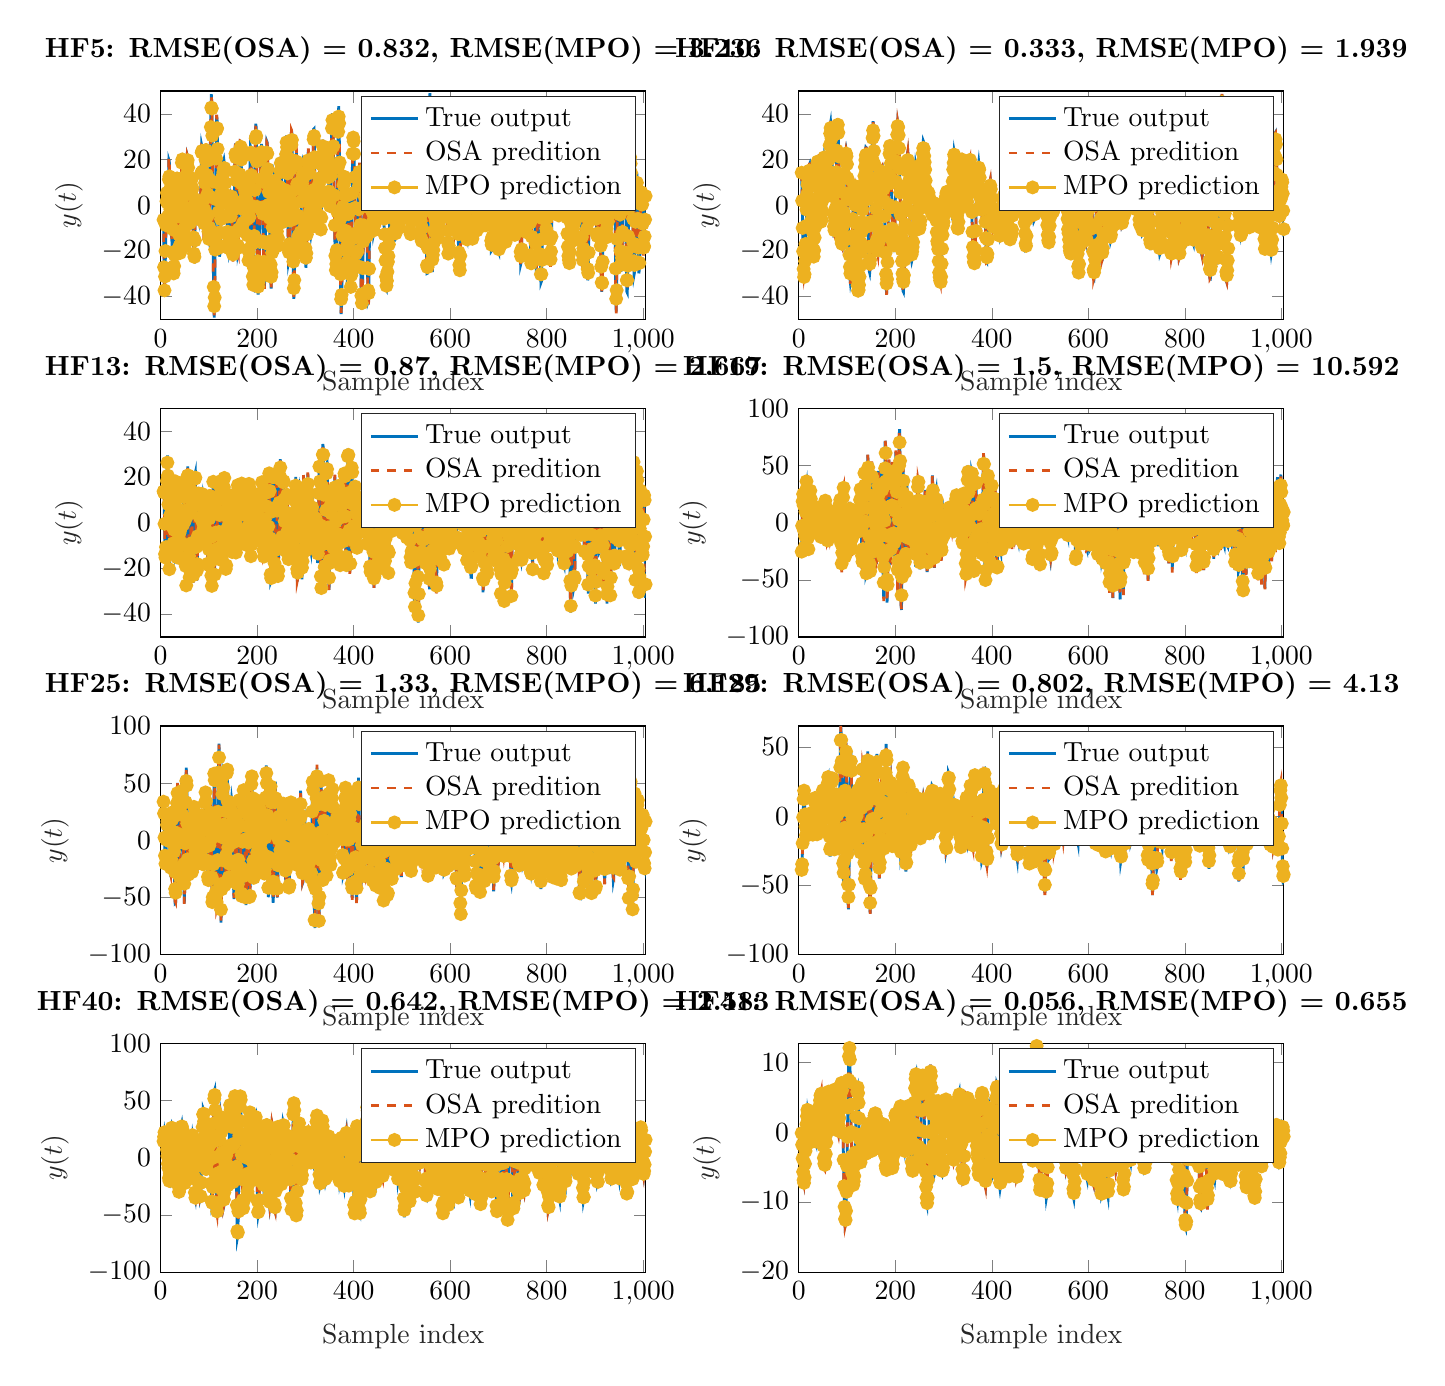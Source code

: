 % This file was created by matlab2tikz.
%
\definecolor{mycolor1}{rgb}{0.0,0.447,0.741}%
\definecolor{mycolor2}{rgb}{0.85,0.325,0.098}%
\definecolor{mycolor3}{rgb}{0.929,0.694,0.125}%
%
\begin{tikzpicture}

\begin{axis}[%
width=6.159cm,
height=2.903cm,
at={(0cm,12.097cm)},
scale only axis,
xmin=0,
xmax=1005,
xlabel style={font=\color{white!15!black}},
xlabel={Sample index},
ymin=-50,
ymax=50,
ylabel style={font=\color{white!15!black}},
ylabel={$y(t)$},
axis background/.style={fill=white},
title style={font=\bfseries},
title={HF5: RMSE(OSA) = 0.832, RMSE(MPO) = 3.236},
legend style={legend cell align=left, align=left, draw=white!15!black}
]
\addplot [color=mycolor1, line width=1.0pt]
  table[row sep=crcr]{%
6	-6.35\\
7	-27.115\\
8	-37.225\\
9	-31.198\\
10	-21.192\\
11	-11.872\\
12	-3.668\\
13	-1.052\\
14	-3.855\\
15	-3.917\\
16	8.741\\
17	19.876\\
18	19.184\\
19	10.726\\
20	-0.487\\
21	-8.547\\
22	-13.235\\
23	-14.419\\
24	-19.351\\
25	-27.267\\
26	-31.566\\
27	-29.645\\
28	-24.867\\
29	-17.48\\
30	-5.143\\
31	2.652\\
33	11.281\\
34	11.461\\
35	7.611\\
36	0.1\\
37	-9.367\\
38	-17.013\\
39	-20.798\\
40	-22.171\\
41	-15.75\\
42	-1.586\\
43	11.998\\
44	21.996\\
45	20.68\\
46	8.917\\
47	-5.687\\
48	-17.023\\
49	-21.434\\
50	-18.999\\
51	-15.711\\
52	-5.565\\
53	10.058\\
54	18.602\\
55	22.117\\
56	21.394\\
57	17.267\\
58	11.773\\
59	3.123\\
60	-6.129\\
61	-9.639\\
62	-4.519\\
63	1.177\\
64	9.095\\
65	13.263\\
66	7.354\\
67	-3.84\\
68	-16.642\\
69	-24.087\\
70	-24.261\\
71	-14.188\\
72	-0.617\\
73	3.079\\
74	1.863\\
75	-0.579\\
76	-2.851\\
77	-0.73\\
78	-1.37\\
79	-0.931\\
80	-4.369\\
81	-6.923\\
82	-5.781\\
83	3.198\\
84	17.42\\
85	26.268\\
86	25.222\\
87	13.761\\
88	-0.747\\
89	-9.36\\
90	-8.749\\
91	-0.409\\
92	13.051\\
93	23.583\\
94	26.327\\
95	20.151\\
96	12.844\\
97	2.878\\
98	-7.631\\
99	-14.271\\
100	-15.333\\
101	-6.967\\
102	9.347\\
103	26.893\\
104	41.169\\
105	48.571\\
106	44.79\\
107	28.007\\
108	2.975\\
109	-24.603\\
110	-43.746\\
111	-49.179\\
112	-40.978\\
114	7.338\\
115	26.732\\
116	39.122\\
117	37.41\\
118	25.128\\
119	8.358\\
120	-4.929\\
121	-15.153\\
122	-22.473\\
123	-21.105\\
124	-14.456\\
125	-7.459\\
126	0.737\\
127	6.915\\
129	17.28\\
130	19.189\\
131	19.978\\
132	18.285\\
133	14.369\\
134	6.908\\
135	0.865\\
136	-1.441\\
137	-3.478\\
138	-9.176\\
139	-13.658\\
140	-13.44\\
141	-17.442\\
142	-20.608\\
143	-19.508\\
144	-13.091\\
145	-2.867\\
146	3.432\\
147	2.513\\
148	-4.468\\
149	-16.859\\
150	-23.83\\
151	-20.584\\
152	-11.235\\
153	6.209\\
154	20.743\\
155	27.013\\
156	21.56\\
158	-5.19\\
159	-15.184\\
160	-21.335\\
161	-20.268\\
162	-8.894\\
164	19.305\\
165	27.931\\
166	27.797\\
167	19.934\\
168	7.789\\
169	-3.849\\
170	-11.06\\
171	-13.543\\
172	-8.021\\
173	-1.225\\
174	3.602\\
175	6.325\\
176	4.975\\
177	3.087\\
178	0.411\\
180	-15.893\\
181	-22.248\\
182	-25.901\\
183	-18.994\\
185	15.541\\
186	25.823\\
187	24.949\\
188	12.846\\
189	-3.705\\
190	-22.904\\
191	-36.782\\
192	-36.977\\
193	-26.306\\
194	-9.521\\
195	12.15\\
196	27.534\\
197	35.651\\
198	34.193\\
199	18.284\\
201	-30.882\\
202	-39.045\\
203	-35.767\\
204	-29.99\\
205	-16.612\\
206	1.15\\
207	15.754\\
208	24.289\\
209	26.766\\
210	23.867\\
211	10.493\\
212	-5.251\\
213	-19.694\\
214	-30.825\\
215	-36.383\\
216	-31.491\\
217	-15.345\\
218	2.708\\
219	18.799\\
220	27.938\\
221	27.393\\
224	4.453\\
225	-2.745\\
226	-10.414\\
227	-22.344\\
228	-33.089\\
229	-36.481\\
230	-30.745\\
231	-18.553\\
232	-5.696\\
233	3.875\\
234	9.657\\
235	13.781\\
236	12.893\\
237	7.765\\
238	4.805\\
239	0.943\\
240	-4.91\\
241	-16.799\\
242	-21.303\\
243	-14.838\\
244	-6.621\\
245	-2.02\\
246	2.806\\
247	12.329\\
248	19.517\\
249	20.525\\
250	13.822\\
252	-8.422\\
253	-8.383\\
254	-4.854\\
255	-2.613\\
256	2.524\\
257	5.842\\
258	10.576\\
259	18.858\\
260	26.333\\
261	30.542\\
262	26.059\\
263	10.385\\
264	-11.238\\
265	-25.05\\
266	-23.934\\
267	-17.305\\
269	6.186\\
270	22.224\\
271	32.872\\
272	31.599\\
273	16.776\\
274	-8.953\\
275	-32.782\\
276	-40.991\\
277	-35.314\\
278	-22.402\\
279	-4.807\\
280	11.602\\
281	23.976\\
282	19.742\\
283	7.378\\
284	-6.619\\
285	-13.872\\
286	-17.337\\
287	-19.483\\
288	-19.074\\
289	-17.76\\
290	-11.895\\
292	2.596\\
293	11.114\\
294	15.943\\
295	19.093\\
296	18.413\\
297	12.65\\
298	0.913\\
299	-14.578\\
300	-23.702\\
301	-27.308\\
302	-24.186\\
303	-11.574\\
304	7.772\\
305	21.004\\
306	24.303\\
307	20.472\\
308	14.077\\
309	3.127\\
310	-4.455\\
311	-8.777\\
312	-12.54\\
313	-11.184\\
314	-1.83\\
315	11.269\\
316	23.548\\
317	33.296\\
318	33.513\\
319	21.37\\
320	6.515\\
321	2.943\\
322	0.411\\
323	-2.807\\
324	-6.879\\
325	-7.606\\
326	-3.575\\
327	3.512\\
328	12.583\\
329	13.662\\
330	4.413\\
331	-7.189\\
332	-11.483\\
333	-4.451\\
334	7.465\\
335	21.393\\
336	28.65\\
338	19.466\\
339	20.488\\
340	18.815\\
341	15.111\\
342	14.898\\
343	16.359\\
344	17.505\\
345	20.85\\
346	20.609\\
347	16.549\\
348	11.313\\
349	4.67\\
350	-0.645\\
351	-0.781\\
352	7.308\\
353	17.998\\
354	30.084\\
355	38.182\\
356	40.269\\
357	35.436\\
358	25.339\\
359	13.7\\
360	-1.154\\
361	-15.254\\
362	-27.508\\
363	-31.136\\
364	-27.377\\
365	-18.76\\
366	1.633\\
367	23.97\\
368	39.104\\
369	43.292\\
370	35.951\\
371	13.962\\
372	-14.832\\
373	-38.964\\
374	-47.582\\
375	-43.147\\
376	-29.819\\
377	-12.137\\
378	1.675\\
379	11.096\\
380	14.37\\
381	11.481\\
382	5.297\\
383	-2.95\\
384	-14.094\\
385	-24.078\\
386	-29.427\\
387	-28.138\\
388	-18.585\\
389	-4.384\\
390	2.552\\
391	-5.762\\
392	-18.073\\
393	-29.028\\
394	-36.939\\
395	-28.886\\
396	-10.146\\
397	11.32\\
398	27.727\\
399	32.25\\
400	28.896\\
401	22.18\\
402	10.161\\
403	-4.57\\
404	-16.146\\
405	-24.804\\
406	-29.858\\
407	-28.43\\
408	-21.071\\
409	-11.669\\
411	12.569\\
412	18.05\\
413	9.393\\
414	-12.634\\
415	-31.549\\
416	-42.819\\
417	-45.666\\
418	-40.859\\
420	-14.718\\
422	2.286\\
423	6.82\\
424	14.613\\
425	21.503\\
426	18.567\\
427	1.574\\
428	-19.047\\
429	-33.239\\
430	-42.166\\
431	-41.521\\
432	-27.955\\
433	-9.686\\
434	2.745\\
435	11.298\\
436	15.347\\
437	15.004\\
438	6.894\\
439	-3.21\\
440	-8.158\\
441	-12.68\\
442	-11.571\\
443	-9.603\\
444	-6.197\\
445	-4.723\\
446	0.891\\
447	9.093\\
448	18.126\\
449	23.816\\
450	21.49\\
451	16.272\\
452	5.105\\
453	-5.136\\
454	-4.893\\
455	3.219\\
456	4.522\\
457	3.849\\
458	8.283\\
459	17.893\\
460	24.122\\
461	19.084\\
462	5.587\\
463	-8.733\\
464	-15.23\\
466	-30.562\\
467	-36.748\\
468	-37.139\\
469	-33.237\\
471	-27.175\\
472	-22.857\\
473	-15.368\\
474	-10.249\\
475	-1.823\\
476	11.195\\
477	17.569\\
478	15.105\\
479	9.088\\
480	7.542\\
481	11.1\\
482	10.942\\
483	9.564\\
484	1.519\\
485	-10.818\\
486	-15.008\\
487	-14.696\\
488	-13.032\\
489	-11.886\\
490	-9.736\\
491	-3.969\\
492	-1.467\\
493	-4.457\\
494	-8.322\\
495	-11.386\\
496	-5.291\\
497	1.802\\
498	11.141\\
499	14.085\\
500	12.285\\
501	14.276\\
502	14.66\\
503	14.905\\
504	11.681\\
505	6.405\\
506	2.809\\
507	5.147\\
508	15.17\\
509	27.059\\
510	35.063\\
511	39.216\\
512	39.528\\
513	36.031\\
514	26.46\\
516	-8.025\\
517	-14.716\\
518	-14.674\\
519	-7.718\\
520	1.22\\
521	7.399\\
522	17.767\\
523	25.02\\
524	25.449\\
525	19.408\\
526	9.677\\
527	5.1\\
528	4.113\\
529	5.293\\
530	11.91\\
531	17.176\\
532	20.804\\
533	23.738\\
534	15.475\\
535	3.441\\
536	-3.49\\
537	-5.457\\
538	-6.551\\
539	-10.558\\
540	-17.177\\
541	-14.624\\
542	-6.699\\
543	1.682\\
544	6.987\\
545	6.057\\
546	6.973\\
547	10.687\\
548	13.217\\
549	8.29\\
550	-5.888\\
551	-22.579\\
552	-29.851\\
553	-29.738\\
554	-18.592\\
555	4.283\\
556	30.853\\
557	45.994\\
558	49.063\\
559	40.331\\
560	20.963\\
561	-3.222\\
562	-24.874\\
563	-29.273\\
564	-25.782\\
565	-21.836\\
566	-16.963\\
567	-10.566\\
568	-4.985\\
569	-5.668\\
570	-6.195\\
571	-5.804\\
572	-8.668\\
573	-13.328\\
574	-15.176\\
575	-12.279\\
576	-7.519\\
577	-6.354\\
578	-5.332\\
579	-3.632\\
580	1.656\\
581	16.669\\
582	28.133\\
583	28.537\\
584	20.72\\
586	1.643\\
587	-2.115\\
588	-1.168\\
589	0.386\\
590	2.977\\
591	5.857\\
592	7.364\\
593	2.761\\
594	-8.773\\
595	-19.232\\
596	-22.722\\
597	-18.631\\
598	-11.543\\
599	-3.716\\
600	6.992\\
601	17.249\\
602	20.263\\
603	13.545\\
604	7.685\\
605	-1.006\\
606	-8.087\\
607	-11.04\\
608	-11.357\\
609	-8.778\\
610	-6.455\\
611	-2.043\\
612	0.687\\
613	-2.2\\
614	-4.812\\
615	-6.133\\
616	-8.944\\
617	-17.064\\
618	-25.726\\
619	-29.752\\
620	-29.913\\
621	-22.232\\
623	4.399\\
624	12.28\\
625	11.551\\
626	5.381\\
627	-1.595\\
628	-7.039\\
629	-8.189\\
630	-10.929\\
631	-9.084\\
632	-7.532\\
633	-10.726\\
634	-14.371\\
635	-15.116\\
636	-8.257\\
637	0.325\\
638	6.472\\
639	11.015\\
640	8.989\\
641	2.882\\
642	-2.067\\
643	0.378\\
644	-2.629\\
645	-12.353\\
646	-16.187\\
647	-11.256\\
648	-3.762\\
649	2.003\\
650	8.581\\
651	11.085\\
652	5.634\\
653	-1.594\\
654	-9.275\\
655	-13.574\\
656	-7.67\\
658	14.891\\
659	20.596\\
660	14.469\\
661	2.043\\
662	-8.048\\
663	-10.291\\
665	6.31\\
666	5.596\\
667	2.348\\
668	1.728\\
669	3.909\\
670	5.748\\
671	3.046\\
672	-1.211\\
673	-7.198\\
674	-9.267\\
675	-4.313\\
676	4.233\\
677	16.161\\
678	29.951\\
679	38.15\\
680	39.887\\
681	33.025\\
682	20.663\\
683	2.983\\
684	-12.991\\
685	-20.13\\
686	-19.808\\
687	-14.524\\
688	-8.523\\
689	-2.977\\
690	2.81\\
691	9.147\\
692	12.796\\
693	16.094\\
694	17.61\\
695	14.051\\
696	3.067\\
697	-9.145\\
698	-16.677\\
699	-18.028\\
700	-20.459\\
701	-20.998\\
702	-14.959\\
703	-4.646\\
704	4.783\\
705	13.718\\
706	20.353\\
707	21.245\\
708	20.213\\
709	15.453\\
710	12.946\\
711	9.427\\
712	1.756\\
713	-8.238\\
714	-15.971\\
715	-18.635\\
716	-14.622\\
717	-7.606\\
718	-1.96\\
719	1.671\\
720	2.517\\
721	2.951\\
722	1.31\\
723	-0.807\\
724	-0.547\\
725	-0.048\\
726	-4.421\\
727	-12.238\\
728	-14.045\\
729	-10.224\\
730	-6.907\\
731	-4.989\\
732	-6.867\\
733	-11.454\\
734	-13.855\\
735	-9.296\\
736	-2.897\\
737	2.627\\
738	13.057\\
739	26.31\\
740	33.4\\
741	29.767\\
742	20.938\\
743	12.457\\
744	1.005\\
745	-14.278\\
746	-26.018\\
747	-25.132\\
748	-18.72\\
749	-7.869\\
750	3.722\\
751	12.95\\
752	15.879\\
753	14.069\\
754	11.678\\
755	2.057\\
756	-10.541\\
757	-13.352\\
758	-8.689\\
759	-2.007\\
760	8.164\\
761	16.464\\
762	19.409\\
763	18.256\\
764	11.963\\
765	0.361\\
766	-13.739\\
767	-26.559\\
768	-26.34\\
769	-11.105\\
770	7.567\\
771	21.352\\
772	31.02\\
773	30.311\\
774	22.68\\
775	9.339\\
776	-7.73\\
777	-21.189\\
778	-26.487\\
779	-25.791\\
780	-16.245\\
782	15.982\\
783	23.695\\
784	20.213\\
785	7.652\\
787	-25.502\\
788	-33.962\\
789	-33.372\\
790	-25.909\\
791	-14.35\\
792	-3.844\\
793	4.397\\
794	13.426\\
795	18.558\\
796	14.319\\
797	4.656\\
798	-5.529\\
799	-12.555\\
800	-13.229\\
801	-4.866\\
802	6.579\\
803	11.496\\
804	14.392\\
805	8.004\\
806	-4.192\\
807	-18.453\\
808	-25.706\\
809	-20.789\\
810	-13.136\\
811	-1.856\\
812	10.266\\
813	20.797\\
814	24.111\\
816	6.234\\
817	5.651\\
818	4.071\\
819	9.029\\
820	18.411\\
821	21.094\\
822	16.709\\
823	4.23\\
824	-3.835\\
825	-6.769\\
826	-1.882\\
827	9.519\\
828	18.031\\
829	20.389\\
830	14.636\\
831	8.368\\
833	-3.405\\
834	-3.442\\
835	-1.983\\
836	3.417\\
837	14.176\\
838	21.26\\
839	21.892\\
840	14.327\\
841	3.073\\
842	-9.2\\
843	-17.196\\
844	-23.122\\
845	-26.034\\
846	-26.777\\
847	-26.755\\
848	-20.666\\
849	-13.719\\
850	-6.268\\
851	0.535\\
852	4.516\\
853	3.936\\
854	-5.383\\
855	-13.933\\
856	-17.967\\
857	-16.801\\
858	-5.794\\
859	12.991\\
860	23.374\\
861	22.088\\
862	14.752\\
864	-0.89\\
865	-5.065\\
866	-0.087\\
867	15.749\\
868	32.611\\
869	34.338\\
870	24.812\\
871	6.25\\
872	-8.572\\
873	-18.751\\
874	-26.523\\
875	-26.843\\
876	-16.592\\
877	2.581\\
878	24.235\\
879	38.576\\
880	40.066\\
881	27.966\\
882	5.195\\
883	-15.163\\
884	-26.333\\
885	-32.859\\
886	-31.206\\
887	-18.878\\
888	-3.942\\
889	8.212\\
890	11.956\\
891	11.632\\
892	6.877\\
893	0.725\\
894	-2.012\\
895	-0.775\\
896	2.864\\
897	7.699\\
898	16.048\\
899	18.92\\
900	18.892\\
901	11.138\\
902	0.541\\
903	-8.601\\
904	-15.058\\
905	-14.969\\
906	-11.68\\
908	6.785\\
909	10.887\\
910	4.779\\
911	-6.648\\
912	-22.726\\
913	-31.845\\
914	-37.895\\
915	-35.026\\
918	2.201\\
919	8.759\\
920	7.674\\
921	3.991\\
922	-0.558\\
923	-7.9\\
924	-12.297\\
925	-15.328\\
926	-12.872\\
927	-5.888\\
928	-0.776\\
929	2.692\\
930	3.814\\
931	7.448\\
932	6.548\\
933	1.939\\
934	0.152\\
935	0.82\\
936	6.955\\
938	33.73\\
939	35.922\\
940	29.321\\
941	14.849\\
943	-37.375\\
944	-46.578\\
945	-36.075\\
946	-8.577\\
947	21.74\\
948	41.062\\
949	43.053\\
950	29.32\\
951	10.538\\
952	-9.838\\
953	-26.128\\
954	-29.1\\
955	-26.517\\
956	-23.013\\
957	-10.823\\
958	4.127\\
959	18.062\\
960	30.434\\
961	39.494\\
962	38.548\\
963	21.218\\
965	-25.721\\
966	-37.786\\
967	-38.253\\
968	-30.42\\
969	-14.357\\
970	0.341\\
971	12.441\\
972	23.378\\
973	24.826\\
974	22.053\\
975	17.724\\
976	12.455\\
977	6.783\\
978	-0.413\\
979	-12.396\\
980	-23.495\\
981	-30.501\\
982	-29.339\\
983	-17.278\\
984	-3.575\\
985	6.996\\
986	12.429\\
987	12.676\\
988	4.51\\
990	-23.862\\
991	-29.8\\
992	-28.248\\
993	-18.405\\
994	-5.475\\
995	3.111\\
996	7.728\\
997	4.776\\
998	0.034\\
999	-10.776\\
1000	-20.452\\
1001	-20.26\\
1002	-19.008\\
1003	-14.051\\
1004	-4.985\\
1005	5.728\\
};
\addlegendentry{True output}

\addplot [color=mycolor2, dashed, line width=1.0pt]
  table[row sep=crcr]{%
6	-5.172\\
7	-27.139\\
8	-38.746\\
9	-30.469\\
10	-20.027\\
12	-1.98\\
13	-0.276\\
14	-3.89\\
15	-6.641\\
16	8.13\\
17	20.813\\
18	18.791\\
19	10.778\\
20	-0.756\\
21	-7.695\\
22	-13.073\\
23	-13.322\\
24	-18.456\\
25	-27.15\\
26	-30.979\\
27	-28.642\\
28	-23.871\\
29	-18.852\\
30	-4.482\\
31	2.829\\
32	6.334\\
33	10.928\\
34	10.765\\
35	7.559\\
36	0.616\\
37	-8.66\\
38	-17.107\\
39	-20.038\\
40	-22.167\\
41	-16.37\\
42	-1.087\\
43	11.265\\
44	22.718\\
45	21.566\\
46	9.816\\
47	-5.607\\
48	-16.93\\
49	-21.978\\
50	-17.871\\
51	-16.001\\
52	-7.001\\
53	10.785\\
54	18.397\\
55	21.857\\
56	21.052\\
58	11.709\\
59	3.483\\
60	-6.159\\
61	-11.049\\
62	-4.208\\
63	0.649\\
64	8.95\\
65	14.568\\
66	7.193\\
67	-3.036\\
68	-16.926\\
69	-23.552\\
70	-25.276\\
71	-15.014\\
72	0.569\\
73	3.911\\
74	1.655\\
75	0.113\\
76	-4.427\\
77	0.437\\
78	-2.243\\
79	0.28\\
80	-4.867\\
81	-6.675\\
82	-6.432\\
83	2.166\\
84	17.317\\
85	26.033\\
86	25.804\\
87	14.243\\
88	-0.821\\
89	-10.116\\
90	-9.217\\
91	-1.523\\
92	12.9\\
93	23.468\\
94	27.066\\
95	19.428\\
96	13.275\\
97	3.21\\
98	-7.753\\
99	-14.501\\
100	-16.092\\
101	-8.218\\
103	25.999\\
104	40.173\\
105	47.898\\
106	45.284\\
107	28.735\\
108	4.131\\
109	-24.328\\
110	-44.25\\
111	-48.134\\
112	-42.105\\
113	-15.496\\
114	7.333\\
115	25.891\\
116	39.593\\
117	37.221\\
118	25.092\\
119	7.401\\
120	-5.321\\
121	-14.337\\
122	-22.676\\
123	-20.7\\
124	-13.62\\
125	-7.283\\
126	1.202\\
127	7.144\\
128	11.039\\
129	17.079\\
130	18.317\\
131	19.934\\
132	17.963\\
133	14.778\\
134	6.898\\
135	0.608\\
136	-0.9\\
137	-2.521\\
138	-8.285\\
139	-14.406\\
140	-11.314\\
141	-16.498\\
142	-20.061\\
143	-19.419\\
144	-13.628\\
145	-2.472\\
146	4.387\\
147	2.916\\
148	-3.354\\
149	-16.812\\
150	-24.638\\
151	-19.831\\
152	-12.93\\
153	5.744\\
154	20.392\\
155	27.621\\
156	22.378\\
157	8.085\\
158	-5.289\\
159	-15.328\\
160	-20.789\\
161	-21.556\\
162	-8.839\\
163	4.429\\
164	19.315\\
165	28.126\\
166	27.997\\
167	19.514\\
169	-4.361\\
170	-10.522\\
171	-14.466\\
172	-7.851\\
173	-0.855\\
174	4.112\\
175	6.988\\
176	5.191\\
177	2.316\\
178	1.637\\
179	-7.282\\
180	-15.379\\
181	-21.768\\
182	-26.278\\
183	-20.455\\
184	-1.189\\
185	15.238\\
186	25.644\\
187	25.399\\
188	12.868\\
189	-2.467\\
190	-22.358\\
191	-37.602\\
192	-37.666\\
193	-25.98\\
194	-10.788\\
195	12.463\\
196	26.66\\
197	34.55\\
198	34.953\\
199	18.879\\
200	-5.653\\
201	-32.861\\
202	-39.471\\
203	-34.099\\
204	-29.795\\
205	-17.028\\
206	1.329\\
207	15.306\\
208	24.619\\
209	25.75\\
210	24.614\\
212	-4.883\\
213	-18.848\\
214	-29.76\\
215	-36.531\\
216	-32.469\\
218	2.752\\
219	18.607\\
220	27.464\\
221	26.982\\
222	18.967\\
224	4.69\\
225	-3.282\\
226	-9.064\\
227	-21.308\\
228	-32.205\\
229	-36.339\\
230	-30.745\\
231	-18.49\\
232	-5.141\\
233	4.062\\
234	8.898\\
235	13.207\\
236	13.398\\
237	6.754\\
238	5.194\\
239	0.321\\
240	-2.999\\
241	-16.912\\
242	-21.762\\
243	-14.344\\
244	-5.886\\
245	-1.635\\
246	1.578\\
247	12.253\\
248	19.151\\
249	21.097\\
250	13.746\\
251	3.448\\
252	-10.117\\
253	-8.553\\
254	-3.648\\
255	-3.375\\
256	2.678\\
257	5.337\\
258	9.67\\
259	18.556\\
260	25.631\\
261	30.111\\
262	26.594\\
263	11.83\\
264	-10.661\\
265	-26.604\\
266	-22.903\\
267	-18.111\\
268	-4.52\\
269	4.621\\
270	21.895\\
271	32.991\\
272	32.458\\
273	18.596\\
274	-8.188\\
275	-33.899\\
276	-41.567\\
277	-33.769\\
278	-22.802\\
279	-4.059\\
280	10.067\\
281	26.266\\
282	20.068\\
283	8.181\\
284	-8.288\\
285	-14.369\\
286	-16.684\\
287	-18.86\\
288	-18.138\\
289	-18.292\\
290	-12.045\\
291	-3.747\\
292	1.966\\
293	11.129\\
294	14.115\\
295	18.673\\
296	18.738\\
297	13.559\\
298	1.978\\
299	-15.501\\
300	-23.182\\
301	-26.668\\
302	-24.071\\
303	-13.554\\
304	7.94\\
305	21.004\\
306	25.363\\
307	19.601\\
308	14.604\\
309	2.038\\
310	-4.519\\
311	-7.793\\
312	-12.701\\
313	-12.311\\
314	-2.705\\
315	11.722\\
317	33.379\\
318	33.143\\
319	22.111\\
320	4.143\\
321	3.845\\
322	0.076\\
323	-2.445\\
324	-7.125\\
325	-7.554\\
326	-3.454\\
327	2.624\\
328	12.776\\
329	14.724\\
330	4.772\\
331	-7.229\\
332	-13.037\\
333	-4.644\\
334	6.083\\
335	21.162\\
336	29.253\\
338	17.583\\
339	20.687\\
340	18.883\\
341	14.029\\
342	13.863\\
343	16.278\\
344	16.762\\
345	21.069\\
346	21.02\\
347	15.947\\
348	11.719\\
349	4.884\\
350	-0.196\\
351	-2.297\\
352	6.981\\
353	16.687\\
354	29.992\\
355	37.735\\
356	39.828\\
357	35.215\\
359	14.755\\
360	-0.813\\
362	-27.417\\
363	-30.953\\
364	-25.398\\
365	-20.455\\
367	23.033\\
368	39.53\\
369	42.588\\
370	37.465\\
371	14.666\\
372	-13.987\\
373	-39.432\\
374	-47.064\\
375	-42.257\\
376	-29.897\\
377	-10.677\\
378	2.2\\
379	11.67\\
380	14.463\\
381	11.314\\
382	4.994\\
383	-2.261\\
384	-13.547\\
385	-23.726\\
386	-28.848\\
387	-27.92\\
388	-18.525\\
389	-3.45\\
390	4.952\\
391	-4.966\\
392	-17.953\\
393	-27.277\\
394	-38.303\\
395	-29.245\\
396	-10.955\\
397	10.877\\
398	27.998\\
399	32.159\\
400	27.889\\
401	22.022\\
402	10.443\\
403	-4.831\\
404	-15.697\\
405	-24.143\\
406	-29.423\\
407	-27.99\\
408	-20.129\\
409	-11.79\\
410	-0.419\\
411	12.36\\
412	18.627\\
413	11.504\\
414	-12.922\\
415	-31.758\\
416	-42.636\\
417	-44.957\\
418	-40.982\\
419	-27.729\\
420	-13.719\\
421	-7.426\\
422	3.505\\
423	4.878\\
424	13.441\\
425	20.625\\
426	19.986\\
427	2.35\\
428	-19.485\\
429	-32.901\\
430	-41.77\\
431	-42.026\\
432	-28.042\\
433	-9.122\\
434	2.249\\
435	10.741\\
436	15.244\\
437	14.691\\
438	7.235\\
439	-5.4\\
440	-6.959\\
441	-13.964\\
442	-10.549\\
443	-10.466\\
444	-5.184\\
445	-5.653\\
446	0.593\\
447	8.414\\
448	16.938\\
449	24.188\\
450	20.198\\
451	17.13\\
452	4.979\\
453	-6.122\\
454	-6.692\\
455	4.399\\
456	4.785\\
457	2.663\\
458	7.022\\
459	16.956\\
460	25.508\\
461	19.276\\
462	6.427\\
463	-10.784\\
464	-13.747\\
465	-21.936\\
466	-29.176\\
467	-36.755\\
468	-37.245\\
469	-31.385\\
470	-28.971\\
471	-25.877\\
472	-24.116\\
473	-14.864\\
474	-10.401\\
475	-2.584\\
476	11.516\\
477	17.197\\
478	14.945\\
479	8.648\\
480	6.998\\
481	11.445\\
482	10.418\\
483	10.013\\
484	3.881\\
485	-11.245\\
486	-14.382\\
487	-14.237\\
488	-12.086\\
489	-11.053\\
490	-9.893\\
491	-3.648\\
492	-0.124\\
493	-4.299\\
494	-6.882\\
495	-13.046\\
496	-4.788\\
497	0.772\\
498	11.934\\
499	14.656\\
500	10.591\\
501	14.218\\
502	14.261\\
503	15.333\\
504	11.66\\
505	5.889\\
506	2.063\\
507	4.079\\
508	14.618\\
509	26.545\\
510	33.978\\
511	38.382\\
512	39.093\\
513	36.345\\
514	27.109\\
515	9.808\\
516	-9.377\\
517	-13.805\\
518	-14.547\\
519	-7.613\\
520	1.929\\
521	6.057\\
522	17.491\\
523	25.475\\
524	25.194\\
525	19.462\\
526	8.346\\
527	4.57\\
528	4.543\\
529	4.305\\
530	11.423\\
531	17.09\\
532	19.791\\
533	25.58\\
534	16.281\\
535	2.748\\
536	-4.182\\
537	-4.713\\
538	-5.753\\
539	-8.81\\
540	-18.573\\
541	-15.185\\
542	-6.317\\
543	1.881\\
544	7.654\\
545	4.479\\
546	5.737\\
547	10.302\\
548	14.503\\
549	9.004\\
550	-4.997\\
551	-23.716\\
552	-28.659\\
553	-29.519\\
554	-19.772\\
555	1.676\\
556	30.851\\
557	45.984\\
558	49.158\\
559	40.609\\
560	20.505\\
561	-2.366\\
562	-26.276\\
563	-28.565\\
564	-24.835\\
565	-21.581\\
566	-16.052\\
567	-9.744\\
568	-3.161\\
569	-6.019\\
570	-6.861\\
571	-5.447\\
572	-8.012\\
573	-13.28\\
574	-15.833\\
575	-12.711\\
576	-6.856\\
577	-5.802\\
578	-5.847\\
579	-3.817\\
580	-1.413\\
581	16.775\\
582	28.591\\
583	29.066\\
584	19.566\\
585	11.773\\
586	1.466\\
587	-2.025\\
588	-0.895\\
589	-0.344\\
590	2.814\\
591	6.229\\
592	8.673\\
593	4.182\\
594	-8.695\\
595	-19.618\\
596	-22.682\\
597	-18.149\\
599	-4.906\\
601	17.361\\
602	22.026\\
603	12.039\\
604	7.667\\
605	-1.381\\
606	-8.1\\
607	-10.388\\
608	-11.762\\
609	-8.744\\
610	-6.713\\
611	-1.556\\
612	2.054\\
613	-2.676\\
614	-5.505\\
615	-5.992\\
616	-7.283\\
617	-15.727\\
618	-26.135\\
619	-29.007\\
620	-30.221\\
621	-21.571\\
622	-9.549\\
623	4.485\\
624	11.804\\
625	12.503\\
626	5.24\\
627	-0.675\\
628	-8.766\\
629	-6.878\\
630	-11.591\\
631	-8.188\\
632	-6.505\\
634	-14.048\\
635	-15.305\\
636	-8.348\\
637	0.779\\
638	5.173\\
639	11.776\\
640	8.945\\
641	3.726\\
642	-4.074\\
643	1.109\\
644	-1.397\\
645	-12.529\\
646	-17.261\\
647	-11.488\\
648	-3.58\\
649	1.368\\
650	8.321\\
651	11.69\\
652	5.311\\
653	-1.438\\
654	-8.74\\
655	-14.926\\
656	-8.578\\
658	14.822\\
659	21.678\\
660	15.225\\
661	1.819\\
662	-8.304\\
663	-11.371\\
664	-2.297\\
665	7.238\\
666	5.628\\
667	1.826\\
668	1.887\\
669	3.744\\
670	6.592\\
671	2.436\\
672	-0.782\\
673	-7.309\\
674	-9.554\\
675	-4.598\\
676	3.578\\
677	14.285\\
678	29.832\\
679	37.473\\
680	40.077\\
681	32.446\\
682	21.221\\
683	3.479\\
684	-13.259\\
685	-19.802\\
686	-19.859\\
687	-13.866\\
689	-2.489\\
690	2.147\\
691	9.346\\
692	11.836\\
693	15.871\\
694	17.273\\
695	14.932\\
696	3.311\\
697	-8.793\\
698	-16.996\\
699	-16.533\\
700	-19.928\\
701	-21.167\\
702	-15.444\\
703	-4.362\\
704	4.492\\
705	12.91\\
706	20.471\\
707	19.87\\
708	20.562\\
709	14.425\\
710	12.775\\
711	9.705\\
712	2.464\\
713	-7.643\\
714	-15.37\\
715	-18.456\\
716	-14.501\\
717	-6.945\\
718	-1.657\\
719	2.184\\
720	2.258\\
721	3.205\\
722	1.646\\
723	-1.175\\
724	-0.742\\
725	0.398\\
726	-3.135\\
727	-12.406\\
728	-14.341\\
729	-9.389\\
730	-6.767\\
731	-3.892\\
732	-6.252\\
733	-10.812\\
734	-14.767\\
735	-9.039\\
736	-2.668\\
737	1.567\\
738	11.033\\
739	25.87\\
740	33.641\\
741	29.73\\
742	19.744\\
743	12.382\\
744	1.803\\
745	-13.08\\
746	-27.085\\
747	-24.731\\
748	-18.962\\
750	4.129\\
751	12.918\\
752	15.788\\
753	12.758\\
754	12.808\\
755	3.112\\
756	-11.739\\
757	-14.734\\
758	-8.099\\
759	-2.562\\
760	8.291\\
761	16.123\\
762	18.97\\
763	18.118\\
764	13.485\\
765	0.696\\
766	-12.664\\
767	-27.908\\
768	-26.99\\
769	-11.491\\
770	8.546\\
771	19.294\\
772	31.485\\
773	29.547\\
774	23.582\\
775	9.59\\
776	-7.607\\
777	-22.425\\
778	-25.477\\
779	-25.862\\
780	-16.33\\
781	-1.052\\
782	16.315\\
783	23.966\\
784	21.422\\
785	7.701\\
786	-8.524\\
787	-26.095\\
788	-33.387\\
789	-33.012\\
790	-25.72\\
792	-3.183\\
793	3.774\\
794	13.249\\
795	18.64\\
796	14.16\\
798	-5.208\\
799	-12.817\\
800	-13.806\\
801	-6.23\\
802	7.999\\
803	10.325\\
804	15.642\\
805	8.207\\
806	-3.295\\
807	-18.185\\
808	-26.975\\
809	-19.813\\
810	-13.807\\
812	9.783\\
813	20.732\\
814	25.329\\
816	4.284\\
817	6.147\\
818	3.32\\
819	7.387\\
820	19.243\\
821	20.827\\
822	18.352\\
823	3.854\\
824	-3.614\\
825	-7.36\\
826	-3.34\\
827	9.647\\
828	17.834\\
829	21.497\\
830	14.24\\
831	8.417\\
832	3.247\\
833	-4.092\\
834	-3.603\\
835	-2.37\\
836	1.744\\
837	14.457\\
838	21.249\\
839	22.655\\
840	14.079\\
841	3.839\\
842	-9.453\\
843	-16.262\\
844	-22.689\\
845	-25.643\\
846	-25.399\\
847	-26.679\\
848	-19.667\\
850	-6.667\\
851	0.833\\
852	4.121\\
853	5.823\\
854	-5.591\\
855	-13.732\\
856	-18.024\\
857	-16.961\\
858	-7.527\\
859	13.518\\
860	23.875\\
861	22.033\\
863	7.269\\
864	-0.673\\
865	-6.294\\
866	-1.418\\
867	13.647\\
868	34.58\\
869	34.221\\
870	26.471\\
871	5.814\\
872	-8.395\\
873	-17.475\\
874	-26.163\\
875	-27.467\\
876	-17.842\\
877	1.857\\
878	24.213\\
879	39.059\\
880	39.619\\
881	28.381\\
882	5.174\\
883	-15.804\\
884	-25.345\\
885	-33.068\\
886	-32.261\\
887	-18.308\\
888	-3.395\\
889	9.501\\
890	11.167\\
891	11.288\\
892	6.606\\
893	0.419\\
894	-2.613\\
895	-1.749\\
896	2.559\\
897	6.254\\
898	17.109\\
899	18.323\\
900	18.996\\
901	11.358\\
902	0.303\\
903	-7.434\\
904	-15.828\\
905	-14.098\\
906	-12.818\\
907	-1.759\\
908	6.799\\
909	12.785\\
910	4.469\\
911	-4.557\\
912	-23.217\\
914	-37.657\\
915	-35.959\\
916	-21.842\\
917	-10.552\\
918	2.837\\
919	9.164\\
920	7.12\\
921	3.269\\
922	-0.015\\
923	-8.168\\
924	-12.369\\
925	-15.541\\
926	-13.914\\
927	-4.831\\
929	3.115\\
930	2.272\\
931	7.477\\
932	7.353\\
933	1.152\\
934	-0.056\\
935	-0.595\\
936	5.829\\
937	19.109\\
938	34.845\\
939	35.211\\
940	29.194\\
941	16.718\\
942	-8.969\\
943	-38.196\\
944	-47.296\\
945	-37.324\\
946	-8.979\\
947	22.701\\
948	41.497\\
949	43.65\\
950	28.556\\
951	11.365\\
952	-8.901\\
953	-27.549\\
954	-29.487\\
955	-25.277\\
956	-23.077\\
957	-10.312\\
958	4.394\\
959	16.392\\
960	29.466\\
961	38.548\\
962	40.112\\
963	20.615\\
964	-1.701\\
965	-26.259\\
966	-37.185\\
967	-37.052\\
968	-31.003\\
969	-14.023\\
970	0.838\\
971	11.605\\
972	24.362\\
973	23.904\\
974	21.104\\
975	17.07\\
976	12.822\\
977	6.663\\
978	0.837\\
979	-12.097\\
980	-22.563\\
981	-29.625\\
982	-29.779\\
983	-17.045\\
984	-3.531\\
985	7.298\\
986	12.289\\
987	13.471\\
988	4.997\\
989	-9.096\\
990	-24.361\\
991	-29.544\\
992	-28.569\\
993	-18.93\\
994	-4.529\\
995	2.823\\
996	8.961\\
997	4.24\\
998	1.045\\
999	-10.021\\
1000	-22.058\\
1001	-19.261\\
1002	-19.219\\
1003	-14.024\\
1004	-5.703\\
1005	6.895\\
};
\addlegendentry{OSA predition}

\addplot [color=mycolor3, line width=1.0pt, draw=none, mark=*, mark options={solid, mycolor3}]
  table[row sep=crcr]{%
6	-6.35\\
7	-27.115\\
8	-37.225\\
9	-31.198\\
10	-20.027\\
11	-8.763\\
12	1.735\\
13	5.429\\
14	1.135\\
15	-4.865\\
16	1.518\\
17	11.3\\
18	12.638\\
19	6.898\\
20	-1.759\\
21	-6.032\\
22	-6.984\\
23	-5.745\\
24	-10.337\\
25	-20.623\\
26	-28.698\\
27	-29.849\\
28	-26.612\\
29	-21.814\\
30	-11.059\\
31	-2.096\\
32	4.478\\
33	10.52\\
34	11.725\\
35	8.942\\
36	3.045\\
37	-4.909\\
38	-12.834\\
39	-17.865\\
40	-20.925\\
41	-17.027\\
42	-4.619\\
43	7.875\\
44	18.572\\
45	20.071\\
46	11.979\\
47	-0.46\\
48	-11.79\\
49	-18.179\\
50	-17.204\\
51	-15.417\\
52	-8.735\\
53	4.626\\
54	13.513\\
55	18.752\\
56	19.724\\
57	16.478\\
58	12.072\\
59	5.31\\
60	-2.635\\
61	-7.818\\
62	-5.047\\
63	-0.948\\
64	6.243\\
65	11.683\\
66	7.456\\
67	-2.017\\
68	-14.031\\
69	-21.149\\
70	-22.627\\
71	-15.414\\
72	-2.824\\
73	2.425\\
74	2.415\\
75	0.524\\
76	-3.03\\
77	-1.051\\
78	-1.55\\
79	-0.192\\
80	-3.396\\
81	-6.264\\
82	-6.104\\
83	1.037\\
84	14.081\\
85	23.085\\
86	23.794\\
87	14.841\\
88	1.99\\
89	-7.0\\
90	-7.996\\
91	-2.014\\
92	9.735\\
93	19.887\\
94	24.139\\
95	19.308\\
96	13.275\\
97	4.97\\
98	-4.466\\
99	-11.543\\
100	-14.753\\
101	-9.742\\
102	3.812\\
103	20.039\\
104	34.208\\
105	42.74\\
106	42.295\\
107	30.46\\
108	10.336\\
109	-14.902\\
110	-35.752\\
111	-44.189\\
112	-40.351\\
113	-19.422\\
114	2.65\\
115	20.405\\
116	33.058\\
117	33.701\\
118	24.637\\
119	9.734\\
120	-2.977\\
121	-11.968\\
122	-18.529\\
123	-17.699\\
124	-11.971\\
125	-6.119\\
126	0.947\\
127	6.136\\
128	9.449\\
129	13.166\\
130	14.455\\
131	16.154\\
132	16.294\\
133	14.914\\
134	9.717\\
135	4.555\\
136	2.389\\
137	0.669\\
138	-4.877\\
139	-11.578\\
140	-12.705\\
141	-16.236\\
142	-18.923\\
143	-18.681\\
144	-14.243\\
145	-4.924\\
146	2.756\\
147	3.825\\
148	-1.323\\
149	-13.067\\
150	-21.572\\
151	-19.814\\
152	-13.012\\
153	1.594\\
154	14.734\\
155	22.552\\
156	20.935\\
157	10.827\\
158	-1.259\\
159	-11.265\\
160	-17.567\\
161	-18.65\\
162	-10.4\\
163	0.821\\
164	13.536\\
165	23.229\\
166	25.617\\
167	19.976\\
168	9.396\\
169	-1.535\\
170	-8.048\\
171	-11.334\\
172	-7.532\\
173	-1.854\\
174	3.0\\
175	6.5\\
176	5.722\\
177	3.036\\
178	0.619\\
179	-6.04\\
180	-13.179\\
181	-19.344\\
182	-24.208\\
183	-20.448\\
184	-5.217\\
185	11.214\\
186	22.166\\
187	23.058\\
188	13.18\\
189	-0.252\\
190	-16.759\\
191	-31.147\\
192	-34.842\\
193	-27.32\\
194	-13.416\\
195	6.612\\
196	21.312\\
197	29.313\\
198	30.328\\
199	19.187\\
200	-0.728\\
201	-24.459\\
202	-35.638\\
203	-33.481\\
204	-27.566\\
205	-16.032\\
206	-1.234\\
207	11.278\\
208	20.083\\
209	23.252\\
210	22.016\\
211	10.252\\
212	-3.735\\
213	-15.87\\
214	-24.721\\
215	-30.328\\
216	-28.911\\
217	-16.507\\
218	-0.51\\
219	14.62\\
220	23.041\\
221	22.525\\
222	15.825\\
223	10.255\\
224	5.75\\
225	0.353\\
226	-5.588\\
227	-15.737\\
228	-25.924\\
229	-31.288\\
230	-29.316\\
231	-20.735\\
232	-9.659\\
233	-0.286\\
234	5.334\\
235	9.478\\
236	10.656\\
237	7.816\\
238	6.806\\
239	3.62\\
240	-0.543\\
241	-11.452\\
242	-17.826\\
243	-14.243\\
244	-7.458\\
245	-3.061\\
246	0.152\\
247	7.948\\
248	15.078\\
249	18.469\\
250	14.603\\
251	5.978\\
252	-5.584\\
253	-7.39\\
254	-3.884\\
255	-1.804\\
256	2.113\\
257	3.628\\
258	6.671\\
259	14.46\\
260	22.366\\
261	27.578\\
262	25.414\\
263	13.886\\
264	-4.173\\
265	-19.06\\
266	-20.629\\
267	-16.92\\
268	-6.756\\
269	2.525\\
270	15.892\\
271	26.415\\
272	28.58\\
273	19.708\\
274	-1.074\\
275	-24.683\\
276	-36.303\\
277	-32.714\\
278	-21.435\\
279	-5.805\\
280	6.971\\
281	19.163\\
282	18.076\\
283	9.393\\
284	-4.445\\
285	-13.562\\
286	-17.136\\
287	-17.611\\
288	-15.672\\
289	-15.279\\
290	-11.752\\
291	-5.263\\
292	1.737\\
293	9.52\\
294	12.003\\
295	13.507\\
296	14.189\\
297	12.438\\
298	5.214\\
299	-8.929\\
300	-18.749\\
301	-23.0\\
302	-20.994\\
303	-12.811\\
304	1.98\\
305	13.799\\
306	19.669\\
307	18.505\\
308	14.36\\
309	4.612\\
310	-2.176\\
311	-4.99\\
312	-8.283\\
313	-9.544\\
314	-4.497\\
315	6.471\\
316	18.367\\
317	28.807\\
318	30.308\\
319	21.004\\
320	6.975\\
321	4.01\\
322	2.388\\
323	-0.009\\
324	-4.57\\
325	-6.758\\
326	-4.036\\
327	1.367\\
328	9.391\\
329	11.78\\
330	5.045\\
331	-5.002\\
332	-10.623\\
333	-5.519\\
334	4.569\\
335	17.569\\
336	25.841\\
337	22.63\\
338	17.234\\
339	17.911\\
340	17.93\\
341	15.421\\
342	14.324\\
343	14.867\\
344	15.786\\
345	19.824\\
346	20.922\\
347	17.281\\
348	12.209\\
349	6.057\\
350	1.415\\
351	-0.353\\
352	5.017\\
353	13.152\\
354	24.584\\
355	33.65\\
356	37.264\\
357	34.223\\
358	25.849\\
359	16.849\\
360	4.32\\
361	-8.743\\
362	-22.104\\
363	-28.382\\
364	-25.723\\
365	-19.619\\
366	-2.933\\
367	16.481\\
368	32.152\\
369	38.805\\
370	35.839\\
371	18.739\\
372	-6.33\\
373	-30.223\\
374	-41.1\\
375	-39.176\\
376	-28.851\\
377	-13.289\\
378	-0.525\\
379	8.811\\
380	12.515\\
381	10.201\\
382	4.576\\
383	-2.176\\
384	-11.243\\
385	-19.951\\
386	-25.167\\
387	-24.789\\
388	-16.95\\
389	-3.894\\
390	4.472\\
391	-2.043\\
392	-14.757\\
393	-26.089\\
394	-35.746\\
395	-30.614\\
396	-14.806\\
397	5.172\\
398	22.592\\
399	29.636\\
400	27.984\\
401	22.455\\
402	12.259\\
403	-1.11\\
404	-12.326\\
405	-21.206\\
406	-26.942\\
407	-26.639\\
408	-20.048\\
409	-11.707\\
410	-1.835\\
411	8.577\\
412	14.598\\
413	10.068\\
414	-8.534\\
415	-27.156\\
416	-39.59\\
417	-42.829\\
418	-38.726\\
419	-27.515\\
420	-15.801\\
421	-8.795\\
422	-0.276\\
423	3.656\\
424	9.864\\
425	15.981\\
426	16.159\\
427	4.417\\
428	-13.401\\
429	-27.545\\
430	-37.243\\
431	-38.449\\
432	-27.818\\
433	-11.89\\
434	-1.16\\
435	6.137\\
436	10.275\\
437	11.499\\
438	6.274\\
439	-3.125\\
440	-7.078\\
441	-11.058\\
442	-9.108\\
443	-7.679\\
444	-4.888\\
445	-4.832\\
446	-1.134\\
447	5.297\\
448	12.788\\
449	18.994\\
450	17.845\\
451	15.166\\
452	6.955\\
453	-2.246\\
454	-4.156\\
455	2.95\\
456	5.215\\
457	3.905\\
458	5.161\\
459	11.821\\
460	19.586\\
461	18.591\\
462	8.77\\
463	-5.922\\
464	-12.757\\
465	-18.741\\
466	-24.217\\
467	-31.26\\
468	-35.238\\
469	-33.046\\
470	-29.128\\
471	-24.765\\
472	-22.242\\
473	-17.142\\
474	-12.753\\
475	-4.481\\
476	8.906\\
477	15.927\\
478	14.392\\
479	9.122\\
480	7.687\\
481	11.658\\
482	11.59\\
483	10.337\\
484	4.68\\
485	-6.241\\
486	-11.104\\
487	-12.297\\
488	-11.315\\
489	-10.177\\
490	-9.103\\
491	-4.919\\
492	-2.048\\
493	-3.734\\
494	-5.78\\
495	-9.766\\
496	-5.418\\
497	-0.037\\
498	9.253\\
499	13.608\\
500	11.256\\
501	11.942\\
502	12.155\\
503	14.056\\
504	12.666\\
505	7.697\\
506	2.931\\
507	3.386\\
508	12.006\\
509	23.364\\
510	30.895\\
511	34.738\\
512	35.821\\
513	34.845\\
514	28.834\\
515	14.585\\
516	-3.016\\
517	-11.328\\
518	-12.632\\
519	-7.172\\
520	0.463\\
521	4.22\\
522	12.495\\
523	20.344\\
524	23.066\\
525	19.396\\
526	10.148\\
527	5.1\\
528	4.799\\
529	6.144\\
530	11.515\\
531	15.498\\
532	17.965\\
533	22.492\\
534	17.581\\
535	6.742\\
536	-1.892\\
537	-4.948\\
538	-5.134\\
539	-6.897\\
540	-14.498\\
541	-15.668\\
542	-9.952\\
543	-1.118\\
544	6.002\\
545	4.764\\
546	3.591\\
547	6.575\\
548	12.107\\
549	11.506\\
550	0.26\\
551	-17.341\\
552	-26.175\\
553	-27.096\\
554	-18.803\\
555	-2.139\\
556	20.206\\
557	36.35\\
558	43.798\\
559	39.902\\
560	23.939\\
561	2.902\\
562	-18.157\\
563	-23.828\\
564	-21.743\\
565	-19.626\\
566	-16.64\\
567	-11.429\\
568	-4.906\\
569	-4.953\\
570	-6.773\\
571	-7.388\\
572	-9.17\\
573	-12.236\\
574	-14.302\\
575	-12.901\\
576	-8.223\\
577	-5.52\\
578	-4.052\\
579	-3.445\\
580	-2.199\\
581	10.119\\
582	23.005\\
583	27.28\\
584	21.385\\
585	12.855\\
586	4.189\\
587	1.306\\
588	2.173\\
589	1.656\\
590	1.502\\
591	3.1\\
592	6.011\\
593	4.55\\
594	-5.104\\
595	-16.194\\
596	-21.176\\
597	-17.708\\
598	-11.066\\
599	-5.489\\
600	2.213\\
601	11.708\\
602	18.304\\
603	14.289\\
604	8.905\\
605	0.04\\
606	-6.628\\
607	-8.588\\
608	-9.279\\
609	-8.301\\
610	-7.696\\
611	-3.686\\
612	0.797\\
613	-0.984\\
614	-4.634\\
615	-7.029\\
616	-8.016\\
617	-12.662\\
618	-20.608\\
619	-26.112\\
620	-28.473\\
621	-22.104\\
622	-10.437\\
623	1.596\\
624	8.387\\
625	8.872\\
626	4.997\\
627	0.665\\
628	-4.848\\
629	-6.104\\
630	-9.053\\
631	-7.206\\
632	-5.213\\
633	-8.35\\
634	-12.723\\
635	-14.98\\
636	-9.671\\
637	-1.479\\
638	3.763\\
639	8.386\\
640	7.735\\
641	4.153\\
642	-0.91\\
643	0.782\\
644	-0.781\\
645	-9.102\\
646	-14.684\\
647	-12.897\\
648	-6.801\\
649	-1.211\\
650	5.383\\
651	9.079\\
652	5.422\\
653	-0.067\\
654	-6.124\\
655	-11.079\\
656	-7.976\\
657	0.411\\
658	10.745\\
659	18.112\\
660	15.002\\
661	4.391\\
662	-5.606\\
663	-9.358\\
664	-2.768\\
665	5.737\\
666	5.715\\
667	1.897\\
668	0.506\\
669	2.684\\
670	6.009\\
671	4.099\\
672	-0.048\\
673	-6.198\\
674	-8.801\\
675	-4.81\\
676	2.305\\
677	11.592\\
678	24.003\\
679	32.875\\
680	37.077\\
681	32.585\\
682	22.655\\
683	7.518\\
684	-7.515\\
685	-15.516\\
686	-17.322\\
687	-13.927\\
688	-9.165\\
689	-4.302\\
690	0.298\\
691	6.064\\
692	9.551\\
693	13.358\\
694	15.974\\
695	14.853\\
696	6.443\\
697	-4.387\\
698	-12.632\\
699	-14.444\\
700	-17.068\\
701	-19.275\\
702	-16.524\\
703	-8.539\\
704	0.321\\
705	9.19\\
706	16.698\\
707	18.374\\
708	19.106\\
709	15.85\\
710	14.187\\
711	11.473\\
712	4.996\\
713	-4.152\\
714	-12.037\\
715	-16.065\\
716	-14.048\\
717	-8.289\\
718	-3.081\\
719	0.736\\
720	1.553\\
721	2.217\\
722	1.572\\
723	0.087\\
724	0.11\\
725	0.61\\
726	-2.253\\
727	-9.227\\
728	-12.295\\
729	-9.643\\
730	-6.653\\
731	-4.014\\
732	-5.08\\
733	-9.255\\
734	-12.995\\
735	-10.032\\
736	-4.1\\
737	0.562\\
738	8.137\\
739	19.429\\
740	28.124\\
741	28.171\\
742	21.333\\
743	13.586\\
744	3.988\\
745	-8.321\\
746	-20.322\\
747	-22.364\\
748	-19.221\\
749	-10.305\\
750	0.769\\
751	9.995\\
752	13.267\\
753	11.254\\
754	10.517\\
755	4.736\\
756	-6.332\\
757	-11.719\\
758	-9.382\\
759	-3.557\\
760	6.431\\
761	14.184\\
762	16.513\\
763	15.73\\
764	12.441\\
765	4.239\\
766	-7.609\\
767	-21.814\\
768	-25.439\\
769	-13.75\\
770	4.145\\
771	16.479\\
772	25.285\\
773	25.296\\
774	21.059\\
775	11.909\\
776	-2.483\\
777	-16.673\\
778	-23.14\\
779	-23.396\\
780	-15.587\\
781	-2.768\\
782	10.865\\
783	19.031\\
784	18.801\\
785	9.431\\
786	-5.204\\
787	-21.371\\
788	-30.201\\
789	-30.161\\
790	-23.961\\
791	-14.699\\
792	-5.755\\
793	1.414\\
794	9.85\\
795	15.508\\
796	12.706\\
797	4.459\\
798	-4.209\\
799	-10.256\\
800	-11.363\\
801	-5.451\\
802	5.294\\
803	9.955\\
804	13.577\\
805	8.413\\
806	-2.077\\
807	-15.098\\
808	-23.737\\
809	-20.234\\
810	-13.737\\
811	-3.569\\
812	7.323\\
813	17.432\\
814	22.863\\
815	16.519\\
816	6.996\\
817	5.166\\
818	3.152\\
819	6.717\\
820	15.672\\
821	19.193\\
822	17.766\\
823	7.513\\
824	-0.162\\
825	-4.468\\
826	-2.746\\
827	6.168\\
828	13.881\\
829	17.85\\
830	13.916\\
831	8.826\\
832	4.656\\
833	-0.459\\
834	-1.179\\
835	-1.463\\
836	0.712\\
837	9.428\\
838	16.814\\
839	19.884\\
840	14.656\\
841	5.586\\
842	-5.376\\
843	-12.394\\
844	-18.131\\
845	-22.163\\
846	-23.94\\
847	-25.335\\
848	-20.411\\
849	-14.151\\
850	-7.762\\
851	-1.596\\
852	2.281\\
853	4.141\\
854	-2.638\\
855	-10.363\\
856	-15.104\\
857	-15.288\\
858	-7.394\\
859	9.084\\
860	19.769\\
861	20.028\\
862	13.942\\
863	7.481\\
864	1.131\\
865	-3.174\\
866	-0.761\\
867	10.843\\
868	27.658\\
869	32.39\\
870	26.928\\
871	10.347\\
872	-4.361\\
873	-13.89\\
874	-21.32\\
875	-24.033\\
876	-18.916\\
877	-4.402\\
878	15.931\\
879	32.495\\
880	37.037\\
881	28.158\\
882	8.466\\
883	-10.376\\
884	-20.731\\
885	-27.889\\
886	-29.607\\
887	-20.684\\
888	-7.005\\
889	6.453\\
890	10.811\\
891	9.885\\
892	4.97\\
893	-0.332\\
894	-2.417\\
895	-1.806\\
896	1.11\\
897	4.927\\
898	14.197\\
899	18.579\\
900	19.595\\
901	12.616\\
902	2.308\\
903	-5.912\\
904	-12.742\\
905	-13.517\\
906	-12.281\\
907	-4.361\\
908	5.025\\
909	11.443\\
910	7.14\\
911	-2.215\\
912	-17.771\\
913	-26.895\\
914	-33.781\\
915	-34.07\\
916	-24.628\\
917	-13.842\\
918	-1.116\\
919	6.85\\
920	6.775\\
921	3.161\\
922	-0.416\\
923	-6.406\\
924	-10.29\\
925	-13.981\\
926	-13.542\\
927	-7.129\\
928	-1.497\\
929	2.682\\
930	2.553\\
931	4.895\\
932	5.222\\
933	2.048\\
934	0.412\\
935	-0.546\\
936	3.509\\
937	15.374\\
938	29.914\\
939	34.476\\
940	29.542\\
941	18.093\\
942	-2.977\\
943	-27.694\\
944	-40.938\\
945	-37.165\\
946	-14.801\\
947	14.51\\
948	35.538\\
949	40.355\\
950	28.738\\
951	12.657\\
952	-4.104\\
953	-19.986\\
954	-25.987\\
955	-25.552\\
956	-23.023\\
957	-11.657\\
958	2.391\\
959	14.185\\
960	24.444\\
961	32.942\\
962	35.44\\
963	22.204\\
964	1.596\\
965	-20.793\\
966	-32.762\\
967	-32.789\\
968	-26.492\\
969	-13.601\\
970	-1.453\\
971	8.501\\
972	19.194\\
973	21.014\\
974	18.211\\
975	14.188\\
976	11.117\\
977	8.349\\
978	4.256\\
979	-5.954\\
980	-16.731\\
981	-24.469\\
982	-26.134\\
983	-17.878\\
984	-7.253\\
985	2.086\\
986	7.671\\
987	9.875\\
988	4.955\\
989	-5.895\\
990	-18.564\\
991	-25.015\\
992	-25.291\\
993	-18.3\\
994	-7.125\\
995	0.467\\
996	5.729\\
997	3.537\\
998	0.31\\
999	-8.105\\
1000	-17.913\\
1001	-18.567\\
1002	-17.935\\
1003	-13.637\\
1004	-6.284\\
1005	4.021\\
};
\addlegendentry{MPO prediction}

\end{axis}

\begin{axis}[%
width=6.159cm,
height=2.903cm,
at={(8.104cm,12.097cm)},
scale only axis,
xmin=0,
xmax=1005,
xlabel style={font=\color{white!15!black}},
xlabel={Sample index},
ymin=-50,
ymax=50,
ylabel style={font=\color{white!15!black}},
ylabel={$y(t)$},
axis background/.style={fill=white},
title style={font=\bfseries},
title={HF10: RMSE(OSA) = 0.333, RMSE(MPO) = 1.939},
legend style={legend cell align=left, align=left, draw=white!15!black}
]
\addplot [color=mycolor1, line width=1.0pt]
  table[row sep=crcr]{%
6	14.236\\
8	-9.942\\
9	-20.144\\
10	-27.808\\
11	-31.213\\
12	-30.156\\
13	-25.181\\
14	-18.396\\
15	-10.915\\
16	-3.927\\
17	2.332\\
18	6.081\\
19	7.808\\
20	11.298\\
21	14.362\\
22	17.771\\
23	18.336\\
24	17.285\\
25	11.924\\
26	3.351\\
27	-4.408\\
28	-10.864\\
30	-21.739\\
31	-24.353\\
32	-21.513\\
33	-16.195\\
34	-11.53\\
36	1.963\\
38	16.211\\
39	21.073\\
40	21.223\\
41	17.714\\
42	11.85\\
43	5.271\\
44	-0.628\\
45	-5.229\\
46	-6.974\\
47	-5.91\\
49	1.909\\
50	6.611\\
52	17.54\\
53	20.995\\
54	19.737\\
55	18.687\\
56	20.2\\
57	19.83\\
58	15.952\\
59	11.436\\
60	10.686\\
61	11.945\\
62	17.089\\
64	29.823\\
65	34.993\\
66	36.233\\
67	33.106\\
68	28.341\\
69	19.592\\
70	9.645\\
71	0.28\\
72	-7.903\\
73	-13.03\\
74	-12.862\\
75	-7.231\\
76	-0.977\\
77	7.602\\
78	16.808\\
79	27.543\\
80	35.081\\
81	37.387\\
82	31.638\\
84	8.216\\
85	-2.44\\
86	-9.523\\
87	-14.332\\
88	-17.463\\
89	-18.533\\
90	-18.897\\
91	-16.509\\
92	-10.372\\
93	-2.691\\
94	6.932\\
95	15.319\\
96	21.394\\
97	23.643\\
98	24.715\\
99	23.408\\
100	18.626\\
101	10.761\\
102	0.557\\
103	-8.943\\
104	-17.871\\
105	-26.248\\
106	-31.961\\
107	-34.034\\
108	-32.797\\
109	-29.376\\
110	-22.922\\
111	-14.761\\
113	3.222\\
114	8.177\\
115	8.737\\
116	5.609\\
117	0.174\\
118	-8.231\\
119	-17.832\\
120	-26.945\\
121	-33.284\\
122	-35.89\\
123	-38.281\\
124	-38.334\\
125	-35.912\\
126	-31.692\\
127	-26.274\\
128	-20.571\\
129	-16.868\\
130	-11.495\\
131	-5.793\\
132	0.27\\
133	5.041\\
135	12.934\\
136	17.509\\
137	21.615\\
138	23.973\\
139	25.448\\
140	25.231\\
141	21.743\\
142	12.714\\
143	-1.081\\
144	-13.937\\
145	-23.012\\
146	-28.818\\
147	-29.646\\
148	-27.172\\
149	-19.241\\
150	-5.23\\
151	11.225\\
152	24.106\\
153	33.011\\
154	36.776\\
155	34.095\\
156	27.006\\
157	20.404\\
158	14.266\\
159	7.636\\
160	-0.286\\
161	-8.857\\
162	-16.572\\
163	-20.545\\
164	-21.231\\
165	-17.963\\
166	-12.539\\
167	-5.781\\
168	1.247\\
169	6.549\\
170	11.616\\
171	15.7\\
172	17.178\\
173	17.38\\
174	15.776\\
175	13.059\\
176	8.818\\
177	2.068\\
178	-5.574\\
179	-14.257\\
180	-25.614\\
181	-35.64\\
182	-38.753\\
183	-35.176\\
184	-26.452\\
185	-13.975\\
186	1.307\\
187	15.516\\
188	25.091\\
189	27.969\\
190	25.432\\
191	18.982\\
192	9.897\\
193	-1.346\\
194	-10.952\\
195	-15.285\\
196	-17.271\\
197	-18.138\\
198	-16.957\\
199	-10.957\\
201	12.083\\
202	20.647\\
203	27.171\\
204	32.781\\
205	36.493\\
206	35.321\\
207	31.172\\
208	24.674\\
209	14.803\\
210	3.332\\
211	-7.402\\
212	-17.051\\
213	-23.655\\
215	-35.022\\
216	-37.474\\
217	-37.941\\
218	-33.509\\
219	-25.456\\
221	-7.978\\
223	11.268\\
224	19.002\\
225	22.377\\
226	23.515\\
227	20.291\\
229	4.191\\
230	-2.894\\
231	-11.907\\
232	-19.481\\
233	-23.382\\
234	-24.612\\
235	-23.674\\
236	-21.777\\
237	-18.84\\
238	-12.762\\
239	-4.048\\
240	6.85\\
241	15.437\\
242	18.257\\
243	17.052\\
244	12.733\\
245	8.074\\
246	3.19\\
248	-7.673\\
249	-10.651\\
250	-10.571\\
251	-9.397\\
252	-7.196\\
253	-0.505\\
254	8.215\\
255	15.196\\
256	20.959\\
257	25.366\\
258	28.18\\
259	27.583\\
260	24.031\\
261	21.371\\
262	17.918\\
263	12.664\\
264	8.033\\
265	4.285\\
266	2.303\\
267	2.835\\
268	5.423\\
269	4.942\\
270	2.47\\
271	0.977\\
272	0.123\\
274	-1.033\\
275	-2.247\\
276	-3.818\\
277	-3.865\\
278	-2.3\\
279	-1.054\\
280	0.302\\
281	0.714\\
282	0.728\\
283	-0.454\\
284	-4.928\\
286	-14.56\\
287	-18.028\\
288	-19.25\\
289	-22.174\\
290	-27.36\\
291	-31.111\\
292	-32.31\\
293	-33.905\\
294	-34.167\\
295	-30.281\\
296	-23.237\\
297	-16.635\\
298	-11.32\\
299	-8.006\\
300	-6.146\\
301	-2.753\\
302	0.009\\
303	1.81\\
304	2.87\\
305	5.099\\
306	6.886\\
307	6.698\\
308	4.879\\
309	2.786\\
310	0.293\\
311	-1.711\\
312	-1.895\\
313	-0.43\\
314	-0.084\\
315	-2.234\\
316	-3.235\\
317	-1.467\\
318	4.177\\
319	11.44\\
320	17.023\\
322	23.7\\
323	22.535\\
324	18.863\\
325	13.119\\
326	6.804\\
327	1.018\\
328	-5.568\\
329	-10.249\\
330	-10.082\\
331	-6.736\\
332	-1.494\\
333	4.612\\
334	11.341\\
335	17.359\\
336	19.785\\
337	19.561\\
338	19.765\\
339	18.417\\
340	15.768\\
341	11.836\\
342	9.507\\
343	8.655\\
344	6.398\\
345	4.261\\
346	1.895\\
347	-0.655\\
348	-0.877\\
349	1.372\\
350	4.711\\
352	11.796\\
353	16.163\\
354	19.544\\
355	20.076\\
356	16.481\\
357	11.39\\
358	4.334\\
359	-5.268\\
360	-14.476\\
361	-20.818\\
362	-24.217\\
363	-26.168\\
364	-26.509\\
365	-24.245\\
366	-18.76\\
368	0.737\\
369	8.119\\
370	12.549\\
371	14.53\\
372	17.025\\
373	18.82\\
374	16.749\\
375	12.632\\
376	7.974\\
377	3.072\\
378	-0.908\\
379	-2.877\\
380	-1.046\\
381	2.246\\
382	3.08\\
383	2.608\\
385	2.183\\
386	-2.954\\
387	-11.567\\
388	-19.019\\
389	-24.527\\
390	-24.903\\
391	-21.53\\
392	-13.906\\
393	-5.424\\
394	1.705\\
395	6.642\\
396	10.307\\
397	11.112\\
398	8.462\\
399	4.127\\
401	-5.363\\
402	-9.753\\
403	-9.7\\
404	-9.971\\
405	-9.672\\
406	-8.473\\
407	-6.787\\
408	-6.034\\
409	-6.305\\
410	-4.911\\
412	-5.474\\
413	-5.426\\
414	-6.1\\
416	-12.614\\
417	-14.21\\
418	-13.434\\
419	-11.03\\
420	-7.673\\
421	-3.484\\
422	0.92\\
423	3.714\\
424	4.41\\
425	3.033\\
426	2.405\\
427	3.499\\
428	2.615\\
429	3.549\\
430	4.634\\
431	4.194\\
432	3.217\\
433	1.483\\
434	-1.87\\
436	-12.126\\
437	-15.784\\
438	-15.477\\
439	-14.375\\
440	-13.379\\
441	-12.456\\
442	-9.045\\
443	-2.028\\
444	5.361\\
445	11.935\\
446	16.851\\
447	20.222\\
448	21.714\\
449	18.176\\
450	11.307\\
452	0.582\\
453	-2.495\\
454	-2.44\\
455	-0.629\\
456	2.589\\
457	7.129\\
458	12.79\\
459	17.799\\
460	18.711\\
461	16.468\\
462	13.345\\
463	9.363\\
464	5.652\\
465	2.857\\
467	-4.746\\
468	-9.281\\
469	-14.711\\
470	-18.891\\
471	-18.53\\
472	-12.875\\
473	-4.827\\
475	13.123\\
476	21.696\\
477	25.769\\
479	24.027\\
480	21.357\\
481	17.876\\
482	13.43\\
483	8.427\\
486	-5.004\\
487	-7.04\\
488	-6.529\\
489	-2.477\\
490	3.407\\
491	8.821\\
492	12.946\\
493	12.892\\
494	9.797\\
495	6.898\\
496	4.738\\
497	1.958\\
498	-0.977\\
499	-2.144\\
500	-0.278\\
501	2.322\\
502	4.498\\
503	4.279\\
504	3.446\\
505	3.188\\
506	5.4\\
507	8.073\\
508	8.772\\
509	6.75\\
510	3.057\\
511	-0.887\\
512	-2.866\\
513	-3.235\\
514	-5.989\\
515	-10.982\\
516	-15.709\\
517	-18.068\\
518	-18.216\\
519	-14.471\\
520	-9.154\\
521	-5.127\\
522	-0.783\\
523	1.375\\
524	1.074\\
525	-0.726\\
526	-1.801\\
527	-2.682\\
528	-1.273\\
529	1.275\\
530	1.457\\
531	1.901\\
532	4.818\\
533	7.582\\
534	7.343\\
535	5.554\\
536	4.374\\
537	4.188\\
538	5.452\\
539	9.247\\
540	12.21\\
541	11.194\\
542	8.977\\
543	6.305\\
544	4.066\\
545	2.043\\
546	1.433\\
547	1.748\\
549	1.591\\
550	2.318\\
551	3.892\\
552	5.725\\
553	5.623\\
554	2.849\\
556	-3.389\\
558	-12.891\\
559	-14.553\\
561	-20.134\\
562	-21.404\\
563	-22.157\\
564	-21.848\\
565	-18.999\\
568	-5.914\\
569	-1.04\\
570	3.467\\
571	5.509\\
572	6.627\\
573	7.46\\
574	5.727\\
575	0.428\\
576	-8.72\\
577	-17.224\\
578	-24.855\\
579	-30.274\\
580	-31.79\\
581	-26.479\\
582	-16.796\\
583	-3.617\\
584	7.72\\
585	15.614\\
586	17.817\\
587	17.812\\
588	15.863\\
589	9.674\\
590	2.584\\
591	-4.929\\
592	-10.829\\
593	-14.071\\
594	-16.238\\
595	-16.999\\
596	-15.215\\
597	-11.147\\
598	-6.216\\
599	-1.953\\
600	3.944\\
601	11.594\\
602	18.439\\
603	23.759\\
604	25.615\\
605	23.314\\
606	16.317\\
607	7.786\\
608	-2.307\\
610	-24.54\\
611	-31.651\\
612	-32.092\\
613	-30.196\\
614	-25.779\\
615	-18.065\\
616	-7.059\\
617	6.17\\
618	17.153\\
619	26.49\\
620	32.495\\
621	33.559\\
622	30.861\\
623	24.912\\
624	15.829\\
625	4.187\\
626	-8.904\\
627	-19.75\\
628	-24.316\\
629	-23.954\\
630	-20.943\\
631	-13.38\\
633	5.78\\
634	12.495\\
635	15.844\\
636	18.217\\
637	20.801\\
638	22.024\\
639	21.2\\
640	15.243\\
641	7.807\\
643	-4.485\\
644	-9.866\\
645	-13.668\\
646	-15.731\\
647	-14.887\\
648	-12.023\\
649	-5.926\\
650	2.282\\
651	10.048\\
652	13.311\\
653	11.062\\
654	8.68\\
655	5.03\\
656	-0.101\\
657	-3.801\\
658	-6.418\\
659	-7.974\\
660	-7.395\\
661	-5.973\\
662	-2.508\\
663	1.775\\
664	4.476\\
665	5.072\\
666	1.051\\
667	-4.526\\
668	-7.445\\
669	-8.961\\
670	-8.317\\
671	-5.703\\
672	-2.929\\
673	-1.189\\
674	-1.951\\
675	-3.165\\
676	-1.346\\
678	4.886\\
679	10.094\\
680	13.455\\
681	15.617\\
683	23.552\\
684	26.399\\
685	28.451\\
686	29.501\\
687	31.653\\
688	31.89\\
689	27.761\\
691	12.318\\
692	5.418\\
693	0.152\\
694	-2.736\\
695	-3.105\\
696	-1.418\\
697	2.26\\
699	13.607\\
700	16.966\\
701	18.556\\
702	17.296\\
703	11.494\\
704	3.664\\
705	-2.98\\
706	-6.445\\
707	-8.535\\
708	-8.399\\
709	-6.691\\
710	-6.798\\
711	-9.543\\
712	-12.489\\
713	-12.038\\
714	-11.398\\
715	-10.083\\
716	-10.1\\
717	-9.395\\
718	-8.083\\
719	-5.561\\
720	-2.169\\
721	2.752\\
722	4.226\\
723	3.466\\
724	1.688\\
725	-2.332\\
727	-14.157\\
728	-17.592\\
729	-18.93\\
730	-18.84\\
731	-17.695\\
732	-13.976\\
733	-6.762\\
734	0.922\\
735	6.595\\
737	16.954\\
738	21.175\\
739	20.941\\
740	17.259\\
741	14.817\\
742	11.88\\
743	6.381\\
744	-1.342\\
745	-9.413\\
746	-16.106\\
747	-19.755\\
748	-21.643\\
749	-21.014\\
750	-17.507\\
751	-12.428\\
752	-6.691\\
753	-3.04\\
754	0.292\\
755	2.648\\
756	3.895\\
757	5.825\\
758	5.369\\
759	3.361\\
760	2.561\\
761	0.139\\
762	-3.876\\
763	-8.66\\
764	-9.95\\
765	-8.621\\
766	-6.248\\
767	-4.438\\
768	-5.277\\
769	-8.902\\
771	-19.842\\
772	-22.826\\
773	-22.126\\
774	-20.878\\
775	-18.139\\
776	-13.59\\
778	4.181\\
779	10.447\\
780	16.138\\
781	19.173\\
782	15.275\\
783	7.742\\
784	0.847\\
786	-14.629\\
787	-20.205\\
788	-23.056\\
789	-22.34\\
790	-17.604\\
791	-10.253\\
793	10.258\\
794	17.156\\
795	18.543\\
796	14.443\\
797	8.21\\
798	1.224\\
799	-6.23\\
800	-12.136\\
801	-15.81\\
802	-16.304\\
803	-13.874\\
804	-8.174\\
805	0.279\\
806	6.843\\
807	10.71\\
808	10.194\\
809	6.205\\
810	2.916\\
811	1.911\\
812	0.507\\
813	-2.121\\
816	-12.862\\
817	-16.306\\
818	-17.012\\
819	-13.458\\
820	-5.682\\
821	3.458\\
822	11.786\\
823	21.814\\
824	31.226\\
825	37.669\\
826	40.906\\
827	37.837\\
828	29.183\\
829	18.727\\
830	9.105\\
832	-6.844\\
833	-12.854\\
834	-18.251\\
835	-21.491\\
836	-22.381\\
837	-19.727\\
838	-13.49\\
839	-3.853\\
840	8.198\\
841	18.07\\
842	26.882\\
843	31.423\\
844	30.118\\
845	23.552\\
846	15.558\\
847	4.748\\
848	-6.523\\
849	-15.244\\
851	-28.474\\
852	-32.064\\
853	-32.167\\
854	-30.0\\
855	-23.666\\
856	-15.932\\
857	-7.17\\
859	12.675\\
860	18.813\\
861	17.835\\
862	12.953\\
863	5.822\\
864	-2.37\\
865	-8.809\\
866	-14.344\\
868	-24.887\\
869	-24.666\\
870	-17.752\\
871	-8.659\\
872	2.628\\
873	15.787\\
874	29.455\\
875	39.853\\
876	46.066\\
877	48.499\\
878	45.702\\
879	40.23\\
880	30.45\\
881	17.334\\
882	5.187\\
885	-28.152\\
886	-33.115\\
887	-33.739\\
888	-30.871\\
889	-26.529\\
890	-20.101\\
891	-8.137\\
892	4.703\\
893	15.976\\
894	23.496\\
895	29.13\\
896	30.305\\
897	28.757\\
898	27.68\\
899	24.153\\
900	18.309\\
901	11.59\\
902	4.544\\
903	-0.359\\
904	-2.303\\
905	-3.285\\
906	-2.699\\
907	-0.43\\
908	1.507\\
909	4.857\\
910	6.666\\
911	4.7\\
912	-0.82\\
913	-5.186\\
914	-7.382\\
915	-10.687\\
916	-12.78\\
917	-11.479\\
918	-9.152\\
919	-5.913\\
920	-1.702\\
921	4.127\\
922	8.981\\
923	9.438\\
924	8.917\\
925	7.493\\
926	4.884\\
927	1.583\\
928	-2.751\\
929	-6.057\\
930	-7.321\\
931	-7.875\\
932	-7.783\\
934	-9.739\\
935	-8.69\\
936	-6.843\\
937	-4.819\\
938	-2.416\\
939	-2.222\\
940	-3.579\\
941	-4.402\\
942	-4.349\\
943	-4.21\\
944	-3.218\\
945	-1.003\\
946	2.343\\
947	5.526\\
948	6.444\\
949	5.961\\
950	5.668\\
951	5.549\\
952	3.463\\
953	0.515\\
954	-3.402\\
955	-8.183\\
956	-11.895\\
957	-12.606\\
958	-10.573\\
959	-7.052\\
960	-1.905\\
961	1.822\\
962	1.247\\
963	-2.914\\
964	-9.38\\
965	-15.503\\
966	-19.59\\
967	-17.962\\
968	-11.445\\
969	-3.48\\
970	3.042\\
971	5.251\\
972	6.226\\
973	7.826\\
974	6.415\\
975	-0.144\\
976	-8.147\\
977	-14.916\\
978	-19.342\\
979	-21.282\\
980	-19.834\\
981	-14.254\\
982	-7.536\\
983	-0.263\\
984	8.639\\
985	18.883\\
986	26.645\\
987	31.421\\
988	31.831\\
989	27.681\\
990	19.723\\
991	12.109\\
992	4.802\\
993	-0.337\\
994	-4.129\\
995	-5.298\\
996	-5.821\\
997	-5.154\\
998	-1.867\\
999	3.576\\
1000	9.367\\
1001	12.275\\
1002	10.101\\
1003	3.804\\
1004	-4.707\\
1005	-13.695\\
};
\addlegendentry{True output}

\addplot [color=mycolor2, dashed, line width=1.0pt]
  table[row sep=crcr]{%
6	14.248\\
8	-9.637\\
9	-19.957\\
10	-27.891\\
11	-31.258\\
12	-29.874\\
13	-24.791\\
14	-18.167\\
15	-10.814\\
16	-3.771\\
17	2.65\\
18	6.586\\
19	6.984\\
20	11.09\\
21	13.713\\
22	18.034\\
23	18.085\\
24	17.395\\
25	12.159\\
26	3.222\\
27	-4.258\\
28	-10.789\\
30	-21.8\\
31	-24.809\\
32	-21.424\\
33	-15.936\\
34	-11.822\\
35	-5.136\\
36	2.158\\
37	8.574\\
38	16.331\\
39	21.113\\
40	21.333\\
41	17.684\\
42	12.02\\
43	5.12\\
44	-0.773\\
45	-5.515\\
46	-7.198\\
47	-6.063\\
48	-1.951\\
49	1.899\\
50	6.251\\
51	12.222\\
52	17.431\\
53	21.538\\
54	19.571\\
55	17.84\\
56	20.394\\
57	19.97\\
58	16.348\\
59	10.419\\
60	10.792\\
61	10.914\\
62	17.19\\
63	22.779\\
64	29.618\\
65	34.793\\
66	36.844\\
67	33.001\\
68	28.823\\
69	19.517\\
70	9.465\\
72	-7.818\\
73	-13.237\\
74	-13.598\\
75	-6.71\\
76	-1.096\\
77	7.834\\
78	16.215\\
79	27.51\\
80	35.381\\
81	38.088\\
82	32.411\\
83	19.512\\
85	-2.697\\
86	-9.297\\
87	-14.258\\
88	-17.637\\
89	-18.028\\
90	-18.597\\
91	-16.335\\
92	-10.446\\
93	-3.152\\
94	6.958\\
95	15.552\\
96	21.857\\
97	23.119\\
98	24.561\\
99	23.539\\
100	19.187\\
101	11.076\\
102	0.612\\
103	-9.051\\
104	-16.978\\
105	-26.077\\
106	-31.613\\
107	-34.372\\
108	-32.272\\
109	-29.297\\
110	-22.358\\
111	-14.807\\
112	-5.96\\
113	3.707\\
114	8.684\\
115	9.229\\
116	5.36\\
117	0.425\\
118	-7.989\\
120	-26.89\\
121	-34.009\\
122	-35.434\\
123	-38.239\\
124	-37.968\\
125	-36.035\\
126	-31.659\\
127	-26.581\\
128	-19.625\\
129	-17.346\\
130	-11.563\\
131	-6.494\\
132	0.341\\
133	4.841\\
134	8.661\\
135	11.997\\
136	16.95\\
137	21.5\\
138	23.743\\
139	25.027\\
140	25.01\\
141	22.032\\
142	13.661\\
143	-0.89\\
144	-14.302\\
145	-23.068\\
146	-29.06\\
147	-29.191\\
148	-27.359\\
149	-19.894\\
150	-5.878\\
151	11.988\\
152	24.072\\
153	33.126\\
154	36.47\\
155	34.292\\
156	26.398\\
157	20.333\\
158	13.515\\
159	7.535\\
161	-8.177\\
162	-17.028\\
163	-20.571\\
164	-21.782\\
165	-17.712\\
166	-12.499\\
167	-5.874\\
168	1.161\\
170	11.407\\
171	15.87\\
172	16.692\\
173	17.095\\
174	15.623\\
175	13.14\\
176	9.157\\
177	2.166\\
179	-13.39\\
180	-25.016\\
181	-36.169\\
182	-39.12\\
183	-35.445\\
184	-26.46\\
185	-14.121\\
186	1.548\\
187	15.45\\
188	25.635\\
189	28.293\\
190	25.665\\
191	18.833\\
192	10.017\\
193	-1.353\\
194	-11.41\\
195	-15.35\\
196	-17.21\\
197	-18.127\\
198	-17.009\\
199	-11.52\\
201	12.242\\
202	20.654\\
203	26.95\\
204	32.481\\
205	36.655\\
206	35.322\\
207	31.14\\
208	24.986\\
209	15.08\\
210	3.455\\
212	-16.899\\
213	-23.394\\
214	-28.275\\
215	-34.94\\
216	-36.678\\
217	-38.037\\
218	-33.526\\
221	-8.143\\
223	10.919\\
224	19.36\\
225	21.976\\
226	23.532\\
227	20.388\\
228	12.304\\
229	3.749\\
230	-2.192\\
231	-12.104\\
232	-19.742\\
233	-23.31\\
234	-24.249\\
235	-23.548\\
237	-19.121\\
238	-12.773\\
239	-4.295\\
240	6.942\\
241	15.908\\
242	18.245\\
243	17.326\\
245	8.087\\
247	-2.01\\
248	-7.895\\
249	-10.785\\
250	-10.495\\
251	-9.257\\
252	-7.84\\
253	-0.992\\
254	8.35\\
255	14.988\\
256	20.673\\
257	25.064\\
258	27.927\\
259	27.737\\
260	23.446\\
261	21.035\\
262	17.863\\
263	12.282\\
264	8.014\\
265	4.05\\
266	1.959\\
267	2.12\\
268	5.962\\
269	5.288\\
270	2.228\\
271	0.802\\
272	0.107\\
273	-0.451\\
274	-0.822\\
275	-2.231\\
276	-3.984\\
277	-4.09\\
278	-1.843\\
279	-1.089\\
280	0.468\\
281	0.647\\
282	0.932\\
283	0.389\\
284	-4.724\\
286	-14.529\\
287	-18.131\\
288	-18.672\\
289	-21.48\\
290	-27.45\\
291	-31.327\\
292	-31.698\\
293	-33.582\\
294	-34.546\\
295	-30.689\\
296	-23.238\\
297	-16.327\\
298	-11.042\\
299	-7.788\\
300	-6.995\\
301	-2.783\\
302	0.059\\
303	1.88\\
304	2.164\\
305	4.66\\
306	6.959\\
307	6.982\\
308	4.842\\
310	0.141\\
311	-1.774\\
312	-1.726\\
313	-0.369\\
314	0.258\\
315	-2.409\\
316	-3.055\\
317	-1.725\\
318	3.835\\
319	11.098\\
320	17.368\\
321	19.796\\
322	24.418\\
323	22.279\\
324	18.836\\
325	13.021\\
326	6.874\\
327	1.078\\
328	-5.476\\
329	-10.999\\
330	-10.067\\
331	-6.91\\
333	4.258\\
334	11.403\\
335	17.435\\
336	20.392\\
337	19.04\\
338	19.887\\
339	18.139\\
340	15.988\\
341	11.718\\
342	9.169\\
343	8.821\\
344	6.353\\
345	4.555\\
346	2.251\\
347	-0.731\\
348	-1.248\\
349	1.517\\
350	4.789\\
351	8.232\\
352	11.454\\
353	16.058\\
354	19.757\\
355	20.586\\
356	16.552\\
357	11.407\\
358	4.837\\
360	-14.523\\
361	-20.88\\
362	-24.267\\
363	-25.907\\
364	-26.446\\
365	-24.037\\
366	-19.543\\
367	-9.074\\
368	0.905\\
369	8.395\\
370	12.482\\
371	14.004\\
372	16.419\\
373	19.216\\
374	16.704\\
375	12.343\\
376	7.785\\
377	3.035\\
378	-0.788\\
379	-3.163\\
380	-1.448\\
381	2.563\\
382	3.5\\
383	2.973\\
384	2.395\\
385	2.787\\
386	-2.128\\
387	-11.371\\
388	-18.401\\
389	-25.123\\
390	-24.931\\
391	-21.953\\
393	-5.381\\
394	1.816\\
395	6.462\\
396	10.453\\
397	11.437\\
398	8.254\\
399	3.915\\
400	-0.897\\
401	-5.052\\
402	-10.535\\
403	-9.617\\
404	-10.043\\
405	-9.859\\
406	-8.231\\
407	-6.693\\
408	-5.655\\
409	-6.9\\
410	-4.368\\
411	-5.174\\
412	-5.482\\
413	-5.492\\
414	-5.724\\
415	-9.097\\
416	-12.681\\
417	-14.17\\
418	-13.742\\
419	-10.971\\
420	-7.735\\
421	-3.559\\
422	1.001\\
423	3.728\\
424	4.699\\
425	2.922\\
426	1.915\\
427	3.69\\
428	2.32\\
429	3.211\\
430	5.006\\
431	3.881\\
432	3.372\\
433	1.529\\
434	-1.363\\
435	-7.146\\
436	-11.996\\
437	-16.281\\
438	-15.503\\
439	-14.146\\
440	-13.471\\
441	-12.499\\
442	-9.832\\
443	-1.924\\
445	11.988\\
446	16.483\\
447	20.077\\
448	22.043\\
449	18.674\\
450	10.784\\
451	5.983\\
452	0.515\\
453	-2.948\\
454	-2.213\\
455	-0.958\\
456	2.428\\
457	6.923\\
458	12.846\\
459	18.298\\
460	18.768\\
461	16.407\\
462	13.314\\
463	9.679\\
464	5.158\\
465	3.183\\
466	-1.26\\
467	-4.31\\
468	-8.903\\
469	-14.336\\
470	-19.369\\
471	-19.015\\
472	-12.977\\
473	-4.927\\
474	4.096\\
475	12.616\\
476	21.837\\
477	26.371\\
478	24.495\\
479	24.053\\
480	21.09\\
481	17.856\\
482	13.716\\
483	8.585\\
485	-0.534\\
486	-4.917\\
487	-6.728\\
488	-6.694\\
489	-2.728\\
490	3.5\\
491	9.045\\
492	13.536\\
493	13.314\\
494	9.568\\
495	6.818\\
496	5.015\\
497	2.036\\
498	-1.07\\
499	-2.831\\
500	-0.14\\
501	2.224\\
502	5.072\\
503	4.018\\
504	3.457\\
505	2.687\\
506	5.517\\
507	8.102\\
508	8.941\\
509	6.674\\
510	3.382\\
511	-0.852\\
512	-2.983\\
513	-2.999\\
514	-5.533\\
515	-10.654\\
516	-15.458\\
517	-17.909\\
518	-18.533\\
519	-14.743\\
520	-8.528\\
521	-5.319\\
522	-0.437\\
523	1.547\\
524	1.386\\
525	-0.865\\
526	-1.678\\
527	-3.034\\
528	-1.757\\
529	1.673\\
530	1.444\\
531	1.439\\
532	4.545\\
533	7.897\\
534	7.467\\
535	5.451\\
536	4.188\\
537	3.814\\
538	5.025\\
539	9.001\\
540	12.729\\
542	8.937\\
543	6.29\\
544	4.119\\
545	1.738\\
546	1.101\\
547	1.735\\
548	1.711\\
549	1.609\\
550	2.063\\
551	3.692\\
552	5.774\\
553	6.129\\
555	-0.276\\
556	-3.171\\
557	-7.625\\
558	-13.295\\
559	-13.988\\
560	-17.252\\
561	-20.223\\
562	-21.078\\
563	-21.834\\
564	-22.162\\
565	-19.168\\
566	-14.536\\
568	-6.132\\
569	-1.205\\
570	3.379\\
571	5.552\\
572	6.172\\
573	7.776\\
574	5.532\\
575	1.272\\
576	-8.9\\
577	-16.753\\
578	-25.057\\
579	-30.117\\
580	-32.657\\
581	-26.369\\
582	-17.539\\
583	-3.226\\
584	7.77\\
585	16.256\\
586	17.725\\
587	17.607\\
588	16.3\\
589	9.644\\
591	-4.861\\
592	-11.299\\
593	-13.704\\
594	-16.262\\
595	-16.898\\
596	-15.618\\
597	-10.964\\
598	-6.112\\
599	-1.971\\
600	3.199\\
601	11.427\\
602	18.045\\
603	23.938\\
604	25.532\\
605	23.528\\
606	16.186\\
607	7.965\\
608	-1.825\\
610	-24.574\\
611	-32.415\\
612	-31.565\\
613	-29.971\\
614	-26.012\\
615	-18.181\\
616	-7.675\\
617	6.745\\
619	26.578\\
620	32.205\\
621	33.668\\
622	30.85\\
623	25.412\\
624	15.742\\
625	4.441\\
626	-8.713\\
627	-19.894\\
628	-24.468\\
629	-23.694\\
630	-21.41\\
631	-13.136\\
632	-3.737\\
633	6.162\\
634	12.566\\
635	15.777\\
636	17.677\\
637	20.873\\
638	21.511\\
639	21.634\\
640	15.071\\
641	7.632\\
644	-10.188\\
645	-13.396\\
646	-16.061\\
647	-14.562\\
648	-12.366\\
649	-6.044\\
650	1.97\\
651	10.37\\
652	14.14\\
653	10.775\\
654	8.776\\
655	5.211\\
656	-0.218\\
657	-3.813\\
658	-6.269\\
659	-8.334\\
660	-7.274\\
661	-5.992\\
662	-2.617\\
663	1.991\\
664	4.418\\
665	5.714\\
666	1.628\\
667	-4.845\\
668	-7.514\\
669	-9.126\\
670	-8.602\\
671	-5.596\\
672	-2.91\\
673	-0.959\\
674	-1.684\\
675	-3.394\\
676	-1.64\\
677	1.96\\
678	4.072\\
679	10.239\\
680	13.565\\
681	15.071\\
682	19.074\\
683	23.596\\
684	25.939\\
685	28.47\\
686	28.825\\
687	31.582\\
688	32.045\\
689	28.377\\
690	19.696\\
692	5.243\\
693	0.238\\
694	-2.778\\
695	-3.06\\
696	-1.651\\
697	2.215\\
699	13.978\\
700	16.771\\
701	18.603\\
702	17.765\\
703	11.911\\
704	3.513\\
705	-3.418\\
706	-6.611\\
707	-8.528\\
708	-8.578\\
709	-6.266\\
710	-6.512\\
711	-8.973\\
712	-12.876\\
713	-11.374\\
714	-11.714\\
715	-9.59\\
716	-10.21\\
717	-9.051\\
718	-8.285\\
719	-5.476\\
720	-2.79\\
721	3.377\\
722	4.327\\
723	3.672\\
724	1.854\\
725	-1.789\\
727	-14.04\\
728	-17.721\\
729	-18.736\\
730	-18.829\\
731	-17.489\\
732	-14.445\\
734	1.084\\
735	6.532\\
737	16.496\\
738	21.376\\
739	21.041\\
740	16.811\\
742	12.002\\
743	6.53\\
744	-0.964\\
745	-9.394\\
746	-16.3\\
747	-19.708\\
748	-21.372\\
749	-21.179\\
750	-17.471\\
751	-12.694\\
752	-6.265\\
753	-2.886\\
754	0.194\\
755	2.663\\
756	3.327\\
757	6.094\\
758	5.701\\
759	2.833\\
760	2.611\\
761	0.335\\
762	-3.352\\
763	-8.964\\
764	-10.074\\
765	-8.917\\
766	-6.034\\
767	-3.89\\
768	-4.779\\
769	-8.596\\
770	-14.252\\
771	-19.646\\
772	-23.067\\
773	-21.856\\
774	-21.35\\
775	-17.958\\
776	-14.278\\
777	-4.54\\
778	4.157\\
780	15.824\\
781	19.935\\
782	15.455\\
783	7.388\\
784	0.687\\
785	-6.431\\
786	-14.93\\
787	-20.066\\
788	-23.368\\
789	-22.705\\
790	-17.762\\
791	-10.409\\
793	10.259\\
794	17.388\\
795	19.049\\
796	14.623\\
798	1.256\\
799	-6.498\\
800	-12.115\\
801	-16.038\\
802	-16.523\\
803	-14.255\\
804	-8.582\\
805	0.591\\
806	6.847\\
807	10.939\\
808	10.521\\
809	6.122\\
810	2.477\\
811	1.915\\
812	0.444\\
813	-1.954\\
814	-5.583\\
815	-8.896\\
816	-12.628\\
817	-16.206\\
818	-17.369\\
819	-13.78\\
820	-6.002\\
821	3.647\\
822	11.119\\
823	21.507\\
824	31.122\\
825	37.446\\
826	41.271\\
827	38.249\\
828	29.105\\
829	18.687\\
830	9.033\\
831	1.372\\
832	-6.948\\
834	-18.086\\
835	-21.033\\
836	-22.199\\
837	-19.839\\
838	-13.637\\
839	-4.402\\
840	8.704\\
841	17.636\\
842	27.03\\
843	31.37\\
844	30.576\\
846	15.918\\
848	-6.768\\
849	-15.245\\
850	-21.219\\
851	-28.436\\
852	-32.126\\
853	-31.719\\
854	-30.083\\
855	-23.477\\
856	-15.676\\
857	-7.48\\
859	12.766\\
860	19.675\\
861	17.807\\
862	12.984\\
863	6.014\\
864	-2.525\\
865	-8.57\\
866	-14.321\\
867	-19.108\\
868	-25.309\\
869	-24.972\\
870	-17.653\\
871	-8.828\\
872	2.001\\
874	29.394\\
875	40.046\\
876	45.612\\
877	48.732\\
878	45.266\\
879	40.475\\
880	31.015\\
881	16.919\\
882	5.131\\
884	-16.72\\
885	-28.466\\
886	-32.939\\
887	-33.696\\
888	-30.603\\
889	-25.867\\
890	-20.829\\
892	4.283\\
893	16.455\\
895	29.181\\
896	29.764\\
897	28.035\\
898	27.708\\
899	24.189\\
901	11.501\\
902	4.502\\
903	-0.458\\
904	-2.251\\
905	-3.277\\
906	-3.088\\
907	0.146\\
908	1.369\\
909	5.139\\
910	6.892\\
911	5.378\\
912	-0.779\\
913	-5.245\\
914	-7.014\\
915	-10.607\\
916	-13.249\\
918	-9.092\\
919	-6.028\\
920	-1.916\\
921	3.986\\
922	9.571\\
923	9.31\\
924	8.863\\
925	7.56\\
927	1.797\\
928	-2.754\\
929	-6.405\\
930	-7.288\\
931	-7.901\\
932	-7.426\\
933	-8.531\\
934	-9.963\\
935	-8.793\\
936	-6.578\\
937	-5.007\\
938	-2.099\\
939	-2.19\\
940	-3.632\\
941	-4.505\\
942	-4.184\\
943	-4.497\\
944	-3.534\\
945	-1.191\\
946	2.165\\
947	5.849\\
948	6.454\\
949	5.858\\
950	5.467\\
951	6.012\\
952	3.634\\
953	0.719\\
954	-3.148\\
955	-7.954\\
956	-11.876\\
957	-12.628\\
958	-10.647\\
959	-7.335\\
960	-1.847\\
961	2.567\\
962	1.593\\
963	-2.48\\
964	-9.367\\
965	-15.33\\
966	-20.099\\
967	-18.491\\
968	-11.78\\
969	-3.606\\
970	3.688\\
971	5.458\\
972	5.874\\
973	7.994\\
974	7.045\\
975	0.171\\
976	-8.115\\
977	-15.068\\
978	-19.563\\
979	-21.25\\
980	-20.309\\
981	-14.3\\
982	-7.866\\
983	-0.38\\
984	8.104\\
985	19.094\\
986	26.173\\
987	31.455\\
988	31.776\\
989	28.183\\
990	19.108\\
991	12.103\\
992	4.174\\
994	-4.516\\
995	-5.066\\
996	-5.947\\
997	-5.143\\
998	-2.186\\
999	3.764\\
1000	9.198\\
1001	12.994\\
1002	10.388\\
1003	4.48\\
1004	-4.59\\
1005	-13.219\\
};
\addlegendentry{OSA predition}

\addplot [color=mycolor3, line width=1.0pt, draw=none, mark=*, mark options={solid, mycolor3}]
  table[row sep=crcr]{%
6	14.236\\
7	1.968\\
8	-9.942\\
9	-20.144\\
10	-27.891\\
11	-31.43\\
12	-30.162\\
13	-24.476\\
14	-16.925\\
15	-9.046\\
16	-1.909\\
17	4.636\\
18	8.969\\
19	9.996\\
20	11.77\\
21	12.811\\
22	15.142\\
23	15.153\\
24	13.778\\
25	8.655\\
26	0.723\\
27	-6.019\\
28	-11.233\\
29	-15.542\\
30	-20.026\\
31	-22.508\\
32	-19.747\\
33	-14.175\\
34	-9.679\\
35	-4.022\\
36	1.906\\
37	8.047\\
38	14.474\\
39	18.978\\
40	19.179\\
41	15.909\\
42	10.571\\
43	4.544\\
44	-0.969\\
45	-5.457\\
46	-7.25\\
47	-6.234\\
48	-2.189\\
49	1.917\\
50	6.378\\
51	11.649\\
52	16.921\\
53	20.985\\
54	20.24\\
55	18.389\\
56	19.089\\
57	18.898\\
58	15.972\\
59	11.053\\
60	9.351\\
61	9.415\\
62	14.087\\
63	20.068\\
64	26.249\\
65	31.373\\
66	33.808\\
67	32.298\\
68	29.209\\
69	21.733\\
70	12.442\\
71	3.775\\
72	-3.839\\
73	-9.303\\
74	-10.946\\
75	-6.796\\
76	-1.387\\
77	6.601\\
78	14.494\\
79	23.938\\
80	31.426\\
81	35.218\\
82	31.764\\
83	21.303\\
84	9.946\\
85	-0.483\\
86	-7.011\\
87	-11.435\\
88	-15.025\\
89	-16.547\\
90	-16.939\\
91	-14.627\\
92	-9.173\\
93	-2.95\\
94	5.405\\
95	13.432\\
96	20.009\\
97	22.181\\
98	22.669\\
99	21.416\\
100	17.972\\
101	11.834\\
102	2.676\\
103	-6.562\\
104	-14.533\\
105	-21.734\\
106	-26.942\\
107	-29.894\\
108	-29.617\\
109	-26.865\\
110	-20.802\\
111	-13.503\\
112	-6.026\\
113	1.937\\
114	7.125\\
115	8.536\\
116	5.562\\
117	0.06\\
118	-7.834\\
119	-16.39\\
120	-24.801\\
121	-31.851\\
122	-35.079\\
123	-37.417\\
124	-37.076\\
125	-34.851\\
126	-31.265\\
127	-26.646\\
128	-20.553\\
129	-16.583\\
130	-11.706\\
131	-7.282\\
132	-1.981\\
133	2.705\\
134	6.493\\
135	9.431\\
136	12.775\\
137	16.71\\
138	19.786\\
139	21.873\\
140	22.13\\
141	19.922\\
142	13.677\\
143	2.656\\
144	-9.139\\
145	-18.341\\
146	-24.632\\
147	-25.612\\
148	-23.846\\
149	-18.101\\
150	-7.166\\
151	7.816\\
152	20.54\\
153	29.424\\
154	32.763\\
155	30.305\\
156	23.769\\
157	17.881\\
158	11.973\\
159	5.646\\
160	-1.524\\
161	-8.389\\
162	-14.922\\
163	-18.604\\
164	-19.777\\
165	-16.69\\
166	-11.13\\
167	-4.642\\
168	1.585\\
169	5.889\\
170	10.074\\
171	13.809\\
172	14.808\\
173	14.307\\
174	12.344\\
175	10.086\\
176	7.127\\
177	1.804\\
178	-4.729\\
179	-11.7\\
180	-20.829\\
181	-30.085\\
182	-34.256\\
183	-32.347\\
184	-24.91\\
185	-13.708\\
186	0.284\\
187	13.27\\
188	22.53\\
189	25.988\\
190	24.305\\
191	18.336\\
192	9.732\\
193	-0.808\\
194	-10.195\\
195	-14.715\\
196	-16.761\\
197	-17.515\\
198	-16.4\\
199	-11.249\\
200	-0.881\\
201	10.465\\
202	19.249\\
203	25.731\\
204	30.897\\
205	34.664\\
206	34.152\\
207	30.688\\
208	24.952\\
209	16.09\\
210	5.576\\
211	-4.168\\
212	-13.145\\
213	-19.522\\
214	-24.503\\
215	-29.894\\
216	-32.32\\
217	-33.538\\
218	-30.563\\
219	-23.871\\
220	-16.148\\
221	-8.426\\
222	-0.35\\
223	7.752\\
224	15.039\\
225	18.452\\
226	19.8\\
227	17.257\\
228	10.454\\
229	3.193\\
230	-2.44\\
231	-9.978\\
232	-16.917\\
233	-20.713\\
234	-21.572\\
235	-20.273\\
236	-18.27\\
237	-16.11\\
238	-11.326\\
239	-4.052\\
240	5.715\\
241	13.951\\
242	16.654\\
243	15.501\\
244	11.31\\
245	6.948\\
246	2.43\\
247	-2.348\\
248	-7.473\\
249	-10.36\\
250	-10.135\\
251	-8.573\\
252	-6.728\\
253	-1.255\\
254	6.68\\
255	13.453\\
256	18.899\\
257	22.685\\
258	25.029\\
259	24.799\\
260	21.574\\
261	18.844\\
262	15.594\\
263	10.803\\
264	6.834\\
265	3.624\\
266	1.82\\
267	1.88\\
268	4.726\\
269	5.472\\
270	3.752\\
271	2.027\\
272	0.782\\
273	0.185\\
274	-0.155\\
275	-1.375\\
276	-3.459\\
277	-4.29\\
278	-2.793\\
279	-1.266\\
280	0.275\\
281	0.608\\
282	0.754\\
283	0.73\\
284	-2.433\\
285	-6.644\\
286	-11.741\\
287	-15.696\\
288	-16.905\\
289	-19.226\\
290	-24.49\\
291	-29.453\\
292	-31.421\\
293	-32.911\\
294	-33.636\\
295	-31.294\\
296	-25.595\\
297	-19.068\\
298	-12.989\\
299	-8.898\\
300	-7.393\\
301	-4.45\\
302	-1.247\\
303	1.525\\
304	2.561\\
305	3.875\\
306	5.327\\
307	5.931\\
308	4.952\\
309	2.849\\
310	-0.034\\
311	-2.08\\
312	-1.803\\
313	0.108\\
314	0.894\\
315	-1.135\\
316	-2.077\\
317	-0.541\\
318	4.345\\
319	10.502\\
320	15.656\\
321	18.547\\
322	22.174\\
323	21.37\\
324	17.907\\
325	12.332\\
326	6.455\\
327	1.311\\
328	-4.672\\
329	-9.752\\
330	-10.258\\
331	-7.276\\
332	-1.938\\
333	3.924\\
334	10.259\\
335	16.272\\
336	19.641\\
337	19.883\\
338	20.026\\
339	18.43\\
340	15.982\\
341	12.303\\
342	9.592\\
343	8.336\\
344	6.004\\
345	4.233\\
346	2.526\\
347	0.301\\
348	-0.343\\
349	1.544\\
350	4.97\\
351	8.608\\
352	11.693\\
353	15.302\\
354	18.537\\
355	19.865\\
356	17.071\\
357	12.222\\
358	5.654\\
359	-2.977\\
360	-11.635\\
361	-18.286\\
362	-22.424\\
363	-24.794\\
364	-25.414\\
365	-23.534\\
366	-19.429\\
367	-11.205\\
368	-1.862\\
369	5.999\\
370	10.882\\
371	12.562\\
372	14.305\\
373	16.464\\
374	15.579\\
375	12.16\\
376	7.555\\
377	2.85\\
378	-0.402\\
379	-1.955\\
380	-0.6\\
381	2.416\\
382	3.877\\
383	4.376\\
384	4.467\\
385	4.523\\
386	0.431\\
387	-7.263\\
388	-14.299\\
389	-20.784\\
390	-22.823\\
391	-21.306\\
392	-15.026\\
393	-7.471\\
394	-1.022\\
395	3.319\\
396	6.949\\
397	8.665\\
398	7.043\\
399	3.299\\
400	-1.152\\
401	-5.055\\
402	-9.122\\
403	-9.176\\
404	-9.528\\
405	-9.339\\
406	-8.084\\
407	-6.256\\
408	-5.134\\
409	-5.763\\
410	-4.56\\
411	-4.654\\
412	-4.849\\
413	-5.097\\
414	-5.782\\
415	-8.578\\
416	-11.597\\
417	-13.378\\
418	-13.206\\
419	-11.266\\
420	-8.151\\
421	-4.233\\
422	-0.024\\
423	2.769\\
424	3.909\\
425	2.953\\
426	2.035\\
427	2.94\\
428	2.055\\
429	2.731\\
430	3.899\\
431	3.562\\
432	2.77\\
433	1.351\\
434	-1.169\\
435	-5.662\\
436	-10.453\\
437	-14.586\\
438	-14.947\\
439	-14.02\\
440	-13.138\\
441	-12.66\\
442	-10.561\\
443	-4.55\\
444	2.419\\
445	9.062\\
446	13.946\\
447	17.323\\
448	19.677\\
449	18.004\\
450	12.307\\
451	7.329\\
452	2.053\\
453	-1.082\\
454	-1.088\\
455	0.24\\
456	2.573\\
457	6.141\\
458	11.221\\
459	16.523\\
460	17.983\\
461	15.949\\
462	12.88\\
463	9.487\\
464	6.062\\
465	3.468\\
466	-0.401\\
467	-3.884\\
468	-7.679\\
469	-12.316\\
470	-16.777\\
471	-17.793\\
472	-13.434\\
473	-6.12\\
474	2.348\\
475	10.272\\
476	18.205\\
477	23.122\\
478	23.26\\
479	22.959\\
480	20.572\\
481	17.655\\
482	14.312\\
483	10.42\\
484	6.486\\
485	2.059\\
486	-2.102\\
487	-4.057\\
488	-4.038\\
489	-1.255\\
490	3.36\\
491	8.125\\
492	12.43\\
493	12.923\\
494	9.796\\
495	6.462\\
496	4.421\\
497	2.228\\
498	-0.435\\
499	-2.415\\
500	-1.272\\
501	1.247\\
502	4.182\\
503	4.378\\
504	3.442\\
505	2.643\\
506	4.687\\
507	7.643\\
508	8.777\\
509	6.915\\
510	3.542\\
511	0.063\\
512	-1.768\\
513	-2.072\\
514	-4.345\\
515	-8.648\\
516	-12.969\\
517	-15.371\\
518	-16.262\\
519	-13.773\\
520	-8.963\\
521	-5.236\\
522	-1.182\\
523	0.81\\
524	0.766\\
525	-0.833\\
526	-1.798\\
527	-2.91\\
528	-2.213\\
529	0.234\\
530	0.858\\
531	1.184\\
532	3.414\\
533	6.188\\
534	6.764\\
535	5.608\\
536	4.412\\
537	3.781\\
538	4.476\\
539	7.802\\
540	11.128\\
541	10.463\\
542	8.241\\
543	5.592\\
544	3.739\\
545	1.921\\
546	0.978\\
547	0.988\\
548	1.054\\
549	1.296\\
550	1.973\\
551	3.157\\
552	4.887\\
553	5.566\\
554	3.735\\
555	0.998\\
556	-1.916\\
557	-5.939\\
558	-10.526\\
559	-12.207\\
560	-15.069\\
561	-18.218\\
562	-19.938\\
563	-20.883\\
564	-21.195\\
565	-19.48\\
566	-15.981\\
567	-12.054\\
568	-7.858\\
569	-3.409\\
570	0.908\\
571	3.343\\
572	4.762\\
573	6.19\\
574	5.186\\
575	1.436\\
576	-6.368\\
577	-13.889\\
578	-21.231\\
579	-26.745\\
580	-29.497\\
581	-25.735\\
582	-17.945\\
583	-6.021\\
584	4.796\\
585	13.104\\
586	15.861\\
587	16.066\\
588	14.895\\
589	9.929\\
590	3.771\\
591	-3.216\\
592	-9.265\\
593	-12.482\\
594	-14.509\\
595	-15.369\\
596	-14.462\\
597	-11.272\\
598	-6.698\\
599	-2.623\\
600	2.21\\
601	8.605\\
602	14.679\\
603	20.206\\
604	22.722\\
605	21.344\\
606	15.281\\
607	7.904\\
608	-0.513\\
609	-9.974\\
610	-20.293\\
611	-28.204\\
612	-29.386\\
613	-27.575\\
614	-23.764\\
615	-17.556\\
616	-8.696\\
617	3.519\\
618	14.158\\
619	23.271\\
620	28.945\\
621	30.251\\
622	28.483\\
623	24.188\\
624	16.601\\
625	6.193\\
626	-5.75\\
627	-15.962\\
628	-20.714\\
629	-20.767\\
630	-18.764\\
631	-12.335\\
632	-3.725\\
633	5.524\\
634	11.896\\
635	14.697\\
636	16.072\\
637	18.064\\
638	18.935\\
639	18.518\\
640	13.27\\
641	6.357\\
642	0.839\\
643	-4.262\\
644	-8.796\\
645	-11.966\\
646	-13.907\\
647	-12.906\\
648	-10.266\\
649	-4.899\\
650	2.177\\
651	9.307\\
652	13.194\\
653	11.332\\
654	8.68\\
655	4.914\\
656	-0.051\\
657	-3.621\\
658	-6.143\\
659	-7.994\\
660	-7.66\\
661	-6.248\\
662	-2.83\\
663	1.54\\
664	4.359\\
665	5.672\\
666	2.978\\
667	-2.057\\
668	-5.389\\
669	-7.623\\
670	-7.773\\
671	-5.807\\
672	-3.582\\
673	-2.121\\
674	-2.741\\
675	-3.96\\
676	-2.567\\
677	0.487\\
678	3.176\\
679	8.156\\
680	11.906\\
681	14.217\\
682	17.668\\
683	21.512\\
684	24.466\\
685	26.838\\
686	27.698\\
687	29.64\\
688	30.395\\
689	27.811\\
690	21.145\\
691	13.985\\
692	7.172\\
693	2.078\\
694	-0.771\\
695	-1.445\\
696	-0.578\\
697	2.151\\
698	7.179\\
699	12.74\\
700	15.968\\
701	17.297\\
702	16.443\\
703	11.823\\
704	4.813\\
705	-2.109\\
706	-6.218\\
707	-8.497\\
708	-8.444\\
709	-6.604\\
710	-6.312\\
711	-8.214\\
712	-10.943\\
713	-10.23\\
714	-9.591\\
715	-8.155\\
716	-8.304\\
717	-7.798\\
718	-7.028\\
719	-5.185\\
720	-3.013\\
721	1.377\\
722	3.072\\
723	2.735\\
724	1.321\\
725	-1.847\\
726	-6.609\\
727	-11.816\\
728	-15.174\\
729	-16.611\\
730	-16.657\\
731	-15.705\\
732	-12.961\\
733	-7.106\\
734	-0.263\\
735	5.003\\
736	9.677\\
737	13.87\\
738	17.826\\
739	18.308\\
740	15.188\\
741	12.723\\
742	10.169\\
743	5.882\\
744	-0.18\\
745	-7.064\\
746	-13.466\\
747	-17.147\\
748	-18.814\\
749	-18.347\\
750	-15.61\\
751	-11.812\\
752	-6.842\\
753	-3.409\\
754	-0.487\\
755	1.262\\
756	1.603\\
757	3.286\\
758	3.627\\
759	2.067\\
760	1.357\\
761	-0.481\\
762	-2.979\\
763	-6.719\\
764	-7.981\\
765	-7.216\\
766	-5.024\\
767	-2.651\\
768	-2.741\\
769	-6.058\\
770	-11.75\\
771	-17.36\\
772	-21.018\\
773	-21.06\\
774	-20.989\\
775	-19.306\\
776	-16.076\\
777	-8.092\\
778	0.416\\
779	6.558\\
780	12.089\\
781	16.286\\
782	14.524\\
783	8.448\\
784	2.094\\
785	-4.679\\
786	-11.787\\
787	-17.08\\
788	-20.522\\
789	-21.117\\
790	-17.762\\
791	-11.579\\
792	-2.39\\
793	6.958\\
794	13.793\\
795	16.194\\
796	13.507\\
797	8.167\\
798	1.802\\
799	-5.168\\
800	-10.62\\
801	-14.239\\
802	-15.22\\
803	-13.75\\
804	-9.274\\
805	-1.386\\
806	5.161\\
807	9.287\\
808	9.363\\
809	5.957\\
810	2.683\\
811	1.615\\
812	0.411\\
813	-1.73\\
814	-4.833\\
815	-7.814\\
816	-10.83\\
817	-13.934\\
818	-15.102\\
819	-12.692\\
820	-6.251\\
821	2.129\\
822	9.461\\
823	18.187\\
824	26.81\\
825	33.204\\
826	37.344\\
827	35.961\\
828	28.879\\
829	19.575\\
830	10.881\\
831	3.979\\
832	-3.063\\
833	-8.641\\
834	-13.995\\
835	-17.304\\
836	-18.57\\
837	-17.023\\
838	-12.485\\
839	-5.03\\
840	5.702\\
841	14.647\\
842	22.847\\
843	27.223\\
844	26.798\\
845	21.324\\
846	14.639\\
847	5.215\\
848	-5.065\\
849	-13.142\\
850	-18.669\\
851	-24.217\\
852	-27.844\\
853	-28.336\\
854	-26.776\\
855	-21.225\\
856	-14.332\\
857	-6.904\\
858	1.273\\
859	10.262\\
860	16.769\\
861	16.542\\
862	11.971\\
863	5.204\\
864	-2.429\\
865	-8.037\\
866	-12.868\\
867	-17.327\\
868	-22.424\\
869	-22.966\\
870	-16.84\\
871	-8.381\\
872	1.637\\
873	13.14\\
874	25.735\\
875	36.166\\
876	42.471\\
877	45.2\\
878	42.761\\
879	38.224\\
880	30.336\\
881	18.634\\
882	7.049\\
883	-3.625\\
884	-13.719\\
885	-23.725\\
886	-29.135\\
887	-30.671\\
888	-28.446\\
889	-24.159\\
890	-18.89\\
891	-8.865\\
892	2.111\\
893	12.812\\
894	19.947\\
895	25.168\\
896	25.904\\
897	23.885\\
898	23.122\\
899	20.855\\
900	16.22\\
901	10.46\\
902	4.494\\
903	0.758\\
904	-0.171\\
905	-0.538\\
906	-0.165\\
907	2.078\\
908	3.925\\
909	6.962\\
910	8.322\\
911	6.399\\
912	0.869\\
913	-4.108\\
914	-6.84\\
915	-10.364\\
916	-13.169\\
917	-12.538\\
918	-10.392\\
919	-7.167\\
920	-3.202\\
921	2.338\\
922	7.888\\
923	9.345\\
924	9.351\\
925	8.195\\
926	5.782\\
927	2.87\\
928	-1.198\\
929	-4.959\\
930	-6.929\\
931	-7.965\\
932	-7.811\\
933	-8.488\\
934	-9.645\\
935	-9.144\\
936	-7.337\\
937	-5.159\\
938	-2.451\\
939	-1.978\\
940	-3.228\\
941	-4.127\\
942	-3.98\\
943	-3.96\\
944	-3.58\\
945	-2.116\\
946	0.696\\
947	4.046\\
948	5.426\\
949	5.171\\
950	4.83\\
951	5.321\\
952	4.357\\
953	2.376\\
954	-0.906\\
955	-5.207\\
956	-8.752\\
957	-9.81\\
958	-8.601\\
959	-6.355\\
960	-2.406\\
961	1.181\\
962	1.109\\
963	-2.497\\
964	-8.781\\
965	-14.753\\
966	-19.126\\
967	-18.473\\
968	-13.123\\
969	-5.883\\
970	1.133\\
971	4.399\\
972	5.719\\
973	7.464\\
974	7.22\\
975	2.366\\
976	-4.693\\
977	-11.664\\
978	-16.895\\
979	-19.546\\
980	-19.23\\
981	-15.084\\
982	-9.866\\
983	-3.716\\
984	4.181\\
985	14.162\\
986	22.048\\
987	27.413\\
988	28.893\\
989	26.645\\
990	20.086\\
991	13.276\\
992	6.103\\
993	1.261\\
994	-2.484\\
995	-3.78\\
996	-4.71\\
997	-4.596\\
998	-2.165\\
999	2.65\\
1000	7.994\\
1001	11.307\\
1002	10.084\\
1003	5.105\\
1004	-2.362\\
1005	-10.444\\
};
\addlegendentry{MPO prediction}

\end{axis}

\begin{axis}[%
width=6.159cm,
height=2.903cm,
at={(0cm,8.065cm)},
scale only axis,
xmin=0,
xmax=1005,
xlabel style={font=\color{white!15!black}},
xlabel={Sample index},
ymin=-50,
ymax=50,
ylabel style={font=\color{white!15!black}},
ylabel={$y(t)$},
axis background/.style={fill=white},
title style={font=\bfseries},
title={HF13: RMSE(OSA) = 0.87, RMSE(MPO) = 2.667},
legend style={legend cell align=left, align=left, draw=white!15!black}
]
\addplot [color=mycolor1, line width=1.0pt]
  table[row sep=crcr]{%
6	13.704\\
7	13.152\\
9	-13.7\\
10	-16.023\\
11	-12.174\\
12	0.712\\
13	21.676\\
14	29.445\\
15	22.727\\
16	7.659\\
17	-13.347\\
18	-23.032\\
19	-14.309\\
20	3.741\\
21	15.765\\
22	19.302\\
23	16.988\\
24	11.023\\
25	-3.101\\
26	-13.102\\
27	-14.003\\
28	-3.788\\
29	11.599\\
30	20.386\\
31	14.669\\
32	-1.227\\
33	-14.067\\
34	-15.709\\
35	-5.328\\
36	1.838\\
37	3.741\\
38	-0.2\\
39	-1.811\\
40	-1.196\\
41	-2.635\\
42	-5.819\\
43	-13.538\\
44	-19.3\\
45	-16.021\\
46	-7.622\\
47	4.497\\
48	17.595\\
49	22.121\\
50	14.669\\
52	-26.128\\
53	-29.142\\
54	-12.98\\
55	9.527\\
56	24.607\\
57	21.206\\
58	2.943\\
59	-19.006\\
60	-28.048\\
61	-23.656\\
62	-10.299\\
63	8.651\\
64	17.898\\
65	9.431\\
66	-13.78\\
67	-26.327\\
68	-22.386\\
69	-5.738\\
70	12.488\\
71	21.137\\
72	22.068\\
73	8.493\\
74	-13.646\\
75	-25.32\\
76	-20.054\\
77	-3.907\\
78	10.842\\
79	14.544\\
80	12.675\\
82	-6.292\\
83	-6.093\\
84	2.296\\
85	10.343\\
86	11.635\\
87	7.745\\
88	0.833\\
89	-1.53\\
90	-4.329\\
91	-9.129\\
92	-6.229\\
93	-3.091\\
94	5.985\\
95	11.411\\
96	4.089\\
97	-8.19\\
98	-19.91\\
99	-20.468\\
100	-12.114\\
101	3.349\\
102	13.649\\
103	8.236\\
105	-26.602\\
106	-28.562\\
107	-13.737\\
108	9.002\\
109	17.732\\
110	3.792\\
111	-16.106\\
112	-20.451\\
115	4.152\\
116	9.803\\
117	5.493\\
118	-5.884\\
119	-12.874\\
120	-11.245\\
121	-2.043\\
123	12.83\\
124	17.864\\
125	14.434\\
126	2.819\\
127	-12.581\\
128	-19.259\\
129	-11.162\\
130	5.585\\
131	18.437\\
132	20.185\\
133	7.535\\
134	-10.946\\
135	-22.229\\
136	-18.152\\
137	-4.938\\
138	5.926\\
139	7.657\\
140	-2.695\\
141	-11.106\\
142	-8.386\\
143	4.015\\
144	12.762\\
145	9.22\\
146	2.124\\
147	-7.101\\
148	-13.353\\
149	-7.886\\
150	0.36\\
151	3.044\\
152	4.799\\
153	10.192\\
154	4.064\\
155	-8.156\\
156	-14.245\\
157	-9.351\\
159	11.115\\
160	17.197\\
161	15.313\\
162	9.264\\
163	2.225\\
164	-5.616\\
165	-5.586\\
166	7.979\\
167	16.835\\
168	17.3\\
169	12.112\\
170	3.709\\
171	-5.069\\
172	-9.473\\
173	-5.957\\
174	7.274\\
175	16.547\\
176	12.25\\
177	2.025\\
178	-6.439\\
179	-10.763\\
180	-9.58\\
181	-0.422\\
182	11.263\\
183	19.339\\
184	16.301\\
185	4.267\\
186	-8.507\\
187	-16.247\\
188	-8.635\\
189	6.672\\
190	12.623\\
191	6.969\\
192	-3.118\\
193	-7.278\\
194	-5.405\\
195	1.761\\
196	6.613\\
197	6.621\\
198	1.284\\
199	-5.285\\
200	-7.605\\
201	-4.557\\
202	0.95\\
203	8.475\\
204	13.283\\
205	12.111\\
206	4.426\\
207	-4.906\\
208	-1.345\\
209	11.584\\
210	18.391\\
211	9.031\\
212	-3.082\\
213	-14.11\\
214	-14.603\\
215	-7.843\\
217	15.908\\
218	15.111\\
219	5.447\\
220	-8.583\\
221	-11.379\\
222	-9.11\\
223	2.016\\
224	17.341\\
225	22.59\\
226	10.745\\
227	-11.601\\
228	-25.911\\
229	-25.272\\
230	-12.239\\
231	8.264\\
232	23.61\\
233	20.926\\
235	-13.047\\
236	-19.165\\
237	-8.091\\
238	9.672\\
239	21.468\\
240	18.226\\
241	2.653\\
242	-14.333\\
243	-25.215\\
244	-22.145\\
245	-8.006\\
246	12.167\\
247	25.232\\
248	27.814\\
249	19.782\\
250	2.917\\
251	-10.299\\
252	-5.474\\
253	7.093\\
254	17.508\\
255	17.007\\
256	10.245\\
257	1.368\\
258	-9.433\\
259	-14.771\\
260	-8.562\\
261	5.716\\
262	13.641\\
263	8.961\\
264	-6.604\\
265	-16.43\\
266	-12.232\\
267	-8.32\\
268	-9.379\\
269	-11.675\\
270	-9.574\\
271	-4.773\\
272	-1.591\\
273	3.438\\
274	1.941\\
275	-11.095\\
276	-17.13\\
277	-11.563\\
278	-0.321\\
279	16.191\\
280	20.015\\
281	9.085\\
282	-10.644\\
283	-25.662\\
284	-24.502\\
285	-11.1\\
286	4.256\\
287	12.327\\
288	14.551\\
289	12.855\\
290	4.766\\
291	-9.215\\
292	-21.782\\
293	-24.775\\
294	-15.579\\
295	5.643\\
296	19.563\\
297	14.871\\
298	3.875\\
299	-4.656\\
300	-12.219\\
301	-15.915\\
302	-10.314\\
303	2.221\\
304	16.238\\
305	21.422\\
306	11.502\\
307	-4.584\\
308	-9.818\\
309	-8.339\\
310	-11.144\\
311	-12.296\\
312	-2.484\\
313	11.674\\
314	10.803\\
315	2.163\\
316	-2.277\\
317	-4.053\\
319	-0.417\\
320	1.179\\
321	1.773\\
322	1.459\\
323	-2.352\\
324	-10.298\\
325	-17.588\\
326	-15.708\\
327	-0.564\\
328	20.503\\
329	27.622\\
330	15.089\\
331	-6.884\\
332	-27.672\\
333	-29.201\\
334	-7.418\\
335	19.031\\
336	34.406\\
337	33.224\\
338	11.684\\
339	-12.258\\
340	-24.83\\
341	-21.392\\
342	-8.04\\
344	25.371\\
345	26.189\\
346	14.823\\
348	-23.049\\
349	-29.342\\
350	-18.828\\
351	-2.843\\
352	11.369\\
353	12.757\\
355	-2.346\\
356	-9.288\\
357	-14.215\\
358	-14.901\\
359	-4.5\\
360	12.247\\
361	19.984\\
362	11.561\\
363	-2.498\\
364	-14.051\\
365	-15.107\\
366	-5.546\\
367	9.3\\
368	17.081\\
369	10.94\\
370	-5.995\\
371	-18.715\\
372	-20.381\\
373	-7.796\\
374	7.836\\
375	14.288\\
376	13.807\\
377	2.213\\
378	-7.675\\
379	-2.559\\
380	12.334\\
381	21.838\\
382	15.651\\
383	-3.102\\
384	-17.039\\
385	-15.734\\
386	-1.686\\
387	16.638\\
388	32.382\\
389	29.62\\
390	10.327\\
391	-8.116\\
392	-21.51\\
393	-17.464\\
395	16.86\\
396	26.015\\
397	21.087\\
398	6.675\\
399	-4.732\\
400	-7.594\\
401	-0.589\\
402	10.691\\
403	16.136\\
404	11.524\\
405	2.84\\
406	-7.299\\
407	-12.244\\
408	-9.682\\
409	-1.844\\
410	5.534\\
411	8.05\\
412	3.167\\
413	-3.333\\
414	-0.508\\
415	5.061\\
416	7.755\\
417	6.207\\
418	1.974\\
419	0.896\\
420	0.591\\
421	5.535\\
422	9.531\\
423	6.909\\
424	8.953\\
425	7.923\\
426	0.913\\
427	-7.152\\
428	-9.303\\
429	-1.428\\
430	9.822\\
431	14.193\\
432	5.489\\
433	-9.377\\
434	-22.335\\
435	-22.006\\
436	-8.092\\
437	8.029\\
438	16.321\\
439	12.128\\
440	-0.753\\
441	-17.975\\
442	-28.515\\
443	-23.874\\
444	-9.188\\
445	6.777\\
446	11.526\\
447	6.552\\
448	1.188\\
449	-9.497\\
450	-21.856\\
451	-23.687\\
452	-19.622\\
453	-17.229\\
454	-9.806\\
455	-5.719\\
456	-2.789\\
457	-0.42\\
458	0.156\\
459	-4.885\\
460	-10.164\\
461	-8.606\\
462	-10.818\\
463	-16.285\\
464	-21.967\\
465	-16.394\\
466	-4.661\\
468	21.109\\
469	20.997\\
470	4.095\\
471	-16.424\\
472	-22.619\\
473	-11.722\\
474	-1.688\\
475	3.753\\
476	9.932\\
477	14.121\\
478	9.736\\
479	-0.623\\
480	-4.621\\
481	0.542\\
482	3.603\\
483	2.95\\
484	7.218\\
485	10.642\\
486	11.426\\
487	7.792\\
488	0.415\\
489	-4.704\\
490	-1.175\\
491	3.088\\
492	8.445\\
493	10.394\\
494	11.13\\
495	7.953\\
496	7.845\\
497	6.688\\
498	3.269\\
499	2.044\\
500	-2.751\\
501	-3.85\\
502	-3.578\\
503	2.677\\
504	7.634\\
505	9.717\\
506	9.969\\
507	7.66\\
508	2.158\\
510	-6.475\\
511	-2.333\\
512	1.187\\
513	4.232\\
514	8.686\\
515	9.885\\
516	3.081\\
517	-11.49\\
518	-18.613\\
519	-18.641\\
520	-10.13\\
521	9.375\\
522	22.674\\
523	15.817\\
524	-1.555\\
525	-21.392\\
526	-36.806\\
527	-41.798\\
528	-26.145\\
529	6.014\\
530	32.425\\
531	29.378\\
532	1.156\\
533	-31.385\\
534	-43.663\\
535	-29.891\\
536	-4.078\\
537	14.537\\
538	13.742\\
539	5.177\\
541	-14.992\\
542	-16.885\\
543	-9.213\\
544	5.285\\
545	18.558\\
546	20.013\\
547	7.284\\
548	-8.813\\
549	-17.882\\
550	-14.616\\
551	1.776\\
552	16.099\\
553	23.172\\
554	17.342\\
555	1.278\\
556	-19.947\\
557	-29.165\\
558	-20.222\\
559	0.186\\
560	17.409\\
561	22.566\\
562	13.537\\
563	-2.677\\
564	-9.391\\
565	-4.143\\
567	24.942\\
568	23.23\\
569	7.337\\
570	-12.637\\
571	-30.013\\
572	-28.37\\
573	-12.196\\
574	10.073\\
575	19.55\\
576	17.1\\
577	9.083\\
578	-4.075\\
579	-16.5\\
580	-17.805\\
581	-0.466\\
582	19.284\\
583	26.48\\
584	19.724\\
585	2.597\\
586	-13.429\\
587	-17.527\\
588	-7.855\\
589	0.667\\
590	1.539\\
591	-1.854\\
592	-6.574\\
593	-4.372\\
594	0.623\\
595	1.382\\
596	-2.68\\
597	-10.211\\
598	-12.5\\
599	-5.298\\
600	5.885\\
601	11.775\\
602	7.028\\
603	-4.019\\
604	-12.442\\
605	-6.833\\
606	3.474\\
607	12.142\\
608	23.226\\
609	32.511\\
610	23.793\\
611	2.306\\
612	-10.733\\
613	-6.762\\
614	3.265\\
615	4.422\\
616	3.229\\
617	4.859\\
618	9.145\\
619	11.597\\
621	4.767\\
622	7.111\\
623	12.27\\
624	14.297\\
625	13.498\\
626	8.672\\
627	-2.999\\
628	-13.381\\
629	-9.426\\
630	7.193\\
631	20.134\\
632	22.285\\
633	9.75\\
634	-10.509\\
635	-18.528\\
636	-8.377\\
637	10.443\\
638	22.879\\
639	19.369\\
641	-5.866\\
642	-17.049\\
643	-23.896\\
644	-23.9\\
645	-16.987\\
646	-4.485\\
647	5.871\\
648	9.923\\
649	2.712\\
650	-7.735\\
651	-9.305\\
652	-8.223\\
653	-6.283\\
654	-4.059\\
655	-0.183\\
656	2.825\\
657	2.261\\
658	-1.213\\
659	-6.972\\
660	-11.997\\
661	-15.894\\
662	-12.23\\
663	-2.865\\
664	8.332\\
665	13.665\\
666	2.977\\
667	-17.512\\
668	-30.435\\
669	-27.244\\
670	-15.331\\
671	2.734\\
672	24.426\\
673	33.718\\
674	20.204\\
675	-7.578\\
676	-26.44\\
677	-24.769\\
678	-8.964\\
679	9.248\\
680	17.471\\
681	12.017\\
682	3.265\\
683	-1.713\\
684	-2.134\\
685	5.092\\
686	13.764\\
687	18.476\\
688	10.138\\
689	-9.829\\
690	-17.867\\
691	-12.473\\
692	4.789\\
693	20.449\\
694	20.695\\
695	7.94\\
696	-9.358\\
697	-14.72\\
698	-10.789\\
699	1.465\\
700	18.048\\
701	22.905\\
702	11.193\\
704	-25.465\\
705	-32.945\\
706	-18.796\\
707	11.876\\
708	38.166\\
709	38.55\\
710	12.429\\
711	-21.686\\
712	-36.356\\
713	-24.866\\
714	-0.88\\
715	21.307\\
716	32.9\\
717	27.221\\
719	-13.505\\
720	-19.042\\
721	-2.252\\
722	20.133\\
723	30.91\\
724	24.003\\
725	-2.006\\
726	-25.088\\
727	-32.53\\
728	-19.174\\
729	6.873\\
730	27.677\\
731	37.479\\
732	27.404\\
733	8.556\\
734	-4.64\\
735	-10.409\\
736	-8.049\\
737	4.227\\
738	11.282\\
739	2.317\\
740	-8.722\\
741	-13.136\\
742	-4.16\\
743	9.606\\
744	16.173\\
745	5.983\\
746	-7.774\\
747	-14.525\\
748	-16.551\\
749	-15.108\\
750	-13.311\\
751	-12.736\\
753	9.885\\
754	8.081\\
755	-3.017\\
756	-11.006\\
757	-9.376\\
758	-2.033\\
759	6.835\\
760	7.178\\
761	4.508\\
762	-0.145\\
763	-5.863\\
764	-9.292\\
765	-5.78\\
766	-0.313\\
767	5.673\\
768	4.071\\
769	-5.765\\
770	-16.561\\
771	-18.443\\
772	-3.479\\
773	6.403\\
774	5.983\\
775	2.741\\
776	-2.93\\
777	-3.76\\
778	-4.178\\
779	0.238\\
780	8.242\\
781	14.36\\
782	15.231\\
783	10.092\\
784	1.559\\
785	-3.853\\
786	-10.862\\
787	-11.853\\
788	-4.604\\
789	5.208\\
790	17.902\\
791	19.512\\
793	-20.795\\
794	-24.011\\
795	-12.874\\
796	6.577\\
797	18.585\\
798	13.406\\
800	-15.544\\
801	-18.017\\
802	-12.097\\
803	-5.4\\
804	3.477\\
805	1.918\\
806	-5.21\\
807	-8.86\\
808	-9.573\\
809	-5.883\\
810	1.683\\
811	8.696\\
812	12.587\\
813	14.681\\
814	7.535\\
815	-5.757\\
816	-7.743\\
817	0.181\\
818	6.375\\
819	5.935\\
820	3.269\\
821	-2.185\\
822	-9.006\\
823	-12.348\\
824	-10.883\\
825	-7.148\\
826	-0.356\\
827	3.663\\
828	1.217\\
829	-1.419\\
830	1.039\\
832	8.521\\
833	7.318\\
835	-17.991\\
836	-18.725\\
837	-10.524\\
838	-3.219\\
839	-1.254\\
840	-1.29\\
841	-3.918\\
842	-9.639\\
843	-13.673\\
844	-7.203\\
845	4.92\\
846	14.212\\
847	7.838\\
848	-10.865\\
849	-32.576\\
850	-39.355\\
851	-25.484\\
852	0.22\\
853	22.747\\
854	24.563\\
855	8.035\\
856	-13.371\\
857	-27.803\\
858	-26.756\\
859	-9.442\\
860	9.435\\
861	21.894\\
862	24.184\\
863	14.307\\
864	0.577\\
865	-1.584\\
866	3.668\\
867	6.475\\
868	8.378\\
869	2.843\\
870	-3.148\\
871	-2.618\\
873	16.206\\
874	21.32\\
875	18.002\\
876	4.607\\
877	-7.643\\
878	-13.053\\
879	-1.182\\
880	18.603\\
881	36.337\\
882	41.824\\
883	31.688\\
884	8.12\\
885	-20.304\\
886	-30.958\\
887	-16.873\\
888	13.686\\
889	34.794\\
890	32.773\\
892	-8.279\\
893	-23.586\\
894	-27.298\\
895	-9.927\\
896	17.319\\
897	35.515\\
898	32.652\\
899	6.118\\
900	-25.343\\
901	-35.4\\
902	-26.87\\
903	-11.057\\
904	5.465\\
905	11.707\\
906	4.376\\
907	-4.79\\
908	-9.281\\
909	-13.114\\
910	-12.714\\
911	-6.043\\
912	9.086\\
913	26.358\\
914	34.863\\
915	26.044\\
917	-15.683\\
918	-28.985\\
919	-24.249\\
920	-3.785\\
921	19.384\\
922	23.956\\
923	5.869\\
924	-19.6\\
925	-35.357\\
926	-27.527\\
927	-1.016\\
928	23.588\\
929	29.12\\
930	9.43\\
931	-18.828\\
932	-33.285\\
933	-24.721\\
935	18.327\\
936	25.315\\
937	13.968\\
938	-3.021\\
939	-15.018\\
940	-18.825\\
941	-16.258\\
942	-8.529\\
943	1.254\\
944	5.151\\
945	2.123\\
946	2.19\\
947	2.638\\
948	0.638\\
949	-5.656\\
950	-13.585\\
951	-18.944\\
952	-14.18\\
953	0.851\\
954	10.641\\
955	13.848\\
956	11.162\\
957	6.78\\
958	-3.779\\
959	-8.25\\
960	-4.314\\
961	-0.625\\
962	-0.62\\
963	-2.817\\
964	-0.09\\
965	9.313\\
966	15.428\\
967	7.212\\
968	-7.564\\
969	-16.686\\
970	-16.687\\
971	-5.425\\
972	12.115\\
973	21.795\\
974	13.749\\
975	-3.714\\
976	-9.466\\
977	-5.027\\
978	7.048\\
979	23.743\\
980	29.094\\
981	17.046\\
982	-3.832\\
983	-21.24\\
984	-27.346\\
985	-13.331\\
986	12.409\\
987	24.622\\
988	17.688\\
989	0.147\\
990	-24.144\\
991	-33.237\\
992	-23.363\\
993	-0.286\\
994	15.389\\
995	10.519\\
997	-7.847\\
998	-13.917\\
999	-15.977\\
1000	-11.325\\
1001	2.533\\
1002	13.398\\
1003	8.202\\
1004	-11.191\\
1005	-32.866\\
};
\addlegendentry{True output}

\addplot [color=mycolor2, dashed, line width=1.0pt]
  table[row sep=crcr]{%
6	11.677\\
7	15.002\\
8	-0.582\\
9	-13.628\\
10	-15.244\\
11	-11.983\\
12	-1.202\\
13	22.063\\
14	28.781\\
15	21.132\\
16	8.65\\
17	-14.095\\
18	-22.927\\
19	-14.837\\
20	4.893\\
21	15.095\\
22	19.294\\
23	15.369\\
24	12.244\\
25	-3.742\\
26	-12.3\\
27	-14.178\\
28	-3.84\\
29	11.889\\
30	20.943\\
31	15.561\\
32	-1.564\\
33	-13.348\\
34	-16.433\\
35	-3.317\\
36	1.996\\
37	4.792\\
38	-0.603\\
39	-1.805\\
40	-0.352\\
41	-2.614\\
42	-4.452\\
43	-12.726\\
44	-18.841\\
45	-15.184\\
46	-7.713\\
47	3.042\\
48	16.878\\
49	21.182\\
50	15.262\\
52	-26.391\\
53	-29.712\\
54	-12.714\\
55	9.165\\
56	25.007\\
57	20.711\\
58	3.51\\
59	-19.344\\
60	-27.174\\
61	-22.876\\
62	-11.116\\
63	9.321\\
64	18.158\\
65	11.665\\
66	-14.82\\
67	-26.225\\
68	-22.729\\
69	-5.829\\
70	13.139\\
71	19.354\\
72	21.853\\
73	9.013\\
74	-13.653\\
75	-25.324\\
76	-20.159\\
78	12.021\\
79	13.655\\
80	12.746\\
81	2.28\\
82	-7.473\\
83	-6.704\\
84	2.066\\
85	10.29\\
86	10.944\\
87	7.943\\
88	0.218\\
90	-2.899\\
91	-10.444\\
92	-4.46\\
93	-4.068\\
94	6.091\\
95	12.47\\
96	3.588\\
97	-6.642\\
98	-20.377\\
99	-19.012\\
100	-12.855\\
101	3.642\\
102	14.119\\
103	9.229\\
105	-26.626\\
106	-28.508\\
107	-14.402\\
108	9.699\\
109	19.142\\
110	4.128\\
111	-17.45\\
112	-21.028\\
113	-10.948\\
114	-4.535\\
115	3.779\\
116	9.562\\
117	6.174\\
118	-6.15\\
119	-12.395\\
120	-12.331\\
121	-1.424\\
122	4.891\\
123	12.669\\
124	17.613\\
125	14.081\\
126	3.636\\
127	-11.918\\
128	-18.848\\
129	-11.203\\
130	5.828\\
131	18.512\\
132	21.023\\
133	8.248\\
134	-10.753\\
135	-22.214\\
136	-17.832\\
137	-3.534\\
138	6.069\\
139	9.358\\
140	-3.264\\
141	-11.137\\
142	-9.474\\
143	3.872\\
144	13.111\\
145	8.406\\
146	2.257\\
147	-6.383\\
148	-14.564\\
149	-7.498\\
150	0.439\\
151	3.509\\
152	2.671\\
153	11.779\\
154	3.895\\
155	-8.109\\
156	-14.736\\
157	-9.125\\
159	10.775\\
160	17.074\\
161	14.574\\
162	8.835\\
163	2.635\\
164	-5.192\\
165	-7.527\\
166	8.93\\
167	16.657\\
168	17.428\\
169	11.844\\
170	4.049\\
171	-5.125\\
172	-8.766\\
173	-6.593\\
174	7.202\\
175	17.257\\
176	12.025\\
177	2.147\\
178	-6.471\\
179	-10.356\\
180	-10.16\\
181	-0.392\\
182	10.464\\
183	19.077\\
184	16.02\\
186	-8.095\\
187	-17.057\\
188	-9.418\\
189	7.66\\
190	12.641\\
191	7.609\\
192	-4.308\\
193	-6.914\\
194	-6.36\\
195	2.35\\
196	6.397\\
197	6.918\\
198	1.5\\
199	-5.004\\
200	-7.483\\
201	-4.251\\
202	0.409\\
203	8.32\\
204	13.326\\
205	11.904\\
206	5.195\\
207	-6.777\\
208	-1.881\\
209	10.954\\
210	20.294\\
211	8.003\\
212	-1.838\\
213	-14.555\\
214	-13.819\\
215	-7.27\\
216	2.491\\
217	16.973\\
218	13.912\\
219	7.33\\
220	-10.63\\
221	-10.127\\
222	-10.381\\
223	1.291\\
224	17.417\\
225	22.905\\
226	11.61\\
227	-11.781\\
228	-25.222\\
229	-24.555\\
230	-12.261\\
231	7.9\\
232	23.918\\
233	21.257\\
235	-12.938\\
236	-20.247\\
237	-8.32\\
238	9.813\\
239	21.79\\
240	18.976\\
241	2.29\\
242	-12.983\\
243	-25.314\\
244	-20.669\\
245	-9.237\\
246	12.596\\
247	23.7\\
248	27.284\\
249	18.872\\
251	-12.797\\
252	-5.157\\
254	18.379\\
255	16.487\\
256	9.766\\
257	2.234\\
258	-8.958\\
259	-14.368\\
260	-9.367\\
261	6.401\\
262	13.985\\
263	10.611\\
264	-6.669\\
265	-17.644\\
266	-10.969\\
267	-6.781\\
268	-7.965\\
269	-11.399\\
270	-9.74\\
271	-3.91\\
272	-2.018\\
273	3.89\\
274	3.241\\
275	-11.626\\
276	-17.505\\
278	-2.581\\
279	16.665\\
280	19.114\\
281	10.043\\
282	-10.252\\
283	-25.618\\
284	-24.584\\
285	-10.9\\
286	4.924\\
287	12.055\\
288	13.339\\
289	12.23\\
290	5.011\\
292	-21.119\\
293	-23.982\\
294	-16.636\\
295	6.364\\
296	20.903\\
297	14.212\\
298	2.825\\
299	-4.478\\
300	-11.353\\
301	-15.681\\
302	-10.144\\
303	1.054\\
304	15.942\\
305	22.024\\
306	12.097\\
307	-6.25\\
308	-10.246\\
309	-6.644\\
310	-9.813\\
311	-12.433\\
312	-4.043\\
313	12.65\\
314	10.903\\
315	1.42\\
316	-2.356\\
317	-5.575\\
318	-1.963\\
319	-0.337\\
320	1.572\\
321	0.961\\
322	1.377\\
323	-1.509\\
324	-8.783\\
325	-17.237\\
326	-16.502\\
327	-2.077\\
328	20.609\\
329	28.549\\
330	14.466\\
331	-5.993\\
332	-27.993\\
333	-29.331\\
334	-7.176\\
335	19.123\\
336	32.47\\
337	34.045\\
339	-11.913\\
340	-24.928\\
341	-21.086\\
342	-7.309\\
343	8.019\\
344	26.322\\
345	24.947\\
346	14.367\\
347	-3.078\\
348	-22.3\\
349	-29.444\\
350	-17.724\\
351	-3.074\\
352	12.287\\
353	13.174\\
354	4.058\\
355	-2.342\\
356	-9.274\\
357	-12.941\\
358	-15.391\\
359	-5.062\\
360	11.699\\
361	21.074\\
362	11.07\\
364	-14.64\\
365	-14.729\\
366	-5.964\\
367	10.04\\
368	17.032\\
369	11.982\\
370	-6.275\\
371	-17.603\\
372	-20.652\\
373	-7.857\\
374	8.782\\
375	13.316\\
376	15.005\\
377	1.807\\
378	-9.047\\
379	-3.963\\
380	12.062\\
381	22.269\\
382	16.672\\
383	-3.107\\
384	-17.288\\
385	-15.888\\
386	-1.508\\
388	31.992\\
389	29.814\\
390	9.001\\
392	-22.38\\
393	-17.692\\
394	0.236\\
395	16.686\\
396	26.124\\
397	20.864\\
398	5.604\\
399	-5.036\\
400	-8.104\\
401	-0.639\\
402	10.356\\
403	16.707\\
404	11.069\\
405	3.745\\
406	-7.299\\
407	-12.044\\
408	-9.673\\
409	-1.413\\
410	5.8\\
411	8.404\\
412	3.535\\
413	-5.051\\
414	-0.449\\
415	4.926\\
416	7.722\\
417	6.422\\
418	1.022\\
419	1.477\\
420	-0.112\\
421	4.992\\
422	10.393\\
423	4.855\\
424	9.349\\
425	8.236\\
426	1.437\\
427	-7.259\\
428	-9.838\\
429	-1.564\\
430	9.985\\
431	15.293\\
432	5.602\\
434	-22.058\\
435	-21.639\\
436	-7.582\\
437	7.949\\
438	16.601\\
439	12.1\\
440	0.45\\
441	-17.271\\
442	-28.512\\
443	-23.354\\
444	-9.009\\
445	7.657\\
446	12.008\\
447	4.937\\
448	1.68\\
449	-8.56\\
450	-21.486\\
451	-23.155\\
452	-17.288\\
453	-17.82\\
454	-7.776\\
455	-5.8\\
456	-2.943\\
457	-1.283\\
458	0.602\\
459	-4.282\\
460	-11.311\\
461	-7.074\\
462	-10.62\\
463	-13.995\\
464	-22.202\\
465	-15.767\\
467	6.685\\
468	21.041\\
469	21.373\\
470	4.272\\
471	-16.856\\
472	-23.378\\
473	-9.997\\
474	-0.721\\
475	3.246\\
476	9.158\\
477	13.957\\
478	10.064\\
479	-1.517\\
480	-5.836\\
481	0.111\\
482	4.426\\
483	1.581\\
484	7.368\\
485	9.16\\
486	11.061\\
487	7.544\\
488	1.112\\
489	-6.557\\
490	-0.637\\
491	1.759\\
492	9.198\\
493	8.982\\
494	11.264\\
495	6.147\\
496	7.495\\
497	7.413\\
498	1.843\\
499	3.557\\
500	-4.276\\
501	-1.999\\
502	-4.862\\
503	3.706\\
504	6.571\\
505	9.686\\
506	9.213\\
507	8.444\\
508	1.04\\
509	-0.958\\
510	-7.93\\
511	-1.022\\
513	3.691\\
514	8.473\\
515	9.783\\
516	5.014\\
517	-11.949\\
518	-17.442\\
519	-18.206\\
520	-11.058\\
521	9.208\\
522	24.014\\
523	15.103\\
524	-0.666\\
525	-20.295\\
526	-34.083\\
527	-41.29\\
528	-26.042\\
529	4.995\\
530	33.908\\
531	29.922\\
532	2.163\\
533	-31.909\\
534	-43.763\\
535	-28.922\\
536	-3.009\\
537	16.219\\
538	12.775\\
539	4.763\\
540	-3.846\\
541	-14.683\\
542	-16.967\\
543	-9.763\\
545	19.139\\
546	20.617\\
547	7.315\\
548	-9.722\\
549	-17.029\\
550	-15.307\\
551	3.159\\
552	14.713\\
553	23.244\\
554	16.844\\
555	3.263\\
556	-19.762\\
557	-29.11\\
558	-20.453\\
559	0.761\\
560	18.133\\
561	22.269\\
562	13.535\\
563	-4.62\\
564	-9.386\\
565	-5.04\\
567	24.471\\
568	23.691\\
569	7.198\\
570	-9.954\\
571	-30.941\\
572	-27.151\\
573	-13.236\\
574	12.006\\
575	18.961\\
576	15.995\\
577	8.278\\
579	-16.11\\
580	-19.175\\
581	-1.176\\
582	19.063\\
583	25.925\\
584	20.237\\
585	2.1\\
586	-13.778\\
587	-18.378\\
588	-6.47\\
589	2.048\\
590	1.585\\
591	-1.382\\
592	-7.564\\
593	-4.255\\
594	0.9\\
595	1.33\\
596	-2.446\\
597	-9.997\\
598	-12.712\\
599	-5.377\\
600	5.312\\
601	12.109\\
602	6.914\\
603	-2.941\\
604	-13.775\\
605	-6.796\\
606	3.162\\
607	10.812\\
608	21.074\\
609	32.407\\
610	23.724\\
611	1.13\\
612	-11.468\\
613	-7.225\\
614	5.173\\
615	4.435\\
616	3.299\\
617	4.244\\
618	8.734\\
619	12.057\\
621	3.544\\
622	6.07\\
623	12.19\\
624	14.076\\
625	12.956\\
626	9.149\\
627	-2.613\\
628	-13.235\\
629	-10.281\\
630	7.55\\
631	19.186\\
632	22.712\\
633	10.743\\
634	-10.735\\
635	-19.485\\
636	-8.688\\
637	10.4\\
638	23.783\\
639	19.317\\
640	6.233\\
641	-5.167\\
642	-15.624\\
643	-22.271\\
644	-22.396\\
645	-16.692\\
646	-3.532\\
647	6.076\\
648	10.856\\
649	2.757\\
650	-9.257\\
651	-8.464\\
652	-7.59\\
653	-5.383\\
654	-4.116\\
656	3.6\\
657	2.692\\
658	-0.041\\
659	-7.096\\
660	-10.559\\
661	-15.637\\
662	-11.241\\
663	-3.168\\
664	7.686\\
665	14.377\\
666	4.432\\
667	-16.571\\
668	-30.46\\
669	-26.26\\
670	-14.972\\
671	1.545\\
672	23.881\\
673	33.137\\
674	20.607\\
675	-8.099\\
676	-26.549\\
677	-24.665\\
678	-8.83\\
679	9.628\\
680	18.14\\
681	11.238\\
682	2.236\\
683	-2.247\\
684	-3.438\\
685	4.361\\
686	12.785\\
687	18.235\\
688	12.035\\
689	-11.05\\
690	-17.231\\
691	-13.479\\
692	4.504\\
693	21.2\\
694	20.424\\
695	8.559\\
696	-10.881\\
697	-14.157\\
698	-11.105\\
699	0.218\\
700	17.766\\
701	23.034\\
702	11.298\\
704	-24.302\\
705	-33.701\\
706	-19.45\\
707	10.779\\
708	38.502\\
709	38.297\\
710	12.836\\
711	-22.576\\
712	-36.663\\
713	-24.407\\
714	-0.737\\
715	20.429\\
716	32.204\\
717	27.011\\
719	-14.088\\
720	-20.987\\
721	-3.188\\
722	20.563\\
723	30.344\\
724	25.865\\
725	-2.789\\
726	-24.188\\
727	-32.1\\
728	-19.145\\
729	7.488\\
730	25.802\\
731	37.606\\
732	26.552\\
733	7.198\\
734	-5.086\\
735	-10.461\\
736	-8.433\\
737	4.928\\
738	13.922\\
739	1.975\\
740	-7.797\\
741	-14.296\\
742	-3.662\\
743	9.023\\
744	17.849\\
745	5.577\\
746	-7.803\\
747	-13.533\\
748	-15.419\\
749	-14.187\\
750	-11.458\\
751	-13.59\\
753	11.051\\
754	8.332\\
755	-3.209\\
756	-11.953\\
757	-8.425\\
758	-2.7\\
759	8.714\\
760	6.083\\
761	5.157\\
762	-0.014\\
763	-4.289\\
764	-9.958\\
765	-4.78\\
766	-1.044\\
767	7.163\\
768	5.191\\
769	-4.923\\
770	-16.127\\
771	-19.882\\
772	-1.962\\
773	7.849\\
774	4.853\\
775	3.473\\
776	-4.614\\
777	-2.226\\
778	-4.972\\
779	-0.116\\
781	14.142\\
782	14.929\\
783	10.579\\
784	0.038\\
785	-2.884\\
786	-10.649\\
787	-11.317\\
789	3.61\\
790	17.079\\
791	21.702\\
792	-0.519\\
793	-21.372\\
794	-24.136\\
795	-13.459\\
796	7.052\\
797	19.778\\
798	12.879\\
799	-1.157\\
800	-15.921\\
801	-17.559\\
802	-10.439\\
803	-6.944\\
804	4.864\\
805	2.03\\
806	-4.933\\
807	-8.776\\
808	-10.005\\
809	-6.903\\
810	1.608\\
811	8.402\\
812	11.327\\
813	13.777\\
814	8.241\\
815	-7.202\\
816	-7.718\\
817	-0.044\\
818	6.958\\
819	5.343\\
820	4.05\\
821	-1.924\\
822	-8.656\\
823	-12.557\\
824	-10.024\\
825	-7.601\\
826	-0.018\\
827	3.73\\
828	1.035\\
829	-2.733\\
830	0.935\\
831	3.828\\
832	8.157\\
833	8.47\\
835	-18.054\\
836	-18.055\\
837	-9.807\\
838	-1.999\\
839	-1.527\\
840	-0.745\\
841	-3.923\\
842	-8.672\\
843	-14.972\\
844	-7.342\\
845	3.452\\
846	15.475\\
847	8.313\\
848	-8.842\\
849	-32.097\\
850	-38.729\\
851	-24.803\\
852	0.122\\
853	23.491\\
854	24.426\\
855	7.939\\
856	-12.989\\
857	-27.238\\
858	-27.243\\
860	9.349\\
861	21.357\\
862	24.113\\
863	13.933\\
864	-1.197\\
865	-2.458\\
866	4.874\\
867	5.749\\
868	9.998\\
869	2.802\\
870	-2.743\\
871	-3.373\\
872	6.682\\
873	15.448\\
874	20.215\\
875	18.796\\
876	3.75\\
877	-6.56\\
878	-14.999\\
879	-1.639\\
880	17.167\\
881	35.221\\
882	40.881\\
883	30.575\\
884	9.606\\
885	-20.881\\
886	-30.046\\
887	-18.16\\
888	14.575\\
889	34.765\\
890	33.614\\
891	10.987\\
892	-7.896\\
893	-22.657\\
894	-27.894\\
895	-10.238\\
896	16.824\\
897	35.145\\
898	33.446\\
899	7.348\\
900	-26.233\\
901	-34.537\\
902	-25.01\\
903	-10.009\\
904	6.709\\
905	12.559\\
906	4.157\\
907	-5.354\\
908	-8.096\\
909	-13.152\\
910	-12.524\\
911	-6.97\\
912	8.059\\
913	25.247\\
914	33.931\\
915	25.742\\
916	4.179\\
917	-13.72\\
918	-28.667\\
919	-23.22\\
920	-4.451\\
921	20.626\\
922	25.121\\
923	6.762\\
924	-19.109\\
925	-35.768\\
926	-28.401\\
927	-0.696\\
928	23.269\\
929	29.907\\
930	9.293\\
931	-18.628\\
932	-33.768\\
933	-24.016\\
934	-3.928\\
935	18.528\\
936	25.706\\
937	13.851\\
938	-3.477\\
939	-14.938\\
940	-18.396\\
941	-15.553\\
942	-8.22\\
943	1.7\\
944	5.628\\
945	0.744\\
946	1.809\\
947	2.31\\
948	0.787\\
949	-4.996\\
950	-12.823\\
951	-18.11\\
952	-15.244\\
953	2.332\\
954	9.566\\
955	14.177\\
956	9.264\\
957	8.141\\
958	-4.884\\
959	-8.529\\
960	-4.086\\
961	-0.163\\
962	-0.037\\
963	-2.92\\
964	-1.161\\
965	8.556\\
966	16.19\\
967	7.744\\
968	-7.813\\
969	-16.185\\
970	-16.986\\
971	-5.775\\
972	11.974\\
973	21.982\\
974	14.083\\
975	-5.602\\
976	-9.644\\
977	-5.757\\
978	4.949\\
979	22.994\\
980	28.71\\
981	17.15\\
982	-3.896\\
983	-20.218\\
984	-27.962\\
985	-13.94\\
986	13.329\\
987	25.555\\
988	16.633\\
989	2.365\\
990	-24.952\\
991	-32.038\\
992	-23.715\\
993	0.388\\
994	17.204\\
995	9.767\\
996	1.58\\
997	-7.788\\
998	-13.522\\
999	-15.333\\
1000	-11.946\\
1001	2.718\\
1002	14.267\\
1003	9.768\\
1004	-9.828\\
1005	-31.29\\
};
\addlegendentry{OSA predition}

\addplot [color=mycolor3, line width=1.0pt, draw=none, mark=*, mark options={solid, mycolor3}]
  table[row sep=crcr]{%
6	13.704\\
7	13.152\\
8	-0.497\\
9	-13.7\\
10	-15.244\\
11	-10.652\\
12	-0.192\\
13	18.339\\
14	26.287\\
15	20.604\\
16	8.024\\
17	-10.979\\
18	-20.34\\
19	-13.424\\
20	3.515\\
21	14.742\\
22	17.521\\
23	13.637\\
24	9.072\\
25	-1.77\\
26	-9.004\\
27	-10.294\\
28	-3.168\\
29	9.482\\
30	18.122\\
31	14.627\\
32	0.116\\
33	-12.444\\
34	-15.155\\
35	-4.065\\
36	4.183\\
37	5.949\\
38	-0.435\\
39	-4.646\\
40	-3.439\\
41	-2.2\\
42	-2.367\\
43	-8.757\\
44	-15.918\\
45	-15.312\\
46	-9.703\\
47	-0.679\\
48	11.191\\
49	17.926\\
50	16.21\\
51	1.125\\
52	-18.944\\
53	-27.434\\
54	-17.062\\
55	3.246\\
56	20.526\\
57	20.731\\
58	5.905\\
59	-14.566\\
60	-23.864\\
61	-20.999\\
62	-11.542\\
63	4.205\\
64	13.861\\
65	10.845\\
66	-8.736\\
67	-22.741\\
68	-22.908\\
69	-8.859\\
70	10.244\\
71	19.217\\
72	19.746\\
73	8.086\\
74	-10.606\\
75	-20.962\\
76	-18.07\\
77	-5.835\\
78	8.113\\
79	12.79\\
80	11.894\\
81	2.388\\
82	-7.708\\
83	-7.485\\
84	2.117\\
85	11.58\\
86	12.581\\
87	7.619\\
88	-0.358\\
89	-2.69\\
90	-3.14\\
91	-7.391\\
92	-4.611\\
93	-2.775\\
94	4.713\\
95	10.579\\
96	4.211\\
97	-6.426\\
98	-17.874\\
99	-18.51\\
100	-11.642\\
101	1.861\\
102	11.775\\
103	8.504\\
104	-6.319\\
105	-23.118\\
106	-27.649\\
107	-16.335\\
108	5.718\\
109	17.922\\
110	7.547\\
111	-13.836\\
112	-22.707\\
113	-15.084\\
114	-4.286\\
115	5.274\\
116	9.821\\
117	5.291\\
118	-5.072\\
119	-11.217\\
120	-11.407\\
121	-4.003\\
122	3.378\\
123	11.993\\
124	18.171\\
125	14.978\\
126	4.13\\
127	-9.946\\
128	-16.551\\
129	-10.708\\
130	3.455\\
131	15.657\\
132	19.609\\
133	10.148\\
134	-7.194\\
135	-20.233\\
136	-18.643\\
137	-5.489\\
138	6.355\\
139	9.489\\
140	-1.384\\
141	-11.808\\
142	-11.421\\
143	0.63\\
144	11.939\\
145	10.703\\
146	4.187\\
147	-4.924\\
148	-12.825\\
149	-9.436\\
150	-1.882\\
151	2.224\\
152	3.702\\
153	9.805\\
154	5.78\\
155	-5.22\\
156	-13.055\\
157	-10.822\\
158	-1.761\\
159	9.069\\
160	16.455\\
161	15.238\\
162	9.278\\
163	3.103\\
164	-3.386\\
165	-5.45\\
166	5.648\\
167	14.542\\
168	17.153\\
169	13.427\\
170	5.205\\
171	-4.115\\
172	-8.544\\
173	-5.93\\
174	5.632\\
175	14.951\\
176	12.152\\
177	3.269\\
178	-5.099\\
179	-9.811\\
180	-9.734\\
181	-1.718\\
182	8.926\\
183	17.004\\
184	15.349\\
185	4.969\\
186	-6.388\\
187	-14.664\\
188	-9.661\\
189	4.792\\
190	12.191\\
191	8.582\\
192	-2.315\\
193	-8.27\\
194	-7.532\\
195	0.772\\
196	7.41\\
197	8.339\\
198	2.851\\
199	-4.32\\
200	-7.448\\
201	-5.074\\
202	-0.544\\
203	6.457\\
204	12.223\\
205	12.733\\
206	6.877\\
207	-3.961\\
208	-3.925\\
209	7.175\\
210	17.746\\
211	12.292\\
212	1.29\\
213	-11.983\\
214	-14.865\\
215	-8.735\\
216	1.529\\
217	13.308\\
218	13.287\\
219	7.281\\
220	-5.539\\
221	-9.347\\
222	-9.899\\
223	-1.637\\
224	13.459\\
225	21.626\\
226	14.001\\
227	-6.773\\
228	-22.542\\
229	-24.233\\
230	-13.493\\
231	4.876\\
232	19.996\\
233	19.914\\
234	6.303\\
235	-9.353\\
236	-17.698\\
237	-10.078\\
238	6.513\\
239	20.077\\
240	19.847\\
241	5.282\\
242	-11.643\\
243	-23.365\\
244	-20.803\\
245	-9.031\\
246	8.765\\
247	20.516\\
248	24.184\\
249	18.845\\
250	4.962\\
251	-9.005\\
252	-6.154\\
253	5.666\\
254	17.694\\
255	18.169\\
256	10.067\\
257	0.597\\
258	-8.641\\
259	-12.317\\
260	-7.605\\
261	4.409\\
262	12.261\\
263	10.652\\
264	-3.065\\
265	-15.938\\
266	-14.552\\
267	-8.513\\
268	-5.004\\
269	-6.567\\
270	-8.843\\
271	-7.777\\
272	-5.08\\
273	2.006\\
274	3.929\\
275	-7.734\\
276	-15.523\\
277	-11.097\\
278	-2.212\\
279	12.47\\
280	16.251\\
281	8.694\\
282	-6.574\\
283	-20.21\\
284	-21.886\\
285	-12.501\\
286	1.335\\
287	9.912\\
288	12.014\\
289	10.158\\
290	4.385\\
291	-4.971\\
292	-14.845\\
293	-19.7\\
294	-16.868\\
295	-0.385\\
296	15.294\\
297	14.785\\
298	4.97\\
299	-4.05\\
300	-10.214\\
301	-12.144\\
302	-7.701\\
303	-0.141\\
304	9.904\\
305	16.971\\
306	13.117\\
307	-0.576\\
308	-8.356\\
309	-7.859\\
310	-8.143\\
311	-8.845\\
312	-4.536\\
313	5.393\\
314	6.742\\
315	2.887\\
316	0.883\\
317	-2.88\\
318	-3.224\\
319	-1.108\\
320	2.026\\
321	1.954\\
322	-0.289\\
323	-3.461\\
324	-7.383\\
325	-12.174\\
326	-13.517\\
327	-5.286\\
328	12.835\\
329	24.587\\
330	18.07\\
331	-1.11\\
332	-23.429\\
333	-28.588\\
334	-9.638\\
335	15.813\\
336	29.803\\
337	29.763\\
338	12.211\\
339	-7.572\\
340	-19.475\\
341	-18.893\\
342	-8.709\\
343	5.454\\
344	21.629\\
345	23.453\\
346	13.57\\
347	-2.081\\
348	-17.878\\
349	-24.084\\
350	-16.512\\
351	-4.706\\
352	7.663\\
353	10.386\\
354	4.033\\
355	-2.614\\
356	-8.305\\
357	-10.593\\
358	-10.933\\
359	-4.354\\
360	7.591\\
361	15.462\\
362	10.748\\
363	0.376\\
364	-10.778\\
365	-13.378\\
366	-5.814\\
367	8.297\\
368	16.045\\
369	10.951\\
370	-5.179\\
371	-16.889\\
372	-18.591\\
373	-7.564\\
374	7.228\\
375	12.884\\
376	13.1\\
377	2.608\\
378	-8.248\\
379	-5.784\\
380	8.597\\
381	21.558\\
382	20.319\\
383	2.843\\
384	-14.851\\
385	-18.578\\
386	-6.442\\
387	11.955\\
388	29.071\\
389	29.694\\
390	13.046\\
391	-3.361\\
392	-17.824\\
393	-17.911\\
394	-3.958\\
395	12.543\\
396	24.127\\
397	22.039\\
398	8.205\\
399	-4.136\\
400	-7.997\\
401	-1.272\\
402	9.844\\
403	15.836\\
404	11.704\\
405	4.05\\
406	-5.472\\
407	-11.006\\
408	-9.953\\
409	-2.923\\
410	4.933\\
411	8.55\\
412	4.489\\
413	-3.909\\
414	-3.194\\
415	2.798\\
416	7.895\\
417	8.42\\
418	3.366\\
419	0.801\\
420	-0.568\\
421	3.594\\
422	8.532\\
423	5.788\\
424	7.833\\
425	8.533\\
426	4.005\\
427	-3.91\\
428	-9.245\\
429	-4.755\\
430	6.262\\
431	14.215\\
432	8.917\\
433	-4.753\\
434	-19.092\\
435	-21.476\\
436	-9.767\\
437	5.213\\
438	13.981\\
439	11.557\\
440	1.866\\
441	-12.803\\
442	-24.358\\
443	-23.371\\
444	-11.993\\
445	3.816\\
446	10.892\\
447	6.277\\
448	0.595\\
449	-8.072\\
450	-17.806\\
451	-19.692\\
452	-16.697\\
453	-16.983\\
454	-10.899\\
455	-6.98\\
456	-4.251\\
457	-2.642\\
458	-1.084\\
459	-2.881\\
460	-7.159\\
461	-6.233\\
462	-9.608\\
463	-14.348\\
464	-20.267\\
465	-16.732\\
466	-7.113\\
467	4.1\\
468	17.716\\
469	21.165\\
470	8.052\\
471	-12.139\\
472	-21.991\\
473	-13.065\\
474	-1.475\\
475	4.644\\
476	8.293\\
477	10.36\\
478	7.921\\
479	0.6\\
480	-3.572\\
481	-0.594\\
482	2.834\\
483	3.131\\
484	7.298\\
485	8.664\\
486	8.176\\
487	6.019\\
488	2.32\\
489	-2.412\\
490	-0.855\\
491	0.906\\
492	6.449\\
493	9.092\\
494	10.34\\
495	6.333\\
496	5.936\\
497	7.263\\
498	5.249\\
499	4.425\\
500	-2.472\\
501	-4.36\\
502	-4.608\\
503	1.956\\
504	6.675\\
505	8.589\\
506	8.975\\
507	8.322\\
508	3.408\\
509	-0.708\\
510	-6.506\\
511	-3.1\\
512	1.177\\
513	4.322\\
514	7.757\\
515	8.439\\
516	4.552\\
517	-7.642\\
518	-15.055\\
519	-17.406\\
520	-12.482\\
521	4.694\\
522	20.248\\
523	17.009\\
524	2.11\\
525	-16.67\\
526	-30.692\\
527	-36.814\\
528	-26.501\\
529	-1.232\\
530	24.679\\
531	28.198\\
532	7.56\\
533	-23.615\\
534	-40.525\\
535	-31.142\\
536	-5.995\\
537	14.779\\
538	13.819\\
539	2.842\\
540	-6.608\\
541	-13.027\\
542	-12.773\\
543	-7.539\\
544	2.43\\
545	14.602\\
546	19.322\\
547	9.857\\
548	-6.979\\
549	-17.702\\
550	-15.293\\
551	2.342\\
552	16.224\\
553	21.397\\
554	14.617\\
555	2.054\\
556	-15.055\\
557	-24.557\\
558	-20.084\\
559	-3.043\\
560	15.007\\
561	22.281\\
562	14.038\\
563	-4.188\\
564	-11.953\\
565	-5.576\\
566	10.476\\
567	24.873\\
568	23.75\\
569	8.805\\
570	-8.473\\
571	-26.169\\
572	-27.633\\
573	-15.72\\
574	6.665\\
575	19.004\\
576	17.411\\
577	7.893\\
578	-5.345\\
579	-15.171\\
580	-15.904\\
581	-1.469\\
582	15.776\\
583	23.476\\
584	19.986\\
585	5.086\\
586	-11.62\\
587	-18.335\\
588	-8.739\\
589	2.912\\
590	5.228\\
591	-0.248\\
592	-9.175\\
593	-8.88\\
594	-1.697\\
595	2.557\\
596	0.43\\
597	-7.257\\
598	-11.289\\
599	-6.315\\
600	2.831\\
601	8.717\\
602	6.019\\
603	-1.469\\
604	-9.243\\
605	-5.985\\
606	1.691\\
607	8.373\\
608	17.453\\
609	27.632\\
610	23.718\\
611	6.262\\
612	-7.047\\
613	-6.297\\
614	3.185\\
615	5.462\\
616	3.683\\
617	2.536\\
618	5.122\\
619	9.867\\
620	10.106\\
621	6.853\\
622	6.027\\
623	9.314\\
624	12.636\\
625	13.668\\
626	9.94\\
627	-1.074\\
628	-11.383\\
629	-9.388\\
630	5.099\\
631	16.803\\
632	20.196\\
633	11.465\\
634	-6.3\\
635	-16.369\\
636	-10.357\\
637	6.63\\
638	21.464\\
639	21.093\\
640	8.672\\
641	-4.863\\
642	-15.021\\
643	-19.533\\
644	-19.002\\
645	-15.397\\
646	-6.79\\
647	2.213\\
648	8.395\\
649	3.965\\
650	-7.023\\
651	-9.525\\
652	-7.058\\
653	-2.817\\
654	-1.241\\
655	-1.035\\
656	-0.157\\
657	0.701\\
658	0.752\\
659	-3.61\\
660	-8.97\\
661	-14.101\\
662	-11.487\\
663	-3.888\\
664	4.821\\
665	10.322\\
666	4.246\\
667	-11.167\\
668	-24.171\\
669	-25.087\\
670	-17.268\\
671	-2.356\\
672	18.115\\
673	29.21\\
674	20.85\\
675	-2.374\\
676	-20.72\\
677	-22.166\\
678	-10.25\\
679	5.934\\
680	14.921\\
681	10.628\\
682	1.869\\
683	-2.93\\
684	-2.858\\
685	4.744\\
686	13.021\\
687	17.513\\
688	11.906\\
689	-6.749\\
690	-16.295\\
691	-14.428\\
692	0.602\\
693	18.142\\
694	21.805\\
695	11.31\\
696	-7.734\\
697	-15.622\\
698	-12.593\\
699	-1.023\\
700	15.197\\
701	21.616\\
702	12.991\\
703	-2.921\\
704	-20.231\\
705	-31.012\\
706	-22.55\\
707	4.079\\
708	32.144\\
709	38.357\\
710	17.69\\
711	-15.883\\
712	-34.271\\
713	-26.33\\
714	-3.615\\
715	17.9\\
716	29.034\\
717	24.951\\
718	8.04\\
719	-10.243\\
720	-18.111\\
721	-5.666\\
722	16.082\\
723	29.63\\
724	27.358\\
725	2.698\\
726	-22.201\\
727	-32.052\\
728	-20.554\\
729	4.89\\
730	24.148\\
731	33.712\\
732	25.757\\
733	9.019\\
734	-3.386\\
735	-9.064\\
736	-7.203\\
737	4.854\\
738	14.145\\
739	5.821\\
740	-7.392\\
741	-16.133\\
742	-8.97\\
743	6.494\\
744	18.029\\
745	11.1\\
746	-3.793\\
747	-13.191\\
748	-16.247\\
749	-14.593\\
750	-11.891\\
751	-12.619\\
752	-3.486\\
753	8.764\\
754	9.85\\
755	-0.356\\
756	-11.197\\
757	-11.438\\
758	-3.686\\
759	8.35\\
760	9.703\\
761	5.598\\
762	-0.56\\
763	-5.091\\
764	-7.943\\
765	-5.167\\
766	-1.595\\
767	4.882\\
768	6.412\\
769	-1.186\\
770	-13.286\\
771	-20.398\\
772	-7.887\\
773	5.578\\
774	8.242\\
775	4.9\\
776	-3.992\\
777	-5.293\\
778	-4.153\\
779	0.558\\
780	6.217\\
781	10.938\\
782	13.58\\
783	12.154\\
784	4.024\\
785	-2.882\\
786	-10.628\\
787	-11.151\\
788	-3.53\\
789	3.734\\
790	13.072\\
791	17.331\\
792	3.245\\
793	-14.917\\
794	-22.158\\
795	-16.247\\
796	2.177\\
797	17.982\\
798	15.761\\
799	0.802\\
800	-15.685\\
801	-18.528\\
802	-10.122\\
803	-3.778\\
804	3.078\\
805	0.677\\
806	-5.442\\
807	-8.043\\
808	-9.38\\
809	-7.805\\
810	-0.966\\
811	7.559\\
812	12.398\\
813	13.728\\
814	7.165\\
815	-5.465\\
816	-7.486\\
817	-0.097\\
818	6.52\\
819	6.294\\
820	3.892\\
821	-1.262\\
822	-8.007\\
823	-12.2\\
824	-11.069\\
825	-7.563\\
826	-0.742\\
827	3.61\\
828	1.347\\
829	-2.625\\
830	-1.232\\
831	2.595\\
832	7.594\\
833	9.288\\
834	-0.855\\
835	-13.946\\
836	-17.823\\
837	-12.092\\
838	-4.392\\
839	-1.574\\
840	-1.276\\
841	-3.741\\
842	-8.106\\
843	-12.516\\
844	-8.29\\
845	0.953\\
846	11.415\\
847	9.675\\
848	-4.085\\
849	-25.316\\
850	-36.379\\
851	-27.54\\
852	-4.726\\
853	18.619\\
854	23.323\\
855	9.548\\
856	-9.945\\
857	-23.584\\
858	-24.521\\
859	-10.567\\
860	5.916\\
861	17.881\\
862	21.824\\
863	14.558\\
864	1.295\\
865	-2.248\\
866	3.922\\
867	8.247\\
868	11.307\\
869	4.872\\
870	-3.295\\
871	-5.3\\
872	3.134\\
873	13.471\\
874	19.745\\
875	18.971\\
876	7.421\\
877	-4.037\\
878	-12.53\\
879	-5.315\\
880	11.712\\
881	30.44\\
882	39.664\\
883	33.107\\
884	13.381\\
885	-13.982\\
886	-27.061\\
887	-18.971\\
888	7.536\\
889	29.549\\
890	32.484\\
891	15.098\\
892	-5.122\\
893	-20.45\\
894	-25.415\\
895	-11.31\\
896	12.535\\
897	30.237\\
898	31.474\\
899	11.22\\
900	-18.644\\
901	-31.881\\
902	-25.94\\
903	-10.572\\
904	5.987\\
905	11.551\\
906	2.871\\
907	-7.265\\
908	-9.736\\
909	-10.579\\
910	-9.341\\
911	-5.506\\
912	5.366\\
913	20.35\\
914	29.967\\
915	24.916\\
916	7.242\\
917	-9.911\\
918	-21.983\\
919	-19.695\\
920	-5.41\\
921	13.568\\
922	19.903\\
923	7.172\\
924	-14.587\\
925	-31.35\\
926	-27.917\\
927	-4.339\\
928	20.28\\
929	28.28\\
930	10.888\\
931	-16.45\\
932	-31.785\\
933	-24.095\\
934	-3.931\\
935	16.6\\
936	23.92\\
937	13.89\\
938	-2.456\\
939	-14.481\\
940	-17.927\\
941	-14.398\\
942	-6.561\\
943	2.024\\
944	4.623\\
945	-0.455\\
946	-1.73\\
947	-0.192\\
948	1.191\\
949	-1.457\\
950	-7.897\\
951	-14.685\\
952	-14.908\\
953	-3.249\\
954	5.849\\
955	11.057\\
956	9.822\\
957	8.204\\
958	-0.292\\
959	-5.471\\
960	-3.997\\
961	-1.965\\
962	-1.671\\
963	-3.193\\
964	-1.433\\
965	6.549\\
966	14.364\\
967	10.186\\
968	-3.076\\
969	-14.268\\
970	-17.873\\
971	-9.108\\
972	8.408\\
973	20.371\\
974	15.521\\
975	-1.963\\
976	-9.839\\
977	-7.049\\
978	3.321\\
979	19.309\\
980	26.554\\
981	18.59\\
982	0.793\\
983	-15.948\\
984	-25.071\\
985	-16.247\\
986	7.343\\
987	22.526\\
988	18.623\\
989	3.896\\
990	-20.048\\
991	-30.38\\
992	-23.279\\
993	-2.582\\
994	14.159\\
995	10.816\\
996	1.822\\
997	-7.509\\
998	-13.121\\
999	-14.116\\
1000	-10.335\\
1001	1.362\\
1002	12.003\\
1003	9.883\\
1004	-6.068\\
1005	-26.954\\
};
\addlegendentry{MPO prediction}

\end{axis}

\begin{axis}[%
width=6.159cm,
height=2.903cm,
at={(8.104cm,8.065cm)},
scale only axis,
xmin=0,
xmax=1005,
xlabel style={font=\color{white!15!black}},
xlabel={Sample index},
ymin=-100,
ymax=100,
ylabel style={font=\color{white!15!black}},
ylabel={$y(t)$},
axis background/.style={fill=white},
title style={font=\bfseries},
title={HF19: RMSE(OSA) = 1.5, RMSE(MPO) = 10.592},
legend style={legend cell align=left, align=left, draw=white!15!black}
]
\addplot [color=mycolor1, line width=1.0pt]
  table[row sep=crcr]{%
6	-25.346\\
8	18.729\\
9	25.039\\
10	13.65\\
11	-10.339\\
12	-20.42\\
13	-4.462\\
14	17.992\\
15	32.124\\
16	34.566\\
17	24.046\\
18	0.496\\
19	-21.148\\
20	-23.85\\
21	-3.76\\
22	13.706\\
23	27.061\\
24	27.293\\
25	14.936\\
26	6.387\\
27	4.683\\
28	2.244\\
29	-1.724\\
30	8.115\\
31	15.842\\
32	13.505\\
33	9.291\\
34	-1.907\\
35	-8.688\\
36	-0.377\\
37	6.272\\
38	-0.562\\
39	-9.968\\
40	-10.973\\
41	-2.081\\
42	8.866\\
43	13.627\\
44	9.837\\
45	-5.694\\
46	-11.832\\
47	-5.401\\
48	4.041\\
49	11.66\\
50	11.902\\
51	1.185\\
52	-2.132\\
53	4.276\\
54	16.838\\
55	22.735\\
56	12.885\\
58	-8.309\\
59	-17.386\\
60	-16.956\\
61	-11.691\\
62	-2.338\\
63	-1.422\\
64	-10.278\\
65	-15.263\\
66	-11.451\\
67	-0.32\\
68	4.007\\
69	4.66\\
70	-1.617\\
71	-5.803\\
72	-8.895\\
73	-10.431\\
74	-3.766\\
75	3.86\\
76	7.726\\
77	13.283\\
78	10.916\\
81	-8.343\\
82	-15.377\\
83	-5.486\\
84	13.395\\
85	23.229\\
86	18.928\\
87	-2.239\\
88	-33.673\\
89	-41.299\\
90	-17.869\\
91	11.727\\
92	33.372\\
93	29.58\\
94	-3.669\\
95	-29.373\\
96	-36.665\\
97	-24.325\\
98	-9.556\\
99	-3.394\\
100	-4.083\\
102	-1.706\\
103	-0.725\\
104	4.517\\
105	13.157\\
106	18.143\\
107	9.869\\
108	-2.064\\
109	-23.925\\
110	-27.515\\
111	-11.683\\
112	-2.757\\
113	-2.212\\
114	2.6\\
115	5.629\\
116	7.112\\
117	5.542\\
118	-0.57\\
119	-0.878\\
120	3.074\\
121	4.666\\
122	2.003\\
123	-9.054\\
124	-8.171\\
126	15.448\\
127	22.652\\
128	31.576\\
129	19.131\\
130	-14.84\\
131	-39.91\\
132	-36.943\\
133	-14.629\\
134	15.483\\
135	42.427\\
136	46.588\\
137	22.835\\
138	-16.006\\
139	-45.964\\
140	-44.406\\
141	-10.045\\
142	35.068\\
143	59.402\\
144	45.847\\
146	-33.62\\
147	-48.319\\
148	-37.709\\
150	35.959\\
151	52.953\\
152	31.886\\
153	-9.609\\
154	-30.717\\
155	-30.241\\
156	-6.437\\
157	21.263\\
158	27.65\\
159	13.361\\
160	-18.214\\
161	-35.919\\
162	-30.744\\
164	38.317\\
165	45.224\\
166	24.347\\
167	-5.081\\
168	-26.915\\
169	-31.163\\
170	-4.524\\
171	29.714\\
172	48.009\\
173	30.988\\
174	-7.61\\
175	-52.343\\
176	-66.138\\
177	-32.048\\
178	26.063\\
179	71.644\\
180	67.252\\
181	21.078\\
182	-37.251\\
183	-69.793\\
184	-56.085\\
186	37.394\\
187	54.576\\
188	33.491\\
189	-4.031\\
190	-32.716\\
191	-31.269\\
192	-0.102\\
193	36.019\\
194	52.199\\
195	33.835\\
196	-1.274\\
197	-26.02\\
198	-27.948\\
199	-10.134\\
201	61.767\\
202	55.451\\
203	14.928\\
204	-37.358\\
205	-59.123\\
206	-28.672\\
207	27.073\\
208	76.286\\
209	81.869\\
210	45.04\\
211	-18.741\\
212	-72.522\\
213	-76.292\\
214	-36.724\\
215	18.786\\
216	48.854\\
217	40.442\\
219	-35.682\\
220	-51.469\\
221	-44.832\\
223	22.492\\
224	34.556\\
225	22.569\\
226	-2.574\\
227	-22.963\\
228	-23.435\\
229	-4.475\\
230	12.323\\
231	18.342\\
232	7.83\\
233	-11.274\\
234	-21.6\\
235	-15.945\\
236	-1.506\\
237	15.192\\
238	19.323\\
239	7.769\\
240	-12.006\\
241	-27.05\\
242	-38.42\\
243	-29.665\\
244	-10.172\\
245	11.868\\
246	29.154\\
247	40.698\\
248	35.143\\
250	-22.035\\
251	-40.812\\
252	-32.76\\
253	-5.911\\
254	16.1\\
255	5.499\\
256	-20.471\\
257	-27.644\\
258	-24.477\\
259	-10.725\\
260	6.562\\
261	22.258\\
262	28.622\\
263	13.724\\
264	-16.942\\
265	-37.552\\
266	-43.114\\
267	-30.224\\
268	-8.857\\
269	6.542\\
270	15.382\\
271	17.732\\
272	0.919\\
273	-20.763\\
274	-26.909\\
275	-8.789\\
276	26.428\\
277	41.33\\
278	26.253\\
279	-5.559\\
280	-29.593\\
281	-39.409\\
282	-23.864\\
283	7.279\\
284	26.07\\
285	28.619\\
286	21.34\\
287	7.373\\
288	-4.989\\
289	-13.926\\
290	-12.819\\
291	-7.882\\
292	-1.92\\
293	-4.951\\
294	-16.836\\
295	-32.399\\
296	-29.599\\
298	5.604\\
299	8.89\\
300	3.132\\
301	-7.794\\
302	-14.272\\
303	-13.474\\
304	-11.243\\
305	-2.432\\
306	8.926\\
307	13.384\\
308	3.134\\
309	-5.161\\
310	-0.38\\
311	2.673\\
312	9.601\\
313	14.368\\
314	14.318\\
315	10.647\\
316	0.201\\
317	-4.877\\
318	-6.972\\
319	-5.294\\
320	-6.535\\
321	-6.443\\
322	-4.454\\
323	-1.088\\
325	18.452\\
326	23.237\\
327	22.68\\
328	14.805\\
329	6.058\\
330	1.04\\
331	1.508\\
332	7.571\\
333	12.171\\
334	13.5\\
335	10.778\\
336	10.801\\
337	6.34\\
338	-8.667\\
339	-19.324\\
340	-15.143\\
341	0.796\\
342	18.868\\
343	28.852\\
344	13.953\\
345	-22.543\\
346	-48.846\\
347	-45.798\\
348	-13.942\\
349	26.799\\
350	50.23\\
351	42.63\\
352	12.711\\
353	-20.05\\
354	-44.288\\
355	-36.204\\
357	28.275\\
358	45.044\\
359	43.125\\
360	21.441\\
361	-13.845\\
362	-40.251\\
363	-45.108\\
364	-25.491\\
365	3.822\\
366	27.092\\
367	37.983\\
368	24.023\\
369	-5.974\\
370	-24.137\\
371	-25.143\\
372	-10.826\\
373	10.275\\
374	16.68\\
375	10.541\\
376	6.362\\
377	-1.206\\
378	-17.331\\
379	-25.536\\
380	-18.783\\
381	7.89\\
382	42.3\\
383	59.823\\
384	37.113\\
385	-12.018\\
386	-50.316\\
387	-52.876\\
388	-27.319\\
389	9.772\\
390	38.003\\
391	45.803\\
392	33.382\\
393	6.341\\
394	-18.108\\
395	-33.271\\
396	-24.773\\
397	-2.183\\
398	24.276\\
399	37.855\\
400	22.202\\
401	4.339\\
402	-3.791\\
403	-7.802\\
404	-8.322\\
405	6.745\\
406	24.824\\
407	25.616\\
408	8.092\\
409	-17.459\\
410	-37.324\\
411	-42.04\\
412	-28.669\\
414	12.237\\
415	13.381\\
416	0.819\\
417	-14.257\\
418	-23.412\\
419	-25.74\\
420	-13.602\\
421	5.581\\
422	16.083\\
423	11.177\\
424	1.457\\
425	-12.528\\
426	-19.967\\
428	-3.315\\
429	3.117\\
430	3.558\\
431	3.637\\
432	-1.995\\
433	-9.396\\
434	-15.828\\
435	-16.191\\
436	-7.458\\
437	10.367\\
438	25.051\\
439	27.996\\
440	12.085\\
441	-15.125\\
442	-20.152\\
444	15.452\\
445	27.201\\
446	25.274\\
447	10.959\\
448	-4.978\\
449	-13.318\\
450	-11.675\\
451	-3.562\\
452	1.835\\
453	-5.537\\
454	-14.816\\
455	-16.802\\
456	-8.451\\
457	-4.324\\
458	-7.214\\
459	-11.553\\
460	-5.95\\
461	3.52\\
462	6.786\\
463	-0.696\\
464	-15.285\\
465	-23.186\\
466	-15.24\\
467	1.711\\
468	8.298\\
469	9.424\\
470	6.068\\
471	-6.655\\
472	-16.963\\
473	-13.073\\
474	-4.293\\
475	-2.298\\
476	-7.582\\
477	-6.522\\
478	4.658\\
479	14.848\\
480	10.756\\
481	9.854\\
482	-4.406\\
483	-24.557\\
484	-34.002\\
485	-24.919\\
487	20.633\\
488	25.244\\
489	23.394\\
490	8.46\\
491	-8.696\\
492	-17.972\\
493	-18.602\\
494	-0.59\\
495	22.503\\
496	35.612\\
497	21.54\\
498	-13.55\\
499	-41.406\\
500	-33.617\\
501	0.959\\
502	25.831\\
503	33.094\\
504	14.578\\
505	-11.386\\
506	-15.688\\
507	6.308\\
508	31.622\\
509	37.21\\
510	23.99\\
511	7.622\\
512	4.588\\
513	5.403\\
514	-0.368\\
515	-4.082\\
516	2.341\\
517	13.485\\
518	19.17\\
519	10.419\\
520	-10.345\\
521	-28.464\\
522	-32.176\\
523	-28.639\\
524	-22.229\\
525	-4.123\\
526	10.179\\
527	7.719\\
528	4.836\\
529	3.993\\
530	-7.992\\
531	-4.001\\
532	13.483\\
533	17.477\\
534	9.582\\
535	3.171\\
537	0.298\\
538	-8.729\\
539	-8.353\\
540	8.723\\
541	29.236\\
542	37.227\\
543	24.056\\
544	8.355\\
545	-3.335\\
546	-9.645\\
548	-0.083\\
549	-0.085\\
550	3.937\\
552	17.991\\
553	20.567\\
554	20.498\\
555	16.053\\
556	3.471\\
557	-10.861\\
558	-12.735\\
559	-1.398\\
560	16.809\\
561	27.511\\
562	24.442\\
563	15.19\\
564	3.267\\
565	-6.757\\
566	-10.332\\
567	-4.712\\
568	7.169\\
569	22.701\\
570	35.866\\
571	23.158\\
572	-6.268\\
573	-22.574\\
574	-33.481\\
575	-23.374\\
576	-8.397\\
577	4.289\\
578	10.738\\
579	6.538\\
580	-5.173\\
581	-15.38\\
582	-21.016\\
583	-14.819\\
584	-1.707\\
585	5.961\\
586	7.546\\
587	6.529\\
588	-3.409\\
589	-15.832\\
590	-21.557\\
591	-8.658\\
592	12.491\\
593	26.92\\
594	24.671\\
595	3.442\\
596	-21.989\\
597	-23.362\\
599	6.99\\
600	4.677\\
601	-4.982\\
602	-17.052\\
603	-23.726\\
604	-22.909\\
605	-11.603\\
607	14.345\\
608	22.242\\
609	16.653\\
611	-18.216\\
612	-20.129\\
613	-4.214\\
614	23.642\\
615	44.17\\
616	41.655\\
617	17.96\\
618	-11.931\\
619	-30.227\\
620	-34.456\\
621	-18.942\\
622	14.317\\
623	31.676\\
624	30.393\\
625	15.671\\
627	-19.073\\
628	-32.455\\
629	-30.035\\
630	-10.347\\
631	19.002\\
632	29.847\\
633	15.809\\
634	-9.777\\
635	-32.39\\
636	-38.763\\
637	-25.219\\
638	-1.651\\
639	13.607\\
640	4.875\\
643	-51.9\\
644	-59.332\\
645	-29.716\\
646	24.498\\
647	59.27\\
648	46.938\\
650	-52.32\\
651	-65.861\\
652	-37.929\\
653	12.557\\
654	57.852\\
655	71.727\\
656	51.249\\
658	-44.896\\
659	-56.27\\
660	-18.081\\
661	41.394\\
662	74.42\\
663	54.727\\
664	-6.617\\
665	-55.81\\
666	-67.135\\
667	-43.745\\
668	5.416\\
669	47.058\\
670	45.653\\
671	7.591\\
672	-38.912\\
673	-60.667\\
674	-32.117\\
675	23.307\\
676	56.856\\
677	48.919\\
678	8.555\\
679	-28.438\\
680	-37.732\\
681	-24.147\\
682	-2.168\\
683	17.237\\
684	19.741\\
686	-18.64\\
687	-28.079\\
688	-23.522\\
689	-1.919\\
690	12.475\\
691	15.889\\
692	0.289\\
693	-22.981\\
694	-29.066\\
695	-12.993\\
696	9.236\\
697	27.062\\
698	24.455\\
700	-14.599\\
701	-18.845\\
702	-6.35\\
703	11.643\\
704	22.257\\
705	16.165\\
707	-15.105\\
708	-25.037\\
709	-28.319\\
710	-25.793\\
711	-2.503\\
712	34.917\\
713	50.828\\
714	30.864\\
715	-15.495\\
716	-42.775\\
717	-30.918\\
718	4.823\\
719	36.074\\
720	42.648\\
721	25.448\\
723	-39.507\\
724	-49.677\\
725	-25.986\\
726	9.436\\
727	32.842\\
728	27.644\\
729	1.642\\
730	-22.147\\
731	-23.284\\
733	16.37\\
734	31.639\\
735	28.634\\
737	-16.213\\
738	-19.122\\
739	-3.945\\
740	21.118\\
741	38.233\\
742	35.763\\
744	-16.294\\
745	-20.537\\
746	-1.204\\
747	22.596\\
748	34.389\\
749	32.995\\
751	-7.395\\
752	-9.202\\
753	2.809\\
754	19.883\\
755	26.788\\
756	21.127\\
757	10.569\\
759	-21.486\\
760	-22.79\\
761	-7.396\\
762	13.417\\
763	26.584\\
764	25.405\\
765	4.881\\
766	-18.987\\
767	-35.572\\
768	-30.005\\
769	-5.873\\
770	26.708\\
771	39.665\\
772	21.737\\
773	-16.77\\
774	-40.787\\
775	-28.652\\
776	-1.146\\
777	20.364\\
778	27.244\\
779	22.963\\
780	4.709\\
781	-7.928\\
782	-14.652\\
783	-6.647\\
784	-1.508\\
785	-3.541\\
786	-6.329\\
787	-9.485\\
788	-4.535\\
789	0.94\\
790	-2.909\\
791	-11.937\\
792	-17.631\\
793	-21.09\\
794	-6.898\\
795	5.313\\
796	-1.299\\
797	-8.782\\
798	-4.346\\
799	-0.964\\
800	-3.446\\
801	-15.881\\
802	-18.734\\
803	-12.493\\
804	-0.319\\
805	14.782\\
806	17.352\\
807	7.243\\
808	-5.554\\
809	-1.144\\
810	6.472\\
811	6.406\\
812	0.275\\
813	-3.791\\
814	-7.24\\
815	-8.693\\
817	3.547\\
818	4.017\\
819	11.789\\
820	20.601\\
821	18.589\\
822	-0.762\\
823	-31.569\\
824	-42.988\\
825	-22.667\\
826	8.56\\
827	33.309\\
828	39.956\\
829	16.334\\
830	-14.671\\
831	-33.056\\
832	-27.995\\
833	-3.439\\
834	28.128\\
835	40.397\\
836	25.141\\
837	-9.12\\
838	-35.293\\
839	-41.343\\
840	-24.157\\
841	6.332\\
842	27.167\\
843	15.132\\
844	-4.32\\
845	-15.62\\
846	-14.157\\
847	-8.046\\
848	-4.533\\
850	-2.503\\
851	-2.422\\
852	-7.346\\
853	-5.261\\
854	-4.953\\
855	3.154\\
856	21.824\\
857	31.407\\
858	11.196\\
859	-20.12\\
860	-31.688\\
861	-15.727\\
862	11.623\\
863	29.11\\
864	25.608\\
866	-6.9\\
867	-22.008\\
868	-23.068\\
869	-1.887\\
870	21.588\\
871	26.838\\
872	8.671\\
873	-14.61\\
874	-21.72\\
875	-6.6\\
876	13.979\\
877	31.487\\
878	40.613\\
879	24.542\\
880	-2.299\\
881	-18.868\\
882	-20.389\\
883	-12.089\\
884	-0.201\\
885	10.325\\
886	12.551\\
887	-1.703\\
888	-20.04\\
889	-20.911\\
890	-13.942\\
891	1.566\\
892	19.129\\
893	20.5\\
894	3.306\\
895	-16.066\\
896	-17.622\\
897	-0.147\\
899	46.3\\
900	56.165\\
901	38.615\\
902	1.242\\
903	-33.158\\
904	-41.505\\
905	-19.664\\
906	14.839\\
907	34.442\\
908	28.445\\
909	0.88\\
910	-29.323\\
911	-43.049\\
912	-41.51\\
913	-24.269\\
914	-0.681\\
915	26.88\\
916	47.876\\
917	37.134\\
918	2.286\\
919	-42.157\\
920	-63.026\\
921	-52.047\\
923	36.853\\
924	48.878\\
925	20.93\\
926	-20.711\\
927	-44.769\\
928	-33.954\\
929	-4.351\\
930	21.243\\
931	32.113\\
932	13.239\\
933	-12.42\\
934	-23.645\\
935	-29.075\\
936	-25.907\\
937	-9.86\\
938	13.238\\
939	34.342\\
940	38.31\\
941	27.042\\
942	-0.399\\
943	-33.783\\
944	-36.636\\
945	-15.186\\
946	10.867\\
947	32.133\\
948	34.17\\
949	14.443\\
950	-15.592\\
951	-42.514\\
952	-47.751\\
953	-18.803\\
954	16.691\\
955	32.39\\
956	21.857\\
957	-3.319\\
958	-35.682\\
959	-50.742\\
960	-22.782\\
961	17.83\\
962	42.956\\
963	35.868\\
965	-36.809\\
966	-57.513\\
967	-39.032\\
968	0.448\\
969	28.288\\
970	38.286\\
971	26.873\\
973	-33.631\\
974	-37.072\\
975	-13.856\\
976	14.865\\
977	26.235\\
978	6.291\\
979	-22.316\\
980	-32.17\\
981	-16.303\\
982	10.757\\
983	29.656\\
984	25.829\\
985	8.56\\
986	-12.54\\
987	-24.24\\
988	-20.866\\
989	-0.708\\
991	32.625\\
992	39.943\\
993	23.06\\
994	-6.944\\
995	-22.91\\
996	-20.227\\
997	-1.101\\
998	29.52\\
999	42.159\\
1000	26.735\\
1001	6.203\\
1002	-5.314\\
1003	-6.374\\
1004	-1.636\\
1005	18.533\\
};
\addlegendentry{True output}

\addplot [color=mycolor2, dashed, line width=1.0pt]
  table[row sep=crcr]{%
6	-25.942\\
8	18.772\\
9	24.933\\
10	15.319\\
11	-10.072\\
12	-23.584\\
13	-5.165\\
14	17.574\\
15	31.012\\
16	33.106\\
17	25.644\\
18	1.603\\
19	-19.855\\
20	-25.92\\
21	-2.298\\
22	13.005\\
23	26.218\\
24	28.317\\
25	13.675\\
26	4.825\\
27	4.719\\
28	3.934\\
29	-4.275\\
30	6.926\\
31	17.233\\
32	12.334\\
33	10.053\\
35	-11.06\\
36	-0.537\\
37	8.764\\
38	0.261\\
39	-10.989\\
40	-11.42\\
41	-3.041\\
42	9.572\\
43	12.29\\
44	11.505\\
45	-6.779\\
46	-12.752\\
47	-5.259\\
48	4.117\\
49	10.073\\
50	13.656\\
51	0.675\\
52	-2.896\\
53	3.494\\
54	15.619\\
55	24.195\\
57	2.413\\
58	-6.052\\
59	-17.254\\
60	-15.915\\
61	-11.176\\
62	-1.565\\
63	0.943\\
64	-10.529\\
65	-14.958\\
66	-12.697\\
67	1.128\\
68	3.027\\
69	5.433\\
70	-2.022\\
71	-5.249\\
73	-10.545\\
74	-4.906\\
75	5.17\\
76	5.609\\
77	13.934\\
78	10.57\\
80	-1.616\\
81	-5.635\\
82	-16.969\\
83	-7.136\\
84	13.282\\
85	23.607\\
86	19.353\\
87	1.891\\
88	-33.331\\
89	-43.332\\
90	-17.419\\
91	11.627\\
92	31.823\\
93	33.27\\
94	-4.324\\
95	-28.942\\
96	-36.294\\
97	-23.548\\
98	-8.78\\
99	-2.776\\
100	-4.851\\
102	-1.345\\
103	-2.625\\
104	3.295\\
105	10.895\\
106	20.064\\
107	8.309\\
108	1.171\\
109	-23.869\\
110	-29.142\\
111	-9.628\\
112	0.027\\
113	-4.637\\
114	2.4\\
115	5.323\\
116	6.826\\
117	5.659\\
118	-1.135\\
119	-3.232\\
120	4.476\\
121	4.031\\
122	4.929\\
123	-10.774\\
124	-9.131\\
125	2.953\\
126	16.661\\
127	18.659\\
128	31.526\\
129	22.383\\
130	-13.192\\
131	-40.259\\
132	-36.871\\
133	-15.316\\
135	41.457\\
136	46.806\\
137	23.559\\
138	-15.049\\
139	-45.711\\
140	-46.017\\
141	-12.208\\
142	32.978\\
143	59.542\\
144	46.28\\
146	-34.016\\
147	-46.448\\
148	-39.87\\
150	34.164\\
151	53.613\\
152	34.305\\
153	-11.371\\
154	-30.493\\
155	-29.809\\
156	-8.698\\
157	23.368\\
158	27.408\\
159	16.906\\
160	-17.565\\
161	-34.544\\
162	-32.488\\
163	0.615\\
164	39.102\\
165	45.893\\
166	24.653\\
167	-5.418\\
168	-24.597\\
169	-34.128\\
170	-5.586\\
171	27.905\\
172	49.554\\
173	31.773\\
174	-3.836\\
175	-49.964\\
176	-68.554\\
177	-33.694\\
178	23.107\\
179	72.214\\
180	68.007\\
181	22.731\\
182	-35.877\\
183	-69.181\\
184	-57.447\\
186	36.448\\
187	55.364\\
188	34.276\\
189	-3.426\\
190	-33.026\\
191	-33.711\\
192	-1.732\\
193	35.015\\
194	53.147\\
195	35.086\\
196	-1.426\\
197	-25.701\\
198	-27.283\\
199	-11.629\\
200	22.136\\
201	63.169\\
202	56.866\\
203	17.375\\
204	-35.512\\
205	-62.423\\
206	-30.191\\
208	75.633\\
209	81.253\\
210	46.297\\
212	-71.997\\
213	-75.83\\
214	-37.728\\
215	19.37\\
216	49.455\\
217	42.393\\
219	-35.823\\
220	-49.713\\
221	-45.618\\
222	-13.984\\
223	23.097\\
224	33.884\\
225	22.947\\
226	-2.299\\
227	-22.777\\
228	-25.786\\
229	-3.822\\
230	11.849\\
231	19.239\\
232	8.765\\
233	-10.667\\
234	-22.77\\
235	-15.179\\
236	-3.012\\
237	15.402\\
238	19.213\\
239	9.534\\
240	-12.543\\
241	-23.492\\
242	-39.031\\
243	-29.558\\
244	-10.657\\
245	11.046\\
246	26.346\\
247	38.773\\
248	36.529\\
250	-20.377\\
251	-40.443\\
252	-33.53\\
253	-5.892\\
254	19.075\\
255	9.404\\
256	-23.294\\
257	-26.26\\
258	-24.033\\
259	-11.406\\
261	20.187\\
262	28.106\\
263	16.719\\
264	-16.684\\
265	-36.371\\
266	-42.276\\
267	-30.083\\
268	-7.572\\
269	6.522\\
271	18.621\\
272	2.89\\
273	-21.493\\
274	-27.893\\
275	-13.38\\
276	26.122\\
277	42.316\\
278	27.686\\
279	-6.342\\
280	-27.829\\
281	-39.156\\
282	-24.923\\
283	7.681\\
284	26.191\\
285	26.086\\
286	22.259\\
287	6.887\\
288	-3.625\\
289	-15.433\\
290	-11.699\\
291	-8.271\\
292	0.599\\
293	-4.33\\
294	-13.657\\
295	-33.36\\
296	-29.37\\
297	-12.161\\
298	6.812\\
299	7.84\\
300	3.252\\
301	-7.263\\
302	-14.501\\
303	-12.376\\
304	-12.103\\
305	-3.681\\
306	8.744\\
307	14.99\\
309	-8.404\\
310	0.508\\
311	2.251\\
313	14.407\\
314	12.647\\
315	12.009\\
316	-0.022\\
317	-3.807\\
318	-7.247\\
319	-4.028\\
320	-5.949\\
321	-5.604\\
323	-2.108\\
324	6.552\\
325	18.23\\
326	21.963\\
327	22.205\\
328	14.141\\
329	5.229\\
330	1.247\\
331	1.012\\
332	7.522\\
333	11.594\\
334	13.637\\
335	10.076\\
336	10.682\\
337	8.562\\
338	-7.895\\
339	-19.914\\
340	-15.462\\
342	17.345\\
343	29.301\\
344	17.493\\
345	-20.915\\
346	-48.5\\
347	-46.335\\
348	-15.795\\
349	25.54\\
350	49.732\\
351	43.247\\
353	-17.089\\
354	-44.553\\
355	-37.322\\
357	27.727\\
358	43.537\\
359	42.718\\
360	23.705\\
361	-12.508\\
362	-38.827\\
363	-44.536\\
364	-25.555\\
365	4.09\\
366	25.296\\
367	38.002\\
368	25.964\\
369	-6.584\\
370	-24.469\\
371	-24.455\\
372	-12.601\\
373	11.011\\
374	17.603\\
375	8.923\\
376	5.643\\
377	1.944\\
378	-17.021\\
379	-25.385\\
380	-20.777\\
381	4.902\\
382	39.385\\
383	60.958\\
384	39.124\\
385	-10.908\\
386	-50.408\\
387	-51.713\\
388	-26.987\\
389	8.575\\
390	36.923\\
391	44.305\\
392	34.319\\
393	6.242\\
394	-16.523\\
395	-34.028\\
396	-25.4\\
398	22.348\\
399	39.897\\
401	2.327\\
402	-2.95\\
403	-6.174\\
404	-10.587\\
405	4.0\\
406	25.81\\
407	26.586\\
408	10.039\\
409	-16.567\\
410	-35.202\\
411	-42.048\\
413	-9.963\\
414	12.972\\
415	13.428\\
416	1.266\\
417	-14.038\\
418	-21.944\\
419	-26.914\\
420	-15.08\\
421	5.533\\
422	17.255\\
423	10.392\\
424	1.376\\
425	-10.975\\
426	-21.737\\
427	-9.648\\
428	-3.544\\
429	3.261\\
430	2.54\\
431	4.763\\
432	-1.306\\
434	-15.91\\
435	-15.923\\
436	-8.853\\
437	9.714\\
438	23.835\\
439	27.921\\
440	14.365\\
441	-15.473\\
442	-23.117\\
443	-0.499\\
444	14.149\\
445	26.387\\
446	25.844\\
447	11.105\\
448	-5.006\\
449	-13.357\\
450	-11.286\\
451	-3.963\\
452	4.303\\
454	-14.02\\
455	-17.991\\
456	-6.961\\
457	-3.487\\
458	-6.227\\
459	-12.918\\
460	-6.728\\
461	3.84\\
462	7.288\\
463	0.62\\
464	-15.148\\
465	-23.435\\
466	-16.656\\
467	3.409\\
468	7.533\\
469	8.021\\
470	6.915\\
471	-4.866\\
472	-18.526\\
473	-12.829\\
474	-3.929\\
475	-0.16\\
476	-8.204\\
477	-6.834\\
478	2.37\\
479	17.657\\
480	7.803\\
481	11.725\\
482	-2.057\\
483	-23.343\\
484	-34.485\\
485	-24.171\\
486	-3.898\\
487	22.138\\
488	22.612\\
489	23.288\\
490	9.322\\
491	-9.182\\
492	-16.794\\
493	-20.222\\
494	-2.311\\
495	21.531\\
496	36.449\\
497	24.015\\
498	-12.039\\
499	-42.357\\
500	-36.371\\
501	2.717\\
502	24.59\\
503	33.184\\
504	15.741\\
505	-12.853\\
506	-18.331\\
507	4.494\\
508	31.394\\
509	36.486\\
510	23.84\\
511	5.706\\
512	4.254\\
513	7.039\\
514	0.131\\
515	-5.067\\
516	1.92\\
517	13.543\\
518	19.85\\
519	12.153\\
520	-9.119\\
521	-27.695\\
522	-30.703\\
523	-25.593\\
524	-23.632\\
525	-5.044\\
526	12.017\\
527	7.566\\
528	2.079\\
529	6.818\\
530	-9.505\\
531	-7.681\\
532	14.976\\
533	18.751\\
534	7.779\\
535	2.689\\
536	1.665\\
537	2.721\\
538	-8.488\\
539	-11.203\\
540	7.059\\
541	28.079\\
542	38.348\\
544	6.932\\
545	-2.252\\
546	-9.437\\
548	1.813\\
549	-1.146\\
550	3.467\\
551	11.092\\
552	17.965\\
553	19.055\\
554	19.093\\
555	16.533\\
556	5.42\\
557	-11.108\\
558	-13.694\\
559	-2.854\\
560	16.072\\
561	28.283\\
562	23.448\\
563	14.433\\
564	3.217\\
565	-5.84\\
566	-10.248\\
567	-5.007\\
568	5.402\\
570	36.379\\
571	27.529\\
572	-9.557\\
573	-19.489\\
574	-33.859\\
575	-22.096\\
576	-7.539\\
577	4.03\\
578	9.88\\
579	8.268\\
580	-4.769\\
581	-13.64\\
582	-21.714\\
583	-15.4\\
584	-1.071\\
585	7.641\\
586	5.971\\
587	7.875\\
589	-13.684\\
590	-22.703\\
591	-9.475\\
592	10.866\\
593	26.944\\
594	25.163\\
595	6.307\\
596	-24.418\\
597	-24.065\\
598	-7.815\\
599	9.794\\
600	4.616\\
601	-4.234\\
602	-16.679\\
603	-22.102\\
604	-23.029\\
605	-11.832\\
607	12.332\\
608	22.056\\
609	17.841\\
610	-1.479\\
611	-19.187\\
612	-21.082\\
613	-5.843\\
614	21.713\\
615	43.346\\
616	41.276\\
617	18.675\\
618	-10.766\\
619	-28.715\\
620	-33.038\\
621	-22.627\\
622	15.587\\
623	32.013\\
624	30.044\\
628	-31.547\\
629	-30.227\\
630	-13.09\\
631	18.754\\
632	31.335\\
633	16.436\\
634	-9.127\\
635	-31.703\\
636	-38.978\\
637	-24.973\\
638	-2.167\\
639	15.481\\
640	5.146\\
643	-47.814\\
644	-61.244\\
645	-34.306\\
646	23.252\\
647	60.123\\
648	49.101\\
650	-52.187\\
651	-66.294\\
652	-38.222\\
654	55.675\\
655	69.78\\
656	52.247\\
657	6.794\\
658	-44.756\\
659	-59.464\\
660	-21.686\\
661	41.291\\
662	75.5\\
663	58.287\\
664	-6.578\\
665	-55.68\\
666	-64.324\\
667	-44.163\\
669	47.783\\
670	47.542\\
671	9.81\\
672	-36.686\\
673	-63.393\\
674	-36.956\\
675	23.673\\
676	57.517\\
677	50.169\\
678	7.784\\
679	-29.775\\
680	-37.317\\
681	-22.397\\
683	16.305\\
684	21.301\\
685	2.699\\
686	-18.32\\
687	-26.493\\
688	-26.891\\
689	-1.007\\
690	13.061\\
691	17.614\\
692	2.072\\
693	-23.395\\
694	-30.506\\
697	26.495\\
698	25.26\\
699	4.62\\
700	-13.933\\
701	-19.157\\
702	-7.601\\
703	10.586\\
704	23.228\\
705	17.385\\
707	-14.467\\
708	-24.066\\
709	-25.923\\
710	-26.035\\
711	-7.237\\
712	34.035\\
713	50.962\\
714	34.166\\
715	-15.372\\
716	-45.165\\
717	-32.745\\
718	4.494\\
719	35.982\\
720	42.423\\
721	25.251\\
722	-3.989\\
723	-37.244\\
724	-50.821\\
725	-26.83\\
726	8.704\\
727	33.371\\
728	29.512\\
729	2.144\\
730	-23.128\\
731	-25.54\\
732	-3.031\\
733	15.098\\
734	30.932\\
735	29.301\\
736	7.649\\
737	-17.153\\
738	-18.892\\
739	-5.965\\
740	19.72\\
741	37.018\\
742	37.906\\
744	-17.462\\
745	-22.409\\
746	-2.275\\
747	22.974\\
748	32.586\\
749	33.407\\
751	-8.929\\
752	-9.287\\
753	1.599\\
754	19.093\\
755	26.823\\
756	20.815\\
757	11.271\\
758	-3.163\\
759	-21.707\\
760	-23.318\\
761	-7.969\\
762	13.51\\
763	25.097\\
764	26.853\\
766	-16.906\\
767	-35.437\\
768	-30.299\\
769	-8.305\\
770	26.021\\
771	41.029\\
772	23.923\\
773	-15.617\\
774	-43.568\\
775	-28.56\\
776	-0.844\\
777	20.722\\
778	24.497\\
779	24.519\\
780	3.548\\
782	-15.759\\
783	-6.463\\
784	0.317\\
785	-3.14\\
786	-4.549\\
787	-9.752\\
788	-4.92\\
789	2.279\\
790	-0.515\\
791	-12.024\\
792	-15.219\\
793	-22.8\\
795	8.638\\
796	-0.451\\
797	-11.832\\
798	-3.481\\
799	-0.594\\
800	-0.625\\
801	-16.272\\
802	-19.597\\
803	-12.36\\
804	-1.564\\
805	15.206\\
806	17.378\\
807	7.457\\
808	-8.283\\
809	-1.257\\
810	7.671\\
811	6.549\\
812	-0.967\\
813	-3.289\\
814	-5.91\\
815	-8.917\\
816	-3.588\\
817	4.489\\
818	1.886\\
819	10.346\\
820	20.792\\
821	19.154\\
822	1.869\\
823	-30.258\\
824	-44.136\\
825	-22.934\\
826	8.562\\
827	30.431\\
828	42.131\\
829	16.825\\
830	-13.899\\
831	-33.937\\
832	-28.068\\
833	-6.511\\
834	28.328\\
835	40.264\\
836	27.198\\
837	-9.277\\
838	-33.864\\
839	-41.434\\
840	-24.488\\
841	4.129\\
842	30.299\\
843	14.848\\
844	-5.251\\
845	-15.894\\
846	-14.199\\
847	-7.507\\
848	-4.393\\
849	-3.448\\
850	-3.429\\
851	-0.406\\
852	-8.976\\
853	-4.495\\
854	-5.59\\
855	0.295\\
856	19.797\\
857	34.083\\
858	13.05\\
859	-20.835\\
860	-33.041\\
861	-16.141\\
862	11.478\\
863	29.494\\
864	25.589\\
865	8.237\\
866	-5.236\\
867	-20.174\\
868	-25.607\\
869	-3.395\\
870	21.737\\
871	28.712\\
872	9.738\\
873	-15.074\\
874	-23.898\\
875	-7.125\\
876	13.858\\
877	28.402\\
878	40.979\\
879	25.235\\
880	-2.566\\
881	-18.194\\
882	-19.406\\
883	-12.006\\
885	10.726\\
886	14.32\\
887	0.9\\
888	-22.153\\
889	-20.04\\
890	-13.47\\
891	-0.045\\
892	19.061\\
893	21.935\\
894	3.842\\
895	-16.112\\
896	-18.978\\
897	-0.778\\
898	19.77\\
899	43.376\\
900	56.499\\
901	40.024\\
903	-32.669\\
904	-41.574\\
905	-20.267\\
906	15.563\\
907	34.883\\
908	29.372\\
909	2.823\\
910	-28.509\\
911	-40.793\\
912	-40.621\\
913	-24.688\\
915	22.967\\
916	49.217\\
917	37.186\\
918	5.288\\
919	-41.483\\
920	-60.968\\
921	-53.152\\
922	-10.795\\
923	36.753\\
924	50.713\\
925	21.92\\
926	-20.005\\
927	-45.76\\
928	-35.178\\
929	-3.72\\
930	19.566\\
931	33.817\\
932	14.761\\
933	-13.933\\
934	-21.47\\
935	-26.549\\
936	-26.671\\
937	-10.684\\
939	33.544\\
940	37.393\\
941	26.583\\
942	2.804\\
943	-34.885\\
944	-38.085\\
946	9.006\\
947	30.9\\
948	34.723\\
949	15.752\\
950	-13.885\\
951	-40.262\\
952	-50.4\\
953	-19.652\\
954	17.342\\
955	33.067\\
956	21.532\\
957	-1.764\\
958	-32.872\\
959	-54.234\\
960	-24.444\\
961	17.423\\
962	41.37\\
963	38.311\\
964	-0.601\\
965	-34.091\\
966	-58.59\\
967	-40.931\\
968	1.307\\
969	27.61\\
970	36.327\\
971	28.601\\
973	-33.712\\
974	-38.599\\
975	-14.089\\
976	14.135\\
977	29.201\\
978	7.813\\
979	-22.372\\
980	-33.82\\
981	-16.707\\
982	9.384\\
983	30.542\\
984	24.778\\
985	9.383\\
986	-12.344\\
987	-22.742\\
988	-23.174\\
989	-0.106\\
990	14.465\\
991	30.229\\
992	40.504\\
993	25.048\\
994	-8.582\\
995	-23.095\\
996	-19.951\\
997	-3.542\\
998	27.998\\
999	44.101\\
1001	5.699\\
1002	-5.973\\
1003	-4.837\\
1004	-5.112\\
1005	17.35\\
};
\addlegendentry{OSA predition}

\addplot [color=mycolor3, line width=1.0pt, draw=none, mark=*, mark options={solid, mycolor3}]
  table[row sep=crcr]{%
6	-25.346\\
7	-2.672\\
8	18.729\\
9	25.039\\
10	15.319\\
11	-7.058\\
12	-21.294\\
13	-11.732\\
14	9.6\\
15	28.647\\
16	36.241\\
17	29.672\\
18	8.518\\
19	-13.442\\
20	-23.195\\
21	-10.837\\
22	4.053\\
23	20.548\\
24	28.073\\
25	20.956\\
26	11.232\\
27	5.157\\
28	1.54\\
29	-3.845\\
30	2.42\\
31	10.382\\
32	12.549\\
33	14.112\\
34	6.256\\
35	-4.866\\
36	-4.637\\
37	0.457\\
38	-0.8\\
39	-6.472\\
40	-9.595\\
41	-5.084\\
42	5.791\\
43	13.009\\
44	12.415\\
45	-2.99\\
46	-12.486\\
47	-8.646\\
48	1.66\\
49	10.42\\
50	12.803\\
51	3.823\\
52	-0.303\\
53	2.936\\
54	12.091\\
55	19.358\\
56	14.317\\
57	7.021\\
58	-1.973\\
59	-12.589\\
60	-15.613\\
61	-13.868\\
62	-5.93\\
63	-1.868\\
64	-7.103\\
65	-11.609\\
66	-11.493\\
67	-2.554\\
68	1.94\\
69	4.381\\
70	-0.878\\
71	-4.67\\
72	-6.642\\
73	-7.831\\
74	-4.085\\
75	1.178\\
76	3.496\\
77	10.209\\
78	10.958\\
79	7.308\\
80	1.692\\
81	-4.282\\
82	-12.692\\
83	-8.846\\
84	4.856\\
85	16.593\\
86	20.067\\
87	9.354\\
88	-18.45\\
89	-35.744\\
90	-26.278\\
91	-2.811\\
92	22.171\\
93	30.624\\
94	8.134\\
95	-15.862\\
96	-29.721\\
97	-25.84\\
98	-16.121\\
99	-10.253\\
100	-8.939\\
101	-4.571\\
102	1.115\\
103	3.943\\
104	6.201\\
105	8.409\\
106	12.194\\
107	7.35\\
108	2.48\\
109	-15.076\\
110	-22.832\\
111	-13.121\\
112	-4.018\\
113	-2.908\\
114	-0.688\\
115	0.115\\
116	3.863\\
117	7.963\\
118	5.123\\
119	0.805\\
120	0.134\\
121	0.98\\
122	3.524\\
123	-4.771\\
124	-7.74\\
125	-1.484\\
126	11.103\\
127	20.02\\
128	29.387\\
129	21.548\\
130	-4.921\\
131	-28.897\\
132	-34.189\\
133	-22.971\\
134	-0.137\\
135	28.55\\
136	43.401\\
137	32.786\\
138	1.096\\
139	-32.531\\
140	-44.315\\
141	-25.095\\
142	12.944\\
143	44.656\\
144	48.4\\
145	24.568\\
146	-11.793\\
147	-36.03\\
148	-42.526\\
149	-20.131\\
150	12.832\\
151	40.626\\
152	40.294\\
153	12.183\\
154	-11.871\\
155	-25.206\\
156	-17.48\\
157	4.044\\
158	15.862\\
159	15.954\\
160	-2.959\\
161	-17.797\\
162	-22.767\\
163	-6.319\\
164	19.674\\
165	31.848\\
166	24.692\\
167	5.679\\
168	-12.29\\
169	-22.907\\
170	-8.867\\
171	14.649\\
172	33.92\\
173	28.738\\
174	5.943\\
175	-29.959\\
176	-52.329\\
177	-38.793\\
178	1.702\\
179	47.673\\
180	61.029\\
181	36.405\\
182	-11.286\\
183	-49.739\\
184	-54.424\\
185	-25.154\\
186	13.615\\
187	38.957\\
188	35.562\\
189	13.406\\
190	-12.322\\
191	-23.077\\
192	-10.103\\
193	15.223\\
194	36.039\\
195	33.548\\
196	12.34\\
197	-9.193\\
198	-17.493\\
199	-11.687\\
200	10.305\\
201	40.148\\
202	45.997\\
203	26.937\\
204	-11.343\\
205	-41.183\\
206	-33.481\\
207	2.675\\
208	50.009\\
209	70.282\\
210	54.172\\
211	7.308\\
212	-44.506\\
213	-63.435\\
214	-47.466\\
215	-7.231\\
216	26.14\\
217	36.69\\
218	18.596\\
219	-11.834\\
220	-34.315\\
221	-43.067\\
222	-27.133\\
223	0.315\\
224	18.848\\
225	22.479\\
226	11.942\\
227	-3.685\\
228	-13.54\\
229	-9.177\\
230	-1.813\\
231	5.466\\
232	4.467\\
233	-4.176\\
234	-10.983\\
235	-8.292\\
236	-1.208\\
237	8.819\\
238	10.731\\
239	3.821\\
240	-9.35\\
241	-17.455\\
242	-27.569\\
243	-25.139\\
244	-15.317\\
245	0.286\\
246	16.14\\
247	31.226\\
248	35.843\\
249	19.717\\
250	-4.406\\
251	-28.859\\
252	-34.956\\
253	-20.333\\
254	2.945\\
255	7.255\\
256	-8.779\\
257	-17.512\\
258	-21.268\\
259	-13.643\\
260	-1.394\\
261	10.41\\
262	18.403\\
263	15.512\\
264	-1.828\\
265	-19.233\\
266	-33.842\\
267	-34.822\\
268	-21.295\\
269	-4.645\\
270	8.26\\
271	16.773\\
272	9.494\\
273	-6.579\\
274	-18.035\\
275	-16.628\\
276	5.914\\
277	25.507\\
278	28.511\\
279	10.361\\
280	-12.43\\
281	-30.695\\
282	-27.376\\
283	-4.817\\
284	13.228\\
285	19.628\\
286	20.456\\
287	15.374\\
288	8.646\\
289	-4.134\\
290	-12.874\\
291	-16.787\\
292	-10.688\\
293	-6.552\\
294	-8.897\\
295	-21.646\\
296	-24.19\\
297	-14.662\\
298	-0.511\\
299	3.248\\
300	-0.173\\
301	-7.287\\
302	-10.098\\
303	-6.912\\
304	-6.764\\
305	-4.795\\
306	0.747\\
307	7.313\\
308	4.584\\
309	-1.727\\
310	0.501\\
311	1.765\\
312	8.491\\
313	13.512\\
314	11.838\\
315	8.493\\
316	1.031\\
317	-0.315\\
318	-2.147\\
319	-2.918\\
320	-6.771\\
321	-7.644\\
322	-5.309\\
323	-2.725\\
324	4.049\\
325	13.536\\
326	20.943\\
327	24.114\\
328	17.931\\
329	7.656\\
330	0.511\\
331	-0.234\\
332	5.767\\
333	10.516\\
334	12.64\\
335	10.816\\
336	11.543\\
337	9.674\\
338	-2.942\\
339	-15.899\\
340	-17.876\\
341	-6.578\\
342	11.056\\
343	25.731\\
344	20.958\\
345	-7.235\\
346	-35.58\\
347	-44.867\\
348	-27.403\\
349	7.375\\
350	37.44\\
351	44.567\\
352	26.377\\
353	-1.797\\
354	-31.408\\
355	-37.329\\
356	-19.151\\
357	9.147\\
358	32.586\\
359	43.278\\
360	35.206\\
361	7.107\\
362	-23.528\\
363	-42.306\\
364	-37.962\\
365	-15.203\\
366	11.984\\
367	34.443\\
368	35.227\\
369	12.984\\
370	-10.408\\
371	-24.436\\
372	-23.327\\
373	-6.458\\
374	7.519\\
375	12.293\\
376	14.48\\
377	10.733\\
378	-5.544\\
379	-20.655\\
380	-26.972\\
381	-12.283\\
382	20.212\\
383	51.595\\
384	51.175\\
385	15.748\\
386	-28.67\\
387	-50.163\\
388	-41.707\\
389	-11.617\\
390	20.545\\
391	39.229\\
392	41.314\\
393	24.867\\
394	1.342\\
395	-25.198\\
396	-33.92\\
397	-22.122\\
398	5.342\\
399	32.631\\
400	32.511\\
401	19.553\\
402	6.365\\
403	-4.638\\
404	-13.39\\
405	-7.816\\
406	8.712\\
407	20.815\\
408	20.646\\
409	4.286\\
410	-20.067\\
411	-39.256\\
412	-38.338\\
413	-23.929\\
414	-0.236\\
415	10.369\\
416	8.771\\
417	-0.218\\
418	-10.517\\
419	-22.194\\
420	-23.301\\
421	-11.272\\
422	4.999\\
423	12.503\\
424	11.845\\
425	0.434\\
426	-12.782\\
427	-12.28\\
428	-10.226\\
429	-5.486\\
430	-3.333\\
431	2.687\\
432	4.921\\
433	2.098\\
434	-7.42\\
435	-16.298\\
436	-16.575\\
437	-2.379\\
438	15.632\\
439	26.977\\
440	21.93\\
441	-0.186\\
442	-13.403\\
443	-7.558\\
444	2.542\\
445	15.625\\
446	21.685\\
447	16.565\\
448	5.543\\
449	-4.445\\
450	-8.854\\
451	-7.9\\
452	-4.369\\
453	-8.342\\
454	-12.808\\
455	-13.723\\
456	-5.772\\
457	-1.135\\
458	-3.505\\
459	-11.505\\
460	-12.166\\
461	-4.569\\
462	4.114\\
463	5.365\\
464	-5.182\\
465	-17.114\\
466	-18.324\\
467	-5.898\\
468	2.443\\
469	6.502\\
470	6.383\\
471	-1.048\\
472	-9.442\\
473	-9.344\\
474	-6.529\\
475	-5.897\\
476	-9.413\\
477	-7.356\\
478	1.517\\
479	13.541\\
480	12.267\\
481	13.741\\
482	1.819\\
483	-17.859\\
484	-31.813\\
485	-29.049\\
486	-11.124\\
487	13.32\\
488	22.982\\
489	25.599\\
490	14.207\\
491	-2.264\\
492	-13.532\\
493	-20.088\\
494	-9.723\\
495	10.249\\
496	29.701\\
497	29.122\\
498	4.067\\
499	-27.533\\
500	-36.459\\
501	-14.373\\
502	10.702\\
503	27.502\\
504	20.494\\
505	-0.542\\
506	-10.024\\
507	1.994\\
508	21.792\\
509	29.105\\
510	21.762\\
511	9.196\\
512	7.235\\
513	10.243\\
514	6.431\\
515	-0.833\\
516	-2.316\\
517	3.998\\
518	13.081\\
519	13.917\\
520	0.95\\
521	-17.231\\
522	-26.955\\
523	-28.116\\
524	-26.175\\
525	-13.122\\
526	1.995\\
527	6.99\\
528	9.283\\
529	11.139\\
530	-2.458\\
531	-7.089\\
532	3.967\\
533	11.255\\
534	10.055\\
535	6.636\\
536	4.419\\
537	4.381\\
538	-2.921\\
539	-8.076\\
540	-1.424\\
541	14.255\\
542	30.356\\
543	30.115\\
544	19.462\\
545	4.483\\
546	-7.697\\
547	-6.536\\
548	-2.078\\
549	-2.871\\
550	-0.674\\
551	7.311\\
552	18.833\\
553	24.384\\
554	22.03\\
555	14.247\\
556	3.246\\
557	-7.832\\
558	-10.951\\
559	-5.462\\
560	8.881\\
561	23.347\\
562	26.913\\
563	20.122\\
564	5.996\\
565	-6.044\\
566	-9.992\\
567	-5.299\\
568	2.93\\
569	14.017\\
570	28.969\\
571	28.864\\
572	7.055\\
573	-11.68\\
574	-31.823\\
575	-28.984\\
576	-15.013\\
577	0.096\\
578	8.522\\
579	8.139\\
580	1.396\\
581	-5.675\\
582	-15.136\\
583	-18.379\\
584	-11.627\\
585	-0.602\\
586	7.705\\
587	11.745\\
588	3.504\\
589	-8.532\\
590	-17.943\\
591	-12.975\\
592	0.579\\
593	15.235\\
594	22.326\\
595	14.691\\
596	-7.112\\
597	-17.901\\
598	-14.489\\
599	-1.676\\
600	2.026\\
601	-2.026\\
602	-12.801\\
603	-19.228\\
604	-18.813\\
605	-10.476\\
606	-3.319\\
607	3.445\\
608	12.398\\
609	16.65\\
610	8.841\\
611	-6.915\\
612	-17.359\\
613	-12.182\\
614	9.852\\
615	32.776\\
616	38.851\\
617	25.328\\
618	2.007\\
619	-16.568\\
620	-27.59\\
621	-26.315\\
622	-3.209\\
623	17.309\\
624	28.756\\
625	24.658\\
626	10.993\\
627	-8.243\\
628	-26.031\\
629	-31.72\\
630	-23.284\\
631	1.033\\
632	21.142\\
633	24.152\\
634	9.288\\
635	-16.187\\
636	-35.405\\
637	-34.504\\
638	-16.487\\
639	3.808\\
640	5.836\\
641	-3.398\\
642	-17.09\\
643	-34.718\\
644	-52.176\\
645	-44.324\\
646	-5.934\\
647	36.216\\
648	50.738\\
649	22.988\\
650	-23.675\\
651	-55.042\\
652	-48.559\\
653	-11.73\\
654	32.253\\
655	56.432\\
656	55.373\\
657	28.833\\
658	-12.832\\
659	-42.469\\
660	-36.41\\
661	4.634\\
662	48.146\\
663	59.26\\
664	22.342\\
665	-25.717\\
666	-51.886\\
667	-47.585\\
668	-15.803\\
669	19.962\\
670	30.977\\
671	17.261\\
672	-9.774\\
673	-34.951\\
674	-32.981\\
675	-2.091\\
676	29.685\\
677	40.306\\
678	19.279\\
679	-11.827\\
680	-25.94\\
681	-18.449\\
682	-3.506\\
683	7.002\\
684	6.202\\
685	-4.508\\
686	-10.961\\
687	-12.397\\
688	-14.332\\
689	-5.537\\
690	2.239\\
691	9.71\\
692	3.183\\
693	-15.789\\
694	-25.815\\
695	-14.16\\
696	6.811\\
697	24.655\\
698	22.799\\
699	4.428\\
700	-11.589\\
701	-14.966\\
702	-5.879\\
703	6.729\\
704	16.574\\
705	16.165\\
706	6.882\\
707	-7.505\\
708	-20.796\\
709	-26.667\\
710	-26.183\\
711	-10.501\\
712	20.102\\
713	40.154\\
714	37.086\\
715	4.719\\
716	-27.34\\
717	-34.641\\
718	-13.458\\
719	19.187\\
720	37.939\\
721	32.158\\
722	7.292\\
723	-23.385\\
724	-40.111\\
725	-30.965\\
726	-8.352\\
727	15.027\\
728	24.079\\
729	14.495\\
730	-4.738\\
731	-16.298\\
732	-9.688\\
733	4.377\\
734	20.725\\
735	24.184\\
736	11.311\\
737	-5.659\\
738	-9.909\\
739	-3.383\\
740	11.409\\
741	23.98\\
742	28.667\\
743	15.166\\
744	-3.969\\
745	-13.93\\
746	-5.386\\
747	13.445\\
748	26.497\\
749	29.847\\
750	15.081\\
751	-1.958\\
752	-4.895\\
753	2.905\\
754	15.297\\
755	20.713\\
756	17.445\\
757	11.891\\
758	2.087\\
759	-12.195\\
760	-19.08\\
761	-12.572\\
762	3.667\\
763	18.123\\
764	23.975\\
765	11.417\\
766	-7.208\\
767	-25.309\\
768	-28.16\\
769	-15.967\\
770	10.135\\
771	29.474\\
772	27.532\\
773	1.589\\
774	-26.511\\
775	-29.344\\
776	-12.935\\
777	8.636\\
778	19.776\\
779	21.791\\
780	9.455\\
781	1.893\\
782	-5.518\\
783	-4.551\\
784	-5.897\\
785	-9.583\\
786	-8.528\\
787	-7.441\\
788	-1.668\\
789	3.693\\
790	2.128\\
791	-6.421\\
792	-14.344\\
793	-23.987\\
794	-15.801\\
795	-0.11\\
796	3.491\\
797	-1.158\\
798	-1.937\\
799	-3.511\\
800	-3.443\\
801	-12.058\\
802	-17.382\\
803	-16.751\\
804	-7.277\\
805	11.427\\
806	20.192\\
807	13.408\\
808	-3.602\\
809	-5.542\\
810	1.765\\
811	6.546\\
812	2.73\\
813	-2.658\\
814	-6.288\\
815	-6.585\\
816	-1.823\\
817	1.544\\
818	-0.868\\
819	5.425\\
820	17.006\\
821	21.389\\
822	9.4\\
823	-18.928\\
824	-37.731\\
825	-29.513\\
826	-4.9\\
827	20.447\\
828	36.325\\
829	24.934\\
830	0.819\\
831	-21.878\\
832	-28.414\\
833	-16.672\\
834	10.72\\
835	30.588\\
836	30.592\\
837	7.228\\
838	-18.712\\
839	-34.345\\
840	-30.091\\
841	-10.003\\
842	13.085\\
843	13.257\\
844	4.445\\
845	-4.607\\
846	-7.605\\
847	-7.272\\
848	-8.179\\
849	-9.691\\
850	-9.386\\
851	-4.629\\
852	-3.757\\
853	1.498\\
854	-0.033\\
855	0.378\\
856	10.689\\
857	22.419\\
858	14.62\\
859	-7.798\\
860	-23.333\\
861	-18.236\\
862	2.624\\
863	22.287\\
864	24.763\\
865	11.444\\
866	-2.523\\
867	-14.714\\
868	-18.322\\
869	-6.49\\
870	9.935\\
871	19.552\\
872	13.26\\
873	-3.248\\
874	-15.965\\
875	-11.312\\
876	4.776\\
877	22.834\\
878	35.97\\
879	26.59\\
880	5.466\\
881	-9.573\\
882	-14.184\\
883	-12.228\\
884	-6.772\\
885	1.741\\
886	9.33\\
887	5.386\\
888	-9.568\\
889	-15.707\\
890	-15.868\\
891	-5.496\\
892	11.107\\
893	17.31\\
894	7.572\\
895	-7.68\\
896	-12.561\\
897	-2.54\\
898	12.746\\
899	32.225\\
900	46.753\\
901	42.267\\
902	17.515\\
903	-15.171\\
904	-34.335\\
905	-27.66\\
906	-0.818\\
907	22.783\\
908	27.929\\
909	11.781\\
910	-13.6\\
911	-30.003\\
912	-36.966\\
913	-31.011\\
914	-16.008\\
915	8.231\\
916	37.58\\
917	43.381\\
918	23.926\\
919	-18.426\\
920	-51.185\\
921	-59.241\\
922	-31.676\\
923	12.868\\
924	40.711\\
925	34.343\\
926	4.365\\
927	-26.246\\
928	-34.287\\
929	-20.206\\
930	0.913\\
931	20.411\\
932	17.661\\
933	2.591\\
934	-7.225\\
935	-17.064\\
936	-23.977\\
937	-20.948\\
938	-7.031\\
939	16.575\\
940	34.026\\
941	37.895\\
942	20.66\\
943	-15.679\\
944	-34.765\\
945	-29.115\\
946	-9.174\\
947	16.913\\
948	31.835\\
949	26.985\\
950	5.916\\
951	-22.879\\
952	-44.249\\
953	-35.714\\
954	-8.069\\
955	18.267\\
956	26.109\\
957	14.634\\
958	-13.483\\
959	-39.531\\
960	-31.901\\
961	-5.36\\
962	20.871\\
963	30.636\\
964	13.517\\
965	-11.821\\
966	-38.459\\
967	-39.491\\
968	-17.232\\
969	6.672\\
970	24.096\\
971	27.541\\
972	11.535\\
973	-12.23\\
974	-25.339\\
975	-19.478\\
976	-3.251\\
977	11.377\\
978	6.343\\
979	-9.982\\
980	-20.247\\
981	-13.309\\
982	4.671\\
983	21.208\\
984	19.682\\
985	7.104\\
986	-8.921\\
987	-16.037\\
988	-14.536\\
989	-1.027\\
990	8.563\\
991	20.079\\
992	30.896\\
993	26.081\\
994	5.014\\
995	-12.424\\
996	-17.886\\
997	-8.505\\
998	16.072\\
999	32.844\\
1000	26.768\\
1001	13.055\\
1002	2.163\\
1003	-0.786\\
1004	-2.491\\
1005	9.283\\
};
\addlegendentry{MPO prediction}

\end{axis}

\begin{axis}[%
width=6.159cm,
height=2.903cm,
at={(0cm,4.032cm)},
scale only axis,
xmin=0,
xmax=1005,
xlabel style={font=\color{white!15!black}},
xlabel={Sample index},
ymin=-100,
ymax=100,
ylabel style={font=\color{white!15!black}},
ylabel={$y(t)$},
axis background/.style={fill=white},
title style={font=\bfseries},
title={HF25: RMSE(OSA) = 1.33, RMSE(MPO) = 6.185},
legend style={legend cell align=left, align=left, draw=white!15!black}
]
\addplot [color=mycolor1, line width=1.0pt]
  table[row sep=crcr]{%
6	33.764\\
7	23.494\\
8	2.411\\
9	-13.434\\
10	-20.573\\
11	-15.454\\
12	-1.452\\
13	10.601\\
14	14.872\\
15	16.669\\
16	21.421\\
17	21.317\\
18	12.905\\
19	-6.38\\
20	-27.656\\
21	-32.166\\
22	-19.715\\
23	4.836\\
24	21.857\\
25	29.441\\
26	25.109\\
27	9.993\\
29	-37.072\\
30	-55.349\\
31	-54.984\\
32	-26.744\\
33	13.35\\
34	42.468\\
35	50.217\\
36	31.334\\
37	-0.301\\
38	-27.028\\
39	-39.656\\
40	-32.478\\
41	-5.525\\
42	26.146\\
43	48.528\\
44	54.463\\
45	45.286\\
46	30.75\\
47	2.764\\
48	-34.87\\
49	-55.251\\
50	-41.285\\
52	43.125\\
53	63.58\\
54	57.204\\
56	-14.34\\
57	-34.433\\
58	-31.224\\
60	7.469\\
61	14.171\\
62	15.248\\
63	7.694\\
64	-12.311\\
65	-23.787\\
66	-20.59\\
67	-6.155\\
68	13.567\\
69	24.859\\
70	23.253\\
71	16.851\\
72	-1.329\\
73	-16.577\\
74	-22.481\\
75	-27.784\\
76	-20.172\\
77	-1.055\\
78	14.798\\
79	18.581\\
80	10.163\\
81	-2.254\\
82	-6.77\\
83	-3.591\\
84	3.137\\
85	14.333\\
86	9.487\\
87	-7.92\\
88	-18.166\\
89	-11.334\\
92	32.702\\
93	38.607\\
94	30.358\\
95	12.161\\
97	-19.293\\
98	-35.316\\
99	-38.065\\
100	-23.565\\
101	-7.015\\
103	29.51\\
104	29.134\\
105	1.973\\
106	-36.54\\
107	-58.942\\
108	-52.351\\
109	-21.123\\
110	24.977\\
111	60.811\\
112	54.213\\
115	-44.887\\
116	-62.872\\
117	-58.94\\
118	-24.724\\
119	26.7\\
120	68.738\\
121	84.637\\
122	62.577\\
123	12.419\\
124	-42.006\\
125	-72.017\\
126	-56.903\\
127	-9.06\\
128	34.462\\
129	58.877\\
130	56.782\\
131	28.689\\
132	-6.614\\
133	-37.562\\
134	-46.525\\
135	-27.581\\
137	57.23\\
138	67.432\\
139	44.881\\
140	7.679\\
141	-21.345\\
142	-35.83\\
143	-32.161\\
144	-10.952\\
145	13.291\\
146	31.152\\
147	36.241\\
148	32.729\\
149	11.773\\
150	-16.245\\
151	-40.696\\
152	-51.509\\
153	-38.256\\
154	-7.307\\
155	20.967\\
156	34.149\\
157	23.568\\
158	-9.368\\
159	-37.045\\
160	-43.53\\
161	-26.453\\
162	3.824\\
163	28.515\\
164	36.562\\
165	19.269\\
166	-14.772\\
167	-40.733\\
168	-50.036\\
169	-39.457\\
170	-10.894\\
171	23.655\\
172	42.573\\
173	34.569\\
174	11.294\\
175	-20.733\\
176	-48.64\\
177	-56.641\\
178	-37.451\\
179	2.645\\
180	25.726\\
181	20.748\\
182	5.26\\
184	-39.88\\
185	-47.455\\
186	-30.641\\
187	9.026\\
188	44.886\\
189	55.969\\
190	42.773\\
192	-5.733\\
193	-27.886\\
194	-28.856\\
195	-12.508\\
196	12.036\\
197	30.292\\
198	36.126\\
199	21.173\\
200	2.141\\
201	-12.648\\
202	-26.214\\
203	-14.087\\
204	6.542\\
205	16.166\\
206	15.289\\
207	8.351\\
208	6.228\\
209	15.939\\
210	20.635\\
211	14.134\\
212	4.008\\
214	-26.376\\
215	-33.192\\
216	-17.206\\
218	54.132\\
219	65.408\\
220	46.36\\
221	12.918\\
222	-24.432\\
223	-49.771\\
224	-45.83\\
225	-16.933\\
226	21.75\\
227	49.209\\
228	52.515\\
229	35.718\\
231	-21.453\\
232	-44.526\\
233	-54.6\\
234	-47.178\\
235	-18.424\\
236	20.986\\
237	44.342\\
238	45.428\\
239	18.533\\
240	-19.349\\
241	-46.484\\
242	-49.991\\
243	-32.084\\
245	20.083\\
246	24.765\\
247	14.382\\
248	0.276\\
250	-16.686\\
251	-17.906\\
252	-2.718\\
253	20.353\\
254	34.069\\
255	33.456\\
256	19.044\\
258	-23.223\\
259	-34.318\\
260	-35.587\\
261	-22.747\\
262	7.154\\
263	26.927\\
264	13.936\\
265	-17.371\\
266	-37.856\\
267	-34.156\\
269	16.223\\
270	23.445\\
271	19.964\\
272	8.701\\
273	-5.454\\
274	-7.527\\
275	-3.228\\
276	1.534\\
278	12.164\\
279	20.651\\
280	20.88\\
281	8.589\\
282	-10.564\\
283	-18.582\\
284	-19.308\\
285	-18.409\\
286	-14.07\\
287	-6.59\\
288	6.756\\
289	30.888\\
290	43.327\\
291	26.677\\
292	-0.507\\
293	-24.993\\
294	-37.831\\
295	-36.711\\
296	-24.098\\
297	-3.818\\
298	13.886\\
299	16.317\\
300	6.302\\
301	-10.714\\
302	-23.282\\
303	-26.617\\
304	-21.333\\
305	-10.138\\
306	3.892\\
307	13.318\\
308	2.514\\
309	-15.893\\
310	-29.558\\
311	-35.469\\
312	-32.315\\
313	-8.985\\
314	29.134\\
315	57.154\\
316	47.118\\
317	5.394\\
318	-42.054\\
319	-74.23\\
320	-76.673\\
321	-50.038\\
323	40.296\\
324	63.463\\
325	37.505\\
326	-11.627\\
327	-53.813\\
328	-72.583\\
329	-56.32\\
330	-17.519\\
331	26.048\\
332	51.232\\
333	43.423\\
334	22.851\\
336	-30.811\\
337	-37.942\\
338	-21.077\\
340	29.126\\
341	28.379\\
342	7.758\\
343	-8.292\\
344	-16.277\\
345	-9.409\\
346	8.679\\
347	30.084\\
348	43.832\\
349	35.265\\
350	11.585\\
351	-5.866\\
352	-7.883\\
353	1.035\\
354	12.893\\
355	27.936\\
356	34.171\\
358	12.981\\
359	7.627\\
360	7.722\\
361	9.339\\
362	5.979\\
363	4.65\\
364	4.049\\
365	14.925\\
366	22.934\\
367	21.876\\
368	13.75\\
369	7.941\\
370	11.894\\
371	14.913\\
372	16.665\\
373	13.942\\
374	12.793\\
375	11.203\\
376	3.89\\
378	-31.269\\
379	-29.748\\
380	-16.156\\
381	10.053\\
382	39.108\\
383	48.229\\
384	32.223\\
385	3.183\\
386	-17.408\\
387	-26.929\\
388	-35.383\\
389	-29.673\\
390	-3.167\\
391	19.394\\
392	29.31\\
393	30.379\\
394	12.153\\
395	-19.181\\
396	-44.541\\
397	-50.545\\
398	-25.404\\
399	7.736\\
400	35.618\\
401	48.07\\
402	41.121\\
403	17.497\\
405	-44.397\\
406	-54.348\\
407	-31.195\\
408	5.596\\
409	38.99\\
410	54.82\\
411	41.615\\
413	-14.887\\
414	-36.397\\
415	-41.774\\
416	-32.792\\
418	8.04\\
419	13.794\\
420	8.333\\
421	-5.616\\
422	-27.389\\
423	-31.869\\
424	-17.816\\
426	36.518\\
427	47.378\\
428	38.443\\
430	-9.368\\
431	-28.78\\
432	-33.9\\
434	1.817\\
435	8.014\\
436	4.469\\
438	-22.945\\
439	-28.174\\
440	-15.011\\
442	21.548\\
443	24.256\\
444	7.009\\
445	-16.03\\
446	-31.641\\
447	-21.633\\
448	-1.055\\
449	13.932\\
450	18.71\\
451	14.74\\
452	2.469\\
454	-35.537\\
455	-38.231\\
456	-21.234\\
457	-1.717\\
458	9.523\\
459	2.457\\
460	-16.387\\
461	-36.906\\
462	-47.841\\
463	-34.613\\
464	-4.624\\
465	22.799\\
466	36.62\\
467	23.602\\
469	-27.084\\
470	-47.169\\
471	-45.293\\
472	-31.526\\
473	-7.713\\
474	21.671\\
475	32.705\\
476	25.63\\
478	-24.676\\
479	-32.987\\
480	-29.654\\
481	-12.461\\
482	8.522\\
483	26.691\\
484	37.452\\
485	32.842\\
486	9.914\\
487	-15.719\\
488	-25.989\\
489	-9.736\\
490	12.693\\
491	23.476\\
492	26.876\\
493	26.366\\
494	21.478\\
495	14.947\\
496	-2.169\\
497	-21.666\\
498	-31.016\\
499	-31.035\\
500	-13.916\\
501	4.941\\
502	11.724\\
503	8.564\\
504	4.673\\
505	4.053\\
506	2.031\\
507	3.173\\
508	4.123\\
509	-2.665\\
510	-5.735\\
511	-2.465\\
512	7.552\\
513	23.483\\
514	42.145\\
515	48.557\\
516	37.019\\
518	-17.712\\
519	-28.557\\
520	-18.28\\
521	4.902\\
522	17.433\\
523	17.648\\
524	12.883\\
525	5.644\\
526	-2.52\\
527	-7.62\\
528	-6.543\\
529	-4.997\\
530	-7.035\\
531	-6.593\\
533	13.174\\
534	27.024\\
535	31.938\\
536	27.795\\
537	9.781\\
538	-12.022\\
539	-18.032\\
540	-8.496\\
541	16.559\\
542	34.927\\
543	28.568\\
544	8.066\\
545	-9.607\\
546	-17.747\\
547	-18.561\\
548	-14.651\\
549	4.226\\
550	16.207\\
551	12.183\\
553	-20.322\\
554	-29.67\\
555	-26.761\\
556	-16.193\\
557	-8.807\\
558	-4.537\\
559	-3.442\\
560	-0.206\\
561	6.036\\
562	11.085\\
563	21.822\\
564	34.159\\
565	38.382\\
566	26.374\\
567	3.608\\
568	-15.261\\
569	-23.187\\
570	-23.467\\
571	-17.432\\
572	-8.889\\
573	2.973\\
574	10.367\\
575	6.736\\
577	-17.235\\
578	-18.651\\
579	-8.969\\
580	-2.881\\
582	19.698\\
583	20.319\\
584	14.143\\
585	-3.585\\
586	-18.296\\
587	-28.944\\
588	-27.899\\
589	-14.722\\
590	1.829\\
591	16.215\\
592	23.126\\
593	17.674\\
595	-19.591\\
596	-25.845\\
597	-18.812\\
599	15.97\\
600	27.187\\
601	26.162\\
602	9.563\\
603	-8.788\\
604	-15.827\\
605	-7.322\\
607	14.44\\
608	31.755\\
609	37.536\\
610	26.328\\
612	-20.696\\
613	-38.296\\
614	-40.893\\
615	-19.327\\
617	42.583\\
618	48.17\\
619	22.728\\
620	-21.251\\
621	-58.924\\
622	-69.882\\
623	-50.883\\
625	17.117\\
626	29.984\\
627	20.451\\
628	3.368\\
629	-17.681\\
630	-28.974\\
631	-20.931\\
632	-4.335\\
633	-3.674\\
634	-3.49\\
635	10.807\\
636	20.343\\
637	13.722\\
638	0.608\\
639	-10.743\\
640	-11.403\\
641	-7.108\\
642	-3.187\\
643	1.495\\
644	2.549\\
645	4.401\\
646	5.901\\
647	8.251\\
648	15.01\\
649	17.553\\
650	6.843\\
651	-4.983\\
652	-27.232\\
653	-43.279\\
654	-38.987\\
655	-21.566\\
657	35.158\\
658	43.335\\
659	20.489\\
660	-9.786\\
661	-35.826\\
662	-46.04\\
663	-32.646\\
664	-12.222\\
666	40.583\\
667	42.555\\
668	18.851\\
669	-7.288\\
670	-29.62\\
671	-37.442\\
672	-23.104\\
673	-0.476\\
675	56.644\\
676	58.661\\
677	34.669\\
678	6.124\\
679	-15.948\\
680	-25.569\\
681	-22.626\\
682	-10.862\\
683	6.443\\
684	25.388\\
685	42.159\\
686	51.235\\
687	37.449\\
688	8.704\\
689	-25.652\\
690	-44.718\\
691	-36.604\\
693	24.143\\
694	38.157\\
695	24.396\\
696	6.68\\
697	-3.29\\
698	-14.239\\
699	-22.761\\
700	-18.909\\
701	-3.308\\
702	0.98\\
703	-1.359\\
704	4.458\\
705	17.365\\
706	28.49\\
707	30.261\\
708	18.57\\
709	0.717\\
710	-11.156\\
711	-15.152\\
712	-9.842\\
713	8.897\\
714	32.83\\
715	42.439\\
716	27.784\\
717	8.496\\
718	0.814\\
719	-5.561\\
720	-5.006\\
721	4.126\\
722	19.096\\
723	24.01\\
724	7.749\\
725	-19.897\\
726	-34.988\\
727	-37.631\\
728	-33.206\\
729	-12.223\\
730	10.482\\
731	18.659\\
733	-5.98\\
734	-5.178\\
735	-2.998\\
736	-2.515\\
737	0.852\\
738	1.563\\
739	3.224\\
740	-3.051\\
741	-13.475\\
742	-19.757\\
743	-21.466\\
744	-19.424\\
745	-11.187\\
746	-0.294\\
747	9.13\\
748	17.468\\
749	13.652\\
750	-2.757\\
751	-21.626\\
752	-20.306\\
753	-4.49\\
754	16.135\\
755	28.779\\
756	21.944\\
758	-2.47\\
759	-9.799\\
760	-10.615\\
761	-3.25\\
762	7.279\\
763	14.304\\
764	12.593\\
765	1.846\\
766	-12.152\\
767	-24.462\\
768	-27.999\\
769	-24.623\\
771	6.106\\
772	8.628\\
773	1.661\\
774	-14.734\\
775	-20.024\\
776	-16.923\\
777	-10.703\\
778	-11.59\\
779	-17.608\\
780	-20.311\\
781	-16.38\\
783	12.482\\
784	20.369\\
785	13.017\\
787	-35.077\\
788	-42.68\\
789	-30.062\\
790	-5.863\\
791	22.564\\
792	41.273\\
793	33.734\\
794	11.361\\
795	-4.678\\
796	-13.587\\
797	-10.773\\
798	1.229\\
799	10.08\\
800	10.45\\
801	1.355\\
802	-9.831\\
803	-19.023\\
804	-23.884\\
805	-5.952\\
806	16.565\\
807	34.148\\
808	45.614\\
809	40.089\\
810	19.414\\
811	-7.047\\
812	-29.952\\
813	-36.937\\
814	-18.313\\
815	12.175\\
816	31.304\\
817	29.263\\
818	7.839\\
819	-16.952\\
820	-25.748\\
821	-13.134\\
822	1.278\\
823	9.86\\
824	20.79\\
825	16.526\\
826	9.23\\
829	-33.995\\
830	-40.519\\
831	-28.761\\
832	-12.672\\
833	-5.499\\
834	-6.428\\
835	-9.453\\
836	-15.636\\
837	-17.837\\
838	-14.321\\
839	-2.878\\
840	7.619\\
841	3.126\\
842	-7.256\\
843	-4.808\\
844	-1.9\\
845	6.055\\
846	15.888\\
847	20.927\\
848	20.477\\
849	2.014\\
850	-20.171\\
851	-27.583\\
852	-18.246\\
853	0.859\\
854	27.486\\
855	41.816\\
856	40.382\\
857	24.358\\
858	3.112\\
859	-13.759\\
860	-27.093\\
861	-20.88\\
862	3.839\\
863	33.893\\
864	58.63\\
865	57.475\\
866	23.944\\
867	-20.757\\
868	-47.846\\
869	-48.585\\
870	-22.225\\
871	9.63\\
872	25.449\\
873	25.773\\
874	20.541\\
875	10.69\\
876	-13.639\\
877	-41.254\\
878	-39.323\\
879	-11.976\\
880	22.188\\
881	35.472\\
882	17.704\\
883	-6.892\\
884	-21.565\\
885	-16.72\\
886	-5.399\\
888	28.826\\
889	30.852\\
890	12.547\\
891	-18.627\\
892	-42.723\\
893	-38.986\\
894	-14.119\\
895	13.798\\
896	32.249\\
897	31.208\\
898	20.869\\
899	1.218\\
900	-25.224\\
901	-45.627\\
902	-42.551\\
903	-21.154\\
904	-4.444\\
905	8.755\\
906	13.644\\
907	9.295\\
908	-0.246\\
909	-7.776\\
910	-4.285\\
911	9.187\\
912	19.185\\
913	25.32\\
914	27.139\\
915	25.137\\
916	18.459\\
917	7.546\\
919	-25.578\\
920	-38.134\\
921	-28.498\\
922	-0.587\\
923	20.904\\
924	30.152\\
925	20.917\\
927	-12.587\\
928	-24.504\\
929	-29.469\\
930	-23.21\\
931	-3.051\\
932	19.527\\
933	26.711\\
934	27.323\\
935	15.728\\
936	-6.902\\
937	-26.749\\
938	-35.04\\
939	-32.347\\
940	-16.719\\
941	-6.659\\
942	-6.982\\
943	-9.402\\
944	-15.971\\
945	-11.661\\
947	27.028\\
948	30.98\\
949	16.857\\
950	5.669\\
952	-24.146\\
953	-26.94\\
954	-16.906\\
955	5.528\\
956	22.233\\
957	32.535\\
958	34.738\\
959	27.015\\
960	9.639\\
961	-6.312\\
962	-15.245\\
963	-13.354\\
964	3.703\\
965	31.664\\
966	46.936\\
967	37.511\\
969	-34.303\\
970	-48.428\\
971	-30.811\\
973	45.07\\
974	48.094\\
975	21.583\\
977	-45.894\\
978	-58.921\\
979	-42.307\\
980	-6.543\\
981	25.524\\
982	35.251\\
983	26.669\\
984	7.416\\
985	-4.553\\
986	0.768\\
987	14.303\\
988	23.393\\
989	23.782\\
990	14.712\\
991	6.622\\
992	3.43\\
993	1.294\\
994	1.849\\
995	2.917\\
996	5.816\\
997	9.869\\
998	16.96\\
999	22.091\\
1000	18.007\\
1001	-0.194\\
1002	-20.349\\
1003	-22.694\\
1004	-7.556\\
1005	16.316\\
};
\addlegendentry{True output}

\addplot [color=mycolor2, dashed, line width=1.0pt]
  table[row sep=crcr]{%
6	35.433\\
7	23.001\\
8	0.993\\
9	-13.282\\
10	-20.6\\
11	-14.905\\
12	-0.614\\
13	11.2\\
14	14.65\\
15	15.16\\
16	21.245\\
17	20.665\\
18	13.507\\
19	-4.371\\
20	-27.947\\
21	-30.153\\
22	-20.55\\
23	7.521\\
24	20.964\\
25	30.033\\
26	24.09\\
27	10.698\\
29	-34.571\\
30	-53.569\\
31	-54.512\\
32	-26.236\\
33	14.526\\
34	41.266\\
35	49.904\\
36	29.464\\
37	-1.691\\
38	-27.183\\
39	-39.244\\
40	-32.789\\
41	-5.429\\
42	26.067\\
43	47.093\\
44	52.96\\
45	41.048\\
46	30.28\\
47	3.915\\
48	-33.992\\
49	-55.604\\
50	-41.244\\
52	44.712\\
53	61.276\\
54	57.795\\
55	17.703\\
56	-14.712\\
57	-35.185\\
58	-30.685\\
60	9.246\\
61	14.2\\
62	14.968\\
63	9.313\\
64	-14.387\\
65	-23.945\\
66	-20.871\\
67	-6.395\\
68	12.983\\
69	24.984\\
70	20.299\\
71	18.063\\
72	-2.415\\
73	-17.196\\
74	-20.455\\
75	-27.905\\
76	-20.21\\
77	-0.058\\
78	14.489\\
79	18.522\\
80	9.194\\
81	-3.098\\
82	-8.121\\
83	-2.617\\
84	0.628\\
85	16.914\\
86	10.111\\
87	-7.733\\
88	-19.524\\
89	-11.081\\
90	3.362\\
91	18.961\\
92	31.588\\
93	37.661\\
94	29.862\\
95	10.893\\
97	-17.144\\
98	-34.093\\
99	-37.453\\
100	-20.71\\
101	-6.837\\
102	10.527\\
103	29.287\\
104	29.905\\
105	2.832\\
106	-36.778\\
107	-59.11\\
108	-51.959\\
109	-21.292\\
110	24.036\\
111	62.742\\
112	52.807\\
113	18.048\\
115	-43.859\\
116	-60.347\\
117	-58.617\\
118	-24.247\\
119	26.935\\
120	67.491\\
121	83.649\\
122	60.863\\
124	-41.328\\
125	-71.616\\
126	-56.085\\
127	-5.809\\
128	35.664\\
129	58.839\\
130	57.352\\
133	-38.367\\
134	-45.159\\
135	-28.701\\
137	57.833\\
138	67.093\\
139	43.353\\
140	5.459\\
141	-22.006\\
142	-34.678\\
143	-32.16\\
144	-8.937\\
146	32.049\\
147	33.353\\
148	33.756\\
149	10.398\\
150	-15.442\\
151	-39.224\\
152	-50.614\\
153	-37.635\\
154	-6.282\\
155	21.177\\
156	33.945\\
157	25.188\\
158	-10.822\\
159	-37.416\\
160	-43.777\\
161	-26.178\\
162	4.821\\
163	28.321\\
164	36.979\\
165	20.068\\
166	-15.567\\
167	-39.723\\
168	-49.225\\
169	-38.763\\
170	-10.709\\
171	24.188\\
172	43.075\\
173	32.658\\
174	11.057\\
175	-20.218\\
176	-48.204\\
177	-55.297\\
178	-38.507\\
179	5.618\\
180	27.729\\
181	19.421\\
182	5.283\\
184	-39.672\\
185	-47.33\\
186	-32.11\\
187	8.322\\
188	44.791\\
189	54.422\\
190	40.822\\
191	15.223\\
192	-4.843\\
193	-29.786\\
194	-27.205\\
195	-12.913\\
196	13.021\\
197	29.383\\
198	37.313\\
199	20.077\\
200	-0.182\\
201	-9.925\\
202	-29.705\\
203	-12.388\\
204	7.376\\
205	16.51\\
206	14.734\\
207	7.665\\
208	3.272\\
209	15.843\\
210	20.699\\
211	13.217\\
212	4.821\\
214	-25.24\\
215	-33.226\\
216	-18.992\\
217	18.907\\
218	53.058\\
219	65.952\\
220	43.493\\
221	12.893\\
222	-24.436\\
223	-49.075\\
224	-44.781\\
225	-16.034\\
226	22.151\\
227	50.067\\
228	51.406\\
229	34.758\\
231	-20.462\\
232	-42.548\\
233	-51.786\\
234	-45.931\\
235	-18.756\\
236	22.811\\
237	43.233\\
238	45.999\\
239	17.517\\
240	-20.517\\
241	-45.916\\
242	-49.568\\
243	-29.354\\
244	-6.449\\
245	23.059\\
246	23.68\\
247	14.919\\
248	-2.194\\
249	-7.622\\
250	-17.047\\
251	-18.193\\
252	-3.57\\
253	20.668\\
254	32.951\\
255	33.414\\
256	18.615\\
258	-22.905\\
259	-32.124\\
260	-33.836\\
261	-23.098\\
262	8.33\\
263	30.053\\
264	15.175\\
265	-17.701\\
266	-38.486\\
267	-34.769\\
269	18.3\\
270	22.449\\
271	19.02\\
272	8.809\\
273	-7.157\\
274	-7.523\\
275	-3.052\\
276	0.941\\
277	7.903\\
278	10.502\\
279	20.977\\
280	19.726\\
281	9.62\\
282	-12.157\\
283	-17.328\\
284	-18.427\\
285	-17.669\\
286	-13.592\\
287	-6.428\\
288	3.938\\
289	29.607\\
290	44.198\\
291	24.77\\
293	-25.062\\
294	-36.744\\
295	-35.186\\
296	-22.913\\
298	15.365\\
299	15.902\\
300	6.679\\
301	-11.811\\
302	-23.538\\
303	-26.304\\
304	-20.676\\
305	-9.761\\
307	15.44\\
308	2.187\\
309	-15.507\\
310	-29.527\\
311	-34.167\\
312	-33.405\\
313	-10.206\\
314	27.519\\
315	57.74\\
316	46.949\\
317	4.648\\
318	-41.214\\
319	-73.632\\
320	-74.604\\
321	-48.495\\
323	38.857\\
324	66.117\\
325	35.834\\
326	-12.799\\
327	-53.862\\
328	-72.698\\
329	-54.623\\
330	-15.968\\
331	25.694\\
332	52.735\\
333	39.71\\
334	22.473\\
335	-6.116\\
336	-31.165\\
337	-39.532\\
338	-19.087\\
339	4.179\\
340	31.068\\
341	28.966\\
342	5.038\\
343	-8.084\\
344	-17.586\\
345	-9.652\\
346	7.554\\
347	28.869\\
348	43.97\\
349	35.44\\
350	9.713\\
351	-7.372\\
352	-8.681\\
354	12.287\\
355	27.903\\
356	34.605\\
357	21.934\\
358	12.343\\
359	7.506\\
360	6.753\\
361	11.267\\
362	5.076\\
363	7.312\\
364	1.553\\
365	15.943\\
366	22.513\\
367	22.181\\
368	13.614\\
369	5.776\\
370	12.717\\
371	13.712\\
372	17.868\\
373	12.66\\
374	12.802\\
375	11.236\\
376	5.692\\
377	-11.72\\
378	-32.244\\
379	-28.003\\
380	-16.558\\
381	9.172\\
382	39.593\\
383	47.427\\
384	31.776\\
385	1.428\\
386	-17.366\\
387	-24.355\\
388	-33.935\\
389	-30.541\\
390	-0.678\\
391	20.12\\
392	28.152\\
393	30.663\\
394	12.939\\
395	-19.481\\
396	-42.145\\
397	-52.076\\
400	36.07\\
401	47.139\\
402	40.237\\
403	16.655\\
405	-42.801\\
406	-55.011\\
407	-29.235\\
409	38.861\\
410	55.096\\
411	40.245\\
412	10.07\\
414	-36.423\\
415	-39.931\\
416	-31.728\\
417	-12.36\\
418	9.963\\
419	14.165\\
420	7.38\\
421	-3.674\\
422	-29.879\\
423	-31.454\\
424	-18.671\\
425	7.278\\
426	35.772\\
427	46.009\\
428	37.331\\
430	-9.658\\
431	-28.024\\
432	-35.316\\
433	-12.968\\
434	3.226\\
435	8.291\\
436	5.493\\
437	-9.107\\
438	-22.146\\
439	-29.932\\
441	2.716\\
442	21.789\\
443	25.185\\
444	5.996\\
445	-15.467\\
446	-34.543\\
447	-20.889\\
448	-0.458\\
449	14.365\\
450	17.887\\
451	14.026\\
452	2.853\\
454	-35.14\\
455	-39.493\\
456	-19.405\\
457	-1.309\\
458	11.89\\
459	2.54\\
460	-16.034\\
461	-36.207\\
462	-47.964\\
463	-35.038\\
464	-4.011\\
465	21.04\\
466	37.985\\
467	22.334\\
469	-26.256\\
470	-48.163\\
471	-42.825\\
472	-30.053\\
473	-9.031\\
474	23.266\\
475	30.822\\
476	26.581\\
477	-1.037\\
478	-26.265\\
479	-31.733\\
480	-30.056\\
482	8.068\\
483	25.74\\
484	35.892\\
485	33.58\\
487	-15.965\\
488	-28.566\\
489	-8.95\\
490	14.352\\
491	23.292\\
492	25.277\\
493	25.287\\
494	19.799\\
495	16.417\\
496	-0.957\\
497	-22.18\\
498	-28.351\\
499	-31.127\\
500	-11.373\\
501	6.266\\
502	11.996\\
503	7.757\\
504	4.023\\
505	4.545\\
506	1.023\\
507	1.989\\
508	5.762\\
509	-3.318\\
510	-4.958\\
511	-3.654\\
512	6.569\\
513	21.061\\
514	42.013\\
515	47.68\\
516	36.33\\
517	10.242\\
518	-18.503\\
519	-27.41\\
520	-18.414\\
521	7.672\\
522	17.982\\
523	17.832\\
524	12.842\\
525	5.617\\
526	-2.817\\
527	-8.147\\
528	-5.542\\
529	-3.763\\
530	-5.739\\
531	-8.209\\
532	4.759\\
533	10.632\\
534	27.894\\
535	30.436\\
536	27.807\\
537	10.346\\
538	-13.852\\
539	-16.553\\
540	-10.608\\
541	17.413\\
542	35.891\\
543	29.371\\
544	6.63\\
545	-9.413\\
546	-18.505\\
547	-15.914\\
548	-17.203\\
549	6.735\\
550	15.988\\
551	13.939\\
552	-4.789\\
553	-19.221\\
554	-30.149\\
555	-25.622\\
556	-14.492\\
557	-7.833\\
558	-4.456\\
559	-3.656\\
560	-1.685\\
561	6.48\\
562	8.156\\
564	32.003\\
565	38.582\\
566	25.921\\
567	3.14\\
568	-15.817\\
569	-21.491\\
570	-22.015\\
572	-8.926\\
573	3.224\\
574	11.079\\
575	7.215\\
577	-18.122\\
578	-20.243\\
579	-6.792\\
580	-3.85\\
581	6.944\\
582	19.853\\
583	17.929\\
584	16.248\\
585	-5.155\\
586	-16.89\\
587	-29.525\\
588	-27.009\\
589	-13.515\\
590	1.936\\
591	15.488\\
592	22.176\\
593	18.288\\
595	-20.431\\
596	-25.859\\
597	-19.482\\
598	-0.384\\
599	15.662\\
600	26.595\\
601	25.975\\
603	-9.301\\
604	-16.842\\
605	-7.16\\
606	4.399\\
607	11.808\\
608	32.344\\
609	36.52\\
610	26.175\\
611	2.137\\
612	-19.82\\
613	-36.354\\
614	-41.609\\
615	-17.683\\
616	10.937\\
617	43.611\\
618	48.346\\
619	23.373\\
620	-21.082\\
621	-58.668\\
622	-68.502\\
623	-48.748\\
625	17.935\\
626	30.774\\
627	17.907\\
628	3.809\\
629	-19.402\\
630	-29.906\\
631	-21.887\\
632	-0.504\\
633	-3.49\\
634	-5.728\\
635	10.643\\
636	20.989\\
637	13.561\\
639	-11.823\\
640	-11.253\\
641	-5.452\\
642	-2.781\\
643	2.71\\
644	1.456\\
645	4.629\\
646	5.945\\
647	7.652\\
648	13.671\\
649	19.129\\
650	5.088\\
651	-1.032\\
652	-26.341\\
653	-43.179\\
654	-37.279\\
655	-21.323\\
657	34.47\\
658	44.425\\
661	-35.301\\
662	-47.077\\
663	-30.523\\
664	-12.089\\
665	12.146\\
666	41.457\\
667	42.531\\
668	16.25\\
669	-7.448\\
670	-29.169\\
671	-38.199\\
672	-21.23\\
673	-0.689\\
674	24.197\\
675	57.359\\
676	58.146\\
678	5.086\\
679	-16.621\\
680	-24.21\\
681	-21.084\\
682	-9.587\\
683	5.632\\
684	25.08\\
685	39.615\\
686	52.37\\
687	35.155\\
688	9.709\\
689	-26.186\\
690	-43.437\\
691	-36.759\\
692	-4.938\\
693	23.631\\
694	40.661\\
696	4.71\\
697	-3.347\\
698	-14.104\\
699	-22.432\\
700	-19.8\\
701	-0.675\\
702	1.222\\
703	-2.548\\
704	3.066\\
705	16.073\\
706	27.206\\
707	30.063\\
708	17.996\\
709	-0.44\\
710	-11.102\\
711	-14.373\\
712	-10.486\\
713	8.266\\
714	32.544\\
715	43.812\\
716	27.071\\
717	5.817\\
718	1.773\\
719	-6.272\\
720	-4.135\\
721	3.601\\
722	19.768\\
723	25.461\\
724	9.742\\
725	-19.869\\
726	-34.314\\
727	-34.766\\
728	-34.074\\
729	-10.198\\
730	10.562\\
731	20.5\\
732	3.968\\
733	-7.541\\
734	-5.696\\
735	-2.252\\
736	-3.966\\
737	2.306\\
738	-0.137\\
739	4.977\\
740	-2.81\\
741	-13.006\\
742	-19.47\\
743	-20.1\\
744	-18.8\\
745	-10.619\\
746	0.102\\
747	7.315\\
748	18.262\\
749	13.735\\
750	-1.37\\
751	-24.0\\
752	-20.123\\
753	-4.31\\
754	16.222\\
755	30.718\\
757	9.679\\
758	-2.947\\
759	-8.851\\
760	-10.939\\
761	-3.195\\
762	7.529\\
763	15.056\\
764	13.563\\
765	1.54\\
767	-24.578\\
768	-25.912\\
769	-24.826\\
771	7.377\\
772	7.357\\
773	4.28\\
774	-17.662\\
775	-19.6\\
776	-18.093\\
777	-8.546\\
778	-10.466\\
779	-17.598\\
780	-20.207\\
781	-18.105\\
782	-0.933\\
783	11.379\\
784	20.361\\
785	13.359\\
787	-34.705\\
788	-42.442\\
789	-29.27\\
790	-6.33\\
791	22.385\\
792	42.243\\
793	33.212\\
794	8.245\\
795	-4.838\\
796	-14.456\\
797	-10.651\\
798	2.017\\
799	10.502\\
800	10.903\\
801	1.93\\
802	-10.047\\
803	-17.301\\
804	-27.353\\
806	15.931\\
807	31.965\\
808	44.451\\
809	38.25\\
810	18.521\\
811	-6.931\\
812	-29.041\\
813	-38.023\\
814	-18.092\\
815	13.508\\
816	32.132\\
817	29.614\\
818	7.118\\
819	-18.545\\
820	-26.737\\
821	-12.393\\
822	3.569\\
823	6.3\\
824	23.966\\
825	13.661\\
826	11.477\\
827	-5.919\\
828	-19.45\\
829	-31.934\\
830	-40.046\\
831	-26.231\\
832	-11.029\\
833	-4.357\\
834	-6.942\\
835	-8.003\\
836	-16.225\\
837	-17.829\\
838	-15.48\\
840	9.046\\
841	4.143\\
842	-10.327\\
843	-3.719\\
844	-3.192\\
845	5.884\\
846	16.354\\
847	18.878\\
848	22.537\\
850	-19.465\\
851	-28.106\\
852	-17.031\\
853	-1.012\\
854	29.12\\
855	40.7\\
856	39.564\\
857	23.096\\
858	2.029\\
859	-11.673\\
860	-27.368\\
861	-21.266\\
862	4.23\\
864	59.294\\
865	57.474\\
866	24.037\\
867	-22.72\\
868	-46.187\\
869	-48.719\\
870	-20.266\\
871	11.327\\
872	25.644\\
873	24.375\\
874	19.06\\
875	11.172\\
876	-12.264\\
877	-43.473\\
878	-39.164\\
879	-11.87\\
880	23.315\\
881	37.872\\
883	-7.071\\
884	-23.656\\
886	-6.007\\
887	10.038\\
888	29.086\\
889	31.582\\
890	13.955\\
891	-18.187\\
892	-44.027\\
893	-38.627\\
895	14.524\\
896	33.287\\
897	28.781\\
898	20.69\\
899	2.62\\
900	-23.829\\
901	-45.641\\
902	-43.16\\
903	-17.026\\
905	9.724\\
906	11.908\\
907	7.886\\
908	-1.02\\
909	-8.603\\
910	-6.486\\
911	8.216\\
912	17.575\\
913	24.8\\
914	26.07\\
915	23.556\\
916	16.776\\
917	8.249\\
920	-38.573\\
921	-29.627\\
922	1.911\\
923	20.438\\
924	31.459\\
925	18.449\\
926	3.833\\
927	-12.94\\
928	-22.431\\
929	-29.165\\
930	-23.281\\
931	-4.071\\
932	22.553\\
933	24.659\\
934	27.557\\
935	14.623\\
937	-26.335\\
938	-32.488\\
939	-33.134\\
940	-14.779\\
941	-4.529\\
942	-6.848\\
943	-7.656\\
944	-18.225\\
945	-13.703\\
947	27.157\\
948	31.205\\
949	13.448\\
950	5.587\\
951	-7.786\\
952	-24.31\\
953	-24.984\\
954	-19.324\\
955	7.97\\
957	32.918\\
958	31.685\\
959	26.742\\
960	7.629\\
961	-4.855\\
962	-15.556\\
963	-13.061\\
964	0.951\\
965	33.726\\
966	46.454\\
967	40.26\\
968	0.471\\
969	-33.468\\
970	-49.626\\
971	-28.444\\
972	4.925\\
973	47.892\\
974	47.628\\
975	20.372\\
976	-10.119\\
977	-46.42\\
978	-59.475\\
979	-41.709\\
980	-5.569\\
981	27.612\\
982	33.707\\
983	25.814\\
984	4.621\\
985	-6.332\\
986	-0.279\\
987	14.492\\
988	22.692\\
989	24.41\\
990	14.442\\
991	6.214\\
992	3.906\\
993	0.801\\
994	2.984\\
995	3.373\\
996	6.602\\
997	8.925\\
998	16.406\\
999	22.209\\
1000	19.375\\
1001	1.302\\
1002	-21.514\\
1003	-22.185\\
1004	-7.83\\
1005	17.689\\
};
\addlegendentry{OSA predition}

\addplot [color=mycolor3, line width=1.0pt, draw=none, mark=*, mark options={solid, mycolor3}]
  table[row sep=crcr]{%
6	33.764\\
7	23.494\\
8	2.411\\
9	-13.434\\
10	-20.6\\
11	-14.957\\
12	0.375\\
13	13.489\\
14	16.722\\
15	14.421\\
16	15.754\\
17	15.755\\
18	11.462\\
19	-1.082\\
20	-18.937\\
21	-24.114\\
22	-16.734\\
23	3.909\\
24	18.264\\
25	24.586\\
26	19.908\\
27	7.397\\
28	-9.963\\
29	-27.58\\
30	-42.501\\
31	-45.977\\
32	-26.67\\
33	6.388\\
34	32.502\\
35	41.349\\
36	25.459\\
37	-2.364\\
38	-24.084\\
39	-31.817\\
40	-23.883\\
41	-1.431\\
42	23.556\\
43	40.088\\
44	43.254\\
45	32.767\\
46	21.791\\
47	4.691\\
48	-20.793\\
49	-38.06\\
50	-32.149\\
51	-2.822\\
52	33.398\\
53	51.975\\
54	47.932\\
55	14.766\\
56	-16.613\\
57	-30.219\\
58	-21.301\\
59	-0.401\\
60	15.174\\
61	14.974\\
62	8.496\\
63	-1.353\\
64	-19.959\\
65	-27.845\\
66	-19.742\\
67	-0.758\\
68	20.312\\
69	29.272\\
70	20.432\\
71	8.902\\
72	-9.193\\
73	-20.81\\
74	-20.026\\
75	-19.815\\
76	-11.699\\
77	4.057\\
78	14.61\\
79	13.538\\
80	1.995\\
81	-10.561\\
82	-12.334\\
83	-2.696\\
84	8.258\\
85	22.016\\
86	17.701\\
87	-2.947\\
88	-21.034\\
89	-20.942\\
90	-6.533\\
91	14.291\\
92	33.135\\
93	41.945\\
94	34.254\\
95	14.462\\
96	-3.572\\
97	-17.875\\
98	-31.964\\
99	-34.863\\
100	-20.535\\
101	-4.578\\
102	10.725\\
103	24.347\\
104	23.756\\
105	1.426\\
106	-32.317\\
107	-54.122\\
108	-49.779\\
109	-21.139\\
110	22.283\\
111	58.327\\
112	52.537\\
113	16.805\\
114	-18.76\\
115	-44.589\\
116	-53.954\\
117	-46.397\\
118	-17.272\\
119	25.002\\
120	59.397\\
121	72.442\\
122	51.952\\
123	7.158\\
124	-38.548\\
125	-60.573\\
126	-43.025\\
127	2.678\\
128	40.317\\
129	55.768\\
130	46.141\\
131	13.837\\
132	-17.952\\
133	-39.31\\
134	-37.048\\
135	-13.486\\
136	25.275\\
137	58.816\\
138	61.778\\
139	34.005\\
140	-6.08\\
141	-32.311\\
142	-36.144\\
143	-20.593\\
144	6.896\\
145	26.388\\
146	32.958\\
147	24.923\\
148	15.553\\
149	-2.186\\
150	-19.963\\
151	-31.743\\
152	-34.179\\
153	-21.618\\
154	0.874\\
155	17.74\\
156	21.902\\
157	10.465\\
158	-17.55\\
159	-38.352\\
160	-38.493\\
161	-17.073\\
162	14.375\\
163	34.932\\
164	35.351\\
165	12.235\\
166	-23.733\\
167	-46.43\\
168	-48.857\\
169	-31.832\\
170	-1.344\\
171	30.227\\
172	43.86\\
173	28.858\\
174	0.68\\
175	-29.686\\
176	-50.015\\
177	-48.982\\
178	-26.827\\
179	12.101\\
180	33.081\\
181	22.054\\
182	-2.079\\
183	-30.351\\
184	-49.691\\
185	-48.602\\
186	-25.124\\
187	15.514\\
188	49.056\\
189	55.992\\
190	37.089\\
191	6.279\\
192	-17.718\\
193	-32.875\\
194	-23.208\\
195	-0.129\\
196	24.191\\
197	35.399\\
198	33.336\\
199	12.532\\
200	-10.569\\
201	-21.44\\
202	-28.125\\
203	-8.487\\
204	17.82\\
205	27.938\\
206	20.58\\
207	3.435\\
208	-8.505\\
209	-0.807\\
210	12.048\\
211	17.193\\
212	15.779\\
213	3.954\\
214	-14.266\\
215	-29.203\\
216	-25.333\\
217	2.359\\
218	37.525\\
219	58.75\\
220	49.854\\
221	21.901\\
222	-14.405\\
223	-41.48\\
224	-41.388\\
225	-17.878\\
226	15.764\\
227	41.982\\
228	47.155\\
229	33.203\\
230	7.155\\
231	-18.526\\
232	-36.448\\
233	-42.126\\
234	-36.222\\
235	-16.635\\
236	13.947\\
237	33.374\\
238	36.87\\
239	15.182\\
240	-18.437\\
241	-41.792\\
242	-42.225\\
243	-21.955\\
244	1.142\\
245	20.611\\
246	19.254\\
247	6.178\\
248	-8.576\\
249	-13.814\\
250	-15.312\\
251	-10.832\\
252	4.733\\
253	24.056\\
254	32.127\\
255	27.406\\
256	12.105\\
257	-6.45\\
258	-21.699\\
259	-26.6\\
260	-23.727\\
261	-13.595\\
262	8.792\\
263	24.267\\
264	11.801\\
265	-19.055\\
266	-41.442\\
267	-39.053\\
268	-9.968\\
269	22.755\\
270	33.204\\
271	24.042\\
272	4.498\\
273	-14.839\\
274	-16.167\\
275	-6.608\\
276	3.568\\
277	13.153\\
278	18.106\\
279	23.307\\
280	18.628\\
281	3.871\\
282	-16.003\\
283	-21.7\\
284	-17.278\\
285	-11.493\\
286	-6.059\\
287	-2.087\\
288	2.788\\
289	18.898\\
290	31.755\\
291	21.509\\
292	1.448\\
293	-18.403\\
294	-28.78\\
295	-27.089\\
296	-17.171\\
297	-3.569\\
298	8.111\\
299	8.108\\
300	0.259\\
301	-12.929\\
302	-21.941\\
303	-22.149\\
304	-14.66\\
305	-4.001\\
306	4.806\\
307	9.938\\
308	-1.907\\
309	-18.752\\
310	-30.203\\
311	-32.991\\
312	-28.56\\
313	-7.798\\
314	25.175\\
315	51.267\\
316	43.992\\
317	5.774\\
318	-39.136\\
319	-69.707\\
320	-70.211\\
321	-42.702\\
322	-1.586\\
323	36.905\\
324	56.097\\
325	31.025\\
326	-15.82\\
327	-55.274\\
328	-70.521\\
329	-49.328\\
330	-6.908\\
331	33.78\\
332	52.01\\
333	34.193\\
334	7.552\\
335	-17.978\\
336	-34.816\\
337	-33.218\\
338	-9.874\\
339	17.125\\
340	37.954\\
341	30.811\\
342	-0.141\\
343	-23.623\\
344	-30.887\\
345	-15.276\\
346	12.898\\
347	39.218\\
348	52.582\\
349	40.809\\
350	10.525\\
351	-15.255\\
352	-21.681\\
353	-7.738\\
354	14.287\\
355	36.928\\
356	44.815\\
357	29.11\\
358	10.323\\
359	-0.58\\
360	-1.761\\
361	4.794\\
362	8.027\\
363	13.332\\
364	12.822\\
365	18.705\\
366	20.672\\
367	16.218\\
368	7.866\\
369	1.96\\
370	8.251\\
371	15.517\\
372	22.493\\
373	20.904\\
374	15.983\\
375	9.323\\
376	1.004\\
377	-12.845\\
378	-28.503\\
379	-27.645\\
380	-15.733\\
381	8.463\\
382	36.862\\
383	46.041\\
384	30.252\\
385	0.499\\
386	-19.652\\
387	-24.0\\
388	-25.952\\
389	-20.735\\
390	0.565\\
391	18.299\\
392	24.255\\
393	23.327\\
394	7.194\\
395	-19.358\\
396	-38.004\\
397	-41.913\\
398	-18.608\\
399	10.014\\
400	33.057\\
401	41.313\\
402	32.261\\
403	10.178\\
404	-14.812\\
405	-35.778\\
406	-41.985\\
407	-21.596\\
408	8.667\\
409	34.91\\
410	46.229\\
411	31.577\\
412	2.941\\
413	-19.023\\
414	-31.372\\
415	-28.347\\
416	-17.493\\
417	-4.107\\
418	8.065\\
419	6.985\\
420	-2.476\\
421	-14.181\\
422	-31.258\\
423	-30.265\\
424	-12.22\\
425	14.111\\
426	38.194\\
427	43.567\\
428	30.553\\
429	6.213\\
430	-15.106\\
431	-27.4\\
432	-27.397\\
433	-6.208\\
434	11.737\\
435	14.054\\
436	3.709\\
437	-16.111\\
438	-31.975\\
439	-35.314\\
440	-16.823\\
441	7.294\\
442	27.825\\
443	31.382\\
444	11.053\\
445	-17.156\\
446	-39.734\\
447	-32.362\\
448	-6.637\\
449	17.367\\
450	27.051\\
451	20.977\\
452	4.063\\
453	-17.944\\
454	-37.125\\
455	-41.805\\
456	-24.865\\
457	-1.781\\
458	15.916\\
459	11.908\\
460	-10.328\\
461	-37.07\\
462	-52.756\\
463	-41.371\\
464	-9.631\\
465	20.074\\
466	37.778\\
467	27.787\\
468	2.627\\
469	-24.993\\
470	-47.941\\
471	-46.12\\
472	-29.426\\
473	-5.541\\
474	22.081\\
475	30.101\\
476	22.465\\
477	-1.977\\
478	-26.674\\
479	-33.859\\
480	-28.044\\
481	-7.435\\
482	13.95\\
483	27.522\\
484	31.278\\
485	24.473\\
486	4.647\\
487	-16.144\\
488	-25.303\\
489	-8.815\\
490	17.092\\
491	30.653\\
492	29.875\\
493	20.462\\
494	9.132\\
495	6.046\\
496	-0.137\\
497	-11.793\\
498	-18.917\\
499	-22.231\\
500	-9.527\\
501	5.435\\
502	7.89\\
503	0.172\\
504	-5.182\\
505	-0.866\\
506	4.532\\
507	9.288\\
508	10.968\\
509	2.278\\
510	-4.069\\
511	-5.873\\
512	-0.906\\
513	12.032\\
514	33.641\\
515	47.651\\
516	43.049\\
517	18.933\\
518	-12.039\\
519	-26.916\\
520	-20.027\\
521	3.347\\
522	17.755\\
523	18.562\\
524	12.809\\
525	4.814\\
526	-3.185\\
527	-8.203\\
528	-6.235\\
529	-2.304\\
530	-1.765\\
531	-3.508\\
532	2.373\\
533	7.228\\
534	20.193\\
535	27.425\\
536	27.1\\
537	13.361\\
538	-7.618\\
539	-14.441\\
540	-8.389\\
541	13.491\\
542	32.101\\
543	28.848\\
544	9.215\\
545	-9.826\\
546	-19.406\\
547	-17.174\\
548	-11.944\\
549	6.688\\
550	17.469\\
551	13.684\\
552	-3.071\\
553	-20.239\\
554	-31.132\\
555	-27.97\\
556	-14.076\\
557	-3.217\\
558	0.609\\
559	-2.765\\
560	-5.521\\
561	-1.386\\
562	3.803\\
563	15.536\\
564	29.477\\
565	38.295\\
566	31.948\\
567	11.224\\
568	-11.167\\
569	-23.077\\
570	-23.948\\
571	-15.419\\
572	-6.365\\
573	2.832\\
574	8.239\\
575	5.712\\
576	-4.581\\
577	-17.022\\
578	-21.824\\
579	-11.456\\
580	-1.768\\
581	10.141\\
582	19.484\\
583	16.353\\
584	11.14\\
585	-3.464\\
586	-15.221\\
587	-25.698\\
588	-25.758\\
589	-12.62\\
590	3.675\\
591	15.272\\
592	17.903\\
593	11.809\\
594	-3.422\\
595	-17.749\\
596	-22.686\\
597	-16.866\\
598	-0.038\\
599	17.196\\
600	26.466\\
601	22.708\\
602	4.675\\
603	-12.544\\
604	-17.313\\
605	-6.167\\
606	7.697\\
607	16.61\\
608	30.48\\
609	33.744\\
610	22.533\\
611	0.392\\
612	-20.156\\
613	-33.034\\
614	-33.834\\
615	-13.935\\
616	12.204\\
617	37.422\\
618	42.48\\
619	20.426\\
620	-19.546\\
621	-54.958\\
622	-64.543\\
623	-43.86\\
624	-8.812\\
625	20.96\\
626	28.124\\
627	11.591\\
628	-7.862\\
629	-25.703\\
630	-30.96\\
631	-17.724\\
632	5.786\\
633	10.466\\
634	3.948\\
635	5.116\\
636	6.88\\
637	2.437\\
638	-2.514\\
639	-7.454\\
640	-5.342\\
641	1.146\\
642	5.556\\
643	7.084\\
644	0.144\\
645	-5.349\\
646	-4.722\\
647	2.685\\
648	15.02\\
649	22.966\\
650	14.028\\
651	3.813\\
652	-18.468\\
653	-39.709\\
654	-42.354\\
655	-28.976\\
656	0.19\\
657	31.668\\
658	44.677\\
659	23.632\\
660	-7.409\\
661	-33.92\\
662	-45.342\\
663	-32.083\\
664	-11.435\\
665	12.195\\
666	37.312\\
667	40.364\\
668	16.904\\
669	-9.752\\
670	-30.5\\
671	-35.745\\
672	-18.257\\
673	4.93\\
674	26.447\\
675	49.773\\
676	51.015\\
677	28.81\\
678	2.17\\
679	-17.284\\
680	-21.337\\
681	-12.058\\
682	1.438\\
683	11.866\\
684	19.81\\
685	27.428\\
686	37.039\\
687	30.333\\
688	11.268\\
689	-15.99\\
690	-32.112\\
691	-26.797\\
692	-2.928\\
693	20.18\\
694	30.683\\
695	16.347\\
696	-1.397\\
697	-8.398\\
698	-12.254\\
699	-13.527\\
700	-8.931\\
701	3.374\\
702	2.933\\
703	-5.714\\
704	-6.337\\
705	4.111\\
706	19.159\\
707	29.893\\
708	26.502\\
709	10.587\\
710	-5.051\\
711	-13.85\\
712	-12.985\\
713	1.85\\
714	24.409\\
715	38.577\\
716	30.801\\
717	12.887\\
718	3.183\\
719	-5.198\\
720	-4.594\\
721	4.146\\
722	17.995\\
723	23.695\\
724	11.347\\
725	-13.924\\
726	-30.804\\
727	-35.075\\
728	-32.654\\
729	-12.722\\
730	9.359\\
731	18.727\\
732	5.57\\
733	-9.566\\
734	-10.852\\
735	-5.526\\
736	-0.806\\
737	5.616\\
738	4.997\\
739	4.708\\
740	-2.242\\
741	-12.983\\
742	-20.366\\
743	-22.112\\
744	-18.496\\
745	-8.566\\
746	2.469\\
747	8.345\\
748	13.677\\
749	10.494\\
750	-1.627\\
751	-19.539\\
752	-20.66\\
753	-6.196\\
754	15.914\\
755	32.347\\
756	25.018\\
757	8.314\\
758	-7.472\\
759	-13.109\\
760	-9.853\\
761	-0.32\\
762	9.879\\
763	16.448\\
764	15.311\\
765	3.656\\
766	-12.905\\
767	-27.601\\
768	-29.323\\
769	-22.483\\
770	-5.738\\
771	8.646\\
772	8.834\\
773	2.013\\
774	-15.929\\
775	-23.818\\
776	-22.221\\
777	-11.927\\
778	-5.478\\
779	-8.297\\
780	-14.707\\
781	-19.205\\
782	-9.725\\
783	4.566\\
784	16.084\\
785	13.723\\
786	-5.02\\
787	-26.94\\
788	-35.923\\
789	-27.538\\
790	-8.881\\
791	15.406\\
792	34.863\\
793	31.429\\
794	10.266\\
795	-6.138\\
796	-14.086\\
797	-8.489\\
798	6.086\\
799	14.769\\
800	12.351\\
801	0.314\\
802	-12.787\\
803	-20.772\\
804	-26.642\\
805	-9.931\\
806	13.95\\
807	33.159\\
808	44.671\\
809	37.521\\
810	16.007\\
811	-8.34\\
812	-26.849\\
813	-32.404\\
814	-16.136\\
815	12.515\\
816	32.189\\
817	30.753\\
818	7.139\\
819	-22.141\\
820	-33.447\\
821	-17.217\\
822	6.336\\
823	17.531\\
824	26.324\\
825	16.301\\
826	6.138\\
827	-8.364\\
828	-22.018\\
829	-31.534\\
830	-34.902\\
831	-21.031\\
832	-4.867\\
833	-0.701\\
834	-8.111\\
835	-15.837\\
836	-22.683\\
837	-22.059\\
838	-15.412\\
839	-1.635\\
840	12.291\\
841	11.178\\
842	-3.224\\
843	-8.351\\
844	-10.707\\
845	-2.188\\
846	13.175\\
847	22.263\\
848	25.21\\
849	9.34\\
850	-12.78\\
851	-24.846\\
852	-21.164\\
853	-6.956\\
854	20.206\\
855	38.734\\
856	41.102\\
857	26.125\\
858	3.933\\
859	-11.25\\
860	-22.556\\
861	-18.23\\
862	2.092\\
863	27.743\\
864	52.481\\
865	55.588\\
866	26.866\\
867	-17.669\\
868	-45.712\\
869	-46.518\\
870	-18.699\\
871	14.405\\
872	28.335\\
873	22.774\\
874	11.399\\
875	1.683\\
876	-14.741\\
877	-36.169\\
878	-33.83\\
879	-8.932\\
880	24.352\\
881	39.55\\
882	19.363\\
883	-11.821\\
884	-32.364\\
885	-24.477\\
886	-4.355\\
887	17.555\\
888	34.597\\
889	34.522\\
890	15.892\\
891	-16.01\\
892	-44.98\\
893	-46.288\\
894	-19.012\\
895	16.858\\
896	41.367\\
897	36.909\\
898	18.29\\
899	-4.398\\
900	-26.465\\
901	-42.417\\
902	-40.376\\
903	-18.351\\
904	1.434\\
905	15.571\\
906	14.217\\
907	0.181\\
908	-13.717\\
909	-17.054\\
910	-6.741\\
911	11.429\\
912	22.736\\
913	28.707\\
914	29.031\\
915	23.067\\
916	11.171\\
917	-0.312\\
918	-9.948\\
919	-16.571\\
920	-25.189\\
921	-22.191\\
922	-2.002\\
923	15.859\\
924	25.906\\
925	15.993\\
926	-1.922\\
927	-16.458\\
928	-20.079\\
929	-17.782\\
930	-12.617\\
931	-1.739\\
932	14.703\\
933	19.964\\
934	21.048\\
935	10.511\\
936	-8.649\\
937	-22.541\\
938	-24.038\\
939	-21.051\\
940	-11.169\\
941	-6.783\\
942	-10.708\\
943	-13.607\\
944	-21.341\\
945	-19.393\\
946	0.086\\
947	25.943\\
948	37.885\\
949	23.687\\
950	6.016\\
951	-12.309\\
952	-25.787\\
953	-24.886\\
954	-16.152\\
955	4.5\\
956	20.779\\
957	32.247\\
958	32.528\\
959	21.919\\
960	3.417\\
961	-8.082\\
962	-10.698\\
963	-5.95\\
964	6.13\\
965	29.112\\
966	43.519\\
967	38.343\\
968	4.712\\
969	-33.424\\
970	-50.62\\
971	-31.48\\
972	8.11\\
973	48.411\\
974	51.37\\
975	21.317\\
976	-14.144\\
977	-48.149\\
978	-60.458\\
979	-42.812\\
980	-4.659\\
981	31.523\\
982	41.022\\
983	26.251\\
984	-1.959\\
985	-18.801\\
986	-10.311\\
987	12.806\\
988	30.763\\
989	35.124\\
990	23.999\\
991	9.368\\
992	-0.587\\
993	-7.053\\
994	-5.619\\
995	0.762\\
996	10.218\\
997	16.861\\
998	21.354\\
999	22.203\\
1000	16.65\\
1001	0.249\\
1002	-20.141\\
1003	-24.628\\
1004	-10.52\\
1005	16.404\\
};
\addlegendentry{MPO prediction}

\end{axis}

\begin{axis}[%
width=6.159cm,
height=2.903cm,
at={(8.104cm,4.032cm)},
scale only axis,
xmin=0,
xmax=1005,
xlabel style={font=\color{white!15!black}},
xlabel={Sample index},
ymin=-100,
ymax=65.151,
ylabel style={font=\color{white!15!black}},
ylabel={$y(t)$},
axis background/.style={fill=white},
title style={font=\bfseries},
title={HF29: RMSE(OSA) = 0.802, RMSE(MPO) = 4.13},
legend style={legend cell align=left, align=left, draw=white!15!black}
]
\addplot [color=mycolor1, line width=1.0pt]
  table[row sep=crcr]{%
6	-38.863\\
7	-34.69\\
8	-19.57\\
9	-0.816\\
10	12.79\\
11	18.192\\
12	11.335\\
13	0.617\\
14	-6.951\\
15	-12.227\\
16	-13.208\\
17	-14.68\\
18	-12.234\\
19	-10.129\\
20	-9.356\\
21	-7.207\\
22	-7.787\\
23	-9.541\\
24	-6.553\\
25	0.118\\
26	4.722\\
27	-1.49\\
28	-12.019\\
29	-16.519\\
30	-13.382\\
31	-7.695\\
32	-0.137\\
33	14.468\\
34	17.006\\
35	10.24\\
36	-0.401\\
37	-11.748\\
38	-15.235\\
39	-10.447\\
40	-2.433\\
41	1.974\\
42	4.23\\
43	5.945\\
44	7.799\\
45	2.69\\
46	-7.232\\
47	-11.903\\
48	-5.641\\
49	10.831\\
50	21.385\\
51	17.683\\
52	10.194\\
53	3.634\\
54	1.34\\
55	4.667\\
56	7.343\\
57	8.991\\
58	9.498\\
59	17.38\\
60	26.416\\
61	27.78\\
62	16.888\\
64	-20.195\\
65	-29.156\\
66	-24.403\\
67	-6.471\\
68	16.905\\
69	31.732\\
70	28.172\\
71	10.154\\
72	-9.778\\
73	-24.0\\
74	-26.629\\
75	-13.72\\
76	5.017\\
77	17.233\\
78	19.927\\
79	11.016\\
80	-3.357\\
81	-15.709\\
82	-22.778\\
83	-25.59\\
84	-11.709\\
86	46.796\\
87	65.145\\
88	59.73\\
89	36.982\\
91	-24.71\\
92	-45.114\\
93	-47.852\\
94	-31.829\\
96	30.553\\
97	52.439\\
98	52.337\\
99	30.666\\
101	-40.89\\
102	-62.58\\
103	-67.325\\
104	-49.335\\
106	24.458\\
107	45.882\\
108	46.178\\
109	32.941\\
110	10.106\\
111	-8.546\\
112	-15.693\\
113	-20.814\\
114	-22.094\\
115	-18.984\\
116	-12.109\\
117	-2.777\\
118	2.394\\
119	1.405\\
120	0.116\\
121	4.312\\
122	11.62\\
123	19.832\\
124	16.908\\
125	1.584\\
126	-16.601\\
127	-28.867\\
128	-28.125\\
129	-12.472\\
130	11.555\\
131	30.284\\
132	38.617\\
133	34.875\\
134	13.016\\
135	-18.189\\
136	-42.715\\
137	-51.399\\
138	-43.924\\
139	-28.487\\
140	-7.54\\
141	18.354\\
142	40.036\\
143	46.715\\
144	36.141\\
145	5.052\\
146	-34.868\\
147	-62.296\\
148	-70.204\\
149	-52.39\\
151	8.268\\
152	28.256\\
153	29.641\\
154	16.564\\
155	-7.712\\
156	-26.857\\
157	-34.788\\
158	-28.39\\
159	-3.279\\
160	25.809\\
161	41.274\\
162	44.954\\
163	31.238\\
165	-17.577\\
166	-37.387\\
167	-45.081\\
168	-35.012\\
170	12.165\\
171	26.834\\
172	24.331\\
173	9.416\\
174	-11.75\\
175	-27.538\\
176	-27.554\\
177	-18.949\\
178	-4.721\\
179	17.237\\
180	42.383\\
181	52.194\\
182	43.269\\
183	24.583\\
184	2.959\\
185	-8.499\\
186	-8.825\\
187	-2.827\\
188	13.128\\
189	27.318\\
190	29.205\\
191	18.307\\
192	-2.122\\
193	-17.605\\
194	-25.496\\
195	-18.378\\
196	-2.41\\
197	12.154\\
198	16.285\\
199	11.43\\
200	3.596\\
201	-6.512\\
202	-11.254\\
203	-8.878\\
206	20.988\\
207	23.654\\
208	16.191\\
210	-21.741\\
211	-29.992\\
212	-28.057\\
213	-7.037\\
214	18.271\\
215	35.117\\
216	38.223\\
217	24.4\\
218	2.031\\
219	-12.127\\
220	-24.334\\
221	-35.561\\
222	-39.944\\
223	-34.388\\
224	-17.484\\
225	3.176\\
226	18.484\\
227	27.969\\
228	22.945\\
229	4.367\\
230	-12.075\\
231	-22.131\\
232	-25.931\\
233	-17.322\\
235	9.752\\
236	19.528\\
237	18.288\\
238	10.985\\
239	1.744\\
240	-5.949\\
241	-11.728\\
242	-5.715\\
243	1.122\\
244	4.121\\
245	2.752\\
246	6.487\\
247	14.972\\
248	14.463\\
249	6.121\\
251	-14.397\\
252	-18.805\\
253	-14.074\\
254	-5.704\\
255	1.602\\
256	5.664\\
257	11.933\\
258	14.474\\
259	12.305\\
260	6.59\\
261	-1.317\\
262	-4.321\\
263	1.799\\
264	8.819\\
265	7.822\\
266	7.077\\
267	6.205\\
268	0.805\\
269	-9.969\\
270	-16.528\\
271	-13.347\\
272	-5.632\\
273	1.569\\
275	19.153\\
276	22.215\\
277	21.528\\
278	15.676\\
279	10.397\\
280	-0.323\\
281	-8.695\\
282	-6.861\\
283	0.925\\
284	1.302\\
285	2.915\\
286	1.934\\
287	-1.35\\
288	-1.446\\
289	-2.327\\
290	-0.957\\
292	14.601\\
293	18.483\\
294	14.786\\
295	4.243\\
296	-3.97\\
297	-6.899\\
298	-1.786\\
299	6.534\\
300	12.893\\
301	11.889\\
302	3.863\\
303	-8.597\\
304	-20.269\\
305	-25.772\\
306	-23.727\\
307	-10.987\\
308	6.493\\
309	22.129\\
310	31.838\\
311	30.888\\
312	18.782\\
313	4.901\\
314	-7.248\\
315	-12.393\\
316	-10.763\\
317	-7.986\\
318	-8.65\\
319	-5.271\\
320	1.718\\
321	6.396\\
322	9.429\\
323	7.525\\
324	1.693\\
325	-7.127\\
326	-6.746\\
327	-2.049\\
328	-2.315\\
329	-5.737\\
330	-8.404\\
331	-6.239\\
332	-2.095\\
333	-5.463\\
334	-9.737\\
335	-18.797\\
336	-24.81\\
338	-18.945\\
339	-20.585\\
340	-17.549\\
341	-12.446\\
342	-11.34\\
343	-9.56\\
344	-4.541\\
345	-0.132\\
347	12.368\\
348	12.994\\
349	4.597\\
350	-9.982\\
351	-18.886\\
352	-17.274\\
353	-6.675\\
354	7.806\\
355	21.002\\
356	25.983\\
357	17.019\\
358	1.841\\
359	-12.128\\
360	-22.178\\
361	-22.264\\
362	-6.138\\
363	14.489\\
364	30.559\\
365	33.466\\
366	22.151\\
367	5.442\\
368	-9.397\\
369	-16.769\\
370	-21.457\\
371	-20.606\\
372	-8.635\\
373	8.257\\
374	14.844\\
375	11.987\\
376	0.771\\
377	-15.735\\
378	-27.117\\
379	-33.002\\
380	-31.716\\
381	-23.025\\
382	-1.807\\
383	21.091\\
384	34.323\\
385	34.497\\
386	23.518\\
387	4.149\\
388	-16.626\\
389	-33.344\\
390	-37.126\\
391	-30.668\\
393	10.49\\
394	19.924\\
395	21.267\\
396	12.84\\
397	5.782\\
398	4.53\\
399	5.979\\
400	7.214\\
401	7.415\\
402	7.02\\
403	4.85\\
404	0.672\\
405	1.32\\
406	7.806\\
407	10.949\\
408	8.053\\
409	1.108\\
410	-5.367\\
411	-5.183\\
412	-3.785\\
413	0.391\\
415	16.525\\
416	18.698\\
417	8.872\\
418	-6.062\\
419	-18.231\\
420	-22.772\\
421	-20.829\\
422	-12.261\\
423	1.573\\
424	17.039\\
425	24.617\\
426	21.005\\
427	12.862\\
428	1.841\\
429	-4.282\\
430	-0.875\\
431	5.385\\
432	8.371\\
433	8.213\\
434	13.493\\
435	17.385\\
436	18.124\\
437	17.968\\
438	13.753\\
439	6.681\\
440	-2.206\\
441	-7.24\\
442	-9.173\\
443	-7.024\\
444	-0.763\\
445	7.742\\
446	16.972\\
447	24.152\\
448	25.656\\
449	21.969\\
450	6.924\\
451	-13.122\\
452	-29.422\\
453	-31.862\\
454	-25.984\\
455	-13.422\\
456	2.237\\
457	15.127\\
458	17.625\\
459	9.538\\
460	-1.172\\
461	-10.511\\
462	-13.977\\
463	-13.581\\
465	-2.084\\
466	-0.103\\
467	-0.687\\
468	-5.272\\
469	-7.842\\
470	-11.735\\
471	-11.772\\
472	-3.211\\
473	7.06\\
474	12.157\\
475	2.081\\
476	-15.819\\
477	-32.078\\
478	-37.792\\
479	-30.414\\
481	1.671\\
482	10.484\\
483	9.005\\
484	3.209\\
485	-0.608\\
486	-2.419\\
487	-5.625\\
488	-12.396\\
489	-24.211\\
490	-35.128\\
491	-34.709\\
492	-25.611\\
494	8.079\\
495	21.114\\
496	26.367\\
497	19.407\\
498	2.882\\
499	-17.592\\
500	-29.423\\
501	-29.774\\
502	-15.773\\
503	7.236\\
504	24.681\\
505	31.826\\
506	23.836\\
507	2.622\\
508	-25.749\\
509	-48.526\\
510	-55.476\\
511	-36.318\\
512	-3.581\\
513	21.32\\
514	31.121\\
515	23.931\\
517	-17.217\\
518	-31.391\\
519	-30.843\\
520	-20.409\\
521	-3.689\\
522	19.186\\
523	40.58\\
524	50.938\\
525	45.275\\
528	-13.921\\
529	-25.317\\
530	-23.144\\
531	-11.619\\
532	4.167\\
533	23.168\\
534	30.108\\
535	24.4\\
536	11.143\\
537	-0.805\\
538	-3.22\\
539	1.81\\
540	5.147\\
541	11.256\\
542	16.684\\
543	17.11\\
544	14.657\\
545	4.131\\
546	-8.155\\
547	-15.43\\
548	-18.233\\
549	-13.193\\
550	0.288\\
551	10.784\\
552	10.063\\
554	-3.686\\
555	-10.675\\
556	-10.982\\
557	-6.735\\
558	0.367\\
559	5.776\\
560	4.863\\
561	-0.163\\
562	-2.41\\
563	-2.017\\
564	0.23\\
565	7.139\\
566	8.701\\
567	3.645\\
569	-12.927\\
570	-15.296\\
571	-8.448\\
573	18.476\\
574	24.784\\
575	22.282\\
576	10.614\\
577	-6.746\\
578	-18.03\\
579	-20.047\\
580	-11.621\\
581	6.411\\
582	26.705\\
583	39.865\\
584	40.499\\
585	28.912\\
586	12.487\\
587	-0.099\\
588	-5.559\\
589	-4.967\\
590	-2.657\\
591	4.253\\
592	14.849\\
593	24.237\\
594	27.12\\
595	20.485\\
597	-4.414\\
598	-10.834\\
599	-10.134\\
600	-4.112\\
601	5.154\\
602	10.023\\
603	10.11\\
604	4.75\\
605	-7.372\\
606	-15.357\\
607	-11.785\\
608	-0.662\\
609	8.533\\
610	13.035\\
611	10.903\\
612	0.911\\
613	-7.646\\
614	-18.555\\
615	-23.54\\
616	-18.834\\
617	-13.171\\
618	-13.146\\
619	-17.489\\
620	-20.845\\
621	-20.322\\
622	-18.47\\
623	-16.767\\
625	-4.799\\
626	-4.069\\
627	-3.242\\
628	-3.176\\
629	-1.455\\
630	5.663\\
631	16.692\\
632	23.877\\
633	17.403\\
634	-0.494\\
635	-21.36\\
636	-29.116\\
637	-22.284\\
640	19.487\\
641	18.59\\
642	9.523\\
644	-15.048\\
645	-24.484\\
646	-25.57\\
647	-20.417\\
648	-12.941\\
650	25.829\\
651	33.824\\
652	30.39\\
653	20.519\\
654	4.547\\
655	-13.989\\
656	-23.481\\
657	-20.689\\
658	-9.029\\
659	7.918\\
660	21.217\\
661	28.046\\
662	28.694\\
663	19.727\\
664	4.292\\
665	-13.964\\
666	-26.167\\
667	-33.547\\
668	-31.343\\
669	-15.83\\
670	5.705\\
671	23.43\\
672	29.243\\
673	22.684\\
674	0.542\\
675	-18.865\\
676	-25.23\\
677	-19.381\\
678	-9.417\\
679	-3.795\\
680	6.901\\
682	33.282\\
683	37.69\\
684	33.464\\
685	18.972\\
686	2.456\\
687	-10.508\\
688	-19.369\\
689	-18.15\\
690	-10.009\\
691	-5.343\\
692	-2.605\\
693	-1.144\\
694	3.937\\
695	13.647\\
696	16.866\\
697	12.687\\
698	12.634\\
699	18.247\\
700	25.742\\
701	26.639\\
702	18.582\\
703	6.444\\
704	-3.765\\
705	-8.034\\
706	-10.478\\
707	-7.381\\
708	-0.395\\
709	10.329\\
710	18.798\\
711	22.794\\
712	21.821\\
713	16.918\\
714	4.298\\
715	-6.304\\
716	-8.782\\
717	-7.343\\
718	-0.394\\
719	5.497\\
720	1.814\\
721	-8.344\\
722	-21.315\\
723	-33.254\\
724	-33.117\\
725	-18.717\\
726	2.203\\
727	25.763\\
728	36.088\\
729	28.644\\
730	9.987\\
732	-45.712\\
733	-57.026\\
734	-48.937\\
735	-26.658\\
736	4.809\\
737	26.817\\
738	30.064\\
739	17.83\\
741	-25.311\\
742	-37.92\\
743	-35.942\\
744	-14.439\\
745	12.576\\
746	26.862\\
747	27.636\\
748	21.519\\
749	8.043\\
750	-3.986\\
751	-11.534\\
752	-20.397\\
753	-22.644\\
754	-15.207\\
755	-2.837\\
756	7.467\\
757	12.943\\
758	16.672\\
760	24.638\\
761	22.812\\
763	-0.107\\
764	-4.0\\
765	-5.857\\
766	-1.765\\
767	6.209\\
768	11.619\\
769	6.454\\
770	-5.296\\
771	-20.235\\
772	-31.286\\
773	-26.444\\
774	-8.732\\
775	11.118\\
776	20.61\\
777	19.733\\
778	13.319\\
779	0.412\\
780	-16.436\\
781	-26.886\\
782	-28.875\\
783	-21.965\\
786	13.775\\
787	17.782\\
788	9.932\\
790	-32.77\\
791	-45.517\\
792	-42.747\\
793	-28.261\\
794	-6.352\\
795	11.971\\
796	17.694\\
797	12.09\\
799	-24.548\\
800	-37.704\\
801	-37.152\\
802	-22.648\\
803	-1.583\\
804	16.377\\
805	26.782\\
806	30.921\\
807	21.477\\
808	2.805\\
809	-13.179\\
810	-16.761\\
811	-12.81\\
812	-6.525\\
813	-1.562\\
814	6.949\\
815	16.571\\
816	20.403\\
817	17.906\\
818	8.779\\
819	0.5\\
820	-5.233\\
821	-6.278\\
822	-4.913\\
823	2.749\\
824	12.43\\
825	17.993\\
826	18.933\\
827	13.982\\
829	-14.343\\
830	-24.944\\
831	-22.577\\
832	-3.601\\
833	19.684\\
834	36.419\\
835	40.505\\
836	29.654\\
837	9.633\\
838	-8.85\\
839	-16.403\\
841	-9.052\\
842	-2.797\\
843	5.832\\
844	10.984\\
845	17.302\\
846	17.23\\
847	8.13\\
848	-12.37\\
849	-31.224\\
850	-37.999\\
851	-29.149\\
853	3.964\\
854	17.524\\
855	18.823\\
856	8.62\\
857	-5.746\\
858	-15.27\\
859	-15.687\\
860	-8.922\\
861	0.808\\
862	11.892\\
863	16.738\\
864	7.775\\
865	-4.322\\
866	-11.296\\
867	-7.949\\
868	4.481\\
869	18.165\\
870	26.594\\
871	21.826\\
872	11.411\\
873	6.506\\
874	7.702\\
875	14.824\\
876	23.858\\
877	27.328\\
878	18.525\\
879	7.585\\
880	1.583\\
881	0.937\\
882	2.573\\
883	-0.115\\
884	-4.359\\
885	-1.603\\
886	3.532\\
887	6.289\\
888	4.924\\
889	1.413\\
890	1.518\\
891	-3.312\\
892	-14.931\\
893	-23.534\\
894	-22.781\\
895	-16.868\\
896	-15.799\\
897	-7.152\\
898	9.051\\
899	18.623\\
900	17.154\\
902	-2.59\\
903	-5.388\\
904	2.195\\
905	17.506\\
906	30.291\\
907	34.335\\
908	24.718\\
909	4.491\\
910	-22.234\\
911	-43.642\\
912	-47.164\\
913	-26.812\\
914	2.017\\
915	23.182\\
916	34.646\\
917	31.889\\
918	12.426\\
919	-15.972\\
920	-34.661\\
921	-36.078\\
922	-22.235\\
924	14.488\\
925	25.128\\
926	19.81\\
927	3.791\\
928	-14.732\\
929	-24.524\\
930	-18.05\\
932	11.413\\
933	22.829\\
934	23.942\\
935	17.741\\
936	8.677\\
937	1.133\\
938	-1.452\\
939	-6.753\\
940	-8.519\\
941	-2.775\\
942	6.496\\
943	12.583\\
944	15.462\\
945	13.343\\
946	11.653\\
948	0.801\\
949	-1.862\\
950	-6.174\\
951	-8.496\\
952	-9.113\\
954	3.837\\
955	8.141\\
956	2.421\\
957	-5.421\\
958	-7.523\\
959	-3.621\\
960	2.06\\
961	8.684\\
962	14.837\\
963	17.351\\
964	12.905\\
965	6.352\\
966	1.263\\
967	-5.099\\
968	-6.117\\
969	-4.497\\
970	-4.765\\
971	-4.504\\
972	4.033\\
973	10.641\\
974	4.159\\
975	-11.191\\
976	-23.197\\
977	-23.061\\
978	-19.774\\
979	-11.621\\
980	-4.138\\
981	-7.693\\
982	-18.489\\
983	-23.672\\
984	-22.021\\
986	-11.096\\
988	-12.043\\
989	-11.871\\
990	-13.727\\
991	-18.125\\
993	-25.715\\
994	-21.252\\
995	-13.652\\
996	-2.321\\
997	13.56\\
998	23.843\\
999	24.245\\
1000	10.475\\
1001	-11.333\\
1002	-30.363\\
1003	-43.026\\
1004	-49.326\\
1005	-44.063\\
};
\addlegendentry{True output}

\addplot [color=mycolor2, dashed, line width=1.0pt]
  table[row sep=crcr]{%
6	-39.373\\
7	-34.068\\
8	-20.184\\
9	-0.201\\
10	12.299\\
11	19.405\\
12	11.015\\
13	0.117\\
14	-6.78\\
15	-12.761\\
16	-12.224\\
17	-14.966\\
18	-11.467\\
19	-9.33\\
20	-9.157\\
21	-6.374\\
22	-7.171\\
23	-10.036\\
24	-6.635\\
26	6.024\\
27	-0.902\\
28	-12.017\\
29	-16.628\\
30	-13.384\\
31	-7.052\\
32	-2.503\\
33	15.754\\
34	16.619\\
35	10.66\\
36	0.4\\
37	-12.333\\
38	-15.759\\
39	-10.824\\
40	-1.528\\
41	1.947\\
42	4.175\\
43	5.13\\
44	8.305\\
45	3.607\\
46	-7.68\\
47	-12.693\\
48	-7.738\\
49	10.657\\
50	22.409\\
51	17.12\\
52	9.571\\
53	3.046\\
54	0.383\\
55	5.208\\
56	6.437\\
57	9.028\\
58	7.555\\
59	17.349\\
60	26.092\\
61	28.428\\
62	16.697\\
63	0.325\\
64	-19.682\\
65	-28.412\\
66	-25.282\\
67	-7.643\\
68	16.439\\
69	32.944\\
70	29.224\\
71	10.367\\
72	-9.997\\
73	-23.96\\
74	-27.35\\
75	-14.134\\
76	5.095\\
77	16.649\\
78	21.094\\
79	11.67\\
81	-16.352\\
83	-26.863\\
84	-13.002\\
86	44.586\\
87	65.151\\
88	59.396\\
89	37.445\\
91	-23.817\\
92	-44.582\\
93	-46.985\\
94	-32.592\\
96	29.344\\
97	53.275\\
98	52.267\\
99	32.397\\
100	-5.502\\
101	-39.575\\
102	-61.407\\
103	-66.418\\
104	-50.897\\
105	-10.575\\
106	23.55\\
107	46.882\\
108	45.008\\
109	33.227\\
110	9.066\\
111	-9.791\\
112	-14.678\\
113	-20.576\\
114	-21.394\\
115	-18.196\\
116	-11.692\\
117	-1.862\\
118	3.028\\
119	1.583\\
120	-1.053\\
121	4.059\\
122	10.165\\
123	20.318\\
124	17.658\\
125	2.315\\
126	-15.535\\
127	-28.425\\
128	-28.304\\
129	-13.635\\
130	11.352\\
131	29.859\\
132	38.203\\
133	36.103\\
134	14.117\\
135	-17.552\\
136	-42.024\\
137	-51.063\\
138	-42.886\\
139	-28.3\\
140	-8.392\\
141	17.094\\
142	39.574\\
143	45.903\\
144	37.067\\
145	6.557\\
146	-34.755\\
147	-60.733\\
148	-70.554\\
149	-52.337\\
151	7.499\\
152	29.273\\
153	29.099\\
154	17.775\\
155	-8.861\\
156	-27.064\\
157	-35.226\\
158	-30.03\\
159	-4.754\\
160	26.13\\
161	39.887\\
162	45.656\\
163	32.121\\
164	5.913\\
165	-16.201\\
166	-36.691\\
167	-44.668\\
168	-35.369\\
170	11.783\\
171	27.85\\
172	24.57\\
173	9.94\\
174	-11.442\\
175	-28.918\\
176	-27.333\\
177	-19.565\\
178	-5.831\\
179	14.913\\
180	42.005\\
181	51.976\\
182	42.391\\
183	24.799\\
184	1.437\\
185	-9.326\\
186	-8.74\\
187	-4.297\\
188	12.252\\
189	27.655\\
190	29.319\\
191	20.232\\
192	-2.659\\
193	-16.855\\
194	-26.721\\
195	-18.309\\
197	12.694\\
198	16.841\\
199	11.195\\
200	5.079\\
201	-6.989\\
202	-11.043\\
203	-10.256\\
204	1.107\\
205	10.145\\
206	21.285\\
207	23.389\\
208	17.318\\
210	-21.712\\
211	-28.395\\
212	-30.305\\
213	-7.17\\
214	17.873\\
215	35.283\\
216	38.774\\
217	25.498\\
218	0.857\\
221	-34.458\\
222	-38.85\\
223	-34.383\\
224	-17.59\\
225	3.774\\
226	17.349\\
227	28.026\\
228	23.372\\
229	4.311\\
230	-11.979\\
231	-21.057\\
232	-27.157\\
233	-16.949\\
235	9.624\\
236	20.701\\
237	17.794\\
238	11.62\\
239	1.144\\
240	-4.314\\
241	-13.978\\
242	-4.872\\
243	0.539\\
244	5.379\\
245	2.0\\
246	5.266\\
247	15.164\\
248	14.579\\
249	6.623\\
251	-14.143\\
252	-19.401\\
253	-13.4\\
255	2.31\\
256	4.299\\
257	12.217\\
258	14.296\\
259	12.241\\
260	6.633\\
261	-1.995\\
262	-5.324\\
263	1.418\\
264	10.053\\
265	7.011\\
266	6.98\\
267	6.58\\
268	2.23\\
269	-9.35\\
270	-17.003\\
271	-13.526\\
272	-5.599\\
274	9.376\\
275	19.109\\
276	20.273\\
277	22.165\\
278	14.201\\
279	11.479\\
280	-1.405\\
281	-9.182\\
282	-8.026\\
283	2.958\\
284	0.137\\
285	3.323\\
286	2.13\\
287	-1.716\\
288	-0.908\\
289	-2.405\\
290	-2.501\\
292	14.284\\
293	18.69\\
294	15.314\\
295	3.518\\
296	-4.082\\
297	-7.495\\
298	-1.72\\
299	5.946\\
300	13.032\\
301	12.128\\
302	5.093\\
304	-19.887\\
305	-25.542\\
306	-24.193\\
307	-11.094\\
308	6.3\\
309	21.254\\
310	31.114\\
311	31.209\\
314	-7.786\\
315	-12.59\\
316	-10.558\\
317	-6.174\\
318	-8.659\\
319	-5.505\\
320	1.983\\
321	5.855\\
322	10.174\\
323	7.159\\
324	2.568\\
325	-8.589\\
326	-6.592\\
327	-1.272\\
328	-1.705\\
329	-5.736\\
330	-8.084\\
331	-6.777\\
332	0.192\\
333	-6.016\\
334	-7.879\\
335	-18.621\\
336	-24.442\\
337	-20.957\\
338	-17.113\\
339	-21.2\\
340	-17.367\\
341	-11.385\\
342	-10.978\\
343	-9.963\\
344	-4.737\\
345	-1.182\\
346	5.323\\
347	12.689\\
348	13.279\\
349	5.359\\
350	-10.102\\
351	-18.621\\
352	-17.314\\
353	-7.152\\
355	20.426\\
356	27.049\\
357	17.444\\
358	2.103\\
359	-12.045\\
360	-21.94\\
361	-23.619\\
362	-6.126\\
363	13.692\\
364	30.324\\
365	34.146\\
366	22.332\\
368	-10.102\\
369	-15.845\\
370	-21.11\\
371	-20.723\\
372	-9.492\\
373	9.058\\
374	14.706\\
375	12.284\\
376	1.957\\
377	-16.423\\
378	-26.238\\
379	-33.162\\
380	-30.896\\
381	-24.909\\
383	20.221\\
384	34.07\\
385	33.803\\
386	23.659\\
388	-15.443\\
389	-33.598\\
390	-36.015\\
391	-31.936\\
393	11.659\\
394	19.317\\
395	22.052\\
396	11.621\\
397	4.84\\
398	4.003\\
399	5.802\\
400	6.954\\
401	7.254\\
402	7.387\\
403	5.926\\
404	0.69\\
405	0.589\\
406	7.691\\
407	11.523\\
408	8.443\\
409	1.913\\
410	-6.717\\
411	-4.903\\
412	-4.233\\
413	0.051\\
414	7.569\\
415	15.659\\
416	19.402\\
417	9.395\\
418	-5.337\\
419	-18.551\\
420	-22.62\\
421	-20.939\\
422	-12.137\\
423	0.721\\
424	16.606\\
425	24.607\\
426	20.545\\
427	13.177\\
428	1.286\\
429	-5.855\\
430	-1.09\\
431	5.412\\
432	9.316\\
433	6.926\\
434	13.56\\
435	17.446\\
436	17.793\\
437	18.68\\
438	13.5\\
439	7.63\\
440	-2.094\\
441	-5.847\\
442	-8.95\\
443	-6.858\\
444	-0.968\\
446	16.381\\
447	24.147\\
448	24.264\\
449	23.122\\
450	7.39\\
452	-30.011\\
453	-30.758\\
454	-26.023\\
455	-12.873\\
456	2.183\\
457	15.451\\
458	18.087\\
459	9.461\\
461	-11.114\\
462	-13.871\\
463	-14.098\\
465	-1.333\\
466	-0.163\\
467	0.32\\
468	-5.676\\
469	-6.861\\
470	-11.441\\
471	-12.821\\
473	6.298\\
474	14.378\\
475	2.86\\
477	-31.922\\
478	-37.405\\
479	-30.454\\
481	1.706\\
482	10.891\\
483	9.124\\
484	2.843\\
485	-1.071\\
486	-2.803\\
487	-5.322\\
488	-11.275\\
489	-22.31\\
490	-35.321\\
491	-33.923\\
492	-26.365\\
494	7.521\\
495	20.194\\
496	26.342\\
497	19.201\\
498	3.92\\
499	-18.063\\
500	-29.331\\
501	-30.575\\
502	-17.06\\
503	7.586\\
504	23.784\\
505	32.401\\
506	24.024\\
507	4.472\\
508	-25.113\\
509	-47.317\\
510	-57.075\\
511	-37.263\\
512	-3.408\\
513	21.407\\
514	31.302\\
515	24.414\\
517	-16.795\\
518	-32.28\\
519	-31.198\\
520	-21.252\\
521	-4.977\\
523	39.732\\
524	49.521\\
525	45.341\\
526	24.036\\
528	-13.97\\
529	-25.494\\
530	-23.547\\
531	-10.995\\
532	2.683\\
533	24.344\\
534	29.935\\
535	24.752\\
536	10.859\\
537	-1.357\\
538	-4.28\\
539	2.474\\
540	4.23\\
541	11.022\\
542	17.235\\
544	15.997\\
545	4.477\\
546	-8.015\\
547	-14.84\\
548	-17.886\\
549	-13.923\\
550	0.286\\
551	11.382\\
552	10.507\\
553	3.352\\
554	-2.759\\
555	-11.706\\
556	-10.877\\
557	-7.281\\
558	0.513\\
559	5.968\\
560	5.417\\
561	-0.502\\
562	-2.472\\
564	-1.035\\
565	7.81\\
566	8.975\\
567	4.408\\
569	-12.449\\
570	-15.564\\
571	-8.702\\
573	18.762\\
574	24.999\\
575	22.962\\
576	11.968\\
577	-6.419\\
578	-17.453\\
579	-19.963\\
580	-12.225\\
581	5.801\\
582	26.394\\
583	39.636\\
584	40.563\\
585	28.848\\
586	11.96\\
587	-0.383\\
588	-6.012\\
590	-2.929\\
591	3.793\\
592	14.579\\
593	23.924\\
594	27.46\\
595	20.601\\
597	-4.465\\
598	-10.908\\
599	-9.927\\
600	-4.78\\
601	5.57\\
602	10.06\\
603	10.541\\
604	5.956\\
605	-7.343\\
606	-16.146\\
607	-12.439\\
608	-0.609\\
609	8.619\\
610	12.785\\
611	12.185\\
612	0.141\\
613	-5.774\\
614	-18.304\\
615	-23.812\\
616	-18.477\\
617	-12.01\\
618	-11.762\\
619	-16.726\\
620	-20.702\\
621	-20.339\\
622	-17.74\\
623	-17.05\\
625	-4.502\\
626	-4.923\\
627	-2.882\\
628	-3.393\\
629	-2.727\\
630	4.257\\
631	15.56\\
632	24.86\\
633	17.872\\
634	1.09\\
635	-22.253\\
636	-28.9\\
637	-22.692\\
638	-7.76\\
639	4.556\\
640	20.745\\
641	18.028\\
642	10.41\\
643	-3.181\\
644	-14.616\\
645	-25.0\\
646	-25.458\\
647	-19.025\\
648	-14.852\\
650	25.055\\
651	33.491\\
652	29.675\\
653	20.315\\
654	4.647\\
655	-14.581\\
656	-23.585\\
657	-20.769\\
658	-10.156\\
659	7.54\\
660	20.805\\
661	27.334\\
662	28.785\\
663	19.292\\
664	5.009\\
665	-14.015\\
666	-24.78\\
667	-32.745\\
668	-31.829\\
669	-15.805\\
670	5.095\\
671	24.085\\
672	28.695\\
673	24.508\\
674	0.289\\
675	-19.221\\
676	-25.156\\
677	-19.834\\
678	-7.698\\
679	-5.054\\
680	7.272\\
681	18.565\\
682	33.552\\
683	36.405\\
684	33.947\\
686	2.543\\
687	-9.331\\
688	-19.253\\
689	-18.324\\
690	-8.751\\
691	-4.881\\
692	-1.63\\
693	-1.442\\
694	2.476\\
695	13.203\\
696	17.278\\
697	11.376\\
698	11.505\\
699	16.44\\
700	25.358\\
701	27.155\\
702	18.878\\
703	6.763\\
704	-4.342\\
705	-6.423\\
706	-10.462\\
707	-6.488\\
708	-1.578\\
709	10.677\\
710	18.518\\
711	23.506\\
712	20.785\\
713	17.728\\
714	4.104\\
715	-6.128\\
716	-7.881\\
717	-7.856\\
719	7.138\\
720	3.33\\
721	-6.779\\
723	-33.102\\
724	-33.543\\
725	-18.434\\
726	0.419\\
727	25.426\\
728	36.15\\
729	28.521\\
730	11.528\\
732	-45.402\\
733	-56.943\\
734	-48.072\\
735	-27.758\\
736	5.436\\
737	27.165\\
738	30.44\\
739	18.513\\
741	-25.27\\
742	-37.792\\
743	-37.584\\
744	-15.2\\
745	13.03\\
746	27.176\\
747	26.776\\
748	21.841\\
749	7.45\\
750	-4.482\\
751	-10.2\\
752	-20.563\\
753	-22.908\\
754	-15.1\\
755	-2.433\\
756	7.708\\
757	12.109\\
758	15.535\\
759	19.219\\
760	24.067\\
761	22.928\\
763	-1.658\\
764	-3.389\\
765	-6.423\\
766	-1.861\\
768	12.429\\
769	7.091\\
770	-3.791\\
771	-18.893\\
772	-32.454\\
773	-27.309\\
774	-9.337\\
775	11.698\\
776	20.55\\
777	18.932\\
778	13.279\\
779	1.441\\
780	-16.231\\
781	-26.67\\
782	-29.332\\
783	-22.237\\
784	-9.296\\
786	13.685\\
787	17.319\\
788	11.548\\
790	-31.55\\
791	-45.973\\
792	-42.97\\
793	-28.567\\
794	-6.313\\
795	12.851\\
796	16.835\\
797	13.483\\
798	-5.898\\
799	-23.258\\
800	-38.079\\
801	-37.933\\
802	-23.288\\
803	-1.706\\
804	16.806\\
805	25.305\\
806	31.372\\
807	21.374\\
809	-13.956\\
810	-16.673\\
811	-13.075\\
812	-5.532\\
813	-1.339\\
814	6.455\\
815	16.834\\
816	19.724\\
817	19.069\\
818	8.339\\
819	0.886\\
820	-5.986\\
821	-5.53\\
822	-5.496\\
823	2.439\\
824	12.191\\
825	17.639\\
826	18.789\\
827	15.295\\
828	-0.023\\
829	-13.518\\
830	-25.127\\
831	-23.674\\
832	-4.344\\
833	19.116\\
834	35.716\\
835	40.9\\
836	29.963\\
838	-9.25\\
839	-17.164\\
840	-11.891\\
841	-8.635\\
842	-3.129\\
843	6.993\\
844	9.575\\
845	17.964\\
846	17.162\\
847	10.052\\
848	-11.622\\
849	-30.574\\
850	-37.923\\
851	-29.073\\
852	-11.941\\
854	18.46\\
855	19.246\\
856	9.361\\
857	-5.772\\
858	-15.836\\
859	-16.218\\
860	-9.205\\
861	0.631\\
862	11.44\\
863	18.193\\
864	7.615\\
865	-3.951\\
866	-11.854\\
867	-9.145\\
869	17.225\\
870	27.431\\
871	21.777\\
872	10.591\\
873	5.736\\
874	6.589\\
875	13.85\\
876	23.157\\
877	28.243\\
878	18.276\\
879	7.504\\
880	1.297\\
881	0.659\\
882	3.017\\
883	0.752\\
884	-5.002\\
885	-1.454\\
886	3.603\\
887	6.448\\
888	5.285\\
889	0.457\\
890	1.997\\
891	-1.894\\
892	-14.463\\
893	-23.388\\
894	-23.323\\
895	-15.128\\
896	-16.368\\
897	-8.244\\
898	8.788\\
899	17.872\\
900	17.693\\
901	6.796\\
902	-3.263\\
903	-7.04\\
904	0.531\\
905	17.197\\
906	29.557\\
907	34.798\\
908	24.918\\
909	6.661\\
910	-20.606\\
911	-42.475\\
912	-48.235\\
913	-27.123\\
914	2.95\\
915	22.999\\
916	35.092\\
917	32.139\\
918	13.78\\
919	-15.872\\
920	-34.359\\
921	-37.043\\
922	-22.609\\
923	-3.442\\
924	14.402\\
925	26.307\\
926	19.807\\
927	4.253\\
928	-14.676\\
929	-25.486\\
930	-18.942\\
931	-3.435\\
932	10.335\\
933	23.158\\
934	23.876\\
935	17.138\\
937	-0.28\\
938	-0.258\\
939	-7.122\\
940	-8.573\\
941	-3.439\\
942	7.024\\
943	12.101\\
944	16.31\\
945	12.422\\
946	12.146\\
948	0.635\\
949	-0.465\\
950	-6.606\\
951	-7.083\\
952	-10.053\\
953	-1.263\\
954	3.061\\
955	9.752\\
956	2.593\\
957	-5.269\\
958	-7.897\\
959	-3.704\\
960	1.445\\
961	8.128\\
962	14.35\\
963	17.486\\
964	12.801\\
965	5.76\\
966	1.838\\
967	-5.886\\
968	-6.077\\
969	-3.952\\
970	-4.404\\
971	-5.732\\
972	3.68\\
973	11.9\\
974	5.155\\
975	-10.182\\
976	-24.133\\
978	-19.901\\
980	-2.612\\
981	-6.643\\
982	-18.084\\
983	-23.29\\
984	-21.246\\
985	-17.239\\
986	-9.801\\
987	-11.754\\
988	-11.253\\
989	-11.521\\
990	-12.849\\
991	-18.24\\
992	-20.472\\
993	-26.195\\
994	-20.746\\
995	-13.872\\
996	-4.078\\
997	13.308\\
998	23.038\\
999	24.839\\
1000	11.227\\
1001	-11.131\\
1002	-29.396\\
1003	-41.733\\
1004	-47.937\\
1005	-44.799\\
};
\addlegendentry{OSA predition}

\addplot [color=mycolor3, line width=1.0pt, draw=none, mark=*, mark options={solid, mycolor3}]
  table[row sep=crcr]{%
6	-38.863\\
7	-34.69\\
8	-19.57\\
9	-0.816\\
10	12.299\\
11	18.473\\
12	12.57\\
13	1.236\\
14	-7.523\\
15	-13.692\\
16	-13.728\\
17	-14.01\\
18	-10.686\\
19	-7.608\\
20	-6.422\\
21	-4.429\\
22	-5.631\\
23	-9.379\\
24	-8.911\\
25	-3.888\\
26	2.285\\
27	-0.35\\
28	-8.62\\
29	-13.385\\
30	-11.608\\
31	-6.449\\
32	-1.737\\
33	10.606\\
34	13.209\\
35	8.684\\
36	1.257\\
37	-8.636\\
38	-13.117\\
39	-10.216\\
40	-2.417\\
41	2.438\\
42	4.086\\
43	3.78\\
44	5.089\\
45	2.513\\
46	-5.108\\
47	-10.558\\
48	-8.257\\
49	5.761\\
50	18.745\\
51	18.473\\
52	11.494\\
53	3.389\\
54	-0.217\\
55	3.991\\
56	7.32\\
57	8.509\\
58	6.715\\
59	13.438\\
60	23.788\\
61	28.307\\
62	19.657\\
63	3.365\\
64	-14.702\\
65	-24.044\\
66	-22.783\\
67	-10.677\\
68	8.535\\
69	24.943\\
70	27.342\\
71	14.481\\
72	-4.013\\
73	-19.148\\
74	-24.027\\
75	-14.318\\
76	1.5\\
77	11.774\\
78	15.762\\
79	10.898\\
80	0.706\\
81	-10.634\\
82	-18.181\\
83	-23.348\\
84	-14.079\\
85	9.413\\
86	35.284\\
87	54.787\\
88	55.135\\
89	39.703\\
90	14.985\\
91	-12.926\\
92	-34.086\\
93	-40.863\\
94	-31.994\\
95	-8.389\\
96	18.5\\
97	41.305\\
98	46.816\\
99	33.638\\
100	4.152\\
101	-27.158\\
102	-49.423\\
103	-58.519\\
104	-49.576\\
105	-20.202\\
106	10.88\\
107	34.264\\
108	39.732\\
109	32.697\\
110	14.806\\
111	-1.977\\
112	-8.552\\
113	-14.443\\
114	-18.36\\
115	-18.908\\
116	-15.192\\
117	-6.728\\
118	-0.132\\
119	0.957\\
120	0.014\\
121	3.815\\
122	10.324\\
123	19.023\\
124	18.23\\
125	5.113\\
126	-11.888\\
127	-24.636\\
128	-26.261\\
129	-14.827\\
130	5.762\\
131	23.727\\
132	33.665\\
133	34.186\\
134	17.953\\
135	-9.369\\
136	-33.571\\
137	-45.242\\
138	-41.621\\
139	-29.971\\
140	-13.317\\
141	8.624\\
142	29.863\\
143	40.196\\
144	36.564\\
145	13.35\\
146	-22.439\\
147	-50.065\\
148	-62.653\\
149	-52.078\\
150	-27.961\\
151	-2.645\\
152	17.933\\
153	23.686\\
154	17.501\\
155	-1.761\\
156	-19.449\\
157	-28.865\\
158	-27.006\\
159	-8.281\\
160	17.147\\
161	32.207\\
162	39.16\\
163	31.629\\
164	11.954\\
165	-8.129\\
166	-27.091\\
167	-37.386\\
168	-33.312\\
169	-15.999\\
170	3.736\\
171	18.924\\
172	20.271\\
173	10.345\\
174	-6.607\\
175	-21.762\\
176	-23.501\\
177	-17.742\\
178	-7.456\\
179	9.115\\
180	31.494\\
181	43.954\\
182	40.427\\
183	27.101\\
184	7.751\\
185	-4.362\\
186	-5.931\\
187	-2.652\\
188	9.15\\
189	21.095\\
190	24.329\\
191	18.65\\
192	2.359\\
193	-11.781\\
194	-21.706\\
195	-17.608\\
196	-3.904\\
197	9.791\\
198	14.258\\
199	9.874\\
200	4.142\\
201	-3.975\\
202	-8.207\\
203	-8.136\\
204	-0.844\\
205	7.8\\
206	17.782\\
207	21.524\\
208	16.641\\
209	0.542\\
210	-16.25\\
211	-24.155\\
212	-25.912\\
213	-10.342\\
214	11.531\\
215	28.762\\
216	35.188\\
217	26.117\\
218	6.087\\
219	-7.055\\
220	-17.505\\
221	-27.78\\
222	-34.062\\
223	-33.478\\
224	-21.954\\
225	-3.485\\
226	11.766\\
227	22.794\\
228	21.475\\
229	7.431\\
230	-5.921\\
231	-14.652\\
232	-20.93\\
233	-16.801\\
234	-6.627\\
235	5.315\\
236	15.934\\
237	16.223\\
238	11.06\\
239	3.493\\
240	-1.739\\
241	-8.331\\
242	-4.955\\
243	-0.633\\
244	2.431\\
245	1.454\\
246	3.595\\
247	11.202\\
248	12.742\\
249	8.197\\
250	0.456\\
251	-9.244\\
252	-16.077\\
253	-13.808\\
254	-6.885\\
255	0.06\\
256	2.587\\
257	7.896\\
258	11.722\\
259	12.317\\
260	8.923\\
261	1.183\\
262	-3.817\\
263	0.201\\
264	7.863\\
265	7.72\\
266	6.405\\
267	5.203\\
268	2.154\\
269	-5.521\\
270	-12.282\\
271	-12.386\\
272	-7.611\\
273	-1.047\\
274	7.307\\
275	15.671\\
276	17.721\\
277	18.469\\
278	14.983\\
279	12.714\\
280	3.074\\
281	-6.676\\
282	-7.846\\
283	-0.047\\
284	0.989\\
285	2.293\\
286	0.913\\
287	-2.2\\
288	-1.021\\
289	-0.797\\
290	-0.992\\
291	3.791\\
292	10.659\\
293	16.238\\
294	15.549\\
295	6.181\\
296	-2.615\\
297	-6.655\\
298	-2.001\\
299	5.661\\
300	11.352\\
301	10.599\\
302	4.842\\
303	-4.496\\
304	-14.922\\
305	-21.906\\
306	-23.22\\
307	-13.609\\
308	2.181\\
309	16.934\\
310	26.524\\
311	27.855\\
312	19.462\\
313	9.011\\
314	-2.251\\
315	-9.008\\
316	-9.584\\
317	-6.878\\
318	-7.519\\
319	-6.107\\
320	-1.202\\
321	2.88\\
322	7.832\\
323	8.135\\
324	4.178\\
325	-5.171\\
326	-6.327\\
327	-1.672\\
328	-0.766\\
329	-4.177\\
330	-8.1\\
331	-7.654\\
332	-1.997\\
333	-3.402\\
334	-6.188\\
335	-15.224\\
336	-22.424\\
337	-20.45\\
338	-16.881\\
339	-19.133\\
340	-18.505\\
341	-14.337\\
342	-11.895\\
343	-9.168\\
344	-4.743\\
345	-1.999\\
346	3.034\\
347	10.498\\
348	13.546\\
349	7.557\\
350	-6.351\\
351	-16.082\\
352	-16.021\\
353	-7.612\\
354	4.162\\
355	15.456\\
356	22.161\\
357	17.535\\
358	5.944\\
359	-7.071\\
360	-17.985\\
361	-21.15\\
362	-8.55\\
363	9.303\\
364	24.506\\
365	29.667\\
366	22.374\\
367	9.552\\
368	-4.18\\
369	-11.995\\
370	-17.692\\
371	-19.124\\
372	-11.346\\
373	2.945\\
374	10.0\\
375	9.756\\
376	2.476\\
377	-11.75\\
378	-22.302\\
379	-28.799\\
380	-28.748\\
381	-24.08\\
382	-8.04\\
383	12.0\\
384	26.688\\
385	30.74\\
386	24.219\\
387	8.362\\
388	-9.342\\
389	-25.442\\
390	-31.11\\
391	-29.934\\
392	-15.866\\
393	3.265\\
394	14.116\\
395	18.725\\
396	12.584\\
397	6.3\\
398	5.598\\
399	7.9\\
400	9.199\\
401	8.111\\
402	6.452\\
403	4.862\\
404	1.643\\
405	1.261\\
406	5.906\\
407	9.296\\
408	8.617\\
409	3.986\\
410	-3.471\\
411	-5.6\\
412	-5.553\\
413	-1.648\\
414	5.731\\
415	12.787\\
416	16.236\\
417	10.222\\
418	-0.961\\
419	-12.705\\
420	-19.558\\
421	-20.491\\
422	-13.97\\
423	-2.265\\
424	11.445\\
425	19.561\\
426	18.594\\
427	14.085\\
428	5.305\\
429	-2.015\\
430	-1.0\\
431	4.249\\
432	8.35\\
433	7.767\\
434	11.352\\
435	14.947\\
436	17.055\\
437	19.198\\
438	16.137\\
439	9.624\\
440	0.754\\
441	-3.972\\
442	-6.47\\
443	-6.396\\
444	-2.877\\
445	4.074\\
446	13.062\\
447	21.244\\
448	23.345\\
449	21.838\\
450	10.449\\
451	-5.809\\
452	-22.291\\
453	-27.787\\
454	-25.666\\
455	-15.733\\
456	-1.721\\
457	10.789\\
458	14.901\\
459	9.518\\
460	1.579\\
461	-6.868\\
462	-11.121\\
463	-12.671\\
464	-8.638\\
465	-3.127\\
466	-0.987\\
467	-0.741\\
468	-4.835\\
469	-6.463\\
470	-9.287\\
471	-10.448\\
472	-4.112\\
473	4.212\\
474	11.145\\
475	4.923\\
476	-9.831\\
477	-26.129\\
478	-34.291\\
479	-30.054\\
480	-16.715\\
481	-2.167\\
482	6.651\\
483	6.744\\
484	2.83\\
485	0.168\\
486	-1.25\\
487	-3.893\\
488	-9.19\\
489	-18.766\\
490	-30.087\\
491	-32.527\\
492	-27.495\\
493	-13.662\\
494	2.253\\
495	15.382\\
496	22.458\\
497	18.926\\
498	7.078\\
499	-10.842\\
500	-23.604\\
501	-27.84\\
502	-19.162\\
503	0.767\\
504	17.685\\
505	27.054\\
506	23.084\\
507	7.642\\
508	-16.151\\
509	-37.749\\
510	-49.627\\
511	-39.006\\
512	-12.238\\
513	11.896\\
514	24.53\\
515	21.822\\
516	6.087\\
517	-11.347\\
518	-24.585\\
519	-26.43\\
520	-20.673\\
521	-9.226\\
522	9.67\\
523	30.283\\
524	42.735\\
525	42.04\\
526	27.097\\
527	10.735\\
528	-5.749\\
529	-18.128\\
530	-20.261\\
531	-13.268\\
532	-1.858\\
533	15.903\\
534	24.862\\
535	23.039\\
536	13.25\\
537	2.885\\
538	-0.376\\
539	3.727\\
540	5.518\\
541	9.286\\
542	13.56\\
543	14.164\\
544	14.131\\
545	6.69\\
546	-4.072\\
547	-11.387\\
548	-15.076\\
549	-12.527\\
550	-2.141\\
551	7.138\\
552	7.67\\
553	2.85\\
554	-2.095\\
555	-8.588\\
556	-9.51\\
557	-6.459\\
558	-0.237\\
559	4.944\\
560	4.596\\
561	-0.223\\
562	-2.76\\
563	-2.191\\
564	-0.56\\
565	6.255\\
566	8.918\\
567	5.734\\
568	-1.249\\
569	-9.136\\
570	-13.309\\
571	-9.333\\
572	1.654\\
573	14.689\\
574	22.402\\
575	22.527\\
576	14.396\\
577	-0.645\\
578	-12.038\\
579	-16.514\\
580	-12.258\\
581	1.478\\
582	19.462\\
583	33.27\\
584	37.073\\
585	29.514\\
586	15.87\\
587	4.172\\
588	-2.168\\
589	-2.869\\
590	-2.422\\
591	1.793\\
592	10.175\\
593	19.257\\
594	24.4\\
595	21.155\\
596	11.267\\
597	-0.158\\
598	-7.325\\
599	-8.173\\
600	-4.772\\
601	2.319\\
602	6.56\\
603	7.867\\
604	5.605\\
605	-3.906\\
606	-12.246\\
607	-11.33\\
608	-2.209\\
609	6.763\\
610	11.425\\
611	10.534\\
612	1.392\\
613	-5.156\\
614	-14.123\\
615	-19.743\\
616	-17.535\\
617	-13.132\\
618	-12.036\\
619	-15.224\\
620	-19.422\\
621	-20.928\\
622	-19.554\\
623	-17.314\\
624	-11.262\\
625	-5.657\\
626	-5.274\\
627	-3.911\\
628	-2.891\\
629	-1.862\\
630	2.726\\
631	11.591\\
632	20.601\\
633	18.686\\
634	5.418\\
635	-14.992\\
636	-25.541\\
637	-22.218\\
638	-10.234\\
639	1.845\\
640	14.072\\
641	14.658\\
642	9.451\\
643	0.44\\
644	-9.661\\
645	-19.998\\
646	-23.476\\
647	-19.456\\
648	-14.691\\
649	-0.127\\
650	16.836\\
651	26.631\\
652	27.606\\
653	21.949\\
654	9.037\\
655	-8.464\\
656	-18.962\\
657	-18.685\\
658	-11.186\\
659	1.935\\
660	13.914\\
661	21.953\\
662	25.894\\
663	20.643\\
664	8.903\\
665	-7.261\\
666	-18.834\\
667	-27.317\\
668	-29.231\\
669	-19.128\\
670	-1.723\\
671	15.963\\
672	24.468\\
673	23.241\\
674	5.899\\
675	-12.074\\
676	-19.91\\
677	-17.227\\
678	-8.969\\
679	-5.725\\
680	2.378\\
681	13.326\\
682	27.087\\
683	34.265\\
684	33.984\\
685	22.751\\
686	7.787\\
687	-4.403\\
688	-14.153\\
689	-16.399\\
690	-11.448\\
691	-8.031\\
692	-4.499\\
693	-2.335\\
694	1.5\\
695	10.162\\
696	15.291\\
697	13.166\\
698	12.577\\
699	15.319\\
700	21.463\\
701	24.773\\
702	20.464\\
703	10.358\\
704	-0.765\\
705	-5.339\\
706	-7.597\\
707	-5.011\\
708	-1.318\\
709	6.169\\
710	13.949\\
711	20.38\\
712	21.421\\
713	18.111\\
714	6.886\\
715	-2.812\\
716	-4.855\\
717	-5.003\\
718	-1.185\\
719	3.838\\
720	2.584\\
721	-4.26\\
722	-15.298\\
723	-28.214\\
724	-31.636\\
725	-20.661\\
726	-3.302\\
727	18.013\\
728	29.511\\
729	26.135\\
730	13.575\\
731	-8.586\\
732	-34.265\\
733	-48.869\\
734	-46.121\\
735	-30.011\\
736	-2.841\\
737	18.532\\
738	24.637\\
739	17.455\\
740	1.08\\
741	-17.304\\
742	-30.249\\
743	-33.015\\
744	-18.075\\
745	5.354\\
746	20.374\\
747	23.057\\
748	19.377\\
749	8.68\\
750	-0.988\\
751	-5.955\\
752	-14.139\\
753	-19.114\\
754	-15.915\\
755	-6.232\\
756	3.682\\
757	9.013\\
758	11.952\\
759	15.498\\
760	21.189\\
761	23.276\\
762	14.757\\
763	2.67\\
764	-2.929\\
765	-5.801\\
766	-2.45\\
767	3.787\\
768	8.71\\
769	5.686\\
770	-1.945\\
771	-13.307\\
772	-25.587\\
773	-26.103\\
774	-13.486\\
775	5.343\\
776	16.606\\
777	16.969\\
778	11.626\\
779	2.14\\
780	-10.692\\
781	-19.957\\
782	-24.902\\
783	-22.651\\
784	-13.196\\
785	-1.392\\
786	9.864\\
787	14.124\\
788	9.615\\
789	-5.867\\
790	-23.566\\
791	-37.54\\
792	-40.073\\
793	-31.115\\
794	-12.278\\
795	6.371\\
796	13.271\\
797	10.698\\
798	-3.163\\
799	-17.593\\
800	-29.881\\
801	-33.143\\
802	-24.518\\
803	-7.469\\
804	10.181\\
805	21.028\\
806	26.781\\
807	20.862\\
808	7.081\\
809	-6.593\\
810	-11.462\\
811	-10.806\\
812	-6.681\\
813	-2.753\\
814	4.036\\
815	12.414\\
816	16.441\\
817	17.106\\
818	11.357\\
819	4.711\\
820	-2.091\\
821	-4.512\\
822	-4.71\\
823	0.781\\
824	8.5\\
825	13.512\\
826	15.786\\
827	14.684\\
828	4.319\\
829	-8.233\\
830	-19.809\\
831	-21.414\\
832	-7.402\\
833	12.603\\
834	28.709\\
835	35.383\\
836	29.284\\
837	13.952\\
838	-2.452\\
839	-11.508\\
840	-10.082\\
841	-8.021\\
842	-4.016\\
843	3.107\\
844	6.747\\
845	13.408\\
846	15.759\\
847	11.439\\
848	-4.876\\
849	-22.884\\
850	-32.532\\
851	-28.228\\
852	-15.083\\
853	-1.263\\
854	11.797\\
855	15.444\\
856	9.535\\
857	-1.407\\
858	-10.563\\
859	-13.158\\
860	-9.089\\
861	-1.355\\
862	8.227\\
863	14.05\\
864	7.426\\
865	-2.527\\
866	-9.08\\
867	-7.564\\
868	2.411\\
869	14.33\\
870	23.671\\
871	21.294\\
872	11.88\\
873	6.165\\
874	5.981\\
875	12.213\\
876	21.068\\
877	26.341\\
878	19.816\\
879	9.899\\
880	3.344\\
881	1.439\\
882	2.562\\
883	0.626\\
884	-3.946\\
885	-2.519\\
886	1.975\\
887	5.506\\
888	5.607\\
889	1.89\\
890	1.371\\
891	-1.821\\
892	-11.106\\
893	-19.704\\
894	-21.989\\
895	-17.488\\
896	-16.44\\
897	-9.373\\
898	4.641\\
899	13.653\\
900	14.927\\
901	8.47\\
902	0.234\\
903	-4.703\\
904	-0.858\\
905	12.805\\
906	26.235\\
907	32.513\\
908	25.563\\
909	9.517\\
910	-12.832\\
911	-32.934\\
912	-41.435\\
913	-29.215\\
914	-5.07\\
915	15.758\\
916	29.29\\
917	29.603\\
918	15.058\\
919	-8.763\\
920	-26.008\\
921	-30.869\\
922	-22.88\\
923	-8.445\\
924	7.822\\
925	20.368\\
926	18.408\\
927	5.789\\
928	-10.271\\
929	-20.23\\
930	-16.659\\
931	-5.093\\
932	6.534\\
933	17.475\\
934	20.392\\
935	16.39\\
936	9.266\\
937	2.153\\
938	0.763\\
939	-3.487\\
940	-6.004\\
941	-3.174\\
942	3.986\\
943	9.54\\
944	13.773\\
945	12.516\\
946	11.599\\
947	7.58\\
948	3.356\\
949	1.834\\
950	-3.028\\
951	-6.312\\
952	-9.138\\
953	-3.919\\
954	1.651\\
955	7.006\\
956	3.31\\
957	-3.303\\
958	-5.932\\
959	-3.274\\
960	1.03\\
961	6.285\\
962	11.466\\
963	14.539\\
964	11.961\\
965	6.832\\
966	3.022\\
967	-3.136\\
968	-4.84\\
969	-3.605\\
970	-3.841\\
971	-5.319\\
972	0.626\\
973	7.814\\
974	5.281\\
975	-6.125\\
976	-18.547\\
977	-20.599\\
978	-18.969\\
979	-11.748\\
980	-4.037\\
981	-6.576\\
982	-16.809\\
983	-22.221\\
984	-20.595\\
985	-16.018\\
986	-10.775\\
987	-11.325\\
988	-11.513\\
989	-10.976\\
990	-12.099\\
991	-16.478\\
992	-19.879\\
993	-24.204\\
994	-20.876\\
995	-14.642\\
996	-5.949\\
997	8.094\\
998	18.71\\
999	22.331\\
1000	13.281\\
1001	-5.316\\
1002	-23.314\\
1003	-36.114\\
1004	-43.294\\
1005	-42.062\\
};
\addlegendentry{MPO prediction}

\end{axis}

\begin{axis}[%
width=6.159cm,
height=2.903cm,
at={(0cm,0cm)},
scale only axis,
xmin=0,
xmax=1005,
xlabel style={font=\color{white!15!black}},
xlabel={Sample index},
ymin=-100,
ymax=100,
ylabel style={font=\color{white!15!black}},
ylabel={$y(t)$},
axis background/.style={fill=white},
title style={font=\bfseries},
title={HF40: RMSE(OSA) = 0.642, RMSE(MPO) = 2.583},
legend style={legend cell align=left, align=left, draw=white!15!black}
]
\addplot [color=mycolor1, line width=1.0pt]
  table[row sep=crcr]{%
6	14.424\\
8	22.344\\
9	19.374\\
10	14.555\\
11	15.238\\
12	13.328\\
13	5.634\\
15	-7.244\\
16	-12.378\\
17	-21.715\\
18	-22.453\\
19	-12.819\\
21	14.753\\
22	26.233\\
23	28.746\\
24	27.332\\
25	19.997\\
26	5.72\\
27	-11.53\\
28	-23.569\\
29	-23.153\\
30	-11.261\\
32	16.239\\
33	22.826\\
34	17.821\\
35	5.537\\
36	-8.103\\
37	-24.043\\
38	-33.152\\
39	-27.603\\
40	-12.358\\
41	5.298\\
42	17.958\\
43	28.492\\
44	30.44\\
45	27.106\\
46	18.245\\
47	6.283\\
49	-20.634\\
50	-23.864\\
51	-21.97\\
52	-20.813\\
53	-14.339\\
54	-5.853\\
56	8.499\\
57	10.56\\
58	10.665\\
59	5.481\\
60	-5.817\\
61	-14.45\\
62	-15.908\\
63	-2.736\\
64	8.995\\
65	15.675\\
66	20.1\\
67	17.33\\
68	13.18\\
69	0.051\\
70	-21.083\\
71	-33.862\\
72	-36.088\\
73	-30.242\\
74	-18.936\\
75	-6.194\\
76	8.585\\
77	16.198\\
78	12.339\\
80	-9.322\\
81	-25.461\\
82	-35.52\\
83	-33.791\\
84	-20.703\\
87	32.672\\
88	43.397\\
89	42.252\\
90	33.488\\
92	3.666\\
93	-7.125\\
94	-11.736\\
95	-11.62\\
96	-6.783\\
97	-5.125\\
98	1.233\\
99	10.11\\
100	16.799\\
101	22.78\\
102	22.532\\
103	13.198\\
104	-3.47\\
105	-27.517\\
106	-42.516\\
107	-41.002\\
108	-24.315\\
109	4.097\\
110	36.297\\
111	58.227\\
112	59.594\\
113	42.587\\
114	12.081\\
115	-21.166\\
116	-46.471\\
117	-51.019\\
118	-43.057\\
120	-15.117\\
122	20.166\\
123	35.052\\
124	39.943\\
125	36.927\\
126	24.014\\
129	-36.386\\
130	-44.253\\
131	-42.467\\
132	-34.277\\
133	-20.609\\
134	-5.284\\
135	2.955\\
136	4.096\\
137	-5.663\\
138	-18.665\\
139	-25.398\\
140	-22.608\\
141	-8.361\\
143	34.99\\
144	47.221\\
145	41.41\\
146	26.146\\
148	-11.708\\
149	-21.705\\
150	-21.211\\
151	-6.644\\
153	41.522\\
154	56.007\\
155	46.726\\
156	21.864\\
158	-49.073\\
159	-70.374\\
160	-68.069\\
161	-45.038\\
163	25.044\\
164	49.785\\
165	57.983\\
166	53.307\\
167	30.878\\
168	-1.029\\
169	-23.135\\
170	-41.267\\
171	-47.828\\
172	-39.866\\
174	7.018\\
175	18.058\\
176	22.417\\
177	14.135\\
178	0.055\\
180	-31.118\\
181	-33.197\\
182	-21.024\\
184	26.991\\
185	39.865\\
186	30.348\\
188	-2.91\\
189	-12.285\\
190	-14.903\\
191	-19.59\\
192	-16.269\\
194	12.122\\
195	24.913\\
196	35.671\\
197	37.009\\
198	24.604\\
200	-22.524\\
201	-42.384\\
202	-50.028\\
203	-47.345\\
204	-36.88\\
205	-18.092\\
206	6.564\\
207	21.899\\
208	23.678\\
209	17.858\\
210	8.023\\
211	-7.554\\
212	-19.229\\
213	-24.383\\
214	-21.945\\
215	-14.816\\
216	-1.632\\
217	14.28\\
218	26.702\\
219	29.909\\
220	30.236\\
221	22.84\\
222	6.953\\
223	-5.978\\
224	-24.486\\
225	-38.602\\
226	-43.054\\
227	-39.495\\
228	-26.798\\
230	18.147\\
231	29.795\\
232	27.935\\
233	14.157\\
235	-28.319\\
236	-45.435\\
237	-46.823\\
238	-30.253\\
239	-11.333\\
240	1.473\\
241	16.224\\
242	27.436\\
243	31.685\\
244	26.016\\
245	10.451\\
246	-0.631\\
247	-10.57\\
248	-19.354\\
249	-27.391\\
250	-27.446\\
251	-18.139\\
252	-4.085\\
253	17.551\\
254	31.405\\
255	29.782\\
256	17.971\\
257	0.549\\
258	-11.657\\
259	-17.793\\
260	-13.638\\
261	-5.902\\
262	-0.122\\
263	9.744\\
265	20.043\\
266	18.329\\
267	9.291\\
268	-3.091\\
269	-23.694\\
270	-41.113\\
271	-49.192\\
272	-37.043\\
273	-10.596\\
274	19.082\\
275	41.975\\
276	51.863\\
277	43.495\\
278	16.073\\
279	-19.387\\
280	-44.567\\
281	-53.156\\
282	-47.405\\
283	-29.412\\
284	-1.508\\
285	19.741\\
286	28.851\\
287	33.187\\
288	23.834\\
290	-5.521\\
291	-14.011\\
292	-19.918\\
293	-17.009\\
294	-9.546\\
295	-0.306\\
296	11.537\\
297	16.063\\
298	11.755\\
299	3.403\\
300	5.045\\
301	10.525\\
302	12.664\\
303	13.194\\
304	16.952\\
305	21.916\\
306	23.392\\
307	20.262\\
308	15.625\\
309	9.688\\
310	-0.739\\
311	-2.896\\
312	0.813\\
313	4.089\\
314	7.736\\
315	7.962\\
317	-0.751\\
318	-5.59\\
319	-4.208\\
320	4.27\\
322	26.148\\
323	35.176\\
324	40.579\\
325	35.296\\
328	-2.676\\
329	-19.316\\
330	-25.306\\
331	-23.69\\
332	-6.807\\
333	12.764\\
334	29.646\\
335	35.816\\
336	28.102\\
339	-9.01\\
340	-18.983\\
341	-21.974\\
342	-19.809\\
343	-16.174\\
344	-18.474\\
345	-16.017\\
346	-1.579\\
347	14.289\\
348	22.006\\
349	17.891\\
350	14.336\\
351	4.929\\
352	-3.3\\
353	-8.008\\
354	-10.881\\
355	-11.608\\
356	-6.496\\
357	-3.569\\
359	0.236\\
360	3.058\\
361	0.838\\
362	-8.778\\
363	-15.42\\
364	-16.188\\
365	-7.263\\
366	6.398\\
367	12.835\\
368	13.911\\
369	2.583\\
370	-12.953\\
371	-21.701\\
372	-19.385\\
373	-8.173\\
374	8.665\\
375	18.305\\
376	17.798\\
377	5.614\\
378	-9.386\\
379	-22.706\\
380	-25.339\\
381	-17.869\\
382	-5.345\\
383	9.86\\
384	21.724\\
385	24.488\\
386	19.184\\
387	6.433\\
388	-7.828\\
389	-20.074\\
390	-25.701\\
391	-20.628\\
392	-12.618\\
393	-8.599\\
394	-4.186\\
395	4.382\\
396	9.938\\
397	13.188\\
398	8.115\\
399	-3.259\\
400	-23.939\\
401	-46.7\\
402	-51.694\\
403	-38.536\\
404	-18.867\\
405	5.243\\
406	21.626\\
407	30.462\\
408	23.816\\
409	9.011\\
411	-36.641\\
412	-49.428\\
413	-50.409\\
414	-35.71\\
415	-12.63\\
416	7.651\\
417	22.235\\
418	32.112\\
419	26.886\\
420	8.716\\
421	-11.604\\
422	-26.978\\
423	-28.351\\
424	-20.181\\
425	-6.251\\
427	37.482\\
428	48.129\\
429	42.62\\
430	27.244\\
431	4.452\\
432	-15.481\\
433	-27.403\\
434	-31.273\\
435	-23.408\\
436	-10.959\\
438	15.569\\
439	28.642\\
440	34.24\\
441	33.083\\
442	23.346\\
444	-8.07\\
445	-19.271\\
446	-23.097\\
447	-19.549\\
448	-16.655\\
449	-7.996\\
450	7.771\\
451	16.871\\
452	17.091\\
454	12.863\\
455	8.83\\
456	1.787\\
457	-6.679\\
458	-12.886\\
459	-17.946\\
460	-18.64\\
461	-9.911\\
462	-0.457\\
463	7.72\\
464	14.949\\
465	15.094\\
466	15.079\\
467	14.947\\
468	11.702\\
469	6.501\\
470	0.893\\
471	4.923\\
472	7.011\\
473	6.173\\
474	4.258\\
476	-1.433\\
478	0.175\\
479	-2.281\\
480	-8.702\\
481	-10.912\\
482	-3.662\\
483	10.664\\
484	26.215\\
485	38.627\\
486	41.305\\
487	41.234\\
488	34.579\\
489	16.365\\
490	0.272\\
491	-11.269\\
492	-21.378\\
493	-19.039\\
494	-11.504\\
495	-1.775\\
497	28.594\\
498	38.963\\
499	42.125\\
500	37.59\\
501	22.731\\
502	1.537\\
503	-23.264\\
504	-43.571\\
505	-52.154\\
506	-44.885\\
507	-25.519\\
509	22.124\\
510	32.827\\
511	27.659\\
512	14.038\\
513	-1.916\\
514	-19.361\\
515	-34.717\\
516	-42.122\\
517	-33.461\\
518	-21.062\\
519	-7.576\\
520	7.275\\
521	23.323\\
522	29.418\\
523	24.549\\
524	12.1\\
525	-7.949\\
526	-21.724\\
527	-32.663\\
528	-31.643\\
530	-5.205\\
531	5.552\\
532	14.651\\
533	14.812\\
534	15.06\\
535	13.364\\
536	7.643\\
537	0.095\\
538	-4.842\\
539	-2.558\\
540	-1.089\\
541	-0.742\\
542	1.818\\
543	6.617\\
544	10.662\\
545	16.766\\
546	20.073\\
547	8.413\\
548	-4.805\\
549	-22.781\\
550	-34.377\\
551	-35.227\\
552	-29.624\\
553	-17.5\\
555	15.299\\
556	26.033\\
557	27.084\\
558	20.191\\
559	7.847\\
560	-7.896\\
561	-18.423\\
562	-26.933\\
563	-26.289\\
564	-17.543\\
565	-3.989\\
566	12.906\\
567	24.214\\
568	26.198\\
569	19.23\\
571	-4.071\\
572	-16.216\\
573	-27.067\\
574	-30.598\\
575	-24.048\\
576	-7.358\\
577	14.827\\
578	27.823\\
579	26.956\\
580	18.569\\
581	3.736\\
582	-12.406\\
583	-31.96\\
584	-46.32\\
585	-51.312\\
586	-38.462\\
587	-12.96\\
588	18.509\\
589	40.135\\
590	47.056\\
591	36.063\\
593	-18.8\\
594	-34.374\\
595	-44.919\\
596	-44.331\\
597	-27.48\\
599	17.811\\
600	36.556\\
601	48.59\\
602	48.122\\
603	37.724\\
604	12.709\\
605	-15.103\\
606	-35.671\\
607	-37.081\\
608	-18.06\\
609	7.917\\
610	26.138\\
611	36.954\\
612	36.264\\
613	24.871\\
614	7.327\\
615	-13.116\\
616	-30.497\\
617	-36.119\\
618	-27.38\\
619	-8.62\\
620	15.195\\
621	34.713\\
622	44.324\\
623	37.148\\
624	21.358\\
625	3.182\\
626	-16.881\\
627	-25.153\\
628	-24.067\\
629	-21.967\\
630	-15.884\\
631	-8.675\\
633	9.021\\
634	17.151\\
635	20.888\\
636	14.053\\
637	6.389\\
638	-4.963\\
639	-18.034\\
640	-29.833\\
641	-32.542\\
642	-25.241\\
643	-11.47\\
644	5.372\\
645	20.705\\
646	23.792\\
647	12.557\\
648	-4.422\\
649	-22.762\\
650	-32.955\\
651	-33.175\\
652	-27.782\\
653	-14.167\\
654	2.597\\
656	28.815\\
657	31.125\\
658	24.075\\
659	12.366\\
660	-7.712\\
661	-25.18\\
662	-38.864\\
663	-44.795\\
664	-37.138\\
666	2.502\\
667	20.553\\
668	35.169\\
669	39.382\\
670	35.302\\
671	27.951\\
672	12.63\\
673	-10.044\\
674	-27.151\\
675	-31.239\\
676	-19.684\\
678	10.275\\
679	17.58\\
680	19.361\\
681	19.498\\
682	14.456\\
683	5.715\\
685	-21.382\\
686	-32.348\\
687	-28.965\\
688	-13.861\\
690	35.869\\
691	51.261\\
692	47.182\\
693	29.575\\
694	2.922\\
695	-29.272\\
696	-46.232\\
697	-51.388\\
698	-46.759\\
699	-29.257\\
700	-2.326\\
701	27.983\\
702	51.931\\
703	61.638\\
704	50.959\\
706	-2.263\\
707	-22.523\\
708	-35.988\\
709	-38.839\\
710	-27.192\\
711	-3.162\\
712	24.086\\
713	44.515\\
714	50.179\\
715	35.368\\
716	8.676\\
717	-21.787\\
718	-48.218\\
719	-58.838\\
720	-48.529\\
721	-22.269\\
723	47.913\\
724	66.497\\
725	65.597\\
726	52.024\\
727	28.286\\
729	-26.313\\
730	-44.952\\
731	-49.006\\
732	-44.069\\
733	-27.677\\
734	-2.283\\
735	20.614\\
736	37.412\\
737	46.925\\
738	41.393\\
739	19.09\\
740	-6.265\\
741	-24.444\\
742	-35.89\\
743	-38.345\\
744	-35.191\\
745	-21.075\\
746	3.185\\
747	18.749\\
748	22.337\\
749	15.07\\
750	-0.487\\
751	-17.934\\
752	-28.936\\
753	-30.684\\
754	-23.656\\
755	-9.124\\
756	3.611\\
758	21.206\\
759	24.504\\
760	25.499\\
761	22.54\\
762	18.942\\
763	13.861\\
764	5.139\\
765	1.268\\
766	1.794\\
767	2.81\\
768	6.354\\
769	8.189\\
770	6.049\\
771	3.499\\
772	4.128\\
773	-1.787\\
774	-6.296\\
775	-4.929\\
777	4.566\\
778	4.192\\
779	0.565\\
780	-1.397\\
781	-1.04\\
782	-4.44\\
783	-6.707\\
784	-11.669\\
785	-10.417\\
786	1.669\\
787	16.625\\
788	26.137\\
789	26.986\\
790	17.195\\
791	-2.037\\
792	-15.714\\
793	-27.153\\
794	-24.015\\
795	-9.377\\
796	6.425\\
797	18.681\\
798	20.97\\
799	18.251\\
800	5.219\\
802	-35.439\\
803	-46.242\\
804	-44.357\\
805	-32.804\\
806	-18.493\\
807	-1.769\\
808	11.37\\
809	14.826\\
810	9.912\\
811	2.546\\
812	-4.046\\
813	-14.714\\
814	-24.353\\
815	-32.44\\
816	-27.734\\
817	-13.986\\
819	23.485\\
820	40.054\\
821	46.769\\
822	41.204\\
823	23.31\\
824	3.557\\
825	-18.387\\
826	-34.447\\
827	-36.947\\
828	-28.875\\
829	-16.231\\
830	-2.34\\
831	5.417\\
832	5.428\\
833	3.427\\
834	-0.215\\
835	-3.186\\
836	-7.12\\
837	-12.369\\
838	-19.869\\
839	-22.246\\
840	-10.552\\
841	6.701\\
842	17.025\\
843	19.879\\
844	17.002\\
845	17.311\\
846	13.456\\
847	7.483\\
848	3.907\\
849	-5.607\\
850	-9.955\\
851	-6.383\\
852	-0.851\\
853	2.126\\
854	1.456\\
855	-0.371\\
856	-1.474\\
857	-3.182\\
858	0.626\\
860	12.091\\
861	18.125\\
862	14.348\\
863	5.945\\
864	-6.377\\
865	-14.12\\
866	-15.228\\
867	-10.578\\
869	5.387\\
870	7.485\\
871	8.107\\
872	5.847\\
873	-3.021\\
875	-30.093\\
876	-38.041\\
877	-35.684\\
878	-19.051\\
879	2.842\\
880	19.154\\
881	28.456\\
882	27.947\\
883	21.379\\
884	10.7\\
885	-3.647\\
886	-10.478\\
887	-12.378\\
888	-10.48\\
889	-1.192\\
891	21.807\\
892	24.077\\
895	-8.59\\
896	-12.276\\
897	-3.179\\
899	27.258\\
900	32.223\\
901	25.778\\
902	16.452\\
903	3.735\\
904	-14.25\\
905	-22.78\\
906	-21.304\\
907	-10.074\\
908	3.707\\
909	15.903\\
910	20.383\\
911	15.901\\
912	10.005\\
913	4.869\\
914	-1.102\\
915	-5.862\\
916	-5.552\\
917	-0.316\\
918	-0.184\\
919	-2.729\\
920	-5.986\\
921	-4.121\\
922	-4.958\\
923	-3.334\\
924	-1.149\\
925	0.415\\
926	0.88\\
927	-1.081\\
928	3.696\\
929	7.773\\
930	8.072\\
931	5.294\\
933	-14.336\\
934	-20.488\\
935	-19.569\\
936	-17.172\\
937	-11.332\\
938	-0.362\\
939	7.062\\
940	10.923\\
941	6.126\\
942	-0.808\\
944	-12.032\\
945	-12.099\\
946	-13.441\\
947	-13.707\\
948	-13.26\\
950	-18.816\\
951	-12.198\\
952	-2.488\\
953	8.177\\
954	14.176\\
955	12.549\\
956	9.005\\
957	3.631\\
958	3.987\\
959	2.357\\
960	2.98\\
961	1.234\\
962	-4.217\\
964	-17.611\\
965	-25.367\\
966	-33.903\\
967	-29.385\\
970	12.937\\
971	23.306\\
972	22.101\\
973	14.442\\
975	-3.629\\
976	-12.65\\
977	-19.66\\
978	-19.976\\
979	-15.277\\
980	-6.516\\
981	6.655\\
982	16.132\\
983	18.56\\
984	19.938\\
985	16.313\\
986	9.366\\
987	6.015\\
988	0.921\\
989	-3.47\\
990	-7.395\\
991	-9.032\\
992	-2.641\\
993	11.404\\
994	21.48\\
995	28.657\\
996	24.879\\
1000	-13.188\\
1001	-16.038\\
1002	-12.251\\
1003	-5.334\\
1005	17.906\\
};
\addlegendentry{True output}

\addplot [color=mycolor2, dashed, line width=1.0pt]
  table[row sep=crcr]{%
6	15.084\\
7	17.847\\
8	23.193\\
9	19.326\\
10	14.203\\
11	15.312\\
12	14.49\\
13	4.913\\
14	0.59\\
15	-7.362\\
16	-10.303\\
17	-22.179\\
18	-22.367\\
19	-13.045\\
20	1.078\\
22	26.953\\
23	27.828\\
24	27.404\\
25	20.347\\
26	6.668\\
27	-11.532\\
28	-23.58\\
29	-23.601\\
32	16.816\\
33	23.477\\
34	18.674\\
36	-6.765\\
37	-23.557\\
38	-33.886\\
39	-27.24\\
40	-12.177\\
41	6.349\\
43	28.834\\
44	29.924\\
45	27.469\\
46	18.203\\
48	-6.608\\
49	-21.044\\
50	-23.551\\
51	-20.763\\
52	-21.317\\
53	-14.579\\
54	-5.679\\
56	8.439\\
57	9.89\\
58	9.92\\
59	5.985\\
60	-6.268\\
61	-14.514\\
62	-17.887\\
63	-2.916\\
64	9.282\\
66	20.492\\
67	16.251\\
68	13.596\\
69	1.3\\
70	-21.14\\
71	-34.398\\
72	-35.985\\
73	-30.39\\
75	-6.773\\
76	8.532\\
77	16.261\\
78	12.977\\
79	1.175\\
80	-8.017\\
81	-26.163\\
82	-35.636\\
83	-34.295\\
84	-20.331\\
85	-3.924\\
86	14.654\\
87	31.454\\
88	43.554\\
89	41.049\\
90	33.168\\
91	17.323\\
92	3.274\\
93	-7.948\\
94	-11.169\\
95	-12.524\\
96	-5.692\\
97	-5.794\\
98	1.247\\
99	10.231\\
101	22.326\\
102	22.893\\
103	13.418\\
104	-2.109\\
105	-27.521\\
106	-43.121\\
107	-41.327\\
108	-24.992\\
109	3.191\\
110	35.589\\
111	58.378\\
112	59.222\\
113	43.201\\
115	-20.714\\
116	-47.65\\
117	-50.168\\
118	-42.43\\
119	-27.623\\
120	-15.562\\
121	3.385\\
123	35.641\\
124	39.173\\
125	36.741\\
126	24.135\\
127	3.28\\
128	-14.955\\
129	-36.145\\
130	-43.666\\
131	-41.507\\
132	-33.179\\
133	-19.902\\
134	-3.764\\
135	3.194\\
136	5.435\\
137	-4.842\\
138	-18.294\\
139	-25.653\\
140	-23.125\\
141	-9.248\\
143	34.44\\
144	48.238\\
145	40.857\\
146	26.216\\
148	-11.874\\
149	-21.804\\
150	-21.966\\
151	-7.295\\
153	41.132\\
154	57.24\\
155	46.685\\
156	22.823\\
158	-48.291\\
159	-70.537\\
160	-68.006\\
161	-45.316\\
163	25.022\\
164	50.129\\
165	56.912\\
166	53.419\\
167	31.521\\
168	-2.481\\
170	-41.219\\
171	-47.656\\
172	-40.135\\
174	8.236\\
175	17.655\\
176	23.09\\
177	14.479\\
179	-14.395\\
180	-32.286\\
181	-33.269\\
182	-22.412\\
183	2.958\\
184	26.327\\
185	41.918\\
186	29.438\\
187	14.312\\
188	-3.594\\
189	-12.786\\
190	-14.092\\
191	-20.042\\
192	-17.466\\
194	12.054\\
196	35.327\\
197	36.72\\
198	25.155\\
200	-21.742\\
201	-42.81\\
202	-49.673\\
203	-46.88\\
204	-36.401\\
205	-19.13\\
206	6.901\\
207	21.806\\
208	23.661\\
209	16.7\\
210	8.429\\
211	-8.888\\
212	-19.297\\
213	-25.092\\
214	-21.586\\
215	-15.847\\
216	-1.96\\
217	13.768\\
218	27.175\\
219	28.965\\
220	29.859\\
221	23.739\\
222	5.942\\
223	-4.2\\
224	-24.015\\
225	-38.123\\
226	-42.377\\
227	-38.577\\
228	-27.215\\
230	18.307\\
231	30.228\\
232	28.121\\
233	14.823\\
235	-27.46\\
236	-45.696\\
237	-47.283\\
238	-29.9\\
239	-10.036\\
240	0.753\\
241	16.053\\
242	27.221\\
243	31.272\\
244	26.65\\
245	9.07\\
247	-10.664\\
248	-18.396\\
249	-27.273\\
250	-27.755\\
251	-18.006\\
252	-5.114\\
253	17.954\\
254	32.359\\
255	29.488\\
256	18.329\\
257	0.03\\
258	-11.074\\
259	-18.342\\
260	-13.776\\
261	-5.18\\
262	-0.765\\
263	10.839\\
264	14.433\\
265	20.155\\
266	18.786\\
267	9.241\\
268	-1.161\\
269	-23.256\\
270	-40.132\\
271	-50.061\\
272	-37.047\\
273	-10.746\\
274	19.198\\
275	41.641\\
276	51.984\\
277	44.328\\
278	17.044\\
279	-19.713\\
280	-44.973\\
281	-53.194\\
282	-46.921\\
283	-29.938\\
284	-0.987\\
285	20.392\\
287	34.222\\
288	23.411\\
290	-6.726\\
291	-13.283\\
292	-20.426\\
293	-16.727\\
294	-9.281\\
295	-1.057\\
296	12.135\\
297	16.622\\
298	12.224\\
299	1.919\\
300	4.073\\
301	10.702\\
302	12.507\\
303	12.527\\
304	15.943\\
305	21.575\\
306	23.32\\
307	20.264\\
309	10.072\\
310	-1.553\\
311	-3.184\\
312	1.634\\
313	3.541\\
314	7.74\\
315	8.357\\
316	3.766\\
317	-0.358\\
318	-6.117\\
319	-5.146\\
320	3.728\\
321	15.168\\
322	25.653\\
323	34.114\\
324	40.535\\
325	35.149\\
328	-1.13\\
329	-20.432\\
330	-23.934\\
331	-24.859\\
334	30.183\\
335	36.121\\
336	28.366\\
337	14.886\\
338	3.832\\
339	-8.985\\
340	-18.775\\
341	-21.912\\
342	-19.16\\
343	-15.05\\
344	-17.711\\
345	-17.381\\
347	13.971\\
348	23.141\\
349	16.477\\
350	14.808\\
351	4.308\\
352	-3.461\\
353	-7.855\\
354	-10.583\\
355	-12.399\\
356	-5.761\\
357	-3.04\\
358	-1.1\\
359	-0.069\\
360	3.575\\
361	1.877\\
362	-8.095\\
363	-15.491\\
364	-16.178\\
365	-8.434\\
366	8.027\\
367	12.477\\
368	15.632\\
369	2.609\\
370	-12.661\\
371	-22.105\\
372	-19.003\\
373	-9.142\\
374	9.117\\
375	18.567\\
376	19.055\\
377	5.981\\
379	-23.266\\
380	-25.721\\
381	-17.715\\
382	-5.464\\
383	9.323\\
384	22.091\\
385	24.252\\
386	19.773\\
389	-20.383\\
390	-26.016\\
391	-20.435\\
392	-11.809\\
394	-5.183\\
395	5.09\\
396	9.241\\
397	14.139\\
398	7.58\\
399	-1.881\\
400	-23.153\\
401	-46.478\\
402	-52.844\\
403	-37.453\\
404	-20.187\\
405	6.354\\
406	20.748\\
407	31.57\\
408	23.061\\
409	9.759\\
411	-36.748\\
412	-49.225\\
413	-50.852\\
414	-35.933\\
415	-12.281\\
416	7.713\\
417	21.258\\
418	32.34\\
419	27.465\\
421	-11.575\\
422	-28.218\\
423	-28.678\\
424	-20.13\\
425	-7.034\\
427	37.122\\
428	48.553\\
429	42.154\\
430	27.624\\
431	3.797\\
432	-15.908\\
433	-27.03\\
434	-31.53\\
435	-23.166\\
436	-11.236\\
437	2.878\\
438	14.665\\
439	28.919\\
440	33.263\\
441	32.814\\
442	23.028\\
444	-8.456\\
445	-19.102\\
446	-23.81\\
447	-18.418\\
448	-16.785\\
449	-8.804\\
450	7.961\\
451	17.273\\
452	16.479\\
454	12.506\\
455	8.634\\
456	2.031\\
457	-6.701\\
458	-12.458\\
459	-17.556\\
460	-19.104\\
462	0.043\\
463	7.27\\
464	15.66\\
465	14.92\\
466	14.724\\
467	15.309\\
468	11.428\\
469	7.142\\
470	-0.424\\
471	5.771\\
472	7.25\\
473	6.634\\
475	2.08\\
476	-1.72\\
477	0.001\\
478	0.549\\
479	-1.285\\
480	-8.919\\
481	-11.102\\
482	-4.413\\
484	25.116\\
485	38.897\\
486	40.058\\
487	40.849\\
488	35.335\\
489	16.05\\
490	-0.353\\
491	-10.142\\
492	-21.939\\
493	-18.467\\
494	-10.786\\
495	-2.381\\
497	28.584\\
498	38.982\\
499	41.725\\
500	37.941\\
501	22.843\\
502	2.762\\
503	-22.243\\
504	-42.853\\
505	-51.707\\
506	-44.753\\
508	-2.783\\
509	23.051\\
510	33.28\\
511	27.869\\
513	-1.311\\
514	-19.281\\
515	-34.137\\
516	-43.0\\
517	-32.446\\
518	-20.652\\
520	6.348\\
521	23.592\\
522	29.675\\
523	24.13\\
524	13.066\\
525	-9.078\\
527	-32.836\\
528	-32.094\\
530	-4.906\\
531	4.896\\
532	15.689\\
533	14.053\\
534	14.663\\
535	13.004\\
536	7.76\\
537	-0.291\\
538	-5.343\\
539	-2.737\\
540	-0.568\\
541	-1.289\\
542	1.806\\
544	10.307\\
545	15.532\\
546	21.922\\
547	7.357\\
548	-3.788\\
549	-22.96\\
550	-34.668\\
551	-34.842\\
552	-29.856\\
553	-17.849\\
555	15.19\\
556	25.808\\
557	26.929\\
558	19.507\\
559	7.985\\
560	-8.635\\
562	-27.193\\
563	-26.755\\
564	-17.492\\
565	-4.648\\
566	13.148\\
567	24.205\\
568	26.138\\
569	18.986\\
571	-3.752\\
572	-15.784\\
573	-26.828\\
574	-30.864\\
575	-24.004\\
576	-8.016\\
577	15.302\\
578	28.433\\
579	26.347\\
580	19.084\\
581	3.263\\
582	-10.979\\
583	-32.312\\
584	-45.341\\
585	-52.638\\
586	-38.123\\
587	-14.306\\
588	19.042\\
589	39.345\\
590	47.237\\
591	36.473\\
592	9.314\\
593	-20.092\\
594	-33.513\\
595	-44.706\\
596	-44.861\\
597	-27.007\\
599	17.651\\
600	35.674\\
601	49.002\\
602	47.029\\
603	38.779\\
605	-14.458\\
606	-36.346\\
607	-37.433\\
608	-18.323\\
609	9.349\\
610	26.044\\
611	37.658\\
612	36.636\\
613	25.479\\
614	7.741\\
615	-12.334\\
616	-30.75\\
617	-36.253\\
618	-27.258\\
619	-8.804\\
620	15.117\\
621	34.215\\
622	44.843\\
623	37.102\\
625	3.644\\
626	-17.704\\
627	-25.659\\
628	-22.753\\
629	-21.865\\
631	-8.75\\
633	8.864\\
634	16.847\\
635	21.579\\
636	13.149\\
637	6.922\\
638	-4.552\\
640	-30.074\\
641	-32.335\\
642	-25.235\\
643	-11.031\\
645	21.302\\
646	24.612\\
647	12.756\\
648	-3.605\\
649	-22.704\\
650	-33.24\\
651	-32.72\\
652	-27.86\\
653	-14.442\\
654	3.249\\
655	14.122\\
656	28.986\\
657	31.18\\
658	23.388\\
659	13.102\\
660	-7.945\\
661	-24.738\\
662	-38.262\\
663	-44.664\\
664	-37.884\\
665	-16.367\\
667	19.811\\
668	35.025\\
669	38.762\\
670	34.104\\
671	27.749\\
672	13.336\\
673	-10.396\\
674	-27.395\\
675	-32.102\\
676	-19.145\\
678	10.644\\
679	17.739\\
680	18.48\\
681	19.749\\
682	14.249\\
683	6.027\\
684	-8.032\\
686	-33.156\\
687	-29.01\\
688	-14.905\\
690	35.112\\
691	51.761\\
692	47.216\\
693	29.221\\
694	4.065\\
695	-30.269\\
696	-45.911\\
697	-50.341\\
698	-47.202\\
699	-29.346\\
700	-3.132\\
701	27.852\\
702	51.336\\
703	61.793\\
704	50.927\\
706	-2.504\\
707	-22.169\\
708	-35.342\\
709	-39.287\\
710	-27.216\\
711	-3.396\\
712	24.612\\
713	44.494\\
714	51.064\\
715	35.387\\
716	9.13\\
717	-20.999\\
718	-48.06\\
719	-59.342\\
720	-49.093\\
721	-22.276\\
722	11.257\\
723	48.426\\
724	66.127\\
725	64.722\\
726	51.641\\
727	28.231\\
729	-26.0\\
730	-45.178\\
731	-47.816\\
732	-43.468\\
733	-27.905\\
734	-1.912\\
735	20.377\\
736	36.722\\
737	47.075\\
738	42.13\\
739	18.83\\
740	-6.82\\
741	-23.768\\
742	-35.264\\
743	-37.216\\
744	-34.711\\
745	-21.795\\
746	4.546\\
747	19.858\\
748	22.98\\
749	15.525\\
750	-0.26\\
751	-17.918\\
752	-28.679\\
753	-30.603\\
754	-24.329\\
755	-9.18\\
756	4.408\\
757	11.469\\
758	21.631\\
759	23.336\\
760	25.337\\
761	21.996\\
762	18.971\\
763	14.032\\
764	4.585\\
765	0.718\\
766	2.485\\
767	2.553\\
768	6.453\\
769	8.216\\
770	6.252\\
771	2.723\\
772	5.435\\
773	-2.026\\
774	-6.885\\
775	-5.145\\
777	5.145\\
778	4.443\\
779	0.427\\
780	-1.915\\
781	0.005\\
782	-4.521\\
783	-6.042\\
784	-12.142\\
785	-11.648\\
786	1.332\\
787	16.518\\
788	25.875\\
789	26.28\\
790	18.044\\
791	-3.099\\
792	-14.708\\
793	-28.046\\
794	-25.204\\
796	6.34\\
797	19.916\\
798	20.404\\
799	18.823\\
800	6.02\\
802	-34.904\\
803	-46.418\\
804	-44.393\\
805	-32.365\\
806	-17.989\\
807	-2.046\\
808	11.785\\
809	14.489\\
810	10.042\\
811	1.876\\
812	-3.302\\
813	-15.277\\
814	-23.419\\
815	-33.103\\
816	-27.491\\
817	-14.654\\
818	5.076\\
820	39.99\\
821	46.005\\
822	41.567\\
823	22.039\\
824	4.093\\
825	-18.653\\
826	-34.498\\
827	-37.354\\
828	-28.102\\
829	-16.566\\
830	-1.392\\
831	6.021\\
832	5.481\\
833	3.377\\
834	-0.408\\
835	-2.92\\
836	-7.014\\
837	-11.565\\
838	-19.808\\
839	-22.938\\
840	-11.306\\
841	7.753\\
842	16.547\\
843	20.42\\
844	15.382\\
845	17.683\\
846	13.465\\
847	6.766\\
848	4.752\\
849	-6.004\\
850	-10.246\\
851	-5.941\\
852	-0.105\\
853	2.29\\
854	1.758\\
855	-0.338\\
856	-0.619\\
857	-3.609\\
858	0.25\\
859	6.096\\
860	11.24\\
861	19.235\\
862	14.198\\
863	6.491\\
864	-6.971\\
865	-13.934\\
866	-15.334\\
867	-10.213\\
868	-3.049\\
869	6.08\\
870	7.345\\
871	8.462\\
872	6.46\\
873	-2.488\\
875	-29.585\\
876	-37.693\\
877	-36.213\\
878	-19.553\\
879	3.235\\
880	18.925\\
881	28.552\\
882	27.761\\
883	20.709\\
884	11.175\\
885	-4.529\\
886	-10.462\\
887	-12.311\\
888	-10.799\\
889	-1.364\\
890	10.95\\
891	21.814\\
892	25.462\\
893	12.419\\
895	-8.576\\
896	-13.229\\
897	-3.449\\
898	11.32\\
899	27.69\\
900	32.658\\
901	25.849\\
902	16.122\\
903	5.296\\
904	-15.115\\
905	-22.491\\
906	-21.897\\
907	-9.83\\
909	16.319\\
910	20.586\\
911	15.494\\
912	9.327\\
913	5.023\\
914	-1.441\\
915	-6.053\\
916	-6.667\\
917	0.82\\
918	-0.324\\
919	-1.833\\
920	-7.108\\
921	-3.221\\
922	-5.502\\
923	-3.052\\
924	-1.169\\
925	0.116\\
926	1.244\\
927	-1.989\\
928	3.755\\
929	7.97\\
930	7.601\\
931	6.132\\
932	-4.401\\
933	-13.794\\
934	-20.804\\
936	-16.848\\
937	-11.822\\
938	0.464\\
939	6.757\\
940	11.803\\
941	6.152\\
942	-1.022\\
943	-6.118\\
944	-12.597\\
945	-11.434\\
946	-13.3\\
947	-13.568\\
948	-12.702\\
949	-15.172\\
950	-19.66\\
951	-12.241\\
952	-2.818\\
953	7.836\\
954	14.753\\
955	11.798\\
956	9.234\\
957	2.174\\
958	4.544\\
959	1.657\\
960	3.106\\
961	1.452\\
962	-3.945\\
964	-17.106\\
965	-24.14\\
966	-34.595\\
967	-29.891\\
968	-14.691\\
969	-2.07\\
970	12.488\\
971	23.599\\
972	21.999\\
973	14.061\\
976	-12.436\\
977	-19.819\\
978	-19.765\\
979	-14.888\\
980	-7.207\\
981	6.77\\
982	16.373\\
983	18.099\\
984	19.439\\
985	16.784\\
986	7.867\\
987	6.605\\
988	0.614\\
989	-3.044\\
990	-7.321\\
991	-9.103\\
992	-3.685\\
993	12.115\\
995	29.141\\
996	24.942\\
997	14.773\\
998	6.785\\
1000	-13.373\\
1001	-16.351\\
1002	-11.913\\
1003	-5.844\\
1004	6.838\\
1005	17.433\\
};
\addlegendentry{OSA predition}

\addplot [color=mycolor3, line width=1.0pt, draw=none, mark=*, mark options={solid, mycolor3}]
  table[row sep=crcr]{%
6	14.424\\
7	18.327\\
8	22.344\\
9	19.374\\
10	14.203\\
11	14.601\\
12	13.99\\
13	7.153\\
14	1.458\\
15	-5.243\\
16	-8.992\\
17	-17.764\\
18	-20.306\\
19	-13.807\\
20	-2.041\\
21	11.517\\
22	23.551\\
23	26.3\\
24	25.386\\
25	19.996\\
26	9.119\\
27	-5.968\\
28	-18.688\\
29	-21.124\\
30	-10.894\\
31	2.541\\
32	15.843\\
33	21.912\\
34	17.473\\
35	6.703\\
36	-4.732\\
37	-19.28\\
38	-29.843\\
39	-26.952\\
40	-13.364\\
41	4.695\\
42	17.035\\
43	26.397\\
44	27.512\\
45	25.258\\
46	18.501\\
47	7.814\\
48	-4.938\\
49	-18.767\\
50	-22.234\\
51	-19.601\\
52	-18.724\\
53	-14.443\\
54	-8.097\\
55	-1.607\\
56	5.695\\
57	7.881\\
58	7.628\\
59	3.677\\
60	-5.285\\
61	-12.183\\
62	-15.213\\
63	-4.622\\
64	6.942\\
65	14.663\\
66	19.783\\
67	16.042\\
68	11.529\\
69	1.03\\
70	-17.178\\
71	-30.319\\
72	-35.036\\
73	-31.016\\
74	-19.449\\
75	-6.81\\
76	6.602\\
77	13.37\\
78	11.116\\
79	2.481\\
80	-6.639\\
81	-22.46\\
82	-33.629\\
83	-33.7\\
84	-21.653\\
85	-5.179\\
86	11.619\\
87	26.862\\
88	37.876\\
89	38.585\\
90	31.913\\
91	17.897\\
92	3.431\\
93	-6.737\\
94	-9.935\\
95	-9.625\\
96	-4.959\\
97	-4.146\\
98	0.945\\
99	8.88\\
100	14.629\\
101	19.63\\
102	19.741\\
103	12.395\\
104	-0.766\\
105	-22.369\\
106	-38.155\\
107	-39.489\\
108	-25.787\\
109	-0.017\\
110	29.992\\
111	51.671\\
112	54.915\\
113	41.7\\
114	15.015\\
115	-15.511\\
116	-41.074\\
117	-46.975\\
118	-39.82\\
119	-25.766\\
120	-13.245\\
121	1.565\\
122	15.585\\
123	29.847\\
124	35.739\\
125	33.926\\
126	22.703\\
127	4.465\\
128	-11.551\\
129	-28.534\\
130	-36.463\\
131	-36.635\\
132	-30.369\\
133	-18.555\\
134	-4.732\\
135	1.747\\
136	2.28\\
137	-6.319\\
138	-17.712\\
139	-24.177\\
140	-22.59\\
141	-10.099\\
142	10.443\\
143	32.529\\
144	46.243\\
145	41.806\\
146	27.159\\
147	8.886\\
148	-9.535\\
149	-19.907\\
150	-21.362\\
151	-9.475\\
152	12.337\\
153	36.94\\
154	53.984\\
155	47.958\\
156	25.952\\
157	-7.683\\
158	-41.449\\
159	-64.068\\
160	-65.517\\
161	-47.042\\
162	-14.491\\
163	19.385\\
164	44.939\\
165	53.844\\
166	50.631\\
167	31.833\\
168	2.419\\
169	-18.837\\
170	-37.094\\
171	-44.329\\
172	-38.242\\
173	-17.092\\
174	5.608\\
175	16.608\\
176	21.161\\
177	13.568\\
178	-0.017\\
179	-14.2\\
180	-29.731\\
181	-32.888\\
182	-23.061\\
183	-0.563\\
184	24.003\\
185	39.782\\
186	32.534\\
187	16.535\\
188	-1.835\\
189	-12.661\\
190	-15.114\\
191	-19.579\\
192	-18.228\\
193	-6.23\\
194	8.256\\
195	22.257\\
196	33.743\\
197	35.691\\
198	25.36\\
199	4.8\\
200	-17.277\\
201	-37.831\\
202	-47.647\\
203	-46.652\\
204	-36.957\\
205	-20.244\\
206	2.209\\
207	17.258\\
208	20.874\\
209	16.335\\
210	7.543\\
211	-7.613\\
212	-18.789\\
213	-23.799\\
214	-21.165\\
215	-14.885\\
216	-3.263\\
217	11.411\\
218	24.417\\
219	28.386\\
220	28.682\\
221	22.468\\
222	7.881\\
223	-2.814\\
224	-19.247\\
225	-32.991\\
226	-38.656\\
227	-36.501\\
228	-26.054\\
229	-6.335\\
230	13.856\\
231	25.582\\
232	25.495\\
233	14.344\\
234	-4.498\\
235	-24.064\\
236	-40.454\\
237	-43.391\\
238	-29.291\\
239	-11.117\\
240	0.912\\
241	13.644\\
242	22.957\\
243	27.021\\
244	23.771\\
245	9.978\\
246	-0.691\\
247	-10.045\\
248	-16.447\\
249	-22.355\\
250	-23.265\\
251	-16.839\\
252	-6.236\\
253	13.654\\
254	28.52\\
255	28.334\\
256	17.455\\
257	0.46\\
258	-10.381\\
259	-15.394\\
260	-11.581\\
261	-4.436\\
262	0.337\\
263	9.993\\
264	14.754\\
265	19.097\\
266	17.208\\
267	8.756\\
268	-1.065\\
269	-19.019\\
270	-35.287\\
271	-45.387\\
272	-36.751\\
273	-13.033\\
274	15.505\\
275	37.832\\
276	47.799\\
277	41.643\\
278	18.551\\
279	-13.923\\
280	-39.595\\
281	-50.485\\
282	-46.124\\
283	-29.472\\
284	-3.224\\
285	17.232\\
286	25.355\\
287	30.257\\
288	22.693\\
289	9.502\\
290	-5.268\\
291	-13.673\\
292	-18.835\\
293	-15.239\\
294	-7.786\\
295	-0.072\\
296	10.604\\
297	15.682\\
298	12.75\\
299	3.241\\
300	1.558\\
301	5.745\\
302	9.765\\
303	12.282\\
304	15.735\\
305	19.943\\
306	22.578\\
307	21.817\\
308	17.877\\
309	11.211\\
310	-0.673\\
311	-4.115\\
312	-0.173\\
313	3.39\\
314	6.673\\
315	7.099\\
316	3.999\\
317	1.321\\
318	-3.495\\
319	-4.345\\
320	1.566\\
321	11.784\\
322	22.747\\
323	31.493\\
324	37.013\\
325	33.496\\
326	23.982\\
327	13.229\\
328	2.014\\
329	-14.743\\
330	-21.524\\
331	-22.373\\
332	-8.148\\
333	9.116\\
334	25.321\\
335	32.691\\
336	27.173\\
337	15.931\\
338	4.667\\
339	-6.446\\
340	-15.383\\
341	-18.684\\
342	-17.571\\
343	-14.199\\
344	-16.163\\
345	-15.937\\
346	-4.946\\
347	9.146\\
348	18.902\\
349	16.652\\
350	13.781\\
351	4.675\\
352	-2.563\\
353	-5.82\\
354	-7.827\\
355	-9.865\\
356	-6.294\\
357	-3.408\\
358	-0.613\\
359	0.882\\
360	2.619\\
361	1.015\\
362	-6.479\\
363	-12.314\\
364	-14.498\\
365	-8.663\\
366	4.547\\
367	12.37\\
368	15.656\\
369	5.329\\
370	-10.508\\
371	-20.411\\
372	-18.912\\
373	-9.216\\
374	6.284\\
375	15.957\\
376	17.778\\
377	8.331\\
378	-5.371\\
379	-19.736\\
380	-24.651\\
381	-18.755\\
382	-6.98\\
383	7.101\\
384	18.408\\
385	21.865\\
386	18.85\\
387	8.265\\
388	-5.053\\
389	-17.671\\
390	-24.427\\
391	-20.299\\
392	-12.216\\
393	-7.963\\
394	-5.131\\
395	2.141\\
396	7.511\\
397	12.434\\
398	8.762\\
399	-1.042\\
400	-19.67\\
401	-41.359\\
402	-48.727\\
403	-38.49\\
404	-21.557\\
405	1.77\\
406	17.891\\
407	27.762\\
408	22.54\\
409	9.914\\
410	-10.387\\
411	-31.923\\
412	-45.265\\
413	-48.431\\
414	-36.476\\
415	-15.119\\
416	4.641\\
417	18.322\\
418	27.961\\
419	24.967\\
420	9.701\\
421	-8.929\\
422	-25.18\\
423	-28.322\\
424	-20.751\\
425	-7.312\\
426	12.25\\
427	32.625\\
428	44.176\\
429	41.303\\
430	28.504\\
431	6.56\\
432	-13.866\\
433	-25.753\\
434	-29.49\\
435	-22.219\\
436	-11.414\\
437	0.881\\
438	12.613\\
439	25.577\\
440	31.265\\
441	30.446\\
442	21.709\\
443	7.816\\
444	-6.302\\
445	-16.793\\
446	-21.34\\
447	-17.937\\
448	-14.919\\
449	-7.895\\
450	5.54\\
451	14.076\\
452	14.848\\
453	12.872\\
454	10.395\\
455	7.013\\
456	2.083\\
457	-4.289\\
458	-9.396\\
459	-14.231\\
460	-16.041\\
461	-8.736\\
462	-0.133\\
463	6.755\\
464	13.045\\
465	12.955\\
466	13.013\\
467	13.714\\
468	11.612\\
469	8.031\\
470	2.375\\
471	6.009\\
472	8.461\\
473	8.349\\
474	6.13\\
475	2.446\\
476	-1.44\\
477	-1.043\\
478	0.147\\
479	-1.16\\
480	-7.176\\
481	-10.312\\
482	-4.928\\
483	8.275\\
484	23.023\\
485	35.521\\
486	38.188\\
487	38.302\\
488	33.832\\
489	18.478\\
490	3.246\\
491	-8.069\\
492	-18.501\\
493	-16.757\\
494	-9.78\\
495	-1.799\\
496	10.815\\
497	24.464\\
498	35.304\\
499	39.717\\
500	36.803\\
501	23.876\\
502	5.626\\
503	-16.152\\
504	-35.414\\
505	-45.798\\
506	-42.229\\
507	-25.71\\
508	-4.942\\
509	18.108\\
510	28.915\\
511	25.245\\
512	13.338\\
513	-0.542\\
514	-15.992\\
515	-29.88\\
516	-38.265\\
517	-31.354\\
518	-20.01\\
519	-7.34\\
520	5.107\\
521	18.878\\
522	25.216\\
523	22.204\\
524	12.524\\
525	-6.346\\
526	-19.565\\
527	-29.909\\
528	-29.248\\
529	-17.13\\
530	-5.122\\
531	4.136\\
532	12.886\\
533	12.996\\
534	12.781\\
535	10.754\\
536	6.027\\
537	0.072\\
538	-4.18\\
539	-2.06\\
540	-0.029\\
541	0.739\\
542	2.738\\
543	6.012\\
544	8.54\\
545	13.007\\
546	17.577\\
547	7.96\\
548	-3.336\\
549	-20.254\\
550	-31.904\\
551	-33.02\\
552	-28.12\\
553	-17.708\\
554	-3.83\\
555	10.908\\
556	21.801\\
557	24.248\\
558	18.494\\
559	7.453\\
560	-7.11\\
561	-16.026\\
562	-23.595\\
563	-23.947\\
564	-17.174\\
565	-5.729\\
566	10.126\\
567	21.51\\
568	24.068\\
569	17.722\\
570	7.38\\
571	-2.991\\
572	-13.137\\
573	-22.926\\
574	-27.395\\
575	-22.916\\
576	-8.73\\
577	12.076\\
578	25.551\\
579	25.138\\
580	17.29\\
581	3.149\\
582	-10.532\\
583	-27.94\\
584	-41.45\\
585	-48.626\\
586	-38.824\\
587	-16.408\\
588	13.723\\
589	35.109\\
590	42.894\\
591	34.423\\
592	10.938\\
593	-15.204\\
594	-30.587\\
595	-40.978\\
596	-41.351\\
597	-26.501\\
598	-5.697\\
599	14.897\\
600	32.015\\
601	43.911\\
602	44.184\\
603	36.422\\
604	14.634\\
605	-10.48\\
606	-30.695\\
607	-34.012\\
608	-17.626\\
609	7.766\\
610	26.107\\
611	36.589\\
612	35.46\\
613	24.725\\
614	8.72\\
615	-10.15\\
616	-27.57\\
617	-34.807\\
618	-27.645\\
619	-9.844\\
620	13.291\\
621	31.861\\
622	41.689\\
623	36.122\\
624	21.788\\
625	4.739\\
626	-15.338\\
627	-24.721\\
628	-23.294\\
629	-19.984\\
630	-13.369\\
631	-7.236\\
632	0.132\\
633	7.87\\
634	15.286\\
635	19.282\\
636	12.439\\
637	5.225\\
638	-4.473\\
639	-14.709\\
640	-25.137\\
641	-28.801\\
642	-23.555\\
643	-11.163\\
644	4.494\\
645	18.924\\
646	22.34\\
647	12.301\\
648	-2.952\\
649	-20.168\\
650	-30.725\\
651	-31.667\\
652	-26.893\\
653	-14.384\\
654	1.618\\
655	12.975\\
656	25.309\\
657	28.279\\
658	22.461\\
659	12.584\\
660	-5.853\\
661	-22.026\\
662	-34.677\\
663	-40.634\\
664	-35.359\\
665	-17.896\\
666	-0.147\\
667	16.532\\
668	30.261\\
669	34.515\\
670	30.984\\
671	25.218\\
672	13.416\\
673	-5.961\\
674	-22.17\\
675	-28.23\\
676	-18.645\\
677	-4.367\\
678	9.827\\
679	16.141\\
680	16.092\\
681	15.613\\
682	11.862\\
683	5.548\\
684	-6.226\\
685	-18.715\\
686	-29.554\\
687	-27.08\\
688	-14.315\\
689	7.572\\
690	29.953\\
691	45.843\\
692	44.523\\
693	29.465\\
694	5.569\\
695	-25.119\\
696	-41.879\\
697	-46.829\\
698	-43.263\\
699	-28.7\\
700	-5.867\\
701	21.696\\
702	45.115\\
703	56.458\\
704	48.651\\
705	24.762\\
706	-0.208\\
707	-18.556\\
708	-30.117\\
709	-33.376\\
710	-24.745\\
711	-4.509\\
712	20.733\\
713	40.834\\
714	47.535\\
715	34.166\\
716	9.313\\
717	-18.57\\
718	-43.056\\
719	-54.385\\
720	-47.267\\
721	-24.097\\
722	8.019\\
723	42.748\\
724	61.85\\
725	61.623\\
726	49.134\\
727	27.713\\
728	3.308\\
729	-21.252\\
730	-39.676\\
731	-44.285\\
732	-39.868\\
733	-25.409\\
734	-3.126\\
735	16.787\\
736	31.526\\
737	41.016\\
738	38.213\\
739	19.348\\
740	-4.157\\
741	-20.986\\
742	-30.548\\
743	-31.187\\
744	-28.422\\
745	-18.426\\
746	1.939\\
747	16.844\\
748	21.47\\
749	14.464\\
750	-1.573\\
751	-18.812\\
752	-28.36\\
753	-28.7\\
754	-22.208\\
755	-9.27\\
756	3.455\\
757	12.346\\
758	21.262\\
759	22.828\\
760	22.246\\
761	19.118\\
762	16.802\\
763	13.613\\
764	5.889\\
765	1.824\\
766	2.949\\
767	4.921\\
768	8.475\\
769	9.136\\
770	5.812\\
771	1.911\\
772	2.789\\
773	-2.143\\
774	-6.818\\
775	-6.367\\
776	-1.348\\
777	5.396\\
778	6.999\\
779	3.391\\
780	-0.473\\
781	-0.815\\
782	-3.748\\
783	-5.604\\
784	-11.727\\
785	-13.348\\
786	-3.269\\
787	12.297\\
788	23.855\\
789	25.905\\
790	17.73\\
791	-0.189\\
792	-12.298\\
793	-23.782\\
794	-23.632\\
795	-11.951\\
796	3.082\\
797	17.304\\
798	21.023\\
799	18.706\\
800	6.941\\
801	-11.607\\
802	-29.602\\
803	-41.781\\
804	-43.287\\
805	-34.231\\
806	-20.414\\
807	-4.034\\
808	8.687\\
809	12.203\\
810	8.619\\
811	2.611\\
812	-2.442\\
813	-12.403\\
814	-21.404\\
815	-29.97\\
816	-26.7\\
817	-15.202\\
818	2.068\\
819	18.631\\
820	34.537\\
821	41.959\\
822	38.951\\
823	23.186\\
824	5.304\\
825	-15.079\\
826	-30.444\\
827	-33.988\\
828	-27.289\\
829	-16.171\\
830	-3.011\\
831	4.971\\
832	5.141\\
833	2.76\\
834	-1.345\\
835	-3.847\\
836	-6.628\\
837	-10.34\\
838	-17.06\\
839	-20.64\\
840	-11.646\\
841	4.811\\
842	15.745\\
843	19.393\\
844	15.161\\
845	14.371\\
846	11.752\\
847	7.475\\
848	5.37\\
849	-3.659\\
850	-8.489\\
851	-5.156\\
852	1.045\\
853	4.293\\
854	2.771\\
855	-0.506\\
856	-1.839\\
857	-3.493\\
858	-0.616\\
859	3.827\\
860	8.915\\
861	16.573\\
862	15.382\\
863	8.893\\
864	-3.577\\
865	-12.327\\
866	-14.262\\
867	-10.016\\
868	-3.224\\
869	3.82\\
870	5.803\\
871	7.266\\
872	6.602\\
873	-0.566\\
874	-12.798\\
875	-26.265\\
876	-34.704\\
877	-34.368\\
878	-20.958\\
879	-1.078\\
880	15.063\\
881	25.366\\
882	26.075\\
883	20.295\\
884	11.229\\
885	-1.817\\
886	-8.347\\
887	-10.609\\
888	-9.613\\
889	-1.585\\
890	9.464\\
891	20.225\\
892	24.01\\
893	14.155\\
894	3.269\\
895	-7.38\\
896	-12.271\\
897	-4.706\\
898	9.046\\
899	24.55\\
900	31.307\\
901	26.795\\
902	18.05\\
903	6.643\\
904	-10.707\\
905	-20.12\\
906	-21.159\\
907	-12.103\\
908	0.66\\
909	13.193\\
910	18.814\\
911	15.169\\
912	9.302\\
913	4.663\\
914	-0.356\\
915	-4.655\\
916	-5.748\\
917	-1.034\\
918	-0.023\\
919	-0.975\\
920	-4.866\\
921	-4.178\\
922	-5.617\\
923	-3.727\\
924	-1.299\\
925	-0.251\\
926	0.077\\
927	-2.091\\
928	2.618\\
929	7.288\\
930	8.05\\
931	6.226\\
932	-2.492\\
933	-11.369\\
934	-18.089\\
935	-18.177\\
936	-16.348\\
937	-11.624\\
938	-1.455\\
939	5.524\\
940	10.173\\
941	6.64\\
942	0.117\\
943	-5.519\\
944	-11.325\\
945	-11.276\\
946	-12.281\\
947	-12.682\\
948	-12.464\\
949	-14.662\\
950	-17.99\\
951	-13.019\\
952	-4.868\\
953	5.232\\
954	12.369\\
955	11.729\\
956	8.782\\
957	2.779\\
958	3.275\\
959	2.323\\
960	3.511\\
961	2.091\\
962	-2.988\\
963	-8.994\\
964	-15.008\\
965	-21.943\\
966	-31.415\\
967	-29.907\\
968	-17.907\\
969	-4.533\\
970	9.858\\
971	20.485\\
972	20.484\\
973	14.418\\
974	6.565\\
975	-1.314\\
976	-9.946\\
977	-17.392\\
978	-18.714\\
979	-14.89\\
980	-7.629\\
981	4.063\\
982	13.382\\
983	16.434\\
984	18.162\\
985	15.54\\
986	8.9\\
987	6.128\\
988	1.888\\
989	-1.537\\
990	-5.106\\
991	-7.439\\
992	-3.339\\
993	9.292\\
994	18.979\\
995	26.742\\
996	23.977\\
997	14.886\\
998	6.618\\
999	-2.358\\
1000	-10.629\\
1001	-14.181\\
1002	-11.64\\
1003	-5.975\\
1004	5.277\\
1005	15.741\\
};
\addlegendentry{MPO prediction}

\end{axis}

\begin{axis}[%
width=6.159cm,
height=2.903cm,
at={(8.104cm,0cm)},
scale only axis,
xmin=0,
xmax=1005,
xlabel style={font=\color{white!15!black}},
xlabel={Sample index},
ymin=-20,
ymax=12.692,
ylabel style={font=\color{white!15!black}},
ylabel={$y(t)$},
axis background/.style={fill=white},
title style={font=\bfseries},
title={HF41: RMSE(OSA) = 0.056, RMSE(MPO) = 0.655},
legend style={legend cell align=left, align=left, draw=white!15!black}
]
\addplot [color=mycolor1, line width=1.0pt]
  table[row sep=crcr]{%
6	-0.132\\
7	-1.791\\
8	-3.749\\
9	-5.669\\
10	-6.871\\
11	-7.289\\
12	-6.382\\
13	-4.329\\
14	-2.42\\
15	-0.4\\
16	1.435\\
17	2.504\\
18	3.294\\
19	2.891\\
20	1.673\\
21	0.394\\
22	-0.786\\
23	-1.629\\
24	-1.762\\
25	-1.554\\
26	-0.295\\
27	0.874\\
28	1.872\\
29	2.19\\
30	1.438\\
31	0.72\\
32	-0.07\\
33	-0.556\\
34	-1.218\\
36	-1.69\\
37	-0.415\\
38	0.823\\
39	1.434\\
40	1.747\\
41	2.659\\
42	3.342\\
43	3.994\\
44	4.869\\
45	5.674\\
46	5.796\\
47	5.852\\
48	4.711\\
49	2.356\\
51	-2.549\\
52	-4.447\\
53	-5.349\\
54	-5.375\\
55	-4.763\\
56	-3.213\\
57	-1.454\\
58	-0.055\\
59	1.811\\
60	3.824\\
61	5.242\\
62	6.145\\
63	5.56\\
64	4.199\\
65	2.509\\
66	1.276\\
67	0.433\\
68	0.112\\
69	0.505\\
70	1.315\\
71	3.075\\
72	4.692\\
74	6.061\\
75	6.159\\
76	5.459\\
77	4.148\\
78	3.108\\
79	2.001\\
80	0.645\\
81	-0.169\\
82	-0.351\\
83	0.7\\
84	2.17\\
85	3.782\\
86	5.45\\
87	7.047\\
88	7.393\\
89	7.409\\
90	5.993\\
91	2.962\\
93	-5.012\\
94	-8.887\\
95	-11.914\\
96	-13.464\\
97	-13.204\\
98	-11.304\\
99	-8.084\\
100	-4.009\\
102	4.922\\
103	8.931\\
104	12.016\\
105	12.648\\
106	10.312\\
107	6.578\\
108	2.916\\
109	-1.435\\
110	-5.13\\
111	-7.389\\
112	-8.132\\
113	-8.064\\
114	-7.174\\
115	-6.01\\
116	-4.078\\
117	-1.868\\
118	0.822\\
119	3.033\\
120	4.658\\
121	6.107\\
122	6.397\\
123	5.079\\
124	3.175\\
125	0.771\\
126	-2.094\\
127	-4.167\\
128	-4.963\\
129	-3.854\\
130	-2.376\\
131	-0.681\\
132	0.509\\
133	0.896\\
134	0.664\\
135	0.334\\
136	-0.934\\
137	-2.331\\
138	-3.228\\
139	-3.827\\
140	-3.486\\
141	-2.146\\
142	-0.704\\
143	0.514\\
144	1.195\\
145	1.265\\
146	1.179\\
147	-0.107\\
148	-1.138\\
149	-1.829\\
150	-2.128\\
151	-2.326\\
152	-2.026\\
153	-1.21\\
154	-0.197\\
155	0.972\\
156	1.515\\
157	2.032\\
158	2.271\\
159	2.306\\
160	1.903\\
161	1.183\\
162	0.383\\
163	-0.823\\
164	-1.917\\
165	-2.232\\
166	-2.165\\
167	-2.047\\
168	-1.734\\
169	-1.044\\
170	-0.371\\
171	-0.085\\
172	0.386\\
173	0.626\\
174	1.325\\
175	1.194\\
176	0.905\\
177	-0.409\\
178	-2.326\\
179	-3.912\\
180	-5.351\\
181	-5.66\\
182	-5.654\\
183	-4.584\\
184	-2.934\\
185	-2.331\\
186	-1.307\\
187	-0.206\\
188	0.22\\
189	0.268\\
190	0.191\\
191	-0.921\\
192	-3.101\\
193	-4.66\\
194	-5.737\\
195	-5.181\\
196	-3.876\\
197	-2.354\\
198	-0.621\\
199	1.177\\
200	2.676\\
201	2.957\\
202	2.575\\
203	2.263\\
204	1.629\\
205	1.096\\
206	0.473\\
207	0.544\\
208	1.039\\
209	2.192\\
210	3.255\\
211	3.436\\
212	3.139\\
213	2.726\\
214	1.61\\
215	0.448\\
216	-0.465\\
217	-1.268\\
218	-1.819\\
219	-2.31\\
220	-2.838\\
221	-2.423\\
222	-1.667\\
223	-0.014\\
224	1.682\\
225	2.645\\
226	3.261\\
227	3.582\\
228	3.811\\
229	3.368\\
230	2.455\\
231	1.031\\
232	-0.833\\
233	-2.89\\
234	-4.869\\
235	-5.665\\
236	-5.655\\
237	-4.286\\
238	-1.198\\
239	1.781\\
240	5.016\\
241	7.126\\
242	8.286\\
243	8.535\\
244	7.408\\
245	5.154\\
246	2.414\\
247	-0.675\\
248	-3.29\\
249	-4.998\\
250	-5.523\\
251	-4.504\\
252	-2.39\\
253	0.601\\
254	3.69\\
255	6.328\\
256	8.095\\
257	8.727\\
258	7.757\\
259	5.498\\
260	2.645\\
261	-0.862\\
262	-4.132\\
263	-6.94\\
264	-8.944\\
265	-10.091\\
266	-10.434\\
267	-9.196\\
268	-6.177\\
269	-2.494\\
270	1.488\\
271	5.411\\
272	8.488\\
273	9.645\\
274	8.463\\
275	6.285\\
276	4.016\\
278	-0.983\\
279	-3.227\\
280	-5.254\\
281	-5.976\\
282	-5.621\\
283	-4.901\\
284	-3.031\\
285	-0.334\\
286	2.42\\
287	4.199\\
288	4.905\\
289	4.813\\
290	3.965\\
291	2.956\\
292	1.576\\
293	-0.383\\
294	-2.835\\
295	-4.782\\
296	-5.974\\
297	-6.126\\
298	-5.637\\
299	-4.714\\
300	-3.281\\
301	-1.271\\
302	0.994\\
303	2.953\\
304	4.653\\
305	5.401\\
306	4.624\\
307	3.317\\
308	2.242\\
309	1.207\\
310	0.747\\
311	0.947\\
312	1.78\\
313	2.461\\
314	3.526\\
315	3.437\\
316	1.913\\
317	0.212\\
318	-1.331\\
319	-2.81\\
320	-3.896\\
321	-4.291\\
322	-4.065\\
323	-3.369\\
324	-2.567\\
325	-2.416\\
326	-2.314\\
327	-1.812\\
328	-0.91\\
329	0.507\\
330	2.514\\
331	4.358\\
332	5.485\\
333	5.797\\
334	4.908\\
335	3.228\\
336	0.515\\
337	-2.135\\
338	-3.808\\
339	-5.872\\
340	-7.033\\
341	-6.896\\
342	-5.384\\
343	-3.0\\
344	-0.218\\
345	2.107\\
346	3.924\\
347	4.913\\
348	4.71\\
349	4.607\\
350	4.388\\
351	3.85\\
352	2.766\\
353	2.002\\
354	1.218\\
356	-0.168\\
357	-0.33\\
358	-0.343\\
359	-0.142\\
360	1.452\\
361	2.797\\
362	3.875\\
363	4.001\\
364	3.3\\
365	2.151\\
366	0.592\\
367	-0.363\\
368	-1.731\\
369	-2.723\\
370	-3.511\\
371	-3.982\\
372	-5.195\\
373	-5.814\\
374	-5.665\\
375	-3.79\\
376	-0.582\\
377	1.912\\
378	4.074\\
379	5.747\\
380	5.823\\
381	5.019\\
382	3.278\\
383	0.064\\
384	-3.836\\
385	-6.378\\
386	-7.64\\
387	-7.889\\
388	-6.517\\
389	-4.456\\
390	-2.174\\
391	0.475\\
392	2.552\\
393	3.933\\
394	4.191\\
395	3.85\\
396	3.114\\
397	1.379\\
398	-1.101\\
399	-2.72\\
400	-4.009\\
401	-5.159\\
402	-6.139\\
403	-5.919\\
404	-4.59\\
405	-2.652\\
406	-0.511\\
407	1.682\\
408	4.185\\
409	6.057\\
410	6.987\\
411	6.764\\
412	4.727\\
413	1.251\\
414	-2.496\\
415	-5.933\\
416	-7.65\\
417	-8.167\\
418	-7.688\\
419	-6.595\\
420	-5.194\\
421	-3.623\\
422	-1.756\\
423	-0.361\\
424	1.171\\
425	2.872\\
426	4.458\\
427	5.49\\
428	5.529\\
429	5.499\\
430	5.437\\
431	4.398\\
432	2.651\\
433	0.28\\
434	-3.061\\
435	-5.642\\
436	-6.63\\
437	-5.586\\
438	-3.342\\
439	-1.501\\
440	0.066\\
441	1.774\\
442	2.872\\
443	2.986\\
444	2.776\\
445	2.353\\
446	1.806\\
447	0.862\\
448	-1.155\\
449	-3.555\\
450	-5.49\\
451	-6.659\\
452	-6.448\\
453	-5.387\\
454	-3.235\\
455	-0.947\\
457	3.163\\
458	4.371\\
459	4.637\\
460	4.393\\
461	3.79\\
462	3.325\\
463	2.785\\
464	1.718\\
465	0.161\\
466	-0.868\\
467	-1.135\\
468	-1.716\\
469	-1.948\\
470	-1.425\\
471	-0.356\\
472	1.263\\
473	2.285\\
474	3.615\\
475	4.407\\
476	4.622\\
477	4.918\\
478	4.364\\
479	3.161\\
480	1.19\\
481	-1.016\\
482	-2.705\\
483	-3.838\\
484	-4.218\\
485	-4.323\\
486	-3.407\\
487	-1.471\\
489	5.02\\
490	8.003\\
491	10.786\\
492	12.192\\
493	12.475\\
494	11.221\\
495	8.02\\
496	4.011\\
497	-0.546\\
498	-4.919\\
499	-7.914\\
500	-9.088\\
501	-8.265\\
502	-6.829\\
503	-4.018\\
504	-0.974\\
505	1.486\\
506	3.254\\
507	3.855\\
508	3.145\\
509	0.844\\
510	-2.595\\
511	-5.92\\
512	-8.335\\
513	-9.48\\
514	-9.058\\
515	-7.557\\
516	-4.832\\
517	-1.242\\
518	1.965\\
519	4.986\\
520	6.878\\
521	7.749\\
522	7.693\\
523	6.174\\
524	3.612\\
525	0.859\\
526	-1.074\\
527	-2.014\\
528	-1.424\\
529	-0.14\\
530	1.2\\
531	2.292\\
532	2.402\\
533	2.48\\
534	1.83\\
535	1.145\\
536	-0.053\\
537	-1.582\\
538	-2.26\\
539	-2.801\\
540	-2.529\\
541	-1.784\\
542	-0.056\\
543	1.753\\
544	4.095\\
545	6.375\\
546	7.913\\
547	8.699\\
548	7.861\\
549	5.278\\
550	2.51\\
551	-0.392\\
552	-2.989\\
553	-4.751\\
554	-5.606\\
555	-5.333\\
556	-4.695\\
557	-3.287\\
558	-1.114\\
559	1.726\\
560	4.478\\
561	6.949\\
562	8.199\\
563	7.834\\
564	6.769\\
565	4.055\\
566	0.385\\
567	-3.798\\
568	-7.292\\
569	-9.233\\
570	-9.558\\
571	-8.561\\
572	-6.998\\
573	-4.757\\
574	-1.721\\
575	0.788\\
576	2.566\\
577	3.245\\
578	3.028\\
579	1.889\\
580	0.705\\
581	-0.518\\
582	-1.69\\
583	-2.212\\
584	-1.979\\
585	-1.12\\
586	0.647\\
588	3.89\\
589	4.613\\
590	5.116\\
591	5.043\\
592	3.429\\
593	2.042\\
594	-0.045\\
596	-4.695\\
597	-6.559\\
598	-6.898\\
599	-6.189\\
600	-4.835\\
601	-2.324\\
602	1.436\\
603	4.741\\
604	7.384\\
605	7.867\\
606	5.925\\
607	2.875\\
608	-1.216\\
609	-4.668\\
610	-7.231\\
611	-7.494\\
612	-6.508\\
613	-4.785\\
614	-2.191\\
615	0.299\\
616	2.361\\
617	3.869\\
618	4.441\\
619	4.091\\
620	3.358\\
621	1.623\\
622	-0.621\\
623	-3.007\\
624	-5.004\\
625	-6.932\\
626	-8.378\\
627	-9.226\\
628	-9.013\\
629	-7.913\\
630	-5.094\\
632	2.502\\
633	5.398\\
634	5.916\\
635	5.082\\
636	2.947\\
637	-0.468\\
638	-3.78\\
639	-6.345\\
640	-8.845\\
641	-9.263\\
642	-7.735\\
643	-5.386\\
644	-2.73\\
645	0.359\\
646	3.098\\
647	4.834\\
648	5.757\\
649	5.787\\
650	5.612\\
651	4.439\\
652	2.868\\
653	0.324\\
654	-1.889\\
655	-3.794\\
656	-4.919\\
657	-5.547\\
658	-5.185\\
659	-3.967\\
660	-1.72\\
661	0.896\\
662	2.518\\
663	4.58\\
664	6.015\\
665	6.653\\
666	5.398\\
667	3.83\\
668	1.493\\
669	-1.583\\
670	-4.036\\
671	-5.889\\
672	-7.935\\
673	-8.869\\
674	-7.822\\
675	-5.518\\
676	-3.509\\
677	-0.353\\
678	1.973\\
679	2.68\\
680	2.879\\
681	3.45\\
682	3.697\\
683	2.916\\
684	1.633\\
685	-0.6\\
686	-2.723\\
687	-4.217\\
688	-4.527\\
689	-3.831\\
690	-2.316\\
691	0.372\\
692	2.289\\
693	3.826\\
694	5.053\\
695	5.169\\
696	4.472\\
697	3.524\\
698	2.32\\
699	0.38\\
700	-1.884\\
701	-3.283\\
702	-2.569\\
704	0.635\\
705	1.896\\
706	2.749\\
707	3.374\\
708	3.284\\
709	2.112\\
710	1.304\\
711	0.311\\
712	-0.825\\
713	-2.48\\
714	-3.575\\
715	-4.815\\
716	-5.508\\
717	-5.358\\
718	-4.544\\
719	-2.842\\
720	-0.905\\
721	1.174\\
722	3.713\\
723	5.6\\
724	6.133\\
725	5.535\\
726	4.126\\
727	2.008\\
728	-0.0\\
729	-1.358\\
730	-2.595\\
731	-3.042\\
732	-2.68\\
733	-1.791\\
734	-0.239\\
735	1.567\\
736	2.743\\
737	3.534\\
738	4.122\\
739	4.9\\
740	5.319\\
741	5.829\\
742	6.281\\
743	6.451\\
744	6.176\\
745	5.825\\
746	5.011\\
747	3.856\\
748	2.428\\
749	1.12\\
750	0.325\\
751	-0.175\\
752	-0.601\\
753	-1.294\\
754	-1.759\\
755	-1.805\\
757	0.101\\
758	1.141\\
759	2.511\\
760	3.527\\
761	3.887\\
762	4.531\\
763	4.517\\
764	3.614\\
765	2.832\\
766	2.149\\
767	1.093\\
770	-2.817\\
771	-3.05\\
772	-2.103\\
773	-0.467\\
774	0.9\\
775	3.077\\
776	5.729\\
777	7.111\\
778	6.95\\
779	5.509\\
780	2.715\\
782	-4.856\\
783	-7.651\\
784	-9.322\\
785	-9.788\\
786	-8.849\\
787	-7.149\\
788	-4.668\\
789	-1.448\\
790	1.954\\
791	4.63\\
792	6.448\\
793	7.35\\
794	7.397\\
795	6.073\\
796	3.725\\
797	0.412\\
798	-3.401\\
799	-7.425\\
800	-11.127\\
801	-13.453\\
802	-13.699\\
803	-12.588\\
804	-9.38\\
805	-5.838\\
806	-2.581\\
807	0.825\\
808	3.442\\
809	4.887\\
810	5.687\\
811	5.287\\
812	4.2\\
813	2.273\\
814	-0.561\\
815	-3.097\\
816	-4.347\\
817	-4.447\\
818	-3.641\\
819	-2.631\\
820	-1.362\\
821	0.532\\
822	2.329\\
823	3.963\\
824	5.84\\
825	6.989\\
826	7.199\\
827	5.342\\
828	1.507\\
829	-2.56\\
830	-6.467\\
831	-9.315\\
832	-10.875\\
833	-10.967\\
834	-9.894\\
835	-6.752\\
836	-1.522\\
837	3.954\\
838	8.429\\
839	11.361\\
840	11.862\\
841	10.442\\
842	7.395\\
843	3.336\\
844	-0.995\\
845	-5.779\\
846	-9.621\\
847	-10.982\\
848	-9.859\\
849	-6.989\\
850	-2.468\\
851	1.947\\
852	5.755\\
853	8.308\\
854	9.163\\
855	8.731\\
856	6.659\\
858	0.223\\
859	-2.502\\
860	-4.993\\
861	-6.574\\
862	-6.91\\
863	-6.139\\
864	-3.996\\
865	-1.457\\
866	1.447\\
867	3.869\\
868	6.093\\
869	7.306\\
870	7.296\\
871	6.349\\
872	4.774\\
873	2.64\\
874	-0.093\\
875	-2.968\\
876	-5.162\\
877	-6.42\\
878	-6.346\\
879	-5.143\\
880	-3.378\\
881	-0.764\\
882	1.639\\
883	2.945\\
884	3.765\\
885	3.791\\
886	2.983\\
887	1.295\\
888	-0.282\\
889	-1.681\\
890	-3.196\\
891	-4.772\\
892	-5.958\\
893	-6.931\\
894	-7.227\\
895	-6.878\\
896	-5.431\\
897	-2.647\\
898	0.988\\
899	4.717\\
900	7.616\\
901	9.347\\
902	9.374\\
903	7.825\\
904	5.325\\
905	3.156\\
906	1.251\\
907	-0.313\\
908	-2.521\\
909	-3.71\\
910	-4.477\\
911	-4.494\\
912	-3.208\\
913	-1.474\\
914	0.512\\
915	3.059\\
916	5.721\\
917	8.244\\
918	9.276\\
919	9.301\\
920	8.67\\
921	6.362\\
922	3.074\\
923	-0.614\\
924	-3.405\\
925	-5.126\\
926	-6.616\\
927	-7.251\\
928	-7.584\\
929	-6.999\\
930	-5.932\\
931	-4.033\\
932	-0.76\\
933	3.645\\
934	7.067\\
935	9.594\\
936	11.082\\
937	10.459\\
938	8.453\\
939	4.739\\
940	0.716\\
941	-3.043\\
942	-6.082\\
943	-8.242\\
944	-9.302\\
945	-9.214\\
946	-7.958\\
947	-5.89\\
948	-2.529\\
949	0.968\\
950	3.979\\
951	5.707\\
952	5.799\\
953	5.052\\
954	3.307\\
955	0.849\\
956	-1.769\\
957	-4.066\\
958	-5.25\\
959	-5.261\\
960	-4.029\\
961	-2.009\\
962	0.829\\
963	3.294\\
964	5.345\\
965	6.796\\
966	6.739\\
967	5.647\\
968	3.827\\
969	1.94\\
970	-0.078\\
971	-1.016\\
972	-0.746\\
973	0.033\\
974	0.363\\
975	0.306\\
976	0.087\\
977	-0.466\\
978	-0.853\\
979	-1.486\\
980	-2.231\\
981	-2.9\\
982	-2.931\\
983	-3.211\\
984	-3.19\\
985	-2.211\\
986	-1.265\\
987	-0.463\\
988	-0.257\\
989	0.501\\
990	0.779\\
991	0.371\\
992	-0.497\\
993	-2.344\\
994	-3.959\\
995	-4.586\\
996	-4.404\\
997	-3.545\\
998	-2.845\\
999	-1.05\\
1000	-0.006\\
1001	0.482\\
1002	1.084\\
1003	0.897\\
1004	0.24\\
1005	-0.749\\
};
\addlegendentry{True output}

\addplot [color=mycolor2, dashed, line width=1.0pt]
  table[row sep=crcr]{%
6	-0.098\\
7	-1.802\\
8	-3.683\\
9	-5.666\\
10	-6.845\\
11	-7.308\\
12	-6.47\\
13	-4.317\\
14	-2.494\\
15	-0.39\\
16	1.392\\
17	2.552\\
18	3.312\\
19	2.912\\
20	1.754\\
21	0.337\\
22	-0.691\\
23	-1.697\\
24	-1.735\\
25	-1.635\\
26	-0.31\\
27	0.859\\
28	1.894\\
29	2.226\\
30	1.509\\
31	0.684\\
32	-0.009\\
33	-0.526\\
34	-1.19\\
35	-1.516\\
36	-1.657\\
37	-0.4\\
38	0.827\\
39	1.487\\
40	1.681\\
41	2.72\\
42	3.316\\
44	4.748\\
45	5.759\\
46	5.651\\
47	5.991\\
48	4.745\\
49	2.412\\
50	-0.116\\
51	-2.401\\
52	-4.469\\
53	-5.281\\
54	-5.408\\
55	-4.757\\
56	-3.21\\
57	-1.377\\
58	-0.035\\
59	1.77\\
60	3.882\\
61	5.199\\
62	6.268\\
63	5.518\\
64	4.239\\
65	2.478\\
66	1.326\\
67	0.381\\
68	0.12\\
69	0.402\\
70	1.331\\
71	3.088\\
72	4.763\\
73	5.368\\
74	6.111\\
75	6.24\\
76	5.617\\
77	4.189\\
78	3.132\\
79	2.131\\
80	0.637\\
81	-0.076\\
82	-0.378\\
83	0.721\\
84	2.13\\
85	3.795\\
86	5.489\\
87	7.069\\
88	7.413\\
89	7.47\\
90	6.135\\
91	3.095\\
92	-0.973\\
94	-8.803\\
95	-11.861\\
96	-13.494\\
97	-13.162\\
98	-11.409\\
99	-8.054\\
100	-4.099\\
101	0.461\\
102	4.812\\
103	8.925\\
104	12.045\\
105	12.692\\
106	10.411\\
107	6.547\\
108	3.05\\
109	-1.392\\
110	-5.13\\
111	-7.452\\
112	-8.083\\
113	-8.067\\
114	-7.111\\
115	-5.981\\
116	-4.051\\
117	-1.886\\
118	0.924\\
119	3.02\\
120	4.699\\
121	6.059\\
122	6.528\\
123	5.08\\
124	3.294\\
125	0.753\\
126	-2.038\\
127	-4.23\\
128	-4.972\\
129	-3.87\\
130	-2.475\\
131	-0.694\\
132	0.517\\
133	0.961\\
134	0.688\\
135	0.365\\
136	-0.929\\
137	-2.292\\
138	-3.272\\
139	-3.813\\
140	-3.617\\
141	-2.166\\
142	-0.755\\
143	0.524\\
144	1.189\\
145	1.267\\
146	1.225\\
147	-0.086\\
148	-1.182\\
149	-1.833\\
150	-2.169\\
151	-2.39\\
152	-2.029\\
153	-1.259\\
154	-0.227\\
155	0.983\\
156	1.53\\
157	2.041\\
158	2.32\\
159	2.285\\
160	1.991\\
161	1.178\\
162	0.431\\
163	-0.772\\
164	-1.932\\
165	-2.199\\
166	-2.169\\
167	-2.042\\
168	-1.819\\
169	-1.026\\
170	-0.401\\
171	-0.117\\
172	0.334\\
173	0.613\\
174	1.303\\
175	1.17\\
176	0.979\\
177	-0.426\\
178	-2.26\\
179	-3.887\\
180	-5.34\\
181	-5.659\\
182	-5.697\\
183	-4.622\\
184	-2.917\\
185	-2.379\\
186	-1.286\\
187	-0.275\\
188	0.312\\
189	0.179\\
190	0.254\\
191	-0.869\\
192	-3.109\\
193	-4.622\\
194	-5.775\\
195	-5.131\\
196	-3.966\\
197	-2.352\\
198	-0.662\\
199	1.216\\
200	2.709\\
201	3.008\\
202	2.548\\
203	2.312\\
204	1.638\\
205	1.114\\
206	0.412\\
207	0.559\\
208	0.944\\
209	2.267\\
210	3.251\\
211	3.5\\
212	3.122\\
213	2.88\\
214	1.632\\
215	0.531\\
216	-0.448\\
217	-1.248\\
218	-1.781\\
219	-2.254\\
220	-2.813\\
221	-2.43\\
222	-1.677\\
223	-0.021\\
224	1.706\\
225	2.674\\
226	3.204\\
227	3.626\\
228	3.845\\
229	3.401\\
230	2.468\\
231	1.05\\
232	-0.757\\
234	-4.865\\
235	-5.657\\
236	-5.705\\
237	-4.364\\
238	-1.196\\
239	1.723\\
240	4.986\\
241	7.115\\
242	8.36\\
243	8.585\\
244	7.498\\
245	5.198\\
246	2.451\\
247	-0.566\\
248	-3.25\\
249	-4.982\\
250	-5.525\\
251	-4.514\\
252	-2.371\\
253	0.611\\
254	3.72\\
255	6.316\\
256	8.173\\
257	8.814\\
258	7.852\\
259	5.57\\
260	2.696\\
261	-0.77\\
262	-4.096\\
263	-6.89\\
264	-8.903\\
265	-10.145\\
266	-10.415\\
267	-9.242\\
268	-6.223\\
269	-2.596\\
270	1.442\\
271	5.304\\
272	8.531\\
273	9.664\\
274	8.463\\
275	6.286\\
276	4.059\\
277	1.494\\
278	-0.934\\
279	-3.263\\
280	-5.265\\
281	-5.935\\
282	-5.569\\
283	-4.927\\
284	-3.057\\
285	-0.33\\
286	2.453\\
287	4.29\\
288	4.932\\
289	4.871\\
290	3.982\\
291	3.051\\
292	1.59\\
293	-0.318\\
294	-2.823\\
295	-4.776\\
296	-5.913\\
297	-6.127\\
298	-5.667\\
299	-4.756\\
300	-3.288\\
301	-1.278\\
302	1.005\\
303	2.885\\
304	4.621\\
305	5.415\\
306	4.681\\
307	3.281\\
309	1.164\\
310	0.66\\
311	0.968\\
313	2.427\\
314	3.551\\
315	3.527\\
316	1.982\\
317	0.271\\
318	-1.297\\
319	-2.742\\
320	-3.863\\
321	-4.335\\
322	-4.025\\
323	-3.43\\
324	-2.464\\
325	-2.426\\
326	-2.258\\
327	-1.857\\
328	-0.862\\
329	0.437\\
330	2.521\\
331	4.307\\
332	5.479\\
333	5.855\\
334	4.931\\
335	3.339\\
336	0.508\\
337	-2.112\\
338	-3.809\\
339	-5.819\\
340	-7.099\\
341	-6.959\\
342	-5.396\\
343	-3.067\\
344	-0.2\\
345	2.116\\
346	3.932\\
347	4.988\\
348	4.766\\
349	4.661\\
350	4.369\\
351	3.868\\
352	2.8\\
353	1.997\\
354	1.27\\
355	0.517\\
356	-0.156\\
357	-0.314\\
358	-0.273\\
359	-0.198\\
360	1.486\\
361	2.783\\
362	3.922\\
363	4.071\\
364	3.351\\
365	2.267\\
366	0.553\\
367	-0.211\\
368	-1.792\\
369	-2.689\\
370	-3.517\\
371	-3.929\\
372	-5.21\\
373	-5.794\\
374	-5.744\\
375	-3.858\\
376	-0.611\\
377	1.889\\
378	4.024\\
379	5.779\\
380	5.885\\
381	5.101\\
382	3.355\\
383	0.17\\
384	-3.806\\
385	-6.344\\
386	-7.563\\
387	-7.924\\
388	-6.535\\
389	-4.457\\
390	-2.196\\
391	0.58\\
392	2.562\\
393	3.96\\
394	4.243\\
395	3.865\\
396	3.234\\
397	1.348\\
398	-1.071\\
399	-2.765\\
400	-3.938\\
401	-5.146\\
402	-6.174\\
403	-5.928\\
404	-4.661\\
406	-0.567\\
407	1.623\\
408	4.12\\
409	6.093\\
410	6.956\\
411	6.83\\
412	4.762\\
413	1.278\\
414	-2.447\\
415	-5.916\\
416	-7.626\\
417	-8.327\\
418	-7.629\\
419	-6.683\\
420	-5.076\\
421	-3.699\\
422	-1.699\\
423	-0.37\\
424	1.183\\
426	4.469\\
427	5.447\\
428	5.513\\
429	5.437\\
430	5.543\\
431	4.383\\
432	2.649\\
433	0.407\\
434	-3.056\\
435	-5.583\\
436	-6.679\\
437	-5.622\\
438	-3.392\\
439	-1.475\\
440	0.038\\
441	1.797\\
442	2.946\\
443	2.966\\
444	2.787\\
445	2.351\\
446	1.736\\
447	0.96\\
448	-1.182\\
449	-3.537\\
450	-5.484\\
451	-6.68\\
452	-6.422\\
453	-5.482\\
454	-3.249\\
455	-0.977\\
457	3.183\\
458	4.403\\
459	4.591\\
460	4.449\\
461	3.725\\
462	3.399\\
463	2.755\\
464	1.721\\
465	0.163\\
466	-0.86\\
467	-1.077\\
468	-1.702\\
469	-1.978\\
470	-1.42\\
471	-0.346\\
472	1.278\\
473	2.283\\
474	3.56\\
475	4.476\\
476	4.628\\
477	4.906\\
478	4.491\\
479	3.139\\
480	1.275\\
481	-0.916\\
482	-2.675\\
483	-3.751\\
484	-4.241\\
485	-4.304\\
486	-3.379\\
487	-1.506\\
488	1.818\\
489	4.976\\
490	7.968\\
491	10.814\\
492	12.25\\
493	12.467\\
494	11.337\\
495	8.06\\
496	4.14\\
497	-0.5\\
498	-4.839\\
499	-7.925\\
500	-9.062\\
501	-8.264\\
502	-6.815\\
503	-4.038\\
504	-0.912\\
505	1.53\\
506	3.317\\
507	3.918\\
508	3.258\\
509	0.898\\
510	-2.511\\
511	-5.872\\
512	-8.369\\
513	-9.502\\
514	-9.106\\
515	-7.634\\
516	-4.845\\
517	-1.289\\
518	1.987\\
519	4.997\\
520	6.883\\
521	7.795\\
522	7.737\\
523	6.22\\
524	3.667\\
525	0.816\\
526	-1.001\\
527	-2.095\\
528	-1.415\\
529	-0.184\\
530	1.292\\
531	2.29\\
532	2.513\\
533	2.56\\
535	1.217\\
536	0.017\\
537	-1.57\\
538	-2.212\\
539	-2.801\\
540	-2.574\\
541	-1.801\\
542	-0.1\\
543	1.718\\
545	6.351\\
546	7.931\\
547	8.675\\
548	7.938\\
549	5.308\\
550	2.545\\
551	-0.348\\
552	-3.028\\
553	-4.745\\
554	-5.629\\
555	-5.412\\
556	-4.654\\
557	-3.342\\
558	-1.152\\
560	4.468\\
561	6.942\\
562	8.249\\
563	7.846\\
564	6.876\\
565	4.197\\
566	0.412\\
567	-3.663\\
568	-7.289\\
569	-9.203\\
570	-9.57\\
571	-8.555\\
572	-7.005\\
573	-4.817\\
574	-1.673\\
575	0.811\\
576	2.619\\
577	3.215\\
578	3.12\\
579	1.848\\
580	0.76\\
581	-0.544\\
582	-1.73\\
583	-2.305\\
584	-1.971\\
585	-1.179\\
586	0.571\\
588	3.875\\
589	4.608\\
590	5.116\\
591	5.099\\
592	3.45\\
593	2.051\\
594	0.012\\
595	-2.247\\
596	-4.715\\
597	-6.552\\
598	-6.834\\
599	-6.189\\
600	-4.843\\
601	-2.378\\
602	1.417\\
603	4.754\\
604	7.454\\
605	7.95\\
606	5.973\\
607	3.037\\
608	-1.224\\
609	-4.598\\
610	-7.299\\
611	-7.547\\
612	-6.651\\
613	-4.741\\
615	0.281\\
616	2.377\\
617	3.935\\
618	4.486\\
619	4.115\\
620	3.463\\
621	1.588\\
622	-0.496\\
623	-3.0\\
624	-4.964\\
625	-6.856\\
626	-8.422\\
627	-9.149\\
628	-9.051\\
629	-7.953\\
630	-5.139\\
631	-1.397\\
632	2.524\\
633	5.408\\
634	6.008\\
635	5.087\\
636	3.104\\
637	-0.401\\
638	-3.755\\
639	-6.331\\
640	-8.86\\
641	-9.385\\
642	-7.756\\
643	-5.426\\
644	-2.843\\
645	0.31\\
646	3.109\\
647	4.836\\
648	5.728\\
649	5.786\\
650	5.595\\
651	4.413\\
652	2.907\\
653	0.348\\
654	-1.917\\
655	-3.767\\
656	-4.883\\
657	-5.595\\
658	-5.161\\
659	-4.046\\
660	-1.725\\
661	0.94\\
662	2.497\\
663	4.528\\
664	6.112\\
665	6.65\\
666	5.494\\
667	3.85\\
668	1.598\\
669	-1.606\\
670	-3.949\\
671	-5.852\\
672	-7.939\\
673	-8.89\\
674	-7.927\\
675	-5.393\\
676	-3.647\\
677	-0.368\\
678	1.979\\
679	2.708\\
680	2.816\\
681	3.506\\
682	3.591\\
683	2.924\\
684	1.604\\
685	-0.603\\
686	-2.697\\
687	-4.282\\
688	-4.579\\
689	-3.872\\
690	-2.37\\
691	0.325\\
692	2.316\\
693	3.806\\
694	5.141\\
695	5.206\\
696	4.5\\
697	3.568\\
698	2.391\\
699	0.395\\
700	-1.823\\
701	-3.338\\
702	-2.573\\
703	-0.911\\
704	0.572\\
705	1.978\\
706	2.771\\
707	3.432\\
708	3.435\\
709	2.135\\
710	1.313\\
711	0.356\\
712	-0.783\\
713	-2.447\\
714	-3.549\\
715	-4.862\\
716	-5.429\\
717	-5.452\\
718	-4.504\\
719	-2.907\\
720	-0.938\\
721	1.096\\
722	3.76\\
723	5.59\\
724	6.2\\
725	5.498\\
726	4.26\\
727	2.044\\
728	0.008\\
729	-1.313\\
730	-2.699\\
731	-2.93\\
732	-2.759\\
733	-1.72\\
734	-0.252\\
735	1.58\\
736	2.855\\
737	3.544\\
738	4.204\\
739	4.932\\
740	5.341\\
741	5.867\\
742	6.296\\
743	6.48\\
744	6.204\\
745	5.836\\
746	5.082\\
747	3.9\\
748	2.428\\
749	1.16\\
750	0.335\\
751	-0.119\\
752	-0.595\\
753	-1.232\\
754	-1.755\\
755	-1.771\\
756	-0.85\\
757	0.153\\
758	1.107\\
759	2.515\\
760	3.597\\
761	3.879\\
762	4.573\\
763	4.564\\
764	3.619\\
765	2.851\\
766	2.251\\
767	1.112\\
768	-0.168\\
769	-1.483\\
770	-2.773\\
771	-3.04\\
772	-2.095\\
773	-0.487\\
774	0.879\\
775	3.081\\
776	5.762\\
777	7.193\\
778	6.969\\
779	5.626\\
780	2.817\\
782	-4.776\\
783	-7.668\\
784	-9.342\\
785	-9.808\\
786	-8.857\\
787	-7.221\\
788	-4.683\\
789	-1.519\\
790	1.951\\
791	4.61\\
792	6.457\\
793	7.341\\
794	7.407\\
795	6.155\\
796	3.771\\
797	0.476\\
798	-3.327\\
799	-7.375\\
800	-11.024\\
801	-13.472\\
802	-13.681\\
803	-12.692\\
804	-9.377\\
805	-5.873\\
806	-2.624\\
807	0.78\\
808	3.491\\
809	4.843\\
810	5.706\\
811	5.263\\
812	4.204\\
813	2.291\\
814	-0.551\\
815	-3.144\\
816	-4.371\\
817	-4.507\\
818	-3.696\\
819	-2.643\\
820	-1.395\\
821	0.504\\
822	2.31\\
823	3.926\\
824	5.848\\
825	6.929\\
826	7.269\\
827	5.437\\
828	1.604\\
829	-2.526\\
830	-6.395\\
831	-9.28\\
832	-10.923\\
833	-10.957\\
834	-10.005\\
835	-6.822\\
836	-1.617\\
837	3.95\\
838	8.33\\
839	11.382\\
840	11.913\\
841	10.494\\
842	7.459\\
843	3.34\\
844	-0.959\\
845	-5.802\\
846	-9.619\\
847	-11.065\\
848	-9.895\\
849	-7.11\\
850	-2.508\\
851	1.94\\
852	5.81\\
853	8.337\\
854	9.205\\
855	8.793\\
856	6.738\\
857	3.444\\
858	0.248\\
859	-2.521\\
860	-4.952\\
861	-6.642\\
862	-6.885\\
863	-6.188\\
864	-3.969\\
865	-1.466\\
866	1.497\\
867	3.873\\
868	6.127\\
869	7.412\\
870	7.319\\
871	6.412\\
872	4.865\\
873	2.606\\
874	0.033\\
875	-2.968\\
876	-5.12\\
877	-6.517\\
878	-6.262\\
879	-5.184\\
880	-3.455\\
881	-0.747\\
882	1.698\\
883	2.924\\
884	3.878\\
885	3.826\\
886	3.028\\
887	1.362\\
888	-0.27\\
889	-1.641\\
890	-3.189\\
891	-4.698\\
892	-5.981\\
893	-6.851\\
894	-7.244\\
895	-6.825\\
896	-5.492\\
897	-2.643\\
898	0.906\\
899	4.818\\
900	7.55\\
901	9.388\\
902	9.499\\
903	7.899\\
904	5.341\\
905	3.181\\
906	1.28\\
907	-0.26\\
908	-2.562\\
909	-3.657\\
910	-4.428\\
911	-4.486\\
912	-3.222\\
913	-1.432\\
914	0.513\\
915	3.045\\
917	8.354\\
918	9.245\\
919	9.342\\
920	8.692\\
921	6.494\\
922	3.145\\
923	-0.625\\
924	-3.38\\
925	-5.073\\
926	-6.625\\
927	-7.23\\
928	-7.548\\
929	-7.031\\
930	-5.897\\
931	-4.098\\
932	-0.841\\
933	3.612\\
934	7.002\\
935	9.573\\
936	11.123\\
937	10.502\\
938	8.475\\
939	4.804\\
940	0.801\\
941	-3.064\\
942	-6.027\\
943	-8.24\\
944	-9.344\\
945	-9.152\\
946	-7.993\\
947	-5.896\\
948	-2.56\\
949	0.969\\
950	4.034\\
951	5.64\\
952	5.948\\
953	4.994\\
954	3.44\\
955	0.821\\
956	-1.727\\
957	-4.119\\
958	-5.242\\
959	-5.323\\
960	-4.042\\
961	-2.108\\
962	0.822\\
963	3.247\\
964	5.352\\
965	6.824\\
966	6.73\\
967	5.682\\
969	1.967\\
970	-0.075\\
971	-1.072\\
972	-0.776\\
973	0.098\\
974	0.354\\
975	0.37\\
976	0.131\\
977	-0.399\\
978	-0.792\\
979	-1.408\\
980	-2.249\\
981	-2.909\\
982	-2.926\\
983	-3.194\\
984	-3.25\\
985	-2.194\\
986	-1.329\\
987	-0.416\\
988	-0.254\\
989	0.478\\
990	0.882\\
991	0.299\\
992	-0.324\\
993	-2.349\\
994	-3.917\\
995	-4.556\\
996	-4.474\\
997	-3.459\\
998	-2.969\\
999	-1.025\\
1000	-0.012\\
1001	0.493\\
1002	1.089\\
1003	0.947\\
1004	0.209\\
1005	-0.699\\
};
\addlegendentry{OSA predition}

\addplot [color=mycolor3, line width=1.0pt, draw=none, mark=*, mark options={solid, mycolor3}]
  table[row sep=crcr]{%
6	-0.132\\
7	-1.791\\
8	-3.749\\
9	-5.669\\
10	-6.845\\
11	-7.251\\
12	-6.452\\
13	-4.518\\
14	-2.688\\
15	-0.67\\
16	1.169\\
17	2.288\\
18	3.204\\
19	2.97\\
20	1.958\\
21	0.77\\
22	-0.355\\
23	-1.221\\
24	-1.431\\
25	-1.417\\
26	-0.41\\
27	0.56\\
28	1.486\\
29	1.839\\
30	1.208\\
31	0.579\\
32	-0.098\\
33	-0.391\\
34	-0.839\\
35	-1.032\\
36	-1.345\\
37	-0.117\\
38	1.113\\
39	1.698\\
40	1.827\\
41	2.543\\
42	3.124\\
43	3.785\\
44	4.556\\
45	5.274\\
46	5.329\\
47	5.54\\
48	4.722\\
49	2.663\\
50	0.317\\
51	-1.962\\
52	-3.679\\
53	-4.494\\
54	-4.679\\
55	-4.385\\
56	-3.124\\
57	-1.495\\
58	-0.182\\
59	1.465\\
60	3.29\\
61	4.678\\
62	5.812\\
63	5.473\\
64	4.246\\
65	2.616\\
66	1.539\\
67	0.851\\
68	0.547\\
69	0.725\\
70	1.301\\
71	2.987\\
72	4.678\\
73	5.363\\
74	5.979\\
75	6.116\\
76	5.726\\
77	4.742\\
78	3.764\\
79	2.624\\
80	1.267\\
81	0.501\\
82	0.197\\
83	0.931\\
84	2.03\\
85	3.407\\
86	5.014\\
87	6.607\\
88	6.944\\
89	7.059\\
90	6.003\\
91	3.5\\
92	-0.106\\
93	-3.941\\
94	-7.705\\
95	-10.666\\
96	-12.399\\
97	-12.562\\
98	-11.253\\
99	-8.535\\
100	-4.856\\
101	-0.686\\
102	3.532\\
103	7.483\\
104	10.855\\
105	12.053\\
106	10.387\\
107	7.169\\
108	3.96\\
109	0.036\\
110	-3.449\\
111	-5.934\\
112	-7.149\\
113	-7.552\\
114	-7.037\\
115	-6.257\\
116	-4.748\\
117	-2.892\\
118	-0.229\\
119	2.206\\
120	4.119\\
121	5.777\\
122	6.423\\
123	5.6\\
124	4.187\\
125	1.993\\
126	-0.922\\
127	-3.22\\
128	-4.325\\
129	-3.599\\
130	-2.653\\
131	-1.494\\
132	-0.608\\
133	-0.187\\
134	-0.204\\
135	-0.289\\
136	-1.281\\
137	-2.276\\
138	-2.768\\
139	-3.094\\
140	-2.779\\
141	-1.625\\
142	-0.372\\
143	0.701\\
144	1.193\\
145	1.01\\
146	0.754\\
147	-0.535\\
148	-1.536\\
149	-2.234\\
150	-2.534\\
151	-2.686\\
152	-2.251\\
153	-1.301\\
154	-0.215\\
155	1.027\\
156	1.703\\
157	2.356\\
158	2.682\\
159	2.692\\
160	2.27\\
161	1.537\\
162	0.694\\
163	-0.587\\
164	-1.814\\
165	-2.259\\
166	-2.288\\
167	-2.239\\
168	-2.064\\
169	-1.483\\
170	-0.81\\
171	-0.451\\
172	0.063\\
173	0.338\\
174	1.136\\
175	1.154\\
176	1.08\\
177	-0.068\\
178	-1.87\\
179	-3.377\\
180	-4.8\\
181	-5.195\\
182	-5.407\\
183	-4.631\\
184	-3.202\\
185	-2.754\\
186	-1.831\\
187	-0.835\\
188	-0.347\\
189	-0.148\\
190	-0.008\\
191	-0.835\\
192	-2.755\\
193	-4.118\\
194	-5.129\\
195	-4.567\\
196	-3.391\\
197	-2.106\\
198	-0.658\\
199	0.938\\
200	2.359\\
201	2.647\\
202	2.241\\
203	1.945\\
204	1.441\\
205	1.113\\
206	0.588\\
207	0.669\\
208	1.106\\
209	2.303\\
210	3.472\\
211	3.731\\
212	3.387\\
213	3.007\\
214	2.011\\
215	0.949\\
216	-0.011\\
217	-0.971\\
218	-1.642\\
219	-2.147\\
220	-2.697\\
221	-2.424\\
222	-1.866\\
223	-0.326\\
224	1.405\\
225	2.474\\
226	3.096\\
227	3.416\\
228	3.786\\
229	3.586\\
230	2.834\\
231	1.424\\
232	-0.412\\
233	-2.343\\
234	-4.271\\
235	-5.223\\
236	-5.536\\
237	-4.52\\
238	-1.655\\
239	1.178\\
240	4.27\\
241	6.308\\
242	7.648\\
243	8.304\\
244	7.644\\
245	5.745\\
246	3.235\\
247	0.383\\
248	-2.046\\
249	-3.811\\
250	-4.683\\
251	-4.135\\
252	-2.419\\
253	0.266\\
254	3.092\\
255	5.49\\
256	7.218\\
257	8.121\\
258	7.614\\
259	5.793\\
260	3.26\\
261	0.054\\
262	-2.951\\
263	-5.655\\
264	-7.793\\
265	-9.328\\
266	-10.138\\
267	-9.354\\
268	-6.786\\
269	-3.586\\
270	0.026\\
271	3.795\\
272	7.059\\
273	8.678\\
274	8.031\\
275	6.347\\
276	4.586\\
277	2.543\\
278	0.329\\
279	-1.886\\
280	-4.145\\
281	-5.185\\
282	-5.122\\
283	-4.776\\
284	-3.42\\
285	-1.186\\
286	1.386\\
287	3.317\\
288	4.292\\
289	4.464\\
290	3.904\\
291	3.334\\
292	2.403\\
293	0.724\\
294	-1.697\\
295	-3.786\\
296	-5.142\\
297	-5.525\\
298	-5.446\\
299	-5.065\\
300	-4.071\\
301	-2.258\\
302	0.001\\
303	1.965\\
304	3.699\\
305	4.696\\
306	4.442\\
307	3.638\\
308	2.819\\
309	1.845\\
310	1.36\\
311	1.549\\
312	2.233\\
313	2.568\\
314	3.295\\
315	3.125\\
316	1.718\\
317	0.113\\
318	-1.427\\
319	-2.83\\
320	-3.699\\
321	-3.951\\
322	-3.728\\
323	-3.154\\
324	-2.357\\
325	-2.135\\
326	-2.022\\
327	-1.689\\
328	-0.964\\
329	0.335\\
330	2.277\\
331	4.019\\
332	5.044\\
333	5.421\\
334	4.756\\
335	3.388\\
336	0.888\\
337	-1.68\\
338	-3.323\\
339	-5.316\\
340	-6.528\\
341	-6.683\\
342	-5.533\\
343	-3.423\\
344	-0.758\\
345	1.542\\
346	3.362\\
347	4.487\\
348	4.596\\
349	4.87\\
350	4.881\\
351	4.419\\
352	3.398\\
353	2.683\\
354	1.871\\
355	0.992\\
356	0.022\\
357	-0.384\\
358	-0.501\\
359	-0.422\\
360	1.017\\
361	2.269\\
362	3.444\\
363	3.849\\
364	3.451\\
365	2.591\\
366	1.2\\
367	0.431\\
368	-0.86\\
369	-1.956\\
370	-3.0\\
371	-3.715\\
372	-5.147\\
373	-6.001\\
374	-6.176\\
375	-4.637\\
376	-1.593\\
377	0.969\\
378	3.291\\
379	5.187\\
380	5.636\\
381	5.364\\
382	4.154\\
383	1.33\\
384	-2.412\\
385	-5.003\\
386	-6.414\\
387	-6.988\\
388	-6.156\\
389	-4.702\\
390	-2.919\\
391	-0.478\\
392	1.585\\
393	3.014\\
394	3.438\\
395	3.441\\
396	3.255\\
397	1.997\\
398	-0.231\\
399	-1.814\\
400	-3.072\\
401	-4.205\\
402	-5.397\\
403	-5.635\\
404	-4.844\\
405	-3.237\\
406	-1.269\\
407	0.719\\
408	2.998\\
409	4.92\\
410	6.21\\
411	6.5\\
412	4.929\\
413	1.826\\
414	-1.575\\
415	-4.737\\
416	-6.375\\
417	-7.235\\
418	-7.249\\
419	-6.608\\
420	-5.455\\
421	-4.149\\
422	-2.569\\
423	-1.329\\
424	0.302\\
425	2.228\\
426	4.052\\
427	5.294\\
428	5.572\\
429	5.764\\
430	5.974\\
431	5.138\\
432	3.401\\
433	1.008\\
434	-2.368\\
435	-5.047\\
436	-6.326\\
437	-5.716\\
438	-3.872\\
439	-2.219\\
440	-0.698\\
441	1.021\\
442	2.27\\
443	2.655\\
444	2.754\\
445	2.597\\
446	2.179\\
447	1.391\\
448	-0.478\\
449	-2.858\\
450	-4.942\\
451	-6.365\\
452	-6.374\\
453	-5.575\\
454	-3.727\\
455	-1.686\\
456	0.28\\
457	2.438\\
458	3.875\\
459	4.348\\
460	4.342\\
461	3.974\\
462	3.781\\
463	3.43\\
464	2.39\\
465	0.739\\
466	-0.419\\
467	-0.78\\
468	-1.487\\
469	-1.973\\
470	-1.735\\
471	-0.822\\
472	0.802\\
473	1.874\\
474	3.18\\
475	4.044\\
476	4.508\\
477	5.071\\
478	4.78\\
479	3.744\\
480	1.896\\
481	-0.16\\
482	-1.787\\
483	-3.002\\
484	-3.645\\
485	-4.086\\
486	-3.446\\
487	-1.768\\
488	1.258\\
489	4.29\\
490	7.158\\
491	10.019\\
492	11.721\\
493	12.343\\
494	11.453\\
495	8.622\\
496	5.009\\
497	0.735\\
498	-3.564\\
499	-6.747\\
500	-8.265\\
501	-7.84\\
502	-6.813\\
503	-4.443\\
504	-1.736\\
505	0.606\\
506	2.479\\
507	3.321\\
508	2.972\\
509	1.096\\
510	-1.914\\
511	-4.903\\
512	-7.223\\
513	-8.518\\
514	-8.4\\
515	-7.308\\
516	-5.015\\
517	-1.837\\
518	1.082\\
519	3.999\\
520	5.95\\
521	7.032\\
522	7.327\\
523	6.244\\
524	4.125\\
525	1.653\\
526	-0.117\\
527	-1.069\\
528	-0.641\\
529	0.345\\
530	1.418\\
531	2.284\\
532	2.246\\
533	2.266\\
534	1.624\\
535	1.015\\
536	-0.031\\
537	-1.415\\
538	-1.977\\
539	-2.452\\
540	-2.219\\
541	-1.591\\
542	-0.023\\
543	1.615\\
544	3.754\\
545	5.854\\
546	7.35\\
547	8.207\\
548	7.554\\
549	5.221\\
550	2.708\\
551	0.045\\
552	-2.426\\
553	-4.183\\
554	-5.123\\
555	-5.06\\
556	-4.638\\
557	-3.443\\
558	-1.506\\
559	1.091\\
560	3.71\\
561	6.225\\
562	7.695\\
563	7.608\\
564	6.888\\
565	4.649\\
566	1.399\\
567	-2.509\\
568	-5.966\\
569	-8.072\\
570	-8.712\\
571	-8.125\\
572	-7.026\\
573	-5.297\\
574	-2.642\\
575	-0.262\\
576	1.62\\
577	2.461\\
578	2.515\\
579	1.731\\
580	0.971\\
581	0.093\\
582	-0.94\\
583	-1.561\\
584	-1.481\\
585	-0.789\\
586	0.688\\
587	1.904\\
588	3.208\\
589	3.817\\
590	4.364\\
591	4.442\\
592	3.053\\
593	1.941\\
594	0.198\\
595	-1.692\\
596	-3.688\\
597	-5.526\\
598	-5.974\\
599	-5.398\\
600	-4.264\\
601	-2.18\\
602	1.062\\
603	4.013\\
604	6.606\\
605	7.246\\
606	5.488\\
607	2.743\\
608	-0.974\\
609	-4.061\\
610	-6.472\\
611	-6.835\\
612	-6.155\\
613	-4.671\\
614	-2.221\\
615	0.077\\
616	1.9\\
617	3.327\\
618	4.05\\
619	3.927\\
620	3.426\\
621	1.845\\
622	-0.179\\
623	-2.326\\
624	-4.202\\
625	-6.137\\
626	-7.749\\
627	-8.784\\
628	-8.792\\
629	-8.016\\
630	-5.586\\
631	-2.161\\
632	1.481\\
633	4.479\\
634	5.306\\
635	4.814\\
636	3.119\\
637	0.231\\
638	-2.667\\
639	-5.089\\
640	-7.706\\
641	-8.482\\
642	-7.41\\
643	-5.518\\
644	-3.38\\
645	-0.797\\
646	1.681\\
647	3.491\\
648	4.66\\
649	4.988\\
650	5.172\\
651	4.441\\
652	3.377\\
653	1.27\\
654	-0.753\\
655	-2.68\\
656	-3.899\\
657	-4.752\\
658	-4.761\\
659	-4.068\\
660	-2.321\\
661	0.034\\
662	1.58\\
663	3.574\\
664	5.099\\
665	6.064\\
666	5.344\\
667	4.282\\
668	2.348\\
669	-0.49\\
670	-2.793\\
671	-4.598\\
672	-6.827\\
673	-8.206\\
674	-7.8\\
675	-5.945\\
676	-4.273\\
677	-1.459\\
678	0.637\\
679	1.428\\
680	1.931\\
681	2.917\\
682	3.494\\
683	3.016\\
684	2.074\\
685	0.158\\
686	-1.781\\
687	-3.354\\
688	-3.963\\
689	-3.623\\
690	-2.448\\
691	-0.108\\
692	1.535\\
693	2.934\\
694	4.265\\
695	4.669\\
696	4.294\\
697	3.652\\
698	2.801\\
699	1.194\\
700	-0.849\\
701	-2.293\\
702	-1.835\\
703	-0.475\\
704	0.838\\
705	1.821\\
706	2.424\\
707	2.906\\
708	2.917\\
709	1.95\\
710	1.258\\
711	0.34\\
712	-0.622\\
713	-2.03\\
714	-2.972\\
715	-4.297\\
716	-5.117\\
717	-5.111\\
718	-4.441\\
719	-2.972\\
720	-1.325\\
721	0.489\\
722	2.974\\
723	4.992\\
724	5.758\\
725	5.349\\
726	4.23\\
727	2.513\\
728	0.81\\
729	-0.445\\
730	-1.851\\
731	-2.458\\
732	-2.26\\
733	-1.577\\
734	-0.318\\
735	1.196\\
736	2.305\\
737	3.193\\
738	3.92\\
739	4.814\\
740	5.361\\
741	6.063\\
742	6.705\\
743	6.979\\
744	6.71\\
745	6.303\\
746	5.454\\
747	4.269\\
748	2.706\\
749	1.197\\
750	0.233\\
751	-0.319\\
752	-0.754\\
753	-1.44\\
754	-1.891\\
755	-1.871\\
756	-0.818\\
757	0.272\\
758	1.368\\
759	2.714\\
760	3.762\\
761	4.181\\
762	4.837\\
763	4.787\\
764	3.813\\
765	2.958\\
766	2.296\\
767	1.283\\
768	-0.033\\
769	-1.378\\
770	-2.658\\
771	-2.874\\
772	-1.964\\
773	-0.442\\
774	0.789\\
775	2.896\\
776	5.577\\
777	7.086\\
778	7.044\\
779	5.756\\
780	3.198\\
781	-0.327\\
782	-3.951\\
783	-6.823\\
784	-8.767\\
785	-9.551\\
786	-8.884\\
787	-7.501\\
788	-5.363\\
789	-2.424\\
790	0.904\\
791	3.711\\
792	5.779\\
793	6.967\\
794	7.339\\
795	6.452\\
796	4.561\\
797	1.568\\
798	-2.114\\
799	-6.163\\
800	-9.953\\
801	-12.538\\
802	-13.244\\
803	-12.774\\
804	-10.135\\
805	-6.942\\
806	-3.873\\
807	-0.571\\
808	2.171\\
809	3.979\\
810	5.286\\
811	5.371\\
812	4.687\\
813	3.115\\
814	0.559\\
815	-1.937\\
816	-3.419\\
817	-3.933\\
818	-3.592\\
819	-2.999\\
820	-2.092\\
821	-0.496\\
822	1.142\\
823	2.802\\
824	4.908\\
825	6.364\\
826	6.981\\
827	5.687\\
828	2.472\\
829	-1.172\\
830	-4.934\\
831	-7.836\\
832	-9.661\\
833	-10.2\\
834	-9.785\\
835	-7.391\\
836	-2.821\\
837	2.289\\
838	6.624\\
839	9.642\\
840	10.541\\
841	9.808\\
842	7.57\\
843	4.19\\
844	0.336\\
845	-4.183\\
846	-7.969\\
847	-9.597\\
848	-9.029\\
849	-6.91\\
850	-3.116\\
851	0.778\\
852	4.352\\
853	6.897\\
854	7.926\\
855	7.887\\
856	6.433\\
857	3.851\\
858	1.066\\
859	-1.4\\
860	-3.727\\
861	-5.337\\
862	-5.923\\
863	-5.601\\
864	-3.936\\
865	-1.8\\
866	0.822\\
867	3.046\\
868	5.188\\
869	6.577\\
870	6.925\\
871	6.375\\
872	5.198\\
873	3.354\\
874	0.884\\
875	-1.825\\
876	-4.041\\
877	-5.634\\
878	-5.964\\
879	-5.109\\
880	-3.743\\
881	-1.535\\
882	0.672\\
883	2.012\\
884	3.088\\
885	3.464\\
886	3.017\\
887	1.719\\
888	0.498\\
889	-0.659\\
890	-2.121\\
891	-3.757\\
892	-5.134\\
893	-6.361\\
894	-6.992\\
895	-6.988\\
896	-5.899\\
897	-3.411\\
898	0.003\\
899	3.767\\
900	6.855\\
901	8.849\\
902	9.297\\
903	8.299\\
904	6.245\\
905	4.276\\
906	2.391\\
907	0.8\\
908	-1.586\\
909	-3.122\\
910	-4.283\\
911	-4.656\\
912	-3.693\\
913	-2.197\\
914	-0.321\\
915	2.237\\
916	4.986\\
917	7.799\\
918	9.216\\
919	9.599\\
920	9.241\\
921	7.245\\
922	4.269\\
923	0.639\\
924	-2.4\\
925	-4.452\\
926	-6.247\\
927	-7.203\\
928	-7.89\\
929	-7.662\\
930	-6.795\\
931	-4.951\\
932	-1.707\\
933	2.728\\
934	6.301\\
935	9.129\\
936	11.039\\
937	10.858\\
938	9.195\\
939	5.726\\
940	1.901\\
941	-1.845\\
942	-5.082\\
943	-7.59\\
944	-9.097\\
945	-9.4\\
946	-8.48\\
947	-6.708\\
948	-3.565\\
949	-0.102\\
950	3.146\\
951	5.185\\
952	5.696\\
953	5.35\\
954	4.035\\
955	1.894\\
956	-0.601\\
957	-3.032\\
958	-4.5\\
959	-4.894\\
960	-4.088\\
961	-2.564\\
962	-0.158\\
963	2.058\\
964	4.105\\
965	5.772\\
966	6.037\\
967	5.347\\
968	3.962\\
969	2.504\\
970	0.82\\
971	-0.015\\
972	0.133\\
973	0.766\\
974	0.941\\
975	0.672\\
976	0.177\\
977	-0.61\\
978	-1.103\\
979	-1.715\\
980	-2.465\\
981	-3.205\\
982	-3.247\\
983	-3.389\\
984	-3.238\\
985	-2.202\\
986	-1.278\\
987	-0.417\\
988	-0.068\\
989	0.753\\
990	1.061\\
991	0.608\\
992	-0.186\\
993	-1.924\\
994	-3.542\\
995	-4.293\\
996	-4.328\\
997	-3.577\\
998	-3.009\\
999	-1.39\\
1000	-0.473\\
1001	0.031\\
1002	0.756\\
1003	0.748\\
1004	0.223\\
1005	-0.622\\
};
\addlegendentry{MPO prediction}

\end{axis}
\end{tikzpicture}%
